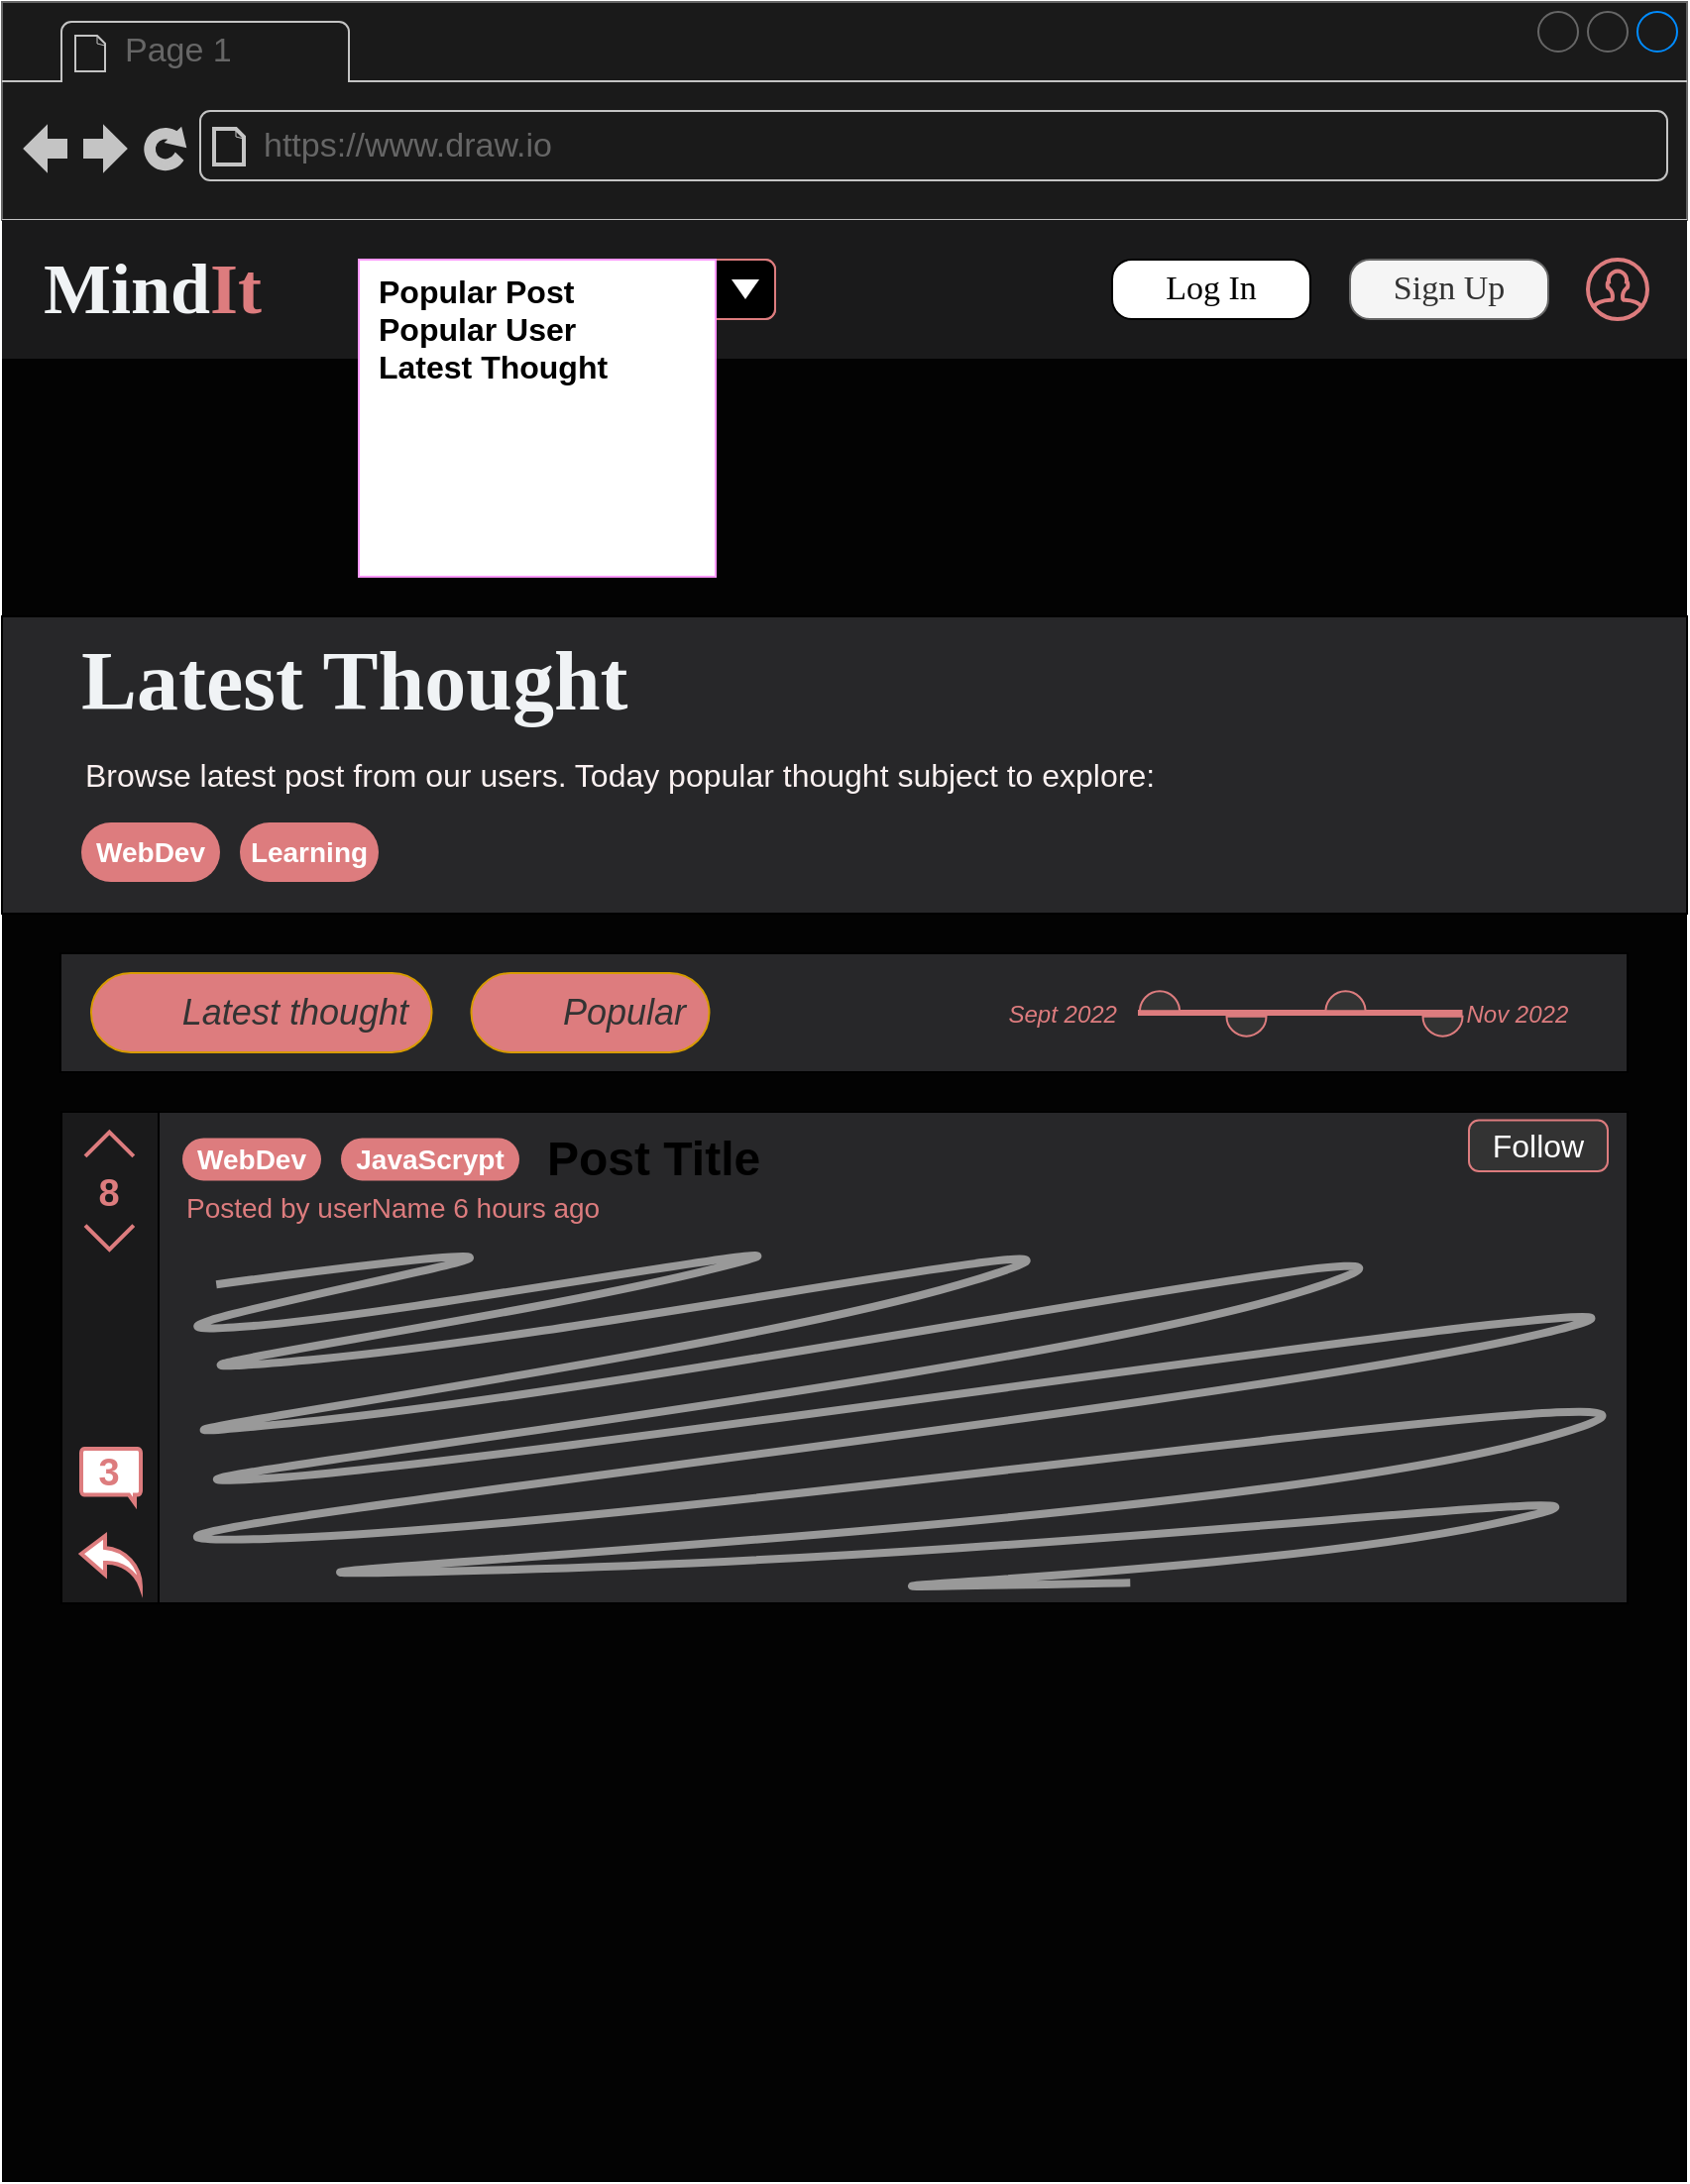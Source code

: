 <mxfile version="20.2.8" type="device" pages="11"><diagram id="sJJTflK7vIMgpE3QwAu8" name="Home.js - Guest"><mxGraphModel dx="2272" dy="867" grid="1" gridSize="10" guides="1" tooltips="1" connect="1" arrows="1" fold="1" page="1" pageScale="1" pageWidth="850" pageHeight="1100" math="0" shadow="0"><root><mxCell id="0"/><mxCell id="1" parent="0"/><mxCell id="vm7ZkSxn44f0S-T3G-4R-3" value="" style="rounded=0;whiteSpace=wrap;html=1;shadow=0;glass=0;sketch=0;fillColor=#030303;strokeColor=none;gradientColor=none;align=right;verticalAlign=bottom;fontColor=#FF0000;perimeterSpacing=0;strokeWidth=1;arcSize=0;fillStyle=solid;" parent="1" vertex="1"><mxGeometry x="-850" y="110" width="850" height="990" as="geometry"/></mxCell><mxCell id="vm7ZkSxn44f0S-T3G-4R-11" value="" style="strokeWidth=1;shadow=0;dashed=0;align=center;html=1;shape=mxgraph.mockup.containers.browserWindow;rSize=0;strokeColor=#666666;strokeColor2=#008cff;strokeColor3=#c4c4c4;mainText=,;recursiveResize=0;glass=0;sketch=0;fontColor=#FF0000;fillColor=#1A1A1A;gradientColor=none;" parent="1" vertex="1"><mxGeometry x="-850" width="850" height="110" as="geometry"/></mxCell><mxCell id="vm7ZkSxn44f0S-T3G-4R-12" value="Page 1" style="strokeWidth=1;shadow=0;dashed=0;align=center;html=1;shape=mxgraph.mockup.containers.anchor;fontSize=17;fontColor=#666666;align=left;glass=0;sketch=0;fillColor=#1A1A1A;gradientColor=none;" parent="vm7ZkSxn44f0S-T3G-4R-11" vertex="1"><mxGeometry x="60" y="12" width="110" height="26" as="geometry"/></mxCell><mxCell id="vm7ZkSxn44f0S-T3G-4R-13" value="https://www.draw.io" style="strokeWidth=1;shadow=0;dashed=0;align=center;html=1;shape=mxgraph.mockup.containers.anchor;rSize=0;fontSize=17;fontColor=#666666;align=left;glass=0;sketch=0;fillColor=#1A1A1A;gradientColor=none;" parent="vm7ZkSxn44f0S-T3G-4R-11" vertex="1"><mxGeometry x="130" y="60" width="250" height="26" as="geometry"/></mxCell><mxCell id="QiXBqxBdozGoAsch-DFy-11" value="" style="group" parent="1" vertex="1" connectable="0"><mxGeometry x="-850" y="110" width="850" height="70" as="geometry"/></mxCell><mxCell id="vm7ZkSxn44f0S-T3G-4R-17" value="" style="rounded=0;whiteSpace=wrap;html=1;shadow=0;glass=0;sketch=0;fillColor=#1a1a1b;strokeColor=none;gradientColor=none;align=right;verticalAlign=bottom;fontColor=#FF0000;perimeterSpacing=0;strokeWidth=1;arcSize=0;fillStyle=solid;" parent="QiXBqxBdozGoAsch-DFy-11" vertex="1"><mxGeometry width="850" height="70" as="geometry"/></mxCell><mxCell id="vm7ZkSxn44f0S-T3G-4R-18" value="&lt;h1&gt;&lt;font color=&quot;#f0f3f5&quot;&gt;Mind&lt;/font&gt;&lt;font color=&quot;#dd7c7e&quot;&gt;It&lt;/font&gt;&lt;br&gt;&lt;/h1&gt;" style="text;html=1;strokeColor=none;fillColor=none;spacing=5;spacingTop=-20;overflow=hidden;rounded=0;shadow=0;glass=0;sketch=0;fillStyle=solid;fontSize=18;fontColor=#F4ABC4;verticalAlign=top;labelPosition=center;verticalLabelPosition=middle;align=left;spacingLeft=16;fontFamily=Verdana;" parent="QiXBqxBdozGoAsch-DFy-11" vertex="1"><mxGeometry width="220" height="70" as="geometry"/></mxCell><mxCell id="QiXBqxBdozGoAsch-DFy-6" value="Latest&amp;nbsp;thoughts" style="strokeWidth=1;shadow=0;dashed=0;align=center;shape=mxgraph.mockup.forms.comboBox;align=left;mainText=;fontSize=17;spacingLeft=8;labelBackgroundColor=none;html=1;verticalAlign=middle;horizontal=1;fontFamily=Verdana;fillColor=none;strokeColor=#DD7C7E;fontColor=#DD7C7E;" parent="QiXBqxBdozGoAsch-DFy-11" vertex="1"><mxGeometry x="190" y="20" width="200" height="30" as="geometry"/></mxCell><mxCell id="QiXBqxBdozGoAsch-DFy-7" value="&lt;span style=&quot;font-weight: normal;&quot;&gt;Log In&lt;/span&gt;" style="strokeWidth=1;shadow=0;dashed=0;align=center;html=1;shape=mxgraph.mockup.buttons.button;mainText=;buttonStyle=round;fontSize=17;fontStyle=1;whiteSpace=wrap;labelBackgroundColor=none;fontFamily=Verdana;" parent="QiXBqxBdozGoAsch-DFy-11" vertex="1"><mxGeometry x="560" y="20" width="100" height="30" as="geometry"/></mxCell><mxCell id="QiXBqxBdozGoAsch-DFy-8" value="&lt;span style=&quot;font-weight: normal;&quot;&gt;Sign Up&lt;/span&gt;" style="strokeWidth=1;shadow=0;dashed=0;align=center;html=1;shape=mxgraph.mockup.buttons.button;mainText=;buttonStyle=round;fontSize=17;fontStyle=1;whiteSpace=wrap;labelBackgroundColor=none;fontFamily=Verdana;fillColor=#f5f5f5;fontColor=#333333;strokeColor=#666666;" parent="QiXBqxBdozGoAsch-DFy-11" vertex="1"><mxGeometry x="680" y="20" width="100" height="30" as="geometry"/></mxCell><mxCell id="QiXBqxBdozGoAsch-DFy-10" value="" style="html=1;verticalLabelPosition=bottom;align=center;labelBackgroundColor=#ffffff;verticalAlign=top;strokeWidth=2;shadow=0;dashed=0;shape=mxgraph.ios7.icons.user;fontFamily=Verdana;strokeColor=#DD7C7E;fillColor=#1A1A1B;" parent="QiXBqxBdozGoAsch-DFy-11" vertex="1"><mxGeometry x="800" y="20" width="30" height="30" as="geometry"/></mxCell><mxCell id="Tp8Hh6NX0jpZcY476s5w-2" value="" style="group" parent="1" vertex="1" connectable="0"><mxGeometry x="-670" y="130" width="180" height="160" as="geometry"/></mxCell><mxCell id="Tp8Hh6NX0jpZcY476s5w-3" value="" style="rounded=0;whiteSpace=wrap;html=1;strokeColor=#FF99FF;" parent="Tp8Hh6NX0jpZcY476s5w-2" vertex="1"><mxGeometry width="180" height="160" as="geometry"/></mxCell><mxCell id="Tp8Hh6NX0jpZcY476s5w-4" value="&lt;div&gt;&lt;b&gt;&lt;font style=&quot;font-size: 16px;&quot;&gt;Popular Post&lt;br&gt;&lt;/font&gt;&lt;/b&gt;&lt;/div&gt;&lt;div&gt;&lt;font style=&quot;font-size: 16px;&quot;&gt;&lt;b&gt;Popular User&lt;br&gt;&lt;/b&gt;&lt;/font&gt;&lt;/div&gt;&lt;div&gt;&lt;font style=&quot;font-size: 16px;&quot;&gt;&lt;b&gt;Latest Thought&lt;/b&gt;&lt;/font&gt;&lt;/div&gt;" style="text;html=1;strokeColor=none;fillColor=none;align=left;verticalAlign=top;whiteSpace=wrap;rounded=0;spacingLeft=8;spacing=2;spacingBottom=0;horizontal=1;" parent="Tp8Hh6NX0jpZcY476s5w-2" vertex="1"><mxGeometry width="180" height="160" as="geometry"/></mxCell><mxCell id="BmZDEjtoi2oxrWxO2uto-7" value="" style="group" parent="1" vertex="1" connectable="0"><mxGeometry x="-820" y="560" width="790" height="250" as="geometry"/></mxCell><mxCell id="yY2iCwl5SgmJAux35k4v-1" value="&lt;span style=&quot;background-color: rgb(255, 0, 0);&quot;&gt;PostCard.js&lt;/span&gt;" style="rounded=0;whiteSpace=wrap;html=1;fillColor=#1a1a1b;align=right;verticalAlign=bottom;labelBorderColor=none;strokeColor=default;" parent="BmZDEjtoi2oxrWxO2uto-7" vertex="1"><mxGeometry width="790" height="248" as="geometry"/></mxCell><mxCell id="yY2iCwl5SgmJAux35k4v-2" value="" style="rounded=0;whiteSpace=wrap;html=1;labelBackgroundColor=#FF0000;labelBorderColor=none;strokeColor=default;fillColor=#272729;align=right;verticalAlign=bottom;" parent="BmZDEjtoi2oxrWxO2uto-7" vertex="1"><mxGeometry x="49" width="741" height="248" as="geometry"/></mxCell><mxCell id="yY2iCwl5SgmJAux35k4v-3" value="Post Title" style="text;html=1;strokeColor=none;fillColor=none;align=left;verticalAlign=middle;whiteSpace=wrap;rounded=0;labelBackgroundColor=none;labelBorderColor=none;fontStyle=1;fontSize=24;spacingLeft=12;" parent="BmZDEjtoi2oxrWxO2uto-7" vertex="1"><mxGeometry x="231" y="2.59" width="130" height="42.759" as="geometry"/></mxCell><mxCell id="yY2iCwl5SgmJAux35k4v-4" value="" style="shape=mxgraph.mockup.markup.scratchOut;shadow=0;dashed=0;html=1;strokeColor=#999999;strokeWidth=4;labelBackgroundColor=none;labelBorderColor=none;fontSize=14;fontColor=#D7DADC;fillColor=none;" parent="BmZDEjtoi2oxrWxO2uto-7" vertex="1"><mxGeometry x="50" y="70" width="740" height="180" as="geometry"/></mxCell><mxCell id="yY2iCwl5SgmJAux35k4v-5" value="Follow" style="html=1;shadow=0;dashed=0;shape=mxgraph.bootstrap.rrect;rSize=5;strokeColor=#DD7C7E;strokeWidth=1;fillColor=#333333;fontColor=#FFFFFF;whiteSpace=wrap;align=center;verticalAlign=middle;spacingLeft=0;fontStyle=0;fontSize=16;spacing=-1;labelBackgroundColor=none;labelBorderColor=none;" parent="BmZDEjtoi2oxrWxO2uto-7" vertex="1"><mxGeometry x="710" y="4.28" width="70" height="25.72" as="geometry"/></mxCell><mxCell id="yY2iCwl5SgmJAux35k4v-6" value="" style="html=1;verticalLabelPosition=bottom;align=center;labelBackgroundColor=#ffffff;verticalAlign=top;strokeWidth=2;shadow=0;dashed=0;shape=mxgraph.ios7.icons.message;labelBorderColor=none;fontSize=20;strokeColor=#DD7C7E;" parent="BmZDEjtoi2oxrWxO2uto-7" vertex="1"><mxGeometry x="10" y="170" width="30" height="27.5" as="geometry"/></mxCell><mxCell id="yY2iCwl5SgmJAux35k4v-7" value="" style="html=1;verticalLabelPosition=bottom;align=center;labelBackgroundColor=#ffffff;verticalAlign=top;strokeWidth=2;shadow=0;dashed=0;shape=mxgraph.ios7.icons.back;labelBorderColor=none;fontSize=20;strokeColor=#DD7C7E;" parent="BmZDEjtoi2oxrWxO2uto-7" vertex="1"><mxGeometry x="10" y="214" width="30" height="25.5" as="geometry"/></mxCell><mxCell id="yY2iCwl5SgmJAux35k4v-8" value="3" style="text;strokeColor=none;fillColor=none;align=center;verticalAlign=middle;rounded=0;labelBackgroundColor=none;labelBorderColor=none;fontSize=19;fontColor=#DD7C7E;fontStyle=1" parent="BmZDEjtoi2oxrWxO2uto-7" vertex="1"><mxGeometry x="14" y="167.001" width="20" height="25.655" as="geometry"/></mxCell><mxCell id="yY2iCwl5SgmJAux35k4v-9" value="" style="group" parent="BmZDEjtoi2oxrWxO2uto-7" vertex="1" connectable="0"><mxGeometry x="12" y="10.262" width="24.412" height="59.241" as="geometry"/></mxCell><mxCell id="yY2iCwl5SgmJAux35k4v-10" value="" style="html=1;verticalLabelPosition=bottom;labelBackgroundColor=#ffffff;verticalAlign=top;shadow=0;dashed=0;strokeWidth=2;shape=mxgraph.ios7.misc.down;strokeColor=#DD7C7E;labelBorderColor=none;fontSize=14;fontColor=#D7DADC;fillColor=none;aspect=fixed;rotation=-180;" parent="yY2iCwl5SgmJAux35k4v-9" vertex="1"><mxGeometry width="24.412" height="12.206" as="geometry"/></mxCell><mxCell id="yY2iCwl5SgmJAux35k4v-11" value="" style="html=1;verticalLabelPosition=bottom;labelBackgroundColor=#ffffff;verticalAlign=top;shadow=0;dashed=0;strokeWidth=2;shape=mxgraph.ios7.misc.down;strokeColor=#DD7C7E;labelBorderColor=none;fontSize=14;fontColor=#D7DADC;fillColor=none;aspect=fixed;rotation=0;" parent="yY2iCwl5SgmJAux35k4v-9" vertex="1"><mxGeometry y="47.034" width="24.412" height="12.206" as="geometry"/></mxCell><mxCell id="yY2iCwl5SgmJAux35k4v-12" value="8" style="text;strokeColor=none;fillColor=none;align=center;verticalAlign=middle;rounded=0;labelBackgroundColor=none;labelBorderColor=none;fontSize=19;fontColor=#DD7C7E;fontStyle=1" parent="yY2iCwl5SgmJAux35k4v-9" vertex="1"><mxGeometry x="2" y="15.959" width="20" height="25.655" as="geometry"/></mxCell><mxCell id="yY2iCwl5SgmJAux35k4v-13" value="WebDev" style="rounded=1;whiteSpace=wrap;html=1;arcSize=50;strokeColor=none;strokeWidth=1;fillColor=#DD7C7E;fontColor=#FFFFFF;whiteSpace=wrap;align=center;verticalAlign=middle;spacingLeft=0;fontStyle=1;fontSize=14;spacing=10;" parent="BmZDEjtoi2oxrWxO2uto-7" vertex="1"><mxGeometry x="61" y="13.21" width="70" height="21.52" as="geometry"/></mxCell><mxCell id="yY2iCwl5SgmJAux35k4v-14" value="JavaScrypt" style="rounded=1;whiteSpace=wrap;html=1;arcSize=50;strokeColor=none;strokeWidth=1;fillColor=#DD7C7E;fontColor=#FFFFFF;whiteSpace=wrap;align=center;verticalAlign=middle;spacingLeft=0;fontStyle=1;fontSize=14;spacing=10;" parent="BmZDEjtoi2oxrWxO2uto-7" vertex="1"><mxGeometry x="141" y="13.21" width="90" height="21.52" as="geometry"/></mxCell><mxCell id="yY2iCwl5SgmJAux35k4v-15" value="Posted by userName 6 hours ago" style="text;strokeColor=none;fillColor=none;align=left;verticalAlign=middle;rounded=0;labelBackgroundColor=none;labelBorderColor=none;fontSize=14;fontColor=#DD7C7E;" parent="BmZDEjtoi2oxrWxO2uto-7" vertex="1"><mxGeometry x="61" y="34.732" width="260" height="25.655" as="geometry"/></mxCell><mxCell id="sImNA_o5SqNpAvu8gVIo-1" value="" style="group" parent="1" vertex="1" connectable="0"><mxGeometry x="-850" y="310" width="850" height="150" as="geometry"/></mxCell><mxCell id="sImNA_o5SqNpAvu8gVIo-2" value="" style="rounded=0;whiteSpace=wrap;html=1;labelBackgroundColor=#FF0000;labelBorderColor=none;strokeColor=default;fillColor=#272729;align=right;verticalAlign=bottom;" parent="sImNA_o5SqNpAvu8gVIo-1" vertex="1"><mxGeometry width="850" height="150" as="geometry"/></mxCell><mxCell id="sImNA_o5SqNpAvu8gVIo-3" value="&lt;h1 style=&quot;font-size: 42px;&quot;&gt;&lt;font style=&quot;font-size: 42px;&quot; color=&quot;#f0f3f5&quot;&gt;Latest Thought&lt;/font&gt;&lt;font style=&quot;font-size: 42px;&quot;&gt;&lt;br&gt;&lt;/font&gt;&lt;/h1&gt;" style="text;html=1;strokeColor=none;fillColor=none;spacing=0;spacingTop=-22;overflow=hidden;rounded=0;shadow=0;glass=0;sketch=0;fillStyle=solid;fontSize=18;fontColor=#F4ABC4;verticalAlign=middle;labelPosition=center;verticalLabelPosition=middle;align=left;spacingLeft=0;fontFamily=Verdana;" parent="sImNA_o5SqNpAvu8gVIo-1" vertex="1"><mxGeometry x="40" y="1" width="380" height="60" as="geometry"/></mxCell><mxCell id="sImNA_o5SqNpAvu8gVIo-4" value="Browse latest post from our users. Today popular thought subject to explore:&amp;nbsp; " style="text;html=1;strokeColor=none;fillColor=none;align=left;verticalAlign=top;whiteSpace=wrap;rounded=0;shadow=0;sketch=0;fontSize=16;fontColor=#FBF1F1;" parent="sImNA_o5SqNpAvu8gVIo-1" vertex="1"><mxGeometry x="40" y="64" width="770" height="30" as="geometry"/></mxCell><mxCell id="sImNA_o5SqNpAvu8gVIo-5" value="WebDev" style="rounded=1;whiteSpace=wrap;html=1;arcSize=50;strokeColor=none;strokeWidth=1;fillColor=#DD7C7E;fontColor=#FFFFFF;whiteSpace=wrap;align=center;verticalAlign=middle;spacingLeft=0;fontStyle=1;fontSize=14;spacing=10;" parent="sImNA_o5SqNpAvu8gVIo-1" vertex="1"><mxGeometry x="40" y="104" width="70" height="30" as="geometry"/></mxCell><mxCell id="sImNA_o5SqNpAvu8gVIo-6" value="Learning" style="rounded=1;whiteSpace=wrap;html=1;arcSize=50;strokeColor=none;strokeWidth=1;fillColor=#DD7C7E;fontColor=#FFFFFF;whiteSpace=wrap;align=center;verticalAlign=middle;spacingLeft=0;fontStyle=1;fontSize=14;spacing=10;" parent="sImNA_o5SqNpAvu8gVIo-1" vertex="1"><mxGeometry x="120" y="104" width="70" height="30" as="geometry"/></mxCell><mxCell id="sImNA_o5SqNpAvu8gVIo-7" value="" style="shape=image;html=1;verticalAlign=top;verticalLabelPosition=bottom;labelBackgroundColor=#ffffff;imageAspect=0;aspect=fixed;image=https://cdn3.iconfinder.com/data/icons/flat-actions-icons-9/792/Close_Icon-128.png" parent="sImNA_o5SqNpAvu8gVIo-1" vertex="1"><mxGeometry x="816" y="10" width="24" height="24" as="geometry"/></mxCell><mxCell id="Tfc87uiiMEPIBHWXB1Yx-1" value="" style="group" parent="1" vertex="1" connectable="0"><mxGeometry x="-820.5" y="480" width="790.5" height="60" as="geometry"/></mxCell><mxCell id="Tfc87uiiMEPIBHWXB1Yx-2" value="" style="rounded=0;whiteSpace=wrap;html=1;labelBackgroundColor=#FF0000;labelBorderColor=none;strokeColor=default;fillColor=#272729;align=right;verticalAlign=bottom;" parent="Tfc87uiiMEPIBHWXB1Yx-1" vertex="1"><mxGeometry width="790.5" height="60" as="geometry"/></mxCell><mxCell id="Tfc87uiiMEPIBHWXB1Yx-3" value="&lt;div style=&quot;font-size: 18px;&quot;&gt;&lt;font style=&quot;font-size: 18px;&quot; color=&quot;#333333&quot;&gt;Latest thought&lt;/font&gt;&lt;font color=&quot;#333333&quot;&gt;&lt;br&gt;&lt;/font&gt;&lt;/div&gt;" style="rounded=1;whiteSpace=wrap;html=1;shadow=0;glass=0;sketch=0;fillColor=#DD7C7E;strokeColor=#d79b00;gradientColor=none;align=right;verticalAlign=middle;perimeterSpacing=0;strokeWidth=1;arcSize=50;fillStyle=solid;fontSize=16;fontStyle=2;spacing=12;" parent="Tfc87uiiMEPIBHWXB1Yx-1" vertex="1"><mxGeometry x="15.5" y="10" width="171.75" height="40" as="geometry"/></mxCell><mxCell id="Tfc87uiiMEPIBHWXB1Yx-4" value="" style="shape=image;html=1;verticalAlign=top;verticalLabelPosition=bottom;labelBackgroundColor=#ffffff;imageAspect=0;aspect=fixed;image=https://cdn0.iconfinder.com/data/icons/google-material-design-3-0/48/ic_new_releases_48px-128.png;rounded=0;shadow=0;sketch=0;strokeColor=default;strokeWidth=8;fontSize=18;fontColor=#DD7C7E;fillColor=#DD7C7E;gradientColor=none;gradientDirection=north;imageBorder=none;imageBackground=none;" parent="Tfc87uiiMEPIBHWXB1Yx-1" vertex="1"><mxGeometry x="27.25" y="15" width="30" height="30" as="geometry"/></mxCell><mxCell id="Tfc87uiiMEPIBHWXB1Yx-5" value="&lt;div style=&quot;font-size: 18px;&quot;&gt;&lt;font style=&quot;font-size: 18px;&quot; color=&quot;#333333&quot;&gt;Popular&lt;/font&gt;&lt;font color=&quot;#333333&quot;&gt;&lt;br&gt;&lt;/font&gt;&lt;/div&gt;" style="rounded=1;whiteSpace=wrap;html=1;shadow=0;glass=0;sketch=0;fillColor=#DD7C7E;strokeColor=#d79b00;gradientColor=none;align=right;verticalAlign=middle;perimeterSpacing=0;strokeWidth=1;arcSize=50;fillStyle=solid;fontSize=16;fontStyle=2;spacing=12;" parent="Tfc87uiiMEPIBHWXB1Yx-1" vertex="1"><mxGeometry x="207.25" y="10" width="120" height="40" as="geometry"/></mxCell><mxCell id="Tfc87uiiMEPIBHWXB1Yx-6" value="" style="shape=image;html=1;verticalAlign=top;verticalLabelPosition=bottom;labelBackgroundColor=default;imageAspect=0;aspect=fixed;image=https://cdn2.iconfinder.com/data/icons/boxicons-solid-vol-2/24/bxs-flame-128.png;rounded=0;shadow=0;sketch=0;strokeColor=default;strokeWidth=8;fontSize=18;fontColor=default;fillColor=#DD7C7E;gradientColor=none;gradientDirection=north;" parent="Tfc87uiiMEPIBHWXB1Yx-1" vertex="1"><mxGeometry x="220.5" y="15" width="30" height="30" as="geometry"/></mxCell><mxCell id="Tfc87uiiMEPIBHWXB1Yx-7" value="Sept 2022" style="text;strokeColor=none;fillColor=none;align=left;verticalAlign=middle;rounded=0;labelBackgroundColor=none;labelBorderColor=none;fontSize=12;fontColor=#DD7C7E;fontStyle=2" parent="Tfc87uiiMEPIBHWXB1Yx-1" vertex="1"><mxGeometry x="476.25" y="17.17" width="67.25" height="25.66" as="geometry"/></mxCell><mxCell id="Tfc87uiiMEPIBHWXB1Yx-8" value="Nov 2022" style="text;strokeColor=none;fillColor=none;align=left;verticalAlign=middle;rounded=0;labelBackgroundColor=none;labelBorderColor=none;fontSize=12;fontColor=#DD7C7E;fontStyle=2" parent="Tfc87uiiMEPIBHWXB1Yx-1" vertex="1"><mxGeometry x="707.25" y="17.17" width="67.25" height="25.66" as="geometry"/></mxCell><mxCell id="Tfc87uiiMEPIBHWXB1Yx-9" value="" style="endArrow=none;html=1;rounded=0;labelBackgroundColor=none;sketch=0;strokeColor=#DD7C7E;strokeWidth=3;fontSize=18;fontColor=#333333;jumpStyle=none;exitX=1;exitY=0.5;exitDx=0;exitDy=0;entryX=0;entryY=0.5;entryDx=0;entryDy=0;" parent="Tfc87uiiMEPIBHWXB1Yx-1" source="Tfc87uiiMEPIBHWXB1Yx-7" target="Tfc87uiiMEPIBHWXB1Yx-8" edge="1"><mxGeometry width="50" height="50" relative="1" as="geometry"><mxPoint x="557.25" y="-20" as="sourcePoint"/><mxPoint x="607.25" y="-70" as="targetPoint"/></mxGeometry></mxCell><mxCell id="Tfc87uiiMEPIBHWXB1Yx-10" value="" style="verticalLabelPosition=bottom;verticalAlign=top;html=1;shape=mxgraph.basic.half_circle;rounded=1;shadow=0;labelBackgroundColor=default;sketch=0;strokeColor=#DD7C7E;strokeWidth=1;fontSize=18;fontColor=#333333;fillColor=#333333;gradientColor=none;gradientDirection=north;aspect=fixed;rotation=-180;" parent="Tfc87uiiMEPIBHWXB1Yx-1" vertex="1"><mxGeometry x="544.5" y="19.17" width="20" height="10" as="geometry"/></mxCell><mxCell id="Tfc87uiiMEPIBHWXB1Yx-11" value="" style="verticalLabelPosition=bottom;verticalAlign=top;html=1;shape=mxgraph.basic.half_circle;rounded=1;shadow=0;labelBackgroundColor=default;sketch=0;strokeColor=#DD7C7E;strokeWidth=1;fontSize=18;fontColor=#333333;fillColor=#333333;gradientColor=none;gradientDirection=north;aspect=fixed;rotation=0;" parent="Tfc87uiiMEPIBHWXB1Yx-1" vertex="1"><mxGeometry x="687.25" y="31.83" width="20" height="10" as="geometry"/></mxCell><mxCell id="Tfc87uiiMEPIBHWXB1Yx-12" value="" style="verticalLabelPosition=bottom;verticalAlign=top;html=1;shape=mxgraph.basic.half_circle;rounded=1;shadow=0;labelBackgroundColor=default;sketch=0;strokeColor=#DD7C7E;strokeWidth=1;fontSize=18;fontColor=#333333;fillColor=#333333;gradientColor=none;gradientDirection=north;aspect=fixed;rotation=0;" parent="Tfc87uiiMEPIBHWXB1Yx-1" vertex="1"><mxGeometry x="588.25" y="31.83" width="20" height="10" as="geometry"/></mxCell><mxCell id="Tfc87uiiMEPIBHWXB1Yx-13" value="" style="verticalLabelPosition=bottom;verticalAlign=top;html=1;shape=mxgraph.basic.half_circle;rounded=1;shadow=0;labelBackgroundColor=default;sketch=0;strokeColor=#DD7C7E;strokeWidth=1;fontSize=18;fontColor=#333333;fillColor=#333333;gradientColor=none;gradientDirection=north;aspect=fixed;rotation=-180;" parent="Tfc87uiiMEPIBHWXB1Yx-1" vertex="1"><mxGeometry x="638.25" y="19.17" width="20" height="10" as="geometry"/></mxCell></root></mxGraphModel></diagram><diagram id="RmdmaSFv_pAeih9paiRP" name="Home.js - Logged"><mxGraphModel dx="2272" dy="762" grid="1" gridSize="10" guides="1" tooltips="1" connect="1" arrows="1" fold="1" page="1" pageScale="1" pageWidth="850" pageHeight="1100" math="0" shadow="0"><root><mxCell id="0"/><mxCell id="1" parent="0"/><mxCell id="FZeJOX3WzkEaqcR14-jZ-1" value="" style="rounded=0;whiteSpace=wrap;html=1;shadow=0;glass=0;sketch=0;fillColor=#030303;strokeColor=none;gradientColor=none;align=right;verticalAlign=bottom;fontColor=#FF0000;perimeterSpacing=0;strokeWidth=1;arcSize=0;fillStyle=solid;" parent="1" vertex="1"><mxGeometry x="-850" y="107" width="850" height="990" as="geometry"/></mxCell><mxCell id="FZeJOX3WzkEaqcR14-jZ-2" value="" style="strokeWidth=1;shadow=0;dashed=0;align=center;html=1;shape=mxgraph.mockup.containers.browserWindow;rSize=0;strokeColor=#666666;strokeColor2=#008cff;strokeColor3=#c4c4c4;mainText=,;recursiveResize=0;glass=0;sketch=0;fontColor=#FF0000;fillColor=#1A1A1A;gradientColor=none;" parent="1" vertex="1"><mxGeometry x="-850" width="850" height="110" as="geometry"/></mxCell><mxCell id="FZeJOX3WzkEaqcR14-jZ-3" value="Page 1" style="strokeWidth=1;shadow=0;dashed=0;align=center;html=1;shape=mxgraph.mockup.containers.anchor;fontSize=17;fontColor=#666666;align=left;glass=0;sketch=0;fillColor=#1A1A1A;gradientColor=none;" parent="FZeJOX3WzkEaqcR14-jZ-2" vertex="1"><mxGeometry x="60" y="12" width="110" height="26" as="geometry"/></mxCell><mxCell id="FZeJOX3WzkEaqcR14-jZ-4" value="https://www.draw.io" style="strokeWidth=1;shadow=0;dashed=0;align=center;html=1;shape=mxgraph.mockup.containers.anchor;rSize=0;fontSize=17;fontColor=#666666;align=left;glass=0;sketch=0;fillColor=#1A1A1A;gradientColor=none;" parent="FZeJOX3WzkEaqcR14-jZ-2" vertex="1"><mxGeometry x="130" y="60" width="250" height="26" as="geometry"/></mxCell><mxCell id="F0CPX0ZVhCgpc5-_W_fs-1" value="&lt;span style=&quot;background-color: rgb(255, 0, 0);&quot;&gt;PostCard.js&lt;/span&gt;" style="rounded=0;whiteSpace=wrap;html=1;fillColor=#1a1a1b;align=right;verticalAlign=bottom;labelBorderColor=none;strokeColor=default;" parent="1" vertex="1"><mxGeometry x="-820" y="439" width="790" height="248" as="geometry"/></mxCell><mxCell id="F0CPX0ZVhCgpc5-_W_fs-2" value="" style="rounded=0;whiteSpace=wrap;html=1;labelBackgroundColor=#FF0000;labelBorderColor=none;strokeColor=default;fillColor=#272729;align=right;verticalAlign=bottom;" parent="1" vertex="1"><mxGeometry x="-771" y="439" width="741" height="248" as="geometry"/></mxCell><mxCell id="F0CPX0ZVhCgpc5-_W_fs-3" value="Post Title" style="text;html=1;strokeColor=none;fillColor=none;align=left;verticalAlign=middle;whiteSpace=wrap;rounded=0;labelBackgroundColor=none;labelBorderColor=none;fontStyle=1;fontSize=24;spacingLeft=12;" parent="1" vertex="1"><mxGeometry x="-589" y="441.59" width="130" height="42.759" as="geometry"/></mxCell><mxCell id="F0CPX0ZVhCgpc5-_W_fs-4" value="" style="shape=mxgraph.mockup.markup.scratchOut;shadow=0;dashed=0;html=1;strokeColor=#999999;strokeWidth=4;labelBackgroundColor=none;labelBorderColor=none;fontSize=14;fontColor=#D7DADC;fillColor=none;" parent="1" vertex="1"><mxGeometry x="-770" y="509" width="740" height="180" as="geometry"/></mxCell><mxCell id="F0CPX0ZVhCgpc5-_W_fs-5" value="Follow" style="html=1;shadow=0;dashed=0;shape=mxgraph.bootstrap.rrect;rSize=5;strokeColor=#DD7C7E;strokeWidth=1;fillColor=#333333;fontColor=#FFFFFF;whiteSpace=wrap;align=center;verticalAlign=middle;spacingLeft=0;fontStyle=0;fontSize=16;spacing=-1;labelBackgroundColor=none;labelBorderColor=none;" parent="1" vertex="1"><mxGeometry x="-110" y="443.28" width="70" height="25.72" as="geometry"/></mxCell><mxCell id="F0CPX0ZVhCgpc5-_W_fs-6" value="" style="html=1;verticalLabelPosition=bottom;align=center;labelBackgroundColor=#ffffff;verticalAlign=top;strokeWidth=2;shadow=0;dashed=0;shape=mxgraph.ios7.icons.message;labelBorderColor=none;fontSize=20;strokeColor=#DD7C7E;" parent="1" vertex="1"><mxGeometry x="-810" y="609" width="30" height="27.5" as="geometry"/></mxCell><mxCell id="F0CPX0ZVhCgpc5-_W_fs-7" value="" style="html=1;verticalLabelPosition=bottom;align=center;labelBackgroundColor=#ffffff;verticalAlign=top;strokeWidth=2;shadow=0;dashed=0;shape=mxgraph.ios7.icons.back;labelBorderColor=none;fontSize=20;strokeColor=#DD7C7E;" parent="1" vertex="1"><mxGeometry x="-810" y="653" width="30" height="25.5" as="geometry"/></mxCell><mxCell id="F0CPX0ZVhCgpc5-_W_fs-8" value="3" style="text;strokeColor=none;fillColor=none;align=center;verticalAlign=middle;rounded=0;labelBackgroundColor=none;labelBorderColor=none;fontSize=19;fontColor=#DD7C7E;fontStyle=1" parent="1" vertex="1"><mxGeometry x="-806" y="606.001" width="20" height="25.655" as="geometry"/></mxCell><mxCell id="F0CPX0ZVhCgpc5-_W_fs-9" value="" style="group" parent="1" vertex="1" connectable="0"><mxGeometry x="-808" y="449.262" width="24.412" height="59.241" as="geometry"/></mxCell><mxCell id="F0CPX0ZVhCgpc5-_W_fs-10" value="" style="html=1;verticalLabelPosition=bottom;labelBackgroundColor=#ffffff;verticalAlign=top;shadow=0;dashed=0;strokeWidth=2;shape=mxgraph.ios7.misc.down;strokeColor=#DD7C7E;labelBorderColor=none;fontSize=14;fontColor=#D7DADC;fillColor=none;aspect=fixed;rotation=-180;" parent="F0CPX0ZVhCgpc5-_W_fs-9" vertex="1"><mxGeometry width="24.412" height="12.206" as="geometry"/></mxCell><mxCell id="F0CPX0ZVhCgpc5-_W_fs-11" value="" style="html=1;verticalLabelPosition=bottom;labelBackgroundColor=#ffffff;verticalAlign=top;shadow=0;dashed=0;strokeWidth=2;shape=mxgraph.ios7.misc.down;strokeColor=#DD7C7E;labelBorderColor=none;fontSize=14;fontColor=#D7DADC;fillColor=none;aspect=fixed;rotation=0;" parent="F0CPX0ZVhCgpc5-_W_fs-9" vertex="1"><mxGeometry y="47.034" width="24.412" height="12.206" as="geometry"/></mxCell><mxCell id="F0CPX0ZVhCgpc5-_W_fs-12" value="8" style="text;strokeColor=none;fillColor=none;align=center;verticalAlign=middle;rounded=0;labelBackgroundColor=none;labelBorderColor=none;fontSize=19;fontColor=#DD7C7E;fontStyle=1" parent="F0CPX0ZVhCgpc5-_W_fs-9" vertex="1"><mxGeometry x="2" y="15.959" width="20" height="25.655" as="geometry"/></mxCell><mxCell id="F0CPX0ZVhCgpc5-_W_fs-13" value="WebDev" style="rounded=1;whiteSpace=wrap;html=1;arcSize=50;strokeColor=none;strokeWidth=1;fillColor=#DD7C7E;fontColor=#FFFFFF;whiteSpace=wrap;align=center;verticalAlign=middle;spacingLeft=0;fontStyle=1;fontSize=14;spacing=10;" parent="1" vertex="1"><mxGeometry x="-759" y="452.21" width="70" height="21.52" as="geometry"/></mxCell><mxCell id="F0CPX0ZVhCgpc5-_W_fs-14" value="JavaScrypt" style="rounded=1;whiteSpace=wrap;html=1;arcSize=50;strokeColor=none;strokeWidth=1;fillColor=#DD7C7E;fontColor=#FFFFFF;whiteSpace=wrap;align=center;verticalAlign=middle;spacingLeft=0;fontStyle=1;fontSize=14;spacing=10;" parent="1" vertex="1"><mxGeometry x="-679" y="452.21" width="90" height="21.52" as="geometry"/></mxCell><mxCell id="F0CPX0ZVhCgpc5-_W_fs-15" value="Posted by userName 6 hours ago" style="text;strokeColor=none;fillColor=none;align=left;verticalAlign=middle;rounded=0;labelBackgroundColor=none;labelBorderColor=none;fontSize=14;fontColor=#DD7C7E;" parent="1" vertex="1"><mxGeometry x="-759" y="473.732" width="260" height="25.655" as="geometry"/></mxCell><mxCell id="ekg3ikXY-Mm_k-PXnHAW-3" value="" style="group" parent="1" vertex="1" connectable="0"><mxGeometry x="-850" y="110" width="850" height="196.0" as="geometry"/></mxCell><mxCell id="1nQ68SCL-TnGZA9MKQN3-2" value="" style="rounded=0;whiteSpace=wrap;html=1;shadow=0;glass=0;sketch=0;fillColor=#1a1a1b;strokeColor=none;gradientColor=none;align=right;verticalAlign=bottom;fontColor=#FF0000;perimeterSpacing=0;strokeWidth=1;arcSize=0;fillStyle=solid;" parent="ekg3ikXY-Mm_k-PXnHAW-3" vertex="1"><mxGeometry width="850" height="70" as="geometry"/></mxCell><mxCell id="1nQ68SCL-TnGZA9MKQN3-3" value="&lt;h1&gt;&lt;font color=&quot;#f0f3f5&quot;&gt;Mind&lt;/font&gt;&lt;font color=&quot;#dd7c7e&quot;&gt;It&lt;/font&gt;&lt;br&gt;&lt;/h1&gt;" style="text;html=1;strokeColor=none;fillColor=none;spacing=5;spacingTop=-20;overflow=hidden;rounded=0;shadow=0;glass=0;sketch=0;fillStyle=solid;fontSize=18;fontColor=#F4ABC4;verticalAlign=top;labelPosition=center;verticalLabelPosition=middle;align=left;spacingLeft=16;fontFamily=Verdana;" parent="ekg3ikXY-Mm_k-PXnHAW-3" vertex="1"><mxGeometry width="220" height="70" as="geometry"/></mxCell><mxCell id="1nQ68SCL-TnGZA9MKQN3-4" value="Latest&amp;nbsp;thoughts" style="strokeWidth=1;shadow=0;dashed=0;align=center;shape=mxgraph.mockup.forms.comboBox;align=left;mainText=;fontSize=17;spacingLeft=8;labelBackgroundColor=none;html=1;verticalAlign=middle;horizontal=1;fontFamily=Verdana;fillColor=none;strokeColor=#DD7C7E;fontColor=#DD7C7E;" parent="ekg3ikXY-Mm_k-PXnHAW-3" vertex="1"><mxGeometry x="190" y="20" width="200" height="30" as="geometry"/></mxCell><mxCell id="1nQ68SCL-TnGZA9MKQN3-5" value="SignOut" style="strokeWidth=1;shadow=0;dashed=0;align=center;html=1;shape=mxgraph.mockup.buttons.button;mainText=;buttonStyle=round;fontSize=17;fontStyle=1;whiteSpace=wrap;labelBackgroundColor=none;fontFamily=Verdana;" parent="ekg3ikXY-Mm_k-PXnHAW-3" vertex="1"><mxGeometry x="680" y="20" width="100" height="30" as="geometry"/></mxCell><mxCell id="1nQ68SCL-TnGZA9MKQN3-7" value="" style="html=1;verticalLabelPosition=bottom;align=center;labelBackgroundColor=#ffffff;verticalAlign=top;strokeWidth=2;shadow=0;dashed=0;shape=mxgraph.ios7.icons.user;fontFamily=Verdana;strokeColor=#DD7C7E;fillColor=#1A1A1B;" parent="ekg3ikXY-Mm_k-PXnHAW-3" vertex="1"><mxGeometry x="800" y="20" width="30" height="30" as="geometry"/></mxCell><mxCell id="6eiEn_kDvgEBpKKh37D7-2" value="" style="group" parent="ekg3ikXY-Mm_k-PXnHAW-3" vertex="1" connectable="0"><mxGeometry x="180" y="20" width="180" height="176.0" as="geometry"/></mxCell><mxCell id="wvcq2vrAGHwTC8ZpwTn0-19" value="" style="rounded=0;whiteSpace=wrap;html=1;strokeColor=#FF99FF;" parent="6eiEn_kDvgEBpKKh37D7-2" vertex="1"><mxGeometry width="180" height="176.0" as="geometry"/></mxCell><mxCell id="wvcq2vrAGHwTC8ZpwTn0-21" value="&lt;b&gt;&lt;font style=&quot;font-size: 16px;&quot;&gt;Popular&lt;/font&gt;&lt;/b&gt;" style="text;html=1;strokeColor=none;fillColor=none;align=left;verticalAlign=middle;whiteSpace=wrap;rounded=0;spacingLeft=8;" parent="6eiEn_kDvgEBpKKh37D7-2" vertex="1"><mxGeometry width="180" height="33" as="geometry"/></mxCell><mxCell id="wvcq2vrAGHwTC8ZpwTn0-22" value="&lt;font color=&quot;#FF99FF&quot;&gt;FOLLOWED&lt;/font&gt;" style="text;html=1;strokeColor=none;fillColor=none;align=left;verticalAlign=middle;whiteSpace=wrap;rounded=0;perimeterSpacing=12;spacingLeft=2;" parent="6eiEn_kDvgEBpKKh37D7-2" vertex="1"><mxGeometry y="62.7" width="180" height="33" as="geometry"/></mxCell><mxCell id="6eiEn_kDvgEBpKKh37D7-1" value="&lt;font style=&quot;font-size: 16px;&quot;&gt;&lt;b&gt;New&lt;/b&gt;&lt;/font&gt;" style="text;html=1;strokeColor=none;fillColor=none;align=left;verticalAlign=middle;whiteSpace=wrap;rounded=0;spacingLeft=8;" parent="6eiEn_kDvgEBpKKh37D7-2" vertex="1"><mxGeometry y="33" width="180" height="30" as="geometry"/></mxCell><mxCell id="wvcq2vrAGHwTC8ZpwTn0-25" value="" style="group;spacingLeft=8;" parent="6eiEn_kDvgEBpKKh37D7-2" vertex="1" connectable="0"><mxGeometry y="90" width="180" height="66.0" as="geometry"/></mxCell><mxCell id="wvcq2vrAGHwTC8ZpwTn0-23" value="Zellko" style="text;html=1;strokeColor=none;fillColor=none;align=left;verticalAlign=middle;whiteSpace=wrap;rounded=0;fontSize=14;spacingLeft=8;" parent="wvcq2vrAGHwTC8ZpwTn0-25" vertex="1"><mxGeometry width="180" height="33" as="geometry"/></mxCell><mxCell id="wvcq2vrAGHwTC8ZpwTn0-24" value="" style="html=1;verticalLabelPosition=bottom;labelBackgroundColor=#ffffff;verticalAlign=top;shadow=0;dashed=0;strokeWidth=2;shape=mxgraph.ios7.misc.star;fillColor=#0080f0;strokeColor=none;sketch=0;rounded=0;fontSize=14;fontColor=#FF99FF;aspect=fixed;" parent="wvcq2vrAGHwTC8ZpwTn0-25" vertex="1"><mxGeometry x="150" y="6.6" width="18" height="18" as="geometry"/></mxCell><mxCell id="wvcq2vrAGHwTC8ZpwTn0-29" value="" style="group;spacingLeft=11;" parent="6eiEn_kDvgEBpKKh37D7-2" vertex="1" connectable="0"><mxGeometry y="143.0" width="180" height="33" as="geometry"/></mxCell><mxCell id="wvcq2vrAGHwTC8ZpwTn0-30" value="Paula " style="text;html=1;strokeColor=none;fillColor=none;align=left;verticalAlign=middle;whiteSpace=wrap;rounded=0;fontSize=14;spacingLeft=8;" parent="wvcq2vrAGHwTC8ZpwTn0-29" vertex="1"><mxGeometry width="180" height="33" as="geometry"/></mxCell><mxCell id="wvcq2vrAGHwTC8ZpwTn0-31" value="" style="html=1;verticalLabelPosition=bottom;labelBackgroundColor=#ffffff;verticalAlign=top;shadow=0;dashed=0;strokeWidth=2;shape=mxgraph.ios7.misc.star;fillColor=#0080f0;strokeColor=none;sketch=0;rounded=0;fontSize=14;fontColor=#FF99FF;aspect=fixed;" parent="wvcq2vrAGHwTC8ZpwTn0-29" vertex="1"><mxGeometry x="150" y="6.6" width="18" height="18" as="geometry"/></mxCell><mxCell id="wvcq2vrAGHwTC8ZpwTn0-26" value="" style="group;spacingLeft=8;" parent="6eiEn_kDvgEBpKKh37D7-2" vertex="1" connectable="0"><mxGeometry y="116" width="180" height="33" as="geometry"/></mxCell><mxCell id="wvcq2vrAGHwTC8ZpwTn0-27" value="Renne" style="text;html=1;strokeColor=none;fillColor=none;align=left;verticalAlign=middle;whiteSpace=wrap;rounded=0;fontSize=14;spacingLeft=8;" parent="wvcq2vrAGHwTC8ZpwTn0-26" vertex="1"><mxGeometry width="180" height="33" as="geometry"/></mxCell><mxCell id="wvcq2vrAGHwTC8ZpwTn0-28" value="" style="html=1;verticalLabelPosition=bottom;labelBackgroundColor=#ffffff;verticalAlign=top;shadow=0;dashed=0;strokeWidth=2;shape=mxgraph.ios7.misc.star;fillColor=#0080f0;strokeColor=none;sketch=0;rounded=0;fontSize=14;fontColor=#FF99FF;aspect=fixed;" parent="wvcq2vrAGHwTC8ZpwTn0-26" vertex="1"><mxGeometry x="150" y="5.6" width="18" height="18" as="geometry"/></mxCell><mxCell id="sex6mkMEWwIHXuhYcZZg-1" value="" style="group" parent="1" vertex="1" connectable="0"><mxGeometry x="-820" y="360" width="790.5" height="60" as="geometry"/></mxCell><mxCell id="sex6mkMEWwIHXuhYcZZg-2" value="" style="rounded=0;whiteSpace=wrap;html=1;labelBackgroundColor=#FF0000;labelBorderColor=none;strokeColor=default;fillColor=#272729;align=right;verticalAlign=bottom;" parent="sex6mkMEWwIHXuhYcZZg-1" vertex="1"><mxGeometry width="790.5" height="60" as="geometry"/></mxCell><mxCell id="sex6mkMEWwIHXuhYcZZg-3" value="&lt;div style=&quot;font-size: 18px;&quot;&gt;&lt;font style=&quot;font-size: 18px;&quot; color=&quot;#333333&quot;&gt;Latest thought&lt;/font&gt;&lt;font color=&quot;#333333&quot;&gt;&lt;br&gt;&lt;/font&gt;&lt;/div&gt;" style="rounded=1;whiteSpace=wrap;html=1;shadow=0;glass=0;sketch=0;fillColor=#DD7C7E;strokeColor=#d79b00;gradientColor=none;align=right;verticalAlign=middle;perimeterSpacing=0;strokeWidth=1;arcSize=50;fillStyle=solid;fontSize=16;fontStyle=2;spacing=12;" parent="sex6mkMEWwIHXuhYcZZg-1" vertex="1"><mxGeometry x="15.5" y="10" width="171.75" height="40" as="geometry"/></mxCell><mxCell id="sex6mkMEWwIHXuhYcZZg-4" value="" style="shape=image;html=1;verticalAlign=top;verticalLabelPosition=bottom;labelBackgroundColor=#ffffff;imageAspect=0;aspect=fixed;image=https://cdn0.iconfinder.com/data/icons/google-material-design-3-0/48/ic_new_releases_48px-128.png;rounded=0;shadow=0;sketch=0;strokeColor=default;strokeWidth=8;fontSize=18;fontColor=#DD7C7E;fillColor=#DD7C7E;gradientColor=none;gradientDirection=north;imageBorder=none;imageBackground=none;" parent="sex6mkMEWwIHXuhYcZZg-1" vertex="1"><mxGeometry x="27.25" y="15" width="30" height="30" as="geometry"/></mxCell><mxCell id="sex6mkMEWwIHXuhYcZZg-5" value="&lt;div style=&quot;font-size: 18px;&quot;&gt;&lt;font style=&quot;font-size: 18px;&quot; color=&quot;#333333&quot;&gt;Popular&lt;/font&gt;&lt;font color=&quot;#333333&quot;&gt;&lt;br&gt;&lt;/font&gt;&lt;/div&gt;" style="rounded=1;whiteSpace=wrap;html=1;shadow=0;glass=0;sketch=0;fillColor=#DD7C7E;strokeColor=#d79b00;gradientColor=none;align=right;verticalAlign=middle;perimeterSpacing=0;strokeWidth=1;arcSize=50;fillStyle=solid;fontSize=16;fontStyle=2;spacing=12;" parent="sex6mkMEWwIHXuhYcZZg-1" vertex="1"><mxGeometry x="207.25" y="10" width="120" height="40" as="geometry"/></mxCell><mxCell id="sex6mkMEWwIHXuhYcZZg-6" value="" style="shape=image;html=1;verticalAlign=top;verticalLabelPosition=bottom;labelBackgroundColor=default;imageAspect=0;aspect=fixed;image=https://cdn2.iconfinder.com/data/icons/boxicons-solid-vol-2/24/bxs-flame-128.png;rounded=0;shadow=0;sketch=0;strokeColor=default;strokeWidth=8;fontSize=18;fontColor=default;fillColor=#DD7C7E;gradientColor=none;gradientDirection=north;" parent="sex6mkMEWwIHXuhYcZZg-1" vertex="1"><mxGeometry x="220.5" y="15" width="30" height="30" as="geometry"/></mxCell><mxCell id="sex6mkMEWwIHXuhYcZZg-7" value="Sept 2022" style="text;strokeColor=none;fillColor=none;align=left;verticalAlign=middle;rounded=0;labelBackgroundColor=none;labelBorderColor=none;fontSize=12;fontColor=#DD7C7E;fontStyle=2" parent="sex6mkMEWwIHXuhYcZZg-1" vertex="1"><mxGeometry x="476.25" y="17.17" width="67.25" height="25.66" as="geometry"/></mxCell><mxCell id="sex6mkMEWwIHXuhYcZZg-8" value="Nov 2022" style="text;strokeColor=none;fillColor=none;align=left;verticalAlign=middle;rounded=0;labelBackgroundColor=none;labelBorderColor=none;fontSize=12;fontColor=#DD7C7E;fontStyle=2" parent="sex6mkMEWwIHXuhYcZZg-1" vertex="1"><mxGeometry x="707.25" y="17.17" width="67.25" height="25.66" as="geometry"/></mxCell><mxCell id="sex6mkMEWwIHXuhYcZZg-9" value="" style="endArrow=none;html=1;rounded=0;labelBackgroundColor=none;sketch=0;strokeColor=#DD7C7E;strokeWidth=3;fontSize=18;fontColor=#333333;jumpStyle=none;exitX=1;exitY=0.5;exitDx=0;exitDy=0;entryX=0;entryY=0.5;entryDx=0;entryDy=0;" parent="sex6mkMEWwIHXuhYcZZg-1" source="sex6mkMEWwIHXuhYcZZg-7" target="sex6mkMEWwIHXuhYcZZg-8" edge="1"><mxGeometry width="50" height="50" relative="1" as="geometry"><mxPoint x="557.25" y="-20" as="sourcePoint"/><mxPoint x="607.25" y="-70" as="targetPoint"/></mxGeometry></mxCell><mxCell id="sex6mkMEWwIHXuhYcZZg-10" value="" style="verticalLabelPosition=bottom;verticalAlign=top;html=1;shape=mxgraph.basic.half_circle;rounded=1;shadow=0;labelBackgroundColor=default;sketch=0;strokeColor=#DD7C7E;strokeWidth=1;fontSize=18;fontColor=#333333;fillColor=#333333;gradientColor=none;gradientDirection=north;aspect=fixed;rotation=-180;" parent="sex6mkMEWwIHXuhYcZZg-1" vertex="1"><mxGeometry x="544.5" y="19.17" width="20" height="10" as="geometry"/></mxCell><mxCell id="sex6mkMEWwIHXuhYcZZg-11" value="" style="verticalLabelPosition=bottom;verticalAlign=top;html=1;shape=mxgraph.basic.half_circle;rounded=1;shadow=0;labelBackgroundColor=default;sketch=0;strokeColor=#DD7C7E;strokeWidth=1;fontSize=18;fontColor=#333333;fillColor=#333333;gradientColor=none;gradientDirection=north;aspect=fixed;rotation=0;" parent="sex6mkMEWwIHXuhYcZZg-1" vertex="1"><mxGeometry x="687.25" y="31.83" width="20" height="10" as="geometry"/></mxCell><mxCell id="sex6mkMEWwIHXuhYcZZg-12" value="" style="verticalLabelPosition=bottom;verticalAlign=top;html=1;shape=mxgraph.basic.half_circle;rounded=1;shadow=0;labelBackgroundColor=default;sketch=0;strokeColor=#DD7C7E;strokeWidth=1;fontSize=18;fontColor=#333333;fillColor=#333333;gradientColor=none;gradientDirection=north;aspect=fixed;rotation=0;" parent="sex6mkMEWwIHXuhYcZZg-1" vertex="1"><mxGeometry x="588.25" y="31.83" width="20" height="10" as="geometry"/></mxCell><mxCell id="sex6mkMEWwIHXuhYcZZg-13" value="" style="verticalLabelPosition=bottom;verticalAlign=top;html=1;shape=mxgraph.basic.half_circle;rounded=1;shadow=0;labelBackgroundColor=default;sketch=0;strokeColor=#DD7C7E;strokeWidth=1;fontSize=18;fontColor=#333333;fillColor=#333333;gradientColor=none;gradientDirection=north;aspect=fixed;rotation=-180;" parent="sex6mkMEWwIHXuhYcZZg-1" vertex="1"><mxGeometry x="638.25" y="19.17" width="20" height="10" as="geometry"/></mxCell></root></mxGraphModel></diagram><diagram id="g5LB3KK0c9TNy4rnAGj5" name="UserPage.js"><mxGraphModel dx="2272" dy="762" grid="1" gridSize="10" guides="1" tooltips="1" connect="1" arrows="1" fold="1" page="1" pageScale="1" pageWidth="850" pageHeight="1100" math="0" shadow="0"><root><mxCell id="0"/><mxCell id="1" parent="0"/><mxCell id="oPXTR_AFjDfondXwbjCs-1" value="" style="rounded=0;whiteSpace=wrap;html=1;shadow=0;glass=0;sketch=0;fillColor=#030303;strokeColor=none;gradientColor=none;align=right;verticalAlign=bottom;fontColor=#FF0000;perimeterSpacing=0;strokeWidth=1;arcSize=0;fillStyle=solid;" parent="1" vertex="1"><mxGeometry x="-850" y="107" width="850" height="1113" as="geometry"/></mxCell><mxCell id="oPXTR_AFjDfondXwbjCs-2" value="" style="strokeWidth=1;shadow=0;dashed=0;align=center;html=1;shape=mxgraph.mockup.containers.browserWindow;rSize=0;strokeColor=#666666;strokeColor2=#008cff;strokeColor3=#c4c4c4;mainText=,;recursiveResize=0;glass=0;sketch=0;fontColor=#FF0000;fillColor=#1A1A1A;gradientColor=none;" parent="1" vertex="1"><mxGeometry x="-850" width="850" height="110" as="geometry"/></mxCell><mxCell id="oPXTR_AFjDfondXwbjCs-3" value="Page 1" style="strokeWidth=1;shadow=0;dashed=0;align=center;html=1;shape=mxgraph.mockup.containers.anchor;fontSize=17;fontColor=#666666;align=left;glass=0;sketch=0;fillColor=#1A1A1A;gradientColor=none;" parent="oPXTR_AFjDfondXwbjCs-2" vertex="1"><mxGeometry x="60" y="12" width="110" height="26" as="geometry"/></mxCell><mxCell id="oPXTR_AFjDfondXwbjCs-4" value="https://www.draw.io" style="strokeWidth=1;shadow=0;dashed=0;align=center;html=1;shape=mxgraph.mockup.containers.anchor;rSize=0;fontSize=17;fontColor=#666666;align=left;glass=0;sketch=0;fillColor=#1A1A1A;gradientColor=none;" parent="oPXTR_AFjDfondXwbjCs-2" vertex="1"><mxGeometry x="130" y="60" width="250" height="26" as="geometry"/></mxCell><mxCell id="SrqqYI5cZU6_kzA9OY9--1" value="" style="rounded=0;whiteSpace=wrap;html=1;shadow=0;glass=0;sketch=0;fillColor=#1a1a1b;strokeColor=none;gradientColor=none;align=right;verticalAlign=bottom;fontColor=#FF0000;perimeterSpacing=0;strokeWidth=1;arcSize=0;fillStyle=solid;" parent="1" vertex="1"><mxGeometry x="-850" y="110" width="850" height="70" as="geometry"/></mxCell><mxCell id="SrqqYI5cZU6_kzA9OY9--2" value="&lt;h1&gt;&lt;font color=&quot;#f0f3f5&quot;&gt;Mind&lt;/font&gt;&lt;font color=&quot;#dd7c7e&quot;&gt;It&lt;/font&gt;&lt;br&gt;&lt;/h1&gt;" style="text;html=1;strokeColor=none;fillColor=none;spacing=5;spacingTop=-20;overflow=hidden;rounded=0;shadow=0;glass=0;sketch=0;fillStyle=solid;fontSize=18;fontColor=#F4ABC4;verticalAlign=top;labelPosition=center;verticalLabelPosition=middle;align=left;spacingLeft=16;fontFamily=Verdana;" parent="1" vertex="1"><mxGeometry x="-850" y="110" width="220" height="70" as="geometry"/></mxCell><mxCell id="SrqqYI5cZU6_kzA9OY9--3" value="SignOut" style="strokeWidth=1;shadow=0;dashed=0;align=center;html=1;shape=mxgraph.mockup.buttons.button;mainText=;buttonStyle=round;fontSize=17;fontStyle=1;whiteSpace=wrap;labelBackgroundColor=none;fontFamily=Verdana;" parent="1" vertex="1"><mxGeometry x="-170" y="130" width="100" height="30" as="geometry"/></mxCell><mxCell id="SrqqYI5cZU6_kzA9OY9--4" value="" style="html=1;verticalLabelPosition=bottom;align=center;labelBackgroundColor=#ffffff;verticalAlign=top;strokeWidth=2;shadow=0;dashed=0;shape=mxgraph.ios7.icons.user;fontFamily=Verdana;strokeColor=#DD7C7E;fillColor=#1A1A1B;" parent="1" vertex="1"><mxGeometry x="-50" y="130" width="30" height="30" as="geometry"/></mxCell><mxCell id="tHTFibUpK32XIJPsHfRn-33" value="" style="group" parent="1" vertex="1" connectable="0"><mxGeometry x="-819.5" y="640" width="790" height="518" as="geometry"/></mxCell><mxCell id="tHTFibUpK32XIJPsHfRn-31" value="" style="group" parent="tHTFibUpK32XIJPsHfRn-33" vertex="1" connectable="0"><mxGeometry y="268" width="790" height="250" as="geometry"/></mxCell><mxCell id="tHTFibUpK32XIJPsHfRn-16" value="&lt;span style=&quot;background-color: rgb(255, 0, 0);&quot;&gt;PostCard.js&lt;/span&gt;" style="rounded=0;whiteSpace=wrap;html=1;fillColor=#1a1a1b;align=right;verticalAlign=bottom;labelBorderColor=none;strokeColor=default;" parent="tHTFibUpK32XIJPsHfRn-31" vertex="1"><mxGeometry width="790" height="248" as="geometry"/></mxCell><mxCell id="tHTFibUpK32XIJPsHfRn-17" value="" style="rounded=0;whiteSpace=wrap;html=1;labelBackgroundColor=#FF0000;labelBorderColor=none;strokeColor=default;fillColor=#272729;align=right;verticalAlign=bottom;" parent="tHTFibUpK32XIJPsHfRn-31" vertex="1"><mxGeometry x="49.0" width="741" height="248" as="geometry"/></mxCell><mxCell id="tHTFibUpK32XIJPsHfRn-18" value="Post Title" style="text;html=1;strokeColor=none;fillColor=none;align=left;verticalAlign=middle;whiteSpace=wrap;rounded=0;labelBackgroundColor=none;labelBorderColor=none;fontStyle=1;fontSize=24;spacingLeft=12;" parent="tHTFibUpK32XIJPsHfRn-31" vertex="1"><mxGeometry x="231" y="2.59" width="130.0" height="42.759" as="geometry"/></mxCell><mxCell id="tHTFibUpK32XIJPsHfRn-19" value="" style="shape=mxgraph.mockup.markup.scratchOut;shadow=0;dashed=0;html=1;strokeColor=#999999;strokeWidth=4;labelBackgroundColor=none;labelBorderColor=none;fontSize=14;fontColor=#D7DADC;fillColor=none;" parent="tHTFibUpK32XIJPsHfRn-31" vertex="1"><mxGeometry x="50.0" y="70" width="740" height="180" as="geometry"/></mxCell><mxCell id="tHTFibUpK32XIJPsHfRn-20" value="Follow" style="html=1;shadow=0;dashed=0;shape=mxgraph.bootstrap.rrect;rSize=5;strokeColor=#DD7C7E;strokeWidth=1;fillColor=#333333;fontColor=#FFFFFF;whiteSpace=wrap;align=center;verticalAlign=middle;spacingLeft=0;fontStyle=0;fontSize=16;spacing=-1;labelBackgroundColor=none;labelBorderColor=none;" parent="tHTFibUpK32XIJPsHfRn-31" vertex="1"><mxGeometry x="710.0" y="4.28" width="70" height="25.72" as="geometry"/></mxCell><mxCell id="tHTFibUpK32XIJPsHfRn-21" value="" style="html=1;verticalLabelPosition=bottom;align=center;labelBackgroundColor=#ffffff;verticalAlign=top;strokeWidth=2;shadow=0;dashed=0;shape=mxgraph.ios7.icons.message;labelBorderColor=none;fontSize=20;strokeColor=#DD7C7E;" parent="tHTFibUpK32XIJPsHfRn-31" vertex="1"><mxGeometry x="10" y="170" width="30.0" height="27.5" as="geometry"/></mxCell><mxCell id="tHTFibUpK32XIJPsHfRn-22" value="" style="html=1;verticalLabelPosition=bottom;align=center;labelBackgroundColor=#ffffff;verticalAlign=top;strokeWidth=2;shadow=0;dashed=0;shape=mxgraph.ios7.icons.back;labelBorderColor=none;fontSize=20;strokeColor=#DD7C7E;" parent="tHTFibUpK32XIJPsHfRn-31" vertex="1"><mxGeometry x="10" y="214" width="30.0" height="25.5" as="geometry"/></mxCell><mxCell id="tHTFibUpK32XIJPsHfRn-23" value="3" style="text;strokeColor=none;fillColor=none;align=center;verticalAlign=middle;rounded=0;labelBackgroundColor=none;labelBorderColor=none;fontSize=19;fontColor=#DD7C7E;fontStyle=1" parent="tHTFibUpK32XIJPsHfRn-31" vertex="1"><mxGeometry x="14.0" y="167.001" width="20" height="25.655" as="geometry"/></mxCell><mxCell id="tHTFibUpK32XIJPsHfRn-24" value="" style="group" parent="tHTFibUpK32XIJPsHfRn-31" vertex="1" connectable="0"><mxGeometry x="12.0" y="10.262" width="24.412" height="59.241" as="geometry"/></mxCell><mxCell id="tHTFibUpK32XIJPsHfRn-25" value="" style="html=1;verticalLabelPosition=bottom;labelBackgroundColor=#ffffff;verticalAlign=top;shadow=0;dashed=0;strokeWidth=2;shape=mxgraph.ios7.misc.down;strokeColor=#DD7C7E;labelBorderColor=none;fontSize=14;fontColor=#D7DADC;fillColor=none;aspect=fixed;rotation=-180;" parent="tHTFibUpK32XIJPsHfRn-24" vertex="1"><mxGeometry width="21.096" height="10.548" as="geometry"/></mxCell><mxCell id="tHTFibUpK32XIJPsHfRn-26" value="" style="html=1;verticalLabelPosition=bottom;labelBackgroundColor=#ffffff;verticalAlign=top;shadow=0;dashed=0;strokeWidth=2;shape=mxgraph.ios7.misc.down;strokeColor=#DD7C7E;labelBorderColor=none;fontSize=14;fontColor=#D7DADC;fillColor=none;aspect=fixed;rotation=0;" parent="tHTFibUpK32XIJPsHfRn-24" vertex="1"><mxGeometry y="47.034" width="21.096" height="10.548" as="geometry"/></mxCell><mxCell id="tHTFibUpK32XIJPsHfRn-27" value="8" style="text;strokeColor=none;fillColor=none;align=center;verticalAlign=middle;rounded=0;labelBackgroundColor=none;labelBorderColor=none;fontSize=19;fontColor=#DD7C7E;fontStyle=1" parent="tHTFibUpK32XIJPsHfRn-24" vertex="1"><mxGeometry x="2.0" y="15.959" width="20" height="25.655" as="geometry"/></mxCell><mxCell id="tHTFibUpK32XIJPsHfRn-28" value="WebDev" style="rounded=1;whiteSpace=wrap;html=1;arcSize=50;strokeColor=none;strokeWidth=1;fillColor=#DD7C7E;fontColor=#FFFFFF;whiteSpace=wrap;align=center;verticalAlign=middle;spacingLeft=0;fontStyle=1;fontSize=14;spacing=10;" parent="tHTFibUpK32XIJPsHfRn-31" vertex="1"><mxGeometry x="61.0" y="13.21" width="70" height="21.52" as="geometry"/></mxCell><mxCell id="tHTFibUpK32XIJPsHfRn-29" value="JavaScrypt" style="rounded=1;whiteSpace=wrap;html=1;arcSize=50;strokeColor=none;strokeWidth=1;fillColor=#DD7C7E;fontColor=#FFFFFF;whiteSpace=wrap;align=center;verticalAlign=middle;spacingLeft=0;fontStyle=1;fontSize=14;spacing=10;" parent="tHTFibUpK32XIJPsHfRn-31" vertex="1"><mxGeometry x="141.0" y="13.21" width="90" height="21.52" as="geometry"/></mxCell><mxCell id="tHTFibUpK32XIJPsHfRn-30" value="Posted by userName 6 hours ago" style="text;strokeColor=none;fillColor=none;align=left;verticalAlign=middle;rounded=0;labelBackgroundColor=none;labelBorderColor=none;fontSize=14;fontColor=#DD7C7E;" parent="tHTFibUpK32XIJPsHfRn-31" vertex="1"><mxGeometry x="61.0" y="34.732" width="260.0" height="25.655" as="geometry"/></mxCell><mxCell id="tHTFibUpK32XIJPsHfRn-32" value="" style="group" parent="tHTFibUpK32XIJPsHfRn-33" vertex="1" connectable="0"><mxGeometry width="790" height="250" as="geometry"/></mxCell><mxCell id="tHTFibUpK32XIJPsHfRn-1" value="&lt;span style=&quot;background-color: rgb(255, 0, 0);&quot;&gt;PostCard.js&lt;/span&gt;" style="rounded=0;whiteSpace=wrap;html=1;fillColor=#1a1a1b;align=right;verticalAlign=bottom;labelBorderColor=none;strokeColor=default;" parent="tHTFibUpK32XIJPsHfRn-32" vertex="1"><mxGeometry width="790" height="248" as="geometry"/></mxCell><mxCell id="tHTFibUpK32XIJPsHfRn-2" value="" style="rounded=0;whiteSpace=wrap;html=1;labelBackgroundColor=#FF0000;labelBorderColor=none;strokeColor=default;fillColor=#272729;align=right;verticalAlign=bottom;" parent="tHTFibUpK32XIJPsHfRn-32" vertex="1"><mxGeometry x="49.0" width="741" height="248" as="geometry"/></mxCell><mxCell id="tHTFibUpK32XIJPsHfRn-3" value="Post Title" style="text;html=1;strokeColor=none;fillColor=none;align=left;verticalAlign=middle;whiteSpace=wrap;rounded=0;labelBackgroundColor=none;labelBorderColor=none;fontStyle=1;fontSize=24;spacingLeft=12;" parent="tHTFibUpK32XIJPsHfRn-32" vertex="1"><mxGeometry x="231" y="2.59" width="130.0" height="42.759" as="geometry"/></mxCell><mxCell id="tHTFibUpK32XIJPsHfRn-4" value="" style="shape=mxgraph.mockup.markup.scratchOut;shadow=0;dashed=0;html=1;strokeColor=#999999;strokeWidth=4;labelBackgroundColor=none;labelBorderColor=none;fontSize=14;fontColor=#D7DADC;fillColor=none;" parent="tHTFibUpK32XIJPsHfRn-32" vertex="1"><mxGeometry x="50.0" y="70" width="740" height="180" as="geometry"/></mxCell><mxCell id="tHTFibUpK32XIJPsHfRn-5" value="Follow" style="html=1;shadow=0;dashed=0;shape=mxgraph.bootstrap.rrect;rSize=5;strokeColor=#DD7C7E;strokeWidth=1;fillColor=#333333;fontColor=#FFFFFF;whiteSpace=wrap;align=center;verticalAlign=middle;spacingLeft=0;fontStyle=0;fontSize=16;spacing=-1;labelBackgroundColor=none;labelBorderColor=none;" parent="tHTFibUpK32XIJPsHfRn-32" vertex="1"><mxGeometry x="710.0" y="4.28" width="70" height="25.72" as="geometry"/></mxCell><mxCell id="tHTFibUpK32XIJPsHfRn-6" value="" style="html=1;verticalLabelPosition=bottom;align=center;labelBackgroundColor=#ffffff;verticalAlign=top;strokeWidth=2;shadow=0;dashed=0;shape=mxgraph.ios7.icons.message;labelBorderColor=none;fontSize=20;strokeColor=#DD7C7E;" parent="tHTFibUpK32XIJPsHfRn-32" vertex="1"><mxGeometry x="10" y="170" width="30.0" height="27.5" as="geometry"/></mxCell><mxCell id="tHTFibUpK32XIJPsHfRn-7" value="" style="html=1;verticalLabelPosition=bottom;align=center;labelBackgroundColor=#ffffff;verticalAlign=top;strokeWidth=2;shadow=0;dashed=0;shape=mxgraph.ios7.icons.back;labelBorderColor=none;fontSize=20;strokeColor=#DD7C7E;" parent="tHTFibUpK32XIJPsHfRn-32" vertex="1"><mxGeometry x="10" y="214" width="30.0" height="25.5" as="geometry"/></mxCell><mxCell id="tHTFibUpK32XIJPsHfRn-8" value="3" style="text;strokeColor=none;fillColor=none;align=center;verticalAlign=middle;rounded=0;labelBackgroundColor=none;labelBorderColor=none;fontSize=19;fontColor=#DD7C7E;fontStyle=1" parent="tHTFibUpK32XIJPsHfRn-32" vertex="1"><mxGeometry x="14.0" y="167.001" width="20" height="25.655" as="geometry"/></mxCell><mxCell id="tHTFibUpK32XIJPsHfRn-9" value="" style="group" parent="tHTFibUpK32XIJPsHfRn-32" vertex="1" connectable="0"><mxGeometry x="12.0" y="10.262" width="24.412" height="59.241" as="geometry"/></mxCell><mxCell id="tHTFibUpK32XIJPsHfRn-10" value="" style="html=1;verticalLabelPosition=bottom;labelBackgroundColor=#ffffff;verticalAlign=top;shadow=0;dashed=0;strokeWidth=2;shape=mxgraph.ios7.misc.down;strokeColor=#DD7C7E;labelBorderColor=none;fontSize=14;fontColor=#D7DADC;fillColor=none;aspect=fixed;rotation=-180;" parent="tHTFibUpK32XIJPsHfRn-9" vertex="1"><mxGeometry width="21.096" height="10.548" as="geometry"/></mxCell><mxCell id="tHTFibUpK32XIJPsHfRn-11" value="" style="html=1;verticalLabelPosition=bottom;labelBackgroundColor=#ffffff;verticalAlign=top;shadow=0;dashed=0;strokeWidth=2;shape=mxgraph.ios7.misc.down;strokeColor=#DD7C7E;labelBorderColor=none;fontSize=14;fontColor=#D7DADC;fillColor=none;aspect=fixed;rotation=0;" parent="tHTFibUpK32XIJPsHfRn-9" vertex="1"><mxGeometry y="47.034" width="21.096" height="10.548" as="geometry"/></mxCell><mxCell id="tHTFibUpK32XIJPsHfRn-12" value="8" style="text;strokeColor=none;fillColor=none;align=center;verticalAlign=middle;rounded=0;labelBackgroundColor=none;labelBorderColor=none;fontSize=19;fontColor=#DD7C7E;fontStyle=1" parent="tHTFibUpK32XIJPsHfRn-9" vertex="1"><mxGeometry x="2.0" y="15.959" width="20" height="25.655" as="geometry"/></mxCell><mxCell id="tHTFibUpK32XIJPsHfRn-13" value="WebDev" style="rounded=1;whiteSpace=wrap;html=1;arcSize=50;strokeColor=none;strokeWidth=1;fillColor=#DD7C7E;fontColor=#FFFFFF;whiteSpace=wrap;align=center;verticalAlign=middle;spacingLeft=0;fontStyle=1;fontSize=14;spacing=10;" parent="tHTFibUpK32XIJPsHfRn-32" vertex="1"><mxGeometry x="61.0" y="13.21" width="70" height="21.52" as="geometry"/></mxCell><mxCell id="tHTFibUpK32XIJPsHfRn-14" value="JavaScrypt" style="rounded=1;whiteSpace=wrap;html=1;arcSize=50;strokeColor=none;strokeWidth=1;fillColor=#DD7C7E;fontColor=#FFFFFF;whiteSpace=wrap;align=center;verticalAlign=middle;spacingLeft=0;fontStyle=1;fontSize=14;spacing=10;" parent="tHTFibUpK32XIJPsHfRn-32" vertex="1"><mxGeometry x="141.0" y="13.21" width="90" height="21.52" as="geometry"/></mxCell><mxCell id="tHTFibUpK32XIJPsHfRn-15" value="Posted by userName 6 hours ago" style="text;strokeColor=none;fillColor=none;align=left;verticalAlign=middle;rounded=0;labelBackgroundColor=none;labelBorderColor=none;fontSize=14;fontColor=#DD7C7E;" parent="tHTFibUpK32XIJPsHfRn-32" vertex="1"><mxGeometry x="61.0" y="34.732" width="260.0" height="25.655" as="geometry"/></mxCell><mxCell id="YTKZSaQUi5hNQKfkFN8n-1" value="" style="group" parent="1" vertex="1" connectable="0"><mxGeometry x="-820" y="560" width="790.5" height="60" as="geometry"/></mxCell><mxCell id="YTKZSaQUi5hNQKfkFN8n-2" value="" style="rounded=0;whiteSpace=wrap;html=1;labelBackgroundColor=#FF0000;labelBorderColor=none;strokeColor=default;fillColor=#272729;align=right;verticalAlign=bottom;" parent="YTKZSaQUi5hNQKfkFN8n-1" vertex="1"><mxGeometry width="790.5" height="60" as="geometry"/></mxCell><mxCell id="YTKZSaQUi5hNQKfkFN8n-3" value="&lt;div style=&quot;font-size: 18px;&quot;&gt;&lt;font style=&quot;font-size: 18px;&quot; color=&quot;#333333&quot;&gt;Latest thought&lt;/font&gt;&lt;font color=&quot;#333333&quot;&gt;&lt;br&gt;&lt;/font&gt;&lt;/div&gt;" style="rounded=1;whiteSpace=wrap;html=1;shadow=0;glass=0;sketch=0;fillColor=#DD7C7E;strokeColor=#d79b00;gradientColor=none;align=right;verticalAlign=middle;perimeterSpacing=0;strokeWidth=1;arcSize=50;fillStyle=solid;fontSize=16;fontStyle=2;spacing=12;" parent="YTKZSaQUi5hNQKfkFN8n-1" vertex="1"><mxGeometry x="15.5" y="10" width="171.75" height="40" as="geometry"/></mxCell><mxCell id="YTKZSaQUi5hNQKfkFN8n-4" value="" style="shape=image;html=1;verticalAlign=top;verticalLabelPosition=bottom;labelBackgroundColor=#ffffff;imageAspect=0;aspect=fixed;image=https://cdn0.iconfinder.com/data/icons/google-material-design-3-0/48/ic_new_releases_48px-128.png;rounded=0;shadow=0;sketch=0;strokeColor=default;strokeWidth=8;fontSize=18;fontColor=#DD7C7E;fillColor=#DD7C7E;gradientColor=none;gradientDirection=north;imageBorder=none;imageBackground=none;" parent="YTKZSaQUi5hNQKfkFN8n-1" vertex="1"><mxGeometry x="27.25" y="15" width="30" height="30" as="geometry"/></mxCell><mxCell id="YTKZSaQUi5hNQKfkFN8n-5" value="&lt;div style=&quot;font-size: 18px;&quot;&gt;&lt;font style=&quot;font-size: 18px;&quot; color=&quot;#333333&quot;&gt;Popular&lt;/font&gt;&lt;font color=&quot;#333333&quot;&gt;&lt;br&gt;&lt;/font&gt;&lt;/div&gt;" style="rounded=1;whiteSpace=wrap;html=1;shadow=0;glass=0;sketch=0;fillColor=#DD7C7E;strokeColor=#d79b00;gradientColor=none;align=right;verticalAlign=middle;perimeterSpacing=0;strokeWidth=1;arcSize=50;fillStyle=solid;fontSize=16;fontStyle=2;spacing=12;" parent="YTKZSaQUi5hNQKfkFN8n-1" vertex="1"><mxGeometry x="207.25" y="10" width="120" height="40" as="geometry"/></mxCell><mxCell id="YTKZSaQUi5hNQKfkFN8n-6" value="" style="shape=image;html=1;verticalAlign=top;verticalLabelPosition=bottom;labelBackgroundColor=default;imageAspect=0;aspect=fixed;image=https://cdn2.iconfinder.com/data/icons/boxicons-solid-vol-2/24/bxs-flame-128.png;rounded=0;shadow=0;sketch=0;strokeColor=default;strokeWidth=8;fontSize=18;fontColor=default;fillColor=#DD7C7E;gradientColor=none;gradientDirection=north;" parent="YTKZSaQUi5hNQKfkFN8n-1" vertex="1"><mxGeometry x="220.5" y="15" width="30" height="30" as="geometry"/></mxCell><mxCell id="YTKZSaQUi5hNQKfkFN8n-7" value="Sept 2022" style="text;strokeColor=none;fillColor=none;align=left;verticalAlign=middle;rounded=0;labelBackgroundColor=none;labelBorderColor=none;fontSize=12;fontColor=#DD7C7E;fontStyle=2" parent="YTKZSaQUi5hNQKfkFN8n-1" vertex="1"><mxGeometry x="476.25" y="17.17" width="67.25" height="25.66" as="geometry"/></mxCell><mxCell id="YTKZSaQUi5hNQKfkFN8n-8" value="Nov 2022" style="text;strokeColor=none;fillColor=none;align=left;verticalAlign=middle;rounded=0;labelBackgroundColor=none;labelBorderColor=none;fontSize=12;fontColor=#DD7C7E;fontStyle=2" parent="YTKZSaQUi5hNQKfkFN8n-1" vertex="1"><mxGeometry x="707.25" y="17.17" width="67.25" height="25.66" as="geometry"/></mxCell><mxCell id="YTKZSaQUi5hNQKfkFN8n-9" value="" style="endArrow=none;html=1;rounded=0;labelBackgroundColor=none;sketch=0;strokeColor=#DD7C7E;strokeWidth=3;fontSize=18;fontColor=#333333;jumpStyle=none;exitX=1;exitY=0.5;exitDx=0;exitDy=0;entryX=0;entryY=0.5;entryDx=0;entryDy=0;" parent="YTKZSaQUi5hNQKfkFN8n-1" source="YTKZSaQUi5hNQKfkFN8n-7" target="YTKZSaQUi5hNQKfkFN8n-8" edge="1"><mxGeometry width="50" height="50" relative="1" as="geometry"><mxPoint x="557.25" y="-20" as="sourcePoint"/><mxPoint x="607.25" y="-70" as="targetPoint"/></mxGeometry></mxCell><mxCell id="YTKZSaQUi5hNQKfkFN8n-10" value="" style="verticalLabelPosition=bottom;verticalAlign=top;html=1;shape=mxgraph.basic.half_circle;rounded=1;shadow=0;labelBackgroundColor=default;sketch=0;strokeColor=#DD7C7E;strokeWidth=1;fontSize=18;fontColor=#333333;fillColor=#333333;gradientColor=none;gradientDirection=north;aspect=fixed;rotation=-180;" parent="YTKZSaQUi5hNQKfkFN8n-1" vertex="1"><mxGeometry x="544.5" y="19.17" width="20" height="10" as="geometry"/></mxCell><mxCell id="YTKZSaQUi5hNQKfkFN8n-11" value="" style="verticalLabelPosition=bottom;verticalAlign=top;html=1;shape=mxgraph.basic.half_circle;rounded=1;shadow=0;labelBackgroundColor=default;sketch=0;strokeColor=#DD7C7E;strokeWidth=1;fontSize=18;fontColor=#333333;fillColor=#333333;gradientColor=none;gradientDirection=north;aspect=fixed;rotation=0;" parent="YTKZSaQUi5hNQKfkFN8n-1" vertex="1"><mxGeometry x="687.25" y="31.83" width="20" height="10" as="geometry"/></mxCell><mxCell id="YTKZSaQUi5hNQKfkFN8n-12" value="" style="verticalLabelPosition=bottom;verticalAlign=top;html=1;shape=mxgraph.basic.half_circle;rounded=1;shadow=0;labelBackgroundColor=default;sketch=0;strokeColor=#DD7C7E;strokeWidth=1;fontSize=18;fontColor=#333333;fillColor=#333333;gradientColor=none;gradientDirection=north;aspect=fixed;rotation=0;" parent="YTKZSaQUi5hNQKfkFN8n-1" vertex="1"><mxGeometry x="588.25" y="31.83" width="20" height="10" as="geometry"/></mxCell><mxCell id="YTKZSaQUi5hNQKfkFN8n-13" value="" style="verticalLabelPosition=bottom;verticalAlign=top;html=1;shape=mxgraph.basic.half_circle;rounded=1;shadow=0;labelBackgroundColor=default;sketch=0;strokeColor=#DD7C7E;strokeWidth=1;fontSize=18;fontColor=#333333;fillColor=#333333;gradientColor=none;gradientDirection=north;aspect=fixed;rotation=-180;" parent="YTKZSaQUi5hNQKfkFN8n-1" vertex="1"><mxGeometry x="638.25" y="19.17" width="20" height="10" as="geometry"/></mxCell><mxCell id="iLjc-mRH55G8y7r4bRub-1" value="" style="group" parent="1" vertex="1" connectable="0"><mxGeometry x="-820" y="480" width="790.5" height="100" as="geometry"/></mxCell><mxCell id="iLjc-mRH55G8y7r4bRub-2" value="" style="rounded=0;whiteSpace=wrap;html=1;labelBackgroundColor=#FF0000;labelBorderColor=none;strokeColor=default;fillColor=#272729;align=right;verticalAlign=bottom;" parent="iLjc-mRH55G8y7r4bRub-1" vertex="1"><mxGeometry width="790.5" height="60" as="geometry"/></mxCell><mxCell id="iLjc-mRH55G8y7r4bRub-3" value="&lt;div style=&quot;font-size: 16px;&quot; align=&quot;center&quot;&gt;&lt;font style=&quot;font-size: 16px;&quot; color=&quot;#DD7C7E&quot;&gt;Create a new post&lt;/font&gt;&lt;br style=&quot;font-size: 16px;&quot;&gt;&lt;/div&gt;" style="rounded=0;whiteSpace=wrap;html=1;shadow=0;glass=0;sketch=0;fillColor=#1a1a1b;strokeColor=none;gradientColor=none;align=left;verticalAlign=middle;fontColor=#FF0000;perimeterSpacing=0;strokeWidth=1;arcSize=0;fillStyle=solid;fontSize=16;fontStyle=2" parent="iLjc-mRH55G8y7r4bRub-1" vertex="1"><mxGeometry x="15.5" y="10" width="760" height="40" as="geometry"/></mxCell><mxCell id="Cc5-wIFF5ftSHL_DVLr1-2" value="" style="group" parent="1" vertex="1" connectable="0"><mxGeometry x="-850" y="180" width="850" height="280" as="geometry"/></mxCell><mxCell id="vrD_Ka6gly-ONgLvNJwc-2" value="" style="rounded=0;whiteSpace=wrap;html=1;labelBackgroundColor=#FF0000;labelBorderColor=none;strokeColor=none;fillColor=#272729;align=right;verticalAlign=bottom;" parent="Cc5-wIFF5ftSHL_DVLr1-2" vertex="1"><mxGeometry width="850" height="280" as="geometry"/></mxCell><mxCell id="vrD_Ka6gly-ONgLvNJwc-3" value="&lt;h1 style=&quot;font-size: 42px;&quot;&gt;&lt;font style=&quot;font-size: 42px;&quot; color=&quot;#f0f3f5&quot;&gt;Zellko&lt;/font&gt;&lt;font style=&quot;font-size: 42px;&quot;&gt;&lt;br&gt;&lt;/font&gt;&lt;/h1&gt;" style="text;html=1;strokeColor=none;fillColor=none;spacing=0;spacingTop=-22;overflow=hidden;rounded=0;shadow=0;glass=0;sketch=0;fillStyle=solid;fontSize=18;fontColor=#F4ABC4;verticalAlign=middle;labelPosition=center;verticalLabelPosition=middle;align=left;spacingLeft=16;fontFamily=Verdana;" parent="Cc5-wIFF5ftSHL_DVLr1-2" vertex="1"><mxGeometry x="120" y="30" width="220" height="60" as="geometry"/></mxCell><mxCell id="vrD_Ka6gly-ONgLvNJwc-4" value="" style="verticalLabelPosition=bottom;shadow=0;dashed=0;align=center;html=1;verticalAlign=top;strokeWidth=1;shape=mxgraph.mockup.containers.userMale;strokeColor=#666666;strokeColor2=#008cff;rounded=0;fontSize=42;fontColor=#FBF1F1;fillColor=default;sketch=0;gradientColor=default;" parent="Cc5-wIFF5ftSHL_DVLr1-2" vertex="1"><mxGeometry x="40" y="30" width="80" height="80" as="geometry"/></mxCell><mxCell id="vrD_Ka6gly-ONgLvNJwc-5" value="Follow" style="html=1;shadow=0;dashed=0;shape=mxgraph.bootstrap.rrect;rSize=5;strokeColor=#DD7C7E;strokeWidth=1;fillColor=#333333;fontColor=#FFFFFF;whiteSpace=wrap;align=center;verticalAlign=middle;spacingLeft=0;fontStyle=0;fontSize=16;spacing=-1;labelBackgroundColor=none;labelBorderColor=none;" parent="Cc5-wIFF5ftSHL_DVLr1-2" vertex="1"><mxGeometry x="730" y="53.57" width="80" height="32.86" as="geometry"/></mxCell><mxCell id="vrD_Ka6gly-ONgLvNJwc-6" value="Hi ! I'm Zellko from Internet. Welcome to my mind. On my space, I will mainly speak about my journey of learning web development, share my thoughts, my doubts and my achievements. " style="text;html=1;strokeColor=none;fillColor=none;align=left;verticalAlign=top;whiteSpace=wrap;rounded=0;shadow=0;sketch=0;fontSize=16;fontColor=#FBF1F1;" parent="Cc5-wIFF5ftSHL_DVLr1-2" vertex="1"><mxGeometry x="40" y="125" width="770" height="85" as="geometry"/></mxCell><mxCell id="vrD_Ka6gly-ONgLvNJwc-7" value="Joined MindIt Sept 2022" style="text;strokeColor=none;fillColor=none;align=left;verticalAlign=middle;rounded=0;labelBackgroundColor=none;labelBorderColor=none;fontSize=12;fontColor=#DD7C7E;fontStyle=2" parent="Cc5-wIFF5ftSHL_DVLr1-2" vertex="1"><mxGeometry x="40" y="254.342" width="260" height="25.655" as="geometry"/></mxCell><mxCell id="vrD_Ka6gly-ONgLvNJwc-8" value="Karma: 318" style="text;strokeColor=none;fillColor=none;align=left;verticalAlign=middle;rounded=0;labelBackgroundColor=none;labelBorderColor=none;fontSize=14;fontColor=#DD7C7E;spacingLeft=16;" parent="Cc5-wIFF5ftSHL_DVLr1-2" vertex="1"><mxGeometry x="120" y="84.34" width="270" height="25.66" as="geometry"/></mxCell><mxCell id="vrD_Ka6gly-ONgLvNJwc-9" value="WebDev" style="rounded=1;whiteSpace=wrap;html=1;arcSize=50;strokeColor=none;strokeWidth=1;fillColor=#DD7C7E;fontColor=#FFFFFF;whiteSpace=wrap;align=center;verticalAlign=middle;spacingLeft=0;fontStyle=1;fontSize=14;spacing=10;" parent="Cc5-wIFF5ftSHL_DVLr1-2" vertex="1"><mxGeometry x="210" y="190" width="70" height="30" as="geometry"/></mxCell><mxCell id="vrD_Ka6gly-ONgLvNJwc-10" value="Learning" style="rounded=1;whiteSpace=wrap;html=1;arcSize=50;strokeColor=none;strokeWidth=1;fillColor=#DD7C7E;fontColor=#FFFFFF;whiteSpace=wrap;align=center;verticalAlign=middle;spacingLeft=0;fontStyle=1;fontSize=14;spacing=10;" parent="Cc5-wIFF5ftSHL_DVLr1-2" vertex="1"><mxGeometry x="290" y="190" width="70" height="30" as="geometry"/></mxCell><mxCell id="vrD_Ka6gly-ONgLvNJwc-11" value="Main Tought subject:" style="text;html=1;strokeColor=none;fillColor=none;align=left;verticalAlign=top;whiteSpace=wrap;rounded=0;shadow=0;sketch=0;fontSize=16;fontColor=#FBF1F1;" parent="Cc5-wIFF5ftSHL_DVLr1-2" vertex="1"><mxGeometry x="40" y="190" width="160" height="30" as="geometry"/></mxCell><mxCell id="Cc5-wIFF5ftSHL_DVLr1-1" value="Follow or Edit Profile" style="text;html=1;strokeColor=none;fillColor=none;align=left;verticalAlign=middle;whiteSpace=wrap;rounded=0;labelBackgroundColor=none;labelBorderColor=none;fontSize=17;fontColor=#FF3333;" parent="Cc5-wIFF5ftSHL_DVLr1-2" vertex="1"><mxGeometry x="620" y="20" width="180" height="30" as="geometry"/></mxCell></root></mxGraphModel></diagram><diagram name="CreatePost.js" id="q4EQ7ldVmSfteHB3bOcX"><mxGraphModel dx="2272" dy="762" grid="1" gridSize="10" guides="1" tooltips="1" connect="1" arrows="1" fold="1" page="1" pageScale="1" pageWidth="850" pageHeight="1100" math="0" shadow="0"><root><mxCell id="tuPpnybvcElQXaXSO8_u-0"/><mxCell id="tuPpnybvcElQXaXSO8_u-1" parent="tuPpnybvcElQXaXSO8_u-0"/><mxCell id="tuPpnybvcElQXaXSO8_u-2" value="" style="rounded=0;whiteSpace=wrap;html=1;shadow=0;glass=0;sketch=0;fillColor=#030303;strokeColor=none;gradientColor=none;align=right;verticalAlign=bottom;fontColor=#FF0000;perimeterSpacing=0;strokeWidth=1;arcSize=0;fillStyle=solid;" parent="tuPpnybvcElQXaXSO8_u-1" vertex="1"><mxGeometry x="-850" y="107" width="850" height="1113" as="geometry"/></mxCell><mxCell id="tuPpnybvcElQXaXSO8_u-3" value="" style="strokeWidth=1;shadow=0;dashed=0;align=center;html=1;shape=mxgraph.mockup.containers.browserWindow;rSize=0;strokeColor=#666666;strokeColor2=#008cff;strokeColor3=#c4c4c4;mainText=,;recursiveResize=0;glass=0;sketch=0;fontColor=#FF0000;fillColor=#1A1A1A;gradientColor=none;" parent="tuPpnybvcElQXaXSO8_u-1" vertex="1"><mxGeometry x="-850" width="850" height="110" as="geometry"/></mxCell><mxCell id="tuPpnybvcElQXaXSO8_u-4" value="Page 1" style="strokeWidth=1;shadow=0;dashed=0;align=center;html=1;shape=mxgraph.mockup.containers.anchor;fontSize=17;fontColor=#666666;align=left;glass=0;sketch=0;fillColor=#1A1A1A;gradientColor=none;" parent="tuPpnybvcElQXaXSO8_u-3" vertex="1"><mxGeometry x="60" y="12" width="110" height="26" as="geometry"/></mxCell><mxCell id="tuPpnybvcElQXaXSO8_u-5" value="https://www.draw.io" style="strokeWidth=1;shadow=0;dashed=0;align=center;html=1;shape=mxgraph.mockup.containers.anchor;rSize=0;fontSize=17;fontColor=#666666;align=left;glass=0;sketch=0;fillColor=#1A1A1A;gradientColor=none;" parent="tuPpnybvcElQXaXSO8_u-3" vertex="1"><mxGeometry x="130" y="60" width="250" height="26" as="geometry"/></mxCell><mxCell id="tuPpnybvcElQXaXSO8_u-6" value="" style="rounded=0;whiteSpace=wrap;html=1;shadow=0;glass=0;sketch=0;fillColor=#1a1a1b;strokeColor=none;gradientColor=none;align=right;verticalAlign=bottom;fontColor=#FF0000;perimeterSpacing=0;strokeWidth=1;arcSize=0;fillStyle=solid;" parent="tuPpnybvcElQXaXSO8_u-1" vertex="1"><mxGeometry x="-850" y="110" width="850" height="70" as="geometry"/></mxCell><mxCell id="tuPpnybvcElQXaXSO8_u-7" value="&lt;h1&gt;&lt;font color=&quot;#f0f3f5&quot;&gt;Mind&lt;/font&gt;&lt;font color=&quot;#dd7c7e&quot;&gt;It&lt;/font&gt;&lt;br&gt;&lt;/h1&gt;" style="text;html=1;strokeColor=none;fillColor=none;spacing=5;spacingTop=-20;overflow=hidden;rounded=0;shadow=0;glass=0;sketch=0;fillStyle=solid;fontSize=18;fontColor=#F4ABC4;verticalAlign=top;labelPosition=center;verticalLabelPosition=middle;align=left;spacingLeft=16;fontFamily=Verdana;" parent="tuPpnybvcElQXaXSO8_u-1" vertex="1"><mxGeometry x="-850" y="110" width="220" height="70" as="geometry"/></mxCell><mxCell id="tuPpnybvcElQXaXSO8_u-8" value="SignOut" style="strokeWidth=1;shadow=0;dashed=0;align=center;html=1;shape=mxgraph.mockup.buttons.button;mainText=;buttonStyle=round;fontSize=17;fontStyle=1;whiteSpace=wrap;labelBackgroundColor=none;fontFamily=Verdana;" parent="tuPpnybvcElQXaXSO8_u-1" vertex="1"><mxGeometry x="-170" y="130" width="100" height="30" as="geometry"/></mxCell><mxCell id="tuPpnybvcElQXaXSO8_u-9" value="" style="html=1;verticalLabelPosition=bottom;align=center;labelBackgroundColor=#ffffff;verticalAlign=top;strokeWidth=2;shadow=0;dashed=0;shape=mxgraph.ios7.icons.user;fontFamily=Verdana;strokeColor=#DD7C7E;fillColor=#1A1A1B;" parent="tuPpnybvcElQXaXSO8_u-1" vertex="1"><mxGeometry x="-50" y="130" width="30" height="30" as="geometry"/></mxCell><mxCell id="nxtWsP2tLQ_U5PQW_XYN-0" value="" style="group" parent="tuPpnybvcElQXaXSO8_u-1" vertex="1" connectable="0"><mxGeometry x="-820" y="210" width="790.5" height="380" as="geometry"/></mxCell><mxCell id="nxtWsP2tLQ_U5PQW_XYN-1" value="" style="rounded=0;whiteSpace=wrap;html=1;labelBackgroundColor=#FF0000;labelBorderColor=none;strokeColor=default;fillColor=#272729;align=right;verticalAlign=bottom;" parent="nxtWsP2tLQ_U5PQW_XYN-0" vertex="1"><mxGeometry width="790.5" height="380" as="geometry"/></mxCell><mxCell id="nxtWsP2tLQ_U5PQW_XYN-2" value="&lt;div style=&quot;font-size: 16px;&quot; align=&quot;center&quot;&gt;&lt;font color=&quot;#DD7C7E&quot;&gt;Title&lt;br style=&quot;font-size: 16px;&quot;&gt;&lt;/font&gt;&lt;/div&gt;" style="rounded=0;whiteSpace=wrap;html=1;shadow=0;glass=0;sketch=0;fillColor=#1a1a1b;strokeColor=default;gradientColor=none;align=left;verticalAlign=middle;fontColor=#FF0000;perimeterSpacing=0;strokeWidth=1;arcSize=0;fillStyle=solid;fontSize=16;fontStyle=2" parent="nxtWsP2tLQ_U5PQW_XYN-0" vertex="1"><mxGeometry x="15.25" y="20" width="760" height="60" as="geometry"/></mxCell><mxCell id="nxtWsP2tLQ_U5PQW_XYN-3" value="&lt;div align=&quot;left&quot;&gt;&lt;font color=&quot;#DD7C7E&quot;&gt;Text&lt;/font&gt;&lt;/div&gt;" style="rounded=0;whiteSpace=wrap;html=1;shadow=0;glass=0;sketch=0;fillColor=#1a1a1b;strokeColor=default;gradientColor=none;align=left;verticalAlign=top;fontColor=#FF0000;perimeterSpacing=0;strokeWidth=1;arcSize=0;fillStyle=solid;fontSize=16;fontStyle=2" parent="nxtWsP2tLQ_U5PQW_XYN-0" vertex="1"><mxGeometry x="15.25" y="100" width="760" height="130" as="geometry"/></mxCell><mxCell id="nxtWsP2tLQ_U5PQW_XYN-4" value="+ Flair" style="rounded=1;whiteSpace=wrap;html=1;arcSize=50;strokeColor=none;strokeWidth=1;fillColor=#DD7C7E;fontColor=#FFFFFF;whiteSpace=wrap;align=center;verticalAlign=middle;spacingLeft=0;fontStyle=1;fontSize=14;spacing=10;" parent="nxtWsP2tLQ_U5PQW_XYN-0" vertex="1"><mxGeometry x="90.5" y="240" width="70" height="30" as="geometry"/></mxCell><mxCell id="nxtWsP2tLQ_U5PQW_XYN-5" value="WebDev" style="rounded=1;whiteSpace=wrap;html=1;arcSize=50;strokeColor=none;strokeWidth=1;fillColor=#DD7C7E;fontColor=#FFFFFF;whiteSpace=wrap;align=center;verticalAlign=middle;spacingLeft=0;fontStyle=1;fontSize=14;spacing=10;" parent="nxtWsP2tLQ_U5PQW_XYN-0" vertex="1"><mxGeometry x="15.25" y="240" width="70" height="30" as="geometry"/></mxCell><mxCell id="nxtWsP2tLQ_U5PQW_XYN-6" value="&lt;font style=&quot;font-size: 12px;&quot; color=&quot;#FBF1F1&quot;&gt;Note: You need to add a title, a body text and between X and Y flair to the post&lt;/font&gt;" style="rounded=0;whiteSpace=wrap;html=1;shadow=0;glass=0;sketch=0;fillColor=#1a1a1b;strokeColor=default;gradientColor=none;align=left;verticalAlign=top;fontColor=#FF0000;perimeterSpacing=0;strokeWidth=1;arcSize=0;fillStyle=solid;fontSize=12;fontStyle=2" parent="nxtWsP2tLQ_U5PQW_XYN-0" vertex="1"><mxGeometry x="15.25" y="290" width="760" height="30" as="geometry"/></mxCell><mxCell id="nxtWsP2tLQ_U5PQW_XYN-7" value="Submit" style="strokeWidth=1;shadow=0;dashed=0;align=center;html=1;shape=mxgraph.mockup.buttons.button;mainText=;buttonStyle=round;fontSize=17;fontStyle=1;whiteSpace=wrap;labelBackgroundColor=none;fontFamily=Verdana;" parent="nxtWsP2tLQ_U5PQW_XYN-0" vertex="1"><mxGeometry x="675.25" y="330" width="100" height="30" as="geometry"/></mxCell></root></mxGraphModel></diagram><diagram id="DVQu8qdFh3Y-cEP-sL8J" name="Post.js"><mxGraphModel dx="2272" dy="762" grid="1" gridSize="10" guides="1" tooltips="1" connect="1" arrows="1" fold="1" page="1" pageScale="1" pageWidth="850" pageHeight="1100" math="0" shadow="0"><root><mxCell id="0"/><mxCell id="1" parent="0"/><mxCell id="xj9HqHgTfZ08Tmn0Dxri-1" value="" style="rounded=0;whiteSpace=wrap;html=1;shadow=0;glass=0;sketch=0;fillColor=#030303;strokeColor=none;gradientColor=none;align=right;verticalAlign=bottom;fontColor=#FF0000;perimeterSpacing=0;strokeWidth=1;arcSize=0;fillStyle=solid;" parent="1" vertex="1"><mxGeometry x="-850" y="110" width="850" height="1230" as="geometry"/></mxCell><mxCell id="xj9HqHgTfZ08Tmn0Dxri-2" value="" style="strokeWidth=1;shadow=0;dashed=0;align=center;html=1;shape=mxgraph.mockup.containers.browserWindow;rSize=0;strokeColor=#666666;strokeColor2=#008cff;strokeColor3=#c4c4c4;mainText=,;recursiveResize=0;glass=0;sketch=0;fontColor=#FF0000;fillColor=#1A1A1A;gradientColor=none;" parent="1" vertex="1"><mxGeometry x="-850" width="850" height="110" as="geometry"/></mxCell><mxCell id="xj9HqHgTfZ08Tmn0Dxri-3" value="Page 1" style="strokeWidth=1;shadow=0;dashed=0;align=center;html=1;shape=mxgraph.mockup.containers.anchor;fontSize=17;fontColor=#666666;align=left;glass=0;sketch=0;fillColor=#1A1A1A;gradientColor=none;" parent="xj9HqHgTfZ08Tmn0Dxri-2" vertex="1"><mxGeometry x="60" y="12" width="110" height="26" as="geometry"/></mxCell><mxCell id="xj9HqHgTfZ08Tmn0Dxri-4" value="https://www.draw.io" style="strokeWidth=1;shadow=0;dashed=0;align=center;html=1;shape=mxgraph.mockup.containers.anchor;rSize=0;fontSize=17;fontColor=#666666;align=left;glass=0;sketch=0;fillColor=#1A1A1A;gradientColor=none;" parent="xj9HqHgTfZ08Tmn0Dxri-2" vertex="1"><mxGeometry x="130" y="60" width="250" height="26" as="geometry"/></mxCell><mxCell id="jI3QgOGE3CoT9OLEgPdv-1" value="" style="group" parent="1" vertex="1" connectable="0"><mxGeometry x="-850" y="110" width="850" height="70" as="geometry"/></mxCell><mxCell id="jI3QgOGE3CoT9OLEgPdv-2" value="" style="rounded=0;whiteSpace=wrap;html=1;shadow=0;glass=0;sketch=0;fillColor=#1a1a1b;strokeColor=none;gradientColor=none;align=right;verticalAlign=bottom;fontColor=#FF0000;perimeterSpacing=0;strokeWidth=1;arcSize=0;fillStyle=solid;" parent="jI3QgOGE3CoT9OLEgPdv-1" vertex="1"><mxGeometry width="850" height="70" as="geometry"/></mxCell><mxCell id="jI3QgOGE3CoT9OLEgPdv-3" value="&lt;h1&gt;&lt;font color=&quot;#f0f3f5&quot;&gt;Mind&lt;/font&gt;&lt;font color=&quot;#dd7c7e&quot;&gt;It&lt;/font&gt;&lt;br&gt;&lt;/h1&gt;" style="text;html=1;strokeColor=none;fillColor=none;spacing=5;spacingTop=-20;overflow=hidden;rounded=0;shadow=0;glass=0;sketch=0;fillStyle=solid;fontSize=18;fontColor=#F4ABC4;verticalAlign=top;labelPosition=center;verticalLabelPosition=middle;align=left;spacingLeft=16;fontFamily=Verdana;" parent="jI3QgOGE3CoT9OLEgPdv-1" vertex="1"><mxGeometry width="220" height="70" as="geometry"/></mxCell><mxCell id="jI3QgOGE3CoT9OLEgPdv-4" value="SignOut" style="strokeWidth=1;shadow=0;dashed=0;align=center;html=1;shape=mxgraph.mockup.buttons.button;mainText=;buttonStyle=round;fontSize=17;fontStyle=1;whiteSpace=wrap;labelBackgroundColor=none;fontFamily=Verdana;" parent="jI3QgOGE3CoT9OLEgPdv-1" vertex="1"><mxGeometry x="680" y="20" width="100" height="30" as="geometry"/></mxCell><mxCell id="jI3QgOGE3CoT9OLEgPdv-5" value="" style="html=1;verticalLabelPosition=bottom;align=center;labelBackgroundColor=#ffffff;verticalAlign=top;strokeWidth=2;shadow=0;dashed=0;shape=mxgraph.ios7.icons.user;fontFamily=Verdana;strokeColor=#DD7C7E;fillColor=#1A1A1B;" parent="jI3QgOGE3CoT9OLEgPdv-1" vertex="1"><mxGeometry x="800" y="20" width="30" height="30" as="geometry"/></mxCell><mxCell id="jI3QgOGE3CoT9OLEgPdv-6" value="Latest&amp;nbsp;thoughts" style="strokeWidth=1;shadow=0;dashed=0;align=center;shape=mxgraph.mockup.forms.comboBox;align=left;mainText=;fontSize=17;spacingLeft=8;labelBackgroundColor=none;html=1;verticalAlign=middle;horizontal=1;fontFamily=Verdana;fillColor=none;strokeColor=#DD7C7E;fontColor=#DD7C7E;" parent="jI3QgOGE3CoT9OLEgPdv-1" vertex="1"><mxGeometry x="190" y="20" width="200" height="30" as="geometry"/></mxCell><mxCell id="jI3QgOGE3CoT9OLEgPdv-7" value="" style="group" parent="jI3QgOGE3CoT9OLEgPdv-1" vertex="1" connectable="0"><mxGeometry x="425" y="20" width="235" height="30" as="geometry"/></mxCell><mxCell id="jI3QgOGE3CoT9OLEgPdv-8" value="" style="rounded=0;whiteSpace=wrap;html=1;labelBackgroundColor=#FF0000;labelBorderColor=none;strokeColor=default;fillColor=#272729;align=right;verticalAlign=bottom;" parent="jI3QgOGE3CoT9OLEgPdv-7" vertex="1"><mxGeometry width="235.0" height="30" as="geometry"/></mxCell><mxCell id="jI3QgOGE3CoT9OLEgPdv-9" value="" style="html=1;verticalLabelPosition=bottom;align=center;labelBackgroundColor=#ffffff;verticalAlign=top;strokeWidth=2;strokeColor=#F19C99;shadow=0;dashed=0;shape=mxgraph.ios7.icons.looking_glass;fontSize=18;aspect=fixed;" parent="jI3QgOGE3CoT9OLEgPdv-7" vertex="1"><mxGeometry x="14.178" y="7.5" width="15" height="15" as="geometry"/></mxCell><mxCell id="zdU7tf5Uq6I-Ntnpbrhc-1" value="" style="group" parent="1" vertex="1" connectable="0"><mxGeometry x="-820" y="220" width="790" height="278" as="geometry"/></mxCell><mxCell id="zdU7tf5Uq6I-Ntnpbrhc-2" value="&lt;span style=&quot;background-color: rgb(255, 0, 0);&quot;&gt;PostCard.js&lt;/span&gt;" style="rounded=0;whiteSpace=wrap;html=1;fillColor=#1a1a1b;align=right;verticalAlign=bottom;labelBorderColor=none;strokeColor=default;" parent="zdU7tf5Uq6I-Ntnpbrhc-1" vertex="1"><mxGeometry width="790" height="248" as="geometry"/></mxCell><mxCell id="zdU7tf5Uq6I-Ntnpbrhc-3" value="" style="rounded=0;whiteSpace=wrap;html=1;labelBackgroundColor=#FF0000;labelBorderColor=none;strokeColor=default;fillColor=#272729;align=right;verticalAlign=bottom;" parent="zdU7tf5Uq6I-Ntnpbrhc-1" vertex="1"><mxGeometry x="49" width="741" height="248" as="geometry"/></mxCell><mxCell id="zdU7tf5Uq6I-Ntnpbrhc-4" value="Post Title" style="text;html=1;strokeColor=none;fillColor=none;align=left;verticalAlign=middle;whiteSpace=wrap;rounded=0;labelBackgroundColor=none;labelBorderColor=none;fontStyle=1;fontSize=24;spacingLeft=12;" parent="zdU7tf5Uq6I-Ntnpbrhc-1" vertex="1"><mxGeometry x="231" y="2.59" width="130" height="42.759" as="geometry"/></mxCell><mxCell id="zdU7tf5Uq6I-Ntnpbrhc-5" value="" style="shape=mxgraph.mockup.markup.scratchOut;shadow=0;dashed=0;html=1;strokeColor=#999999;strokeWidth=4;labelBackgroundColor=none;labelBorderColor=none;fontSize=14;fontColor=#D7DADC;fillColor=none;" parent="zdU7tf5Uq6I-Ntnpbrhc-1" vertex="1"><mxGeometry x="50" y="70" width="740" height="180" as="geometry"/></mxCell><mxCell id="zdU7tf5Uq6I-Ntnpbrhc-6" value="Follow" style="html=1;shadow=0;dashed=0;shape=mxgraph.bootstrap.rrect;rSize=5;strokeColor=#DD7C7E;strokeWidth=1;fillColor=#333333;fontColor=#FFFFFF;whiteSpace=wrap;align=center;verticalAlign=middle;spacingLeft=0;fontStyle=0;fontSize=16;spacing=-1;labelBackgroundColor=none;labelBorderColor=none;" parent="zdU7tf5Uq6I-Ntnpbrhc-1" vertex="1"><mxGeometry x="710" y="4.28" width="70" height="25.72" as="geometry"/></mxCell><mxCell id="zdU7tf5Uq6I-Ntnpbrhc-7" value="" style="group" parent="zdU7tf5Uq6I-Ntnpbrhc-1" vertex="1" connectable="0"><mxGeometry x="10" y="10.262" width="45" height="267.738" as="geometry"/></mxCell><mxCell id="zdU7tf5Uq6I-Ntnpbrhc-8" value="" style="html=1;verticalLabelPosition=bottom;align=center;labelBackgroundColor=#ffffff;verticalAlign=top;strokeWidth=2;shadow=0;dashed=0;shape=mxgraph.ios7.icons.message;labelBorderColor=none;fontSize=20;strokeColor=#DD7C7E;" parent="zdU7tf5Uq6I-Ntnpbrhc-7" vertex="1"><mxGeometry y="159.738" width="30" height="27.5" as="geometry"/></mxCell><mxCell id="zdU7tf5Uq6I-Ntnpbrhc-9" value="" style="html=1;verticalLabelPosition=bottom;align=center;labelBackgroundColor=#ffffff;verticalAlign=top;strokeWidth=2;shadow=0;dashed=0;shape=mxgraph.ios7.icons.back;labelBorderColor=none;fontSize=20;strokeColor=#DD7C7E;" parent="zdU7tf5Uq6I-Ntnpbrhc-7" vertex="1"><mxGeometry y="203.738" width="30" height="25.5" as="geometry"/></mxCell><mxCell id="zdU7tf5Uq6I-Ntnpbrhc-10" value="3" style="text;strokeColor=none;fillColor=none;align=center;verticalAlign=middle;rounded=0;labelBackgroundColor=none;labelBorderColor=none;fontSize=19;fontColor=#DD7C7E;fontStyle=1" parent="zdU7tf5Uq6I-Ntnpbrhc-7" vertex="1"><mxGeometry x="4" y="156.739" width="20" height="25.655" as="geometry"/></mxCell><mxCell id="zdU7tf5Uq6I-Ntnpbrhc-11" value="" style="group" parent="zdU7tf5Uq6I-Ntnpbrhc-7" vertex="1" connectable="0"><mxGeometry x="2" width="24.412" height="59.241" as="geometry"/></mxCell><mxCell id="zdU7tf5Uq6I-Ntnpbrhc-12" value="" style="html=1;verticalLabelPosition=bottom;labelBackgroundColor=#ffffff;verticalAlign=top;shadow=0;dashed=0;strokeWidth=2;shape=mxgraph.ios7.misc.down;strokeColor=#DD7C7E;labelBorderColor=none;fontSize=14;fontColor=#D7DADC;fillColor=none;aspect=fixed;rotation=-180;" parent="zdU7tf5Uq6I-Ntnpbrhc-11" vertex="1"><mxGeometry width="24.412" height="12.206" as="geometry"/></mxCell><mxCell id="zdU7tf5Uq6I-Ntnpbrhc-13" value="" style="html=1;verticalLabelPosition=bottom;labelBackgroundColor=#ffffff;verticalAlign=top;shadow=0;dashed=0;strokeWidth=2;shape=mxgraph.ios7.misc.down;strokeColor=#DD7C7E;labelBorderColor=none;fontSize=14;fontColor=#D7DADC;fillColor=none;aspect=fixed;rotation=0;" parent="zdU7tf5Uq6I-Ntnpbrhc-11" vertex="1"><mxGeometry y="47.034" width="24.412" height="12.206" as="geometry"/></mxCell><mxCell id="zdU7tf5Uq6I-Ntnpbrhc-14" value="8" style="text;strokeColor=none;fillColor=none;align=center;verticalAlign=middle;rounded=0;labelBackgroundColor=none;labelBorderColor=none;fontSize=19;fontColor=#DD7C7E;fontStyle=1" parent="zdU7tf5Uq6I-Ntnpbrhc-11" vertex="1"><mxGeometry x="2" y="15.959" width="20" height="25.655" as="geometry"/></mxCell><mxCell id="zdU7tf5Uq6I-Ntnpbrhc-15" value="WebDev" style="rounded=1;whiteSpace=wrap;html=1;arcSize=50;strokeColor=none;strokeWidth=1;fillColor=#DD7C7E;fontColor=#FFFFFF;whiteSpace=wrap;align=center;verticalAlign=middle;spacingLeft=0;fontStyle=1;fontSize=14;spacing=10;" parent="zdU7tf5Uq6I-Ntnpbrhc-1" vertex="1"><mxGeometry x="61" y="13.21" width="70" height="21.52" as="geometry"/></mxCell><mxCell id="zdU7tf5Uq6I-Ntnpbrhc-16" value="JavaScrypt" style="rounded=1;whiteSpace=wrap;html=1;arcSize=50;strokeColor=none;strokeWidth=1;fillColor=#DD7C7E;fontColor=#FFFFFF;whiteSpace=wrap;align=center;verticalAlign=middle;spacingLeft=0;fontStyle=1;fontSize=14;spacing=10;" parent="zdU7tf5Uq6I-Ntnpbrhc-1" vertex="1"><mxGeometry x="141" y="13.21" width="90" height="21.52" as="geometry"/></mxCell><mxCell id="zdU7tf5Uq6I-Ntnpbrhc-17" value="Posted by userName 6 hours ago" style="text;strokeColor=none;fillColor=none;align=left;verticalAlign=middle;rounded=0;labelBackgroundColor=none;labelBorderColor=none;fontSize=14;fontColor=#DD7C7E;" parent="zdU7tf5Uq6I-Ntnpbrhc-1" vertex="1"><mxGeometry x="61" y="34.732" width="260" height="25.655" as="geometry"/></mxCell><mxCell id="bCHew1LAYe5uat72DmmE-1" value="" style="group" parent="1" vertex="1" connectable="0"><mxGeometry x="-820" y="490" width="790.5" height="300" as="geometry"/></mxCell><mxCell id="bCHew1LAYe5uat72DmmE-2" value="" style="rounded=0;whiteSpace=wrap;html=1;labelBackgroundColor=#FF0000;labelBorderColor=none;strokeColor=default;fillColor=#272729;align=right;verticalAlign=bottom;" parent="bCHew1LAYe5uat72DmmE-1" vertex="1"><mxGeometry width="790.5" height="300" as="geometry"/></mxCell><mxCell id="bCHew1LAYe5uat72DmmE-3" value="&lt;div align=&quot;left&quot;&gt;&lt;font color=&quot;#DD7C7E&quot;&gt;Text&lt;/font&gt;&lt;/div&gt;" style="rounded=0;whiteSpace=wrap;html=1;shadow=0;glass=0;sketch=0;fillColor=#1a1a1b;strokeColor=default;gradientColor=none;align=left;verticalAlign=top;fontColor=#FF0000;perimeterSpacing=0;strokeWidth=1;arcSize=0;fillStyle=solid;fontSize=16;fontStyle=2" parent="bCHew1LAYe5uat72DmmE-1" vertex="1"><mxGeometry x="15.25" y="30" width="760" height="200" as="geometry"/></mxCell><mxCell id="bCHew1LAYe5uat72DmmE-4" value="Comment" style="strokeWidth=1;shadow=0;dashed=0;align=center;html=1;shape=mxgraph.mockup.buttons.button;mainText=;buttonStyle=round;fontSize=17;fontStyle=1;whiteSpace=wrap;labelBackgroundColor=none;fontFamily=Verdana;" parent="bCHew1LAYe5uat72DmmE-1" vertex="1"><mxGeometry x="675.25" y="250" width="100" height="30" as="geometry"/></mxCell><mxCell id="sdboHmO7joFH-gMdNNve-1" value="" style="group;allowArrows=0;" parent="1" vertex="1" connectable="0"><mxGeometry x="-820" y="790" width="790.5" height="562.93" as="geometry"/></mxCell><mxCell id="sdboHmO7joFH-gMdNNve-2" value="" style="group" parent="sdboHmO7joFH-gMdNNve-1" vertex="1" connectable="0"><mxGeometry width="790.5" height="500" as="geometry"/></mxCell><mxCell id="sdboHmO7joFH-gMdNNve-3" value="" style="rounded=0;whiteSpace=wrap;html=1;labelBackgroundColor=#FF0000;labelBorderColor=none;strokeColor=default;fillColor=#272729;align=right;verticalAlign=bottom;" parent="sdboHmO7joFH-gMdNNve-2" vertex="1"><mxGeometry width="790.5" height="500" as="geometry"/></mxCell><mxCell id="sdboHmO7joFH-gMdNNve-4" value="Sort by: Top" style="text;strokeColor=none;fillColor=none;align=left;verticalAlign=middle;rounded=0;labelBackgroundColor=none;labelBorderColor=none;fontSize=18;fontColor=#DD7C7E;fontStyle=1" parent="sdboHmO7joFH-gMdNNve-2" vertex="1"><mxGeometry x="12.88" y="17" width="168.12" height="25.66" as="geometry"/></mxCell><mxCell id="sdboHmO7joFH-gMdNNve-5" value="" style="line;strokeWidth=1;html=1;strokeColor=#F19C99;fontSize=18;" parent="sdboHmO7joFH-gMdNNve-2" vertex="1"><mxGeometry x="42.69" y="50" width="705.12" height="10" as="geometry"/></mxCell><mxCell id="sdboHmO7joFH-gMdNNve-6" value="" style="group" parent="sdboHmO7joFH-gMdNNve-2" vertex="1" connectable="0"><mxGeometry x="12.88" y="80" width="747.12" height="360" as="geometry"/></mxCell><mxCell id="sdboHmO7joFH-gMdNNve-7" value="UserName" style="text;strokeColor=none;fillColor=none;align=left;verticalAlign=middle;rounded=0;labelBackgroundColor=none;labelBorderColor=none;fontSize=18;fontColor=#DD7C7E;fontStyle=1" parent="sdboHmO7joFH-gMdNNve-6" vertex="1"><mxGeometry x="47.037" y="3.58" width="183.903" height="22.83" as="geometry"/></mxCell><mxCell id="sdboHmO7joFH-gMdNNve-8" value="" style="verticalLabelPosition=bottom;shadow=0;dashed=0;align=center;html=1;verticalAlign=top;strokeWidth=1;shape=mxgraph.mockup.containers.userMale;strokeColor=#666666;strokeColor2=#008cff;rounded=0;fontSize=42;fontColor=#FBF1F1;fillColor=default;sketch=0;gradientColor=default;" parent="sdboHmO7joFH-gMdNNve-6" vertex="1"><mxGeometry width="32.816" height="29.989" as="geometry"/></mxCell><mxCell id="sdboHmO7joFH-gMdNNve-9" value="Lorem ipsum dolor sit amet, consectetur adipiscing elit. Quisque non tincidunt nibh. Pellentesque quis tincidunt ex. " style="text;html=1;strokeColor=none;fillColor=none;align=left;verticalAlign=top;whiteSpace=wrap;rounded=0;shadow=0;sketch=0;fontSize=16;fontColor=#FBF1F1;" parent="sdboHmO7joFH-gMdNNve-6" vertex="1"><mxGeometry x="47.037" y="34.989" width="700.083" height="49.999" as="geometry"/></mxCell><mxCell id="sdboHmO7joFH-gMdNNve-10" value="" style="html=1;verticalLabelPosition=bottom;align=center;labelBackgroundColor=#ffffff;verticalAlign=top;strokeWidth=2;shadow=0;dashed=0;shape=mxgraph.ios7.icons.message;labelBorderColor=none;fontSize=20;strokeColor=#DD7C7E;aspect=fixed;" parent="sdboHmO7joFH-gMdNNve-6" vertex="1"><mxGeometry x="156.425" y="89.788" width="24.999" height="22.9" as="geometry"/></mxCell><mxCell id="sdboHmO7joFH-gMdNNve-11" value="" style="html=1;verticalLabelPosition=bottom;align=center;labelBackgroundColor=#ffffff;verticalAlign=top;strokeWidth=2;shadow=0;dashed=0;shape=mxgraph.ios7.icons.back;labelBorderColor=none;fontSize=20;strokeColor=#DD7C7E;aspect=fixed;" parent="sdboHmO7joFH-gMdNNve-6" vertex="1"><mxGeometry x="200.727" y="89.768" width="24.999" height="21.25" as="geometry"/></mxCell><mxCell id="sdboHmO7joFH-gMdNNve-12" value="" style="group" parent="sdboHmO7joFH-gMdNNve-6" vertex="1" connectable="0"><mxGeometry x="79.853" y="71.611" width="26.704" height="59.239" as="geometry"/></mxCell><mxCell id="sdboHmO7joFH-gMdNNve-13" value="8" style="text;strokeColor=none;fillColor=none;align=center;verticalAlign=middle;rounded=0;labelBackgroundColor=none;labelBorderColor=none;fontSize=19;fontColor=#DD7C7E;fontStyle=1" parent="sdboHmO7joFH-gMdNNve-12" vertex="1"><mxGeometry x="2.188" y="15.958" width="21.878" height="25.655" as="geometry"/></mxCell><mxCell id="sdboHmO7joFH-gMdNNve-14" value="" style="html=1;verticalLabelPosition=bottom;labelBackgroundColor=#ffffff;verticalAlign=top;shadow=0;dashed=0;strokeWidth=2;shape=mxgraph.ios7.misc.down;strokeColor=#DD7C7E;labelBorderColor=none;fontSize=14;fontColor=#D7DADC;fillColor=none;aspect=fixed;rotation=-180;" parent="sdboHmO7joFH-gMdNNve-6" vertex="1"><mxGeometry x="50.089" y="95.13" width="24.412" height="12.206" as="geometry"/></mxCell><mxCell id="sdboHmO7joFH-gMdNNve-15" value="" style="html=1;verticalLabelPosition=bottom;labelBackgroundColor=#ffffff;verticalAlign=top;shadow=0;dashed=0;strokeWidth=2;shape=mxgraph.ios7.misc.down;strokeColor=#DD7C7E;labelBorderColor=none;fontSize=14;fontColor=#D7DADC;fillColor=none;aspect=fixed;rotation=0;" parent="sdboHmO7joFH-gMdNNve-6" vertex="1"><mxGeometry x="112.67" y="94.295" width="24.412" height="12.206" as="geometry"/></mxCell><mxCell id="sdboHmO7joFH-gMdNNve-16" value="" style="line;strokeWidth=2;direction=south;html=1;strokeColor=#F19C99;fontSize=18;" parent="sdboHmO7joFH-gMdNNve-6" vertex="1"><mxGeometry x="11.41" y="40" width="10" height="320" as="geometry"/></mxCell><mxCell id="sdboHmO7joFH-gMdNNve-17" value="" style="group" parent="sdboHmO7joFH-gMdNNve-2" vertex="1" connectable="0"><mxGeometry x="104.88" y="340" width="665.12" height="130.85" as="geometry"/></mxCell><mxCell id="sdboHmO7joFH-gMdNNve-18" value="UserName" style="text;strokeColor=none;fillColor=none;align=left;verticalAlign=middle;rounded=0;labelBackgroundColor=none;labelBorderColor=none;fontSize=18;fontColor=#DD7C7E;fontStyle=1" parent="sdboHmO7joFH-gMdNNve-17" vertex="1"><mxGeometry x="41.874" y="3.58" width="163.719" height="22.83" as="geometry"/></mxCell><mxCell id="sdboHmO7joFH-gMdNNve-19" value="" style="verticalLabelPosition=bottom;shadow=0;dashed=0;align=center;html=1;verticalAlign=top;strokeWidth=1;shape=mxgraph.mockup.containers.userMale;strokeColor=#666666;strokeColor2=#008cff;rounded=0;fontSize=42;fontColor=#FBF1F1;fillColor=default;sketch=0;gradientColor=default;" parent="sdboHmO7joFH-gMdNNve-17" vertex="1"><mxGeometry width="29.215" height="29.989" as="geometry"/></mxCell><mxCell id="sdboHmO7joFH-gMdNNve-20" value="Lorem ipsum dolor sit amet, consectetur adipiscing elit. Quisque non tincidunt nibh. Pellentesque quis tincidunt ex. " style="text;html=1;strokeColor=none;fillColor=none;align=left;verticalAlign=top;whiteSpace=wrap;rounded=0;shadow=0;sketch=0;fontSize=16;fontColor=#FBF1F1;" parent="sdboHmO7joFH-gMdNNve-17" vertex="1"><mxGeometry x="41.874" y="34.989" width="623.246" height="49.999" as="geometry"/></mxCell><mxCell id="sdboHmO7joFH-gMdNNve-21" value="" style="html=1;verticalLabelPosition=bottom;align=center;labelBackgroundColor=#ffffff;verticalAlign=top;strokeWidth=2;shadow=0;dashed=0;shape=mxgraph.ios7.icons.message;labelBorderColor=none;fontSize=20;strokeColor=#DD7C7E;aspect=fixed;" parent="sdboHmO7joFH-gMdNNve-17" vertex="1"><mxGeometry x="139.256" y="89.788" width="24.346" height="22.301" as="geometry"/></mxCell><mxCell id="sdboHmO7joFH-gMdNNve-22" value="" style="html=1;verticalLabelPosition=bottom;align=center;labelBackgroundColor=#ffffff;verticalAlign=top;strokeWidth=2;shadow=0;dashed=0;shape=mxgraph.ios7.icons.back;labelBorderColor=none;fontSize=20;strokeColor=#DD7C7E;aspect=fixed;" parent="sdboHmO7joFH-gMdNNve-17" vertex="1"><mxGeometry x="178.696" y="89.768" width="24.346" height="20.694" as="geometry"/></mxCell><mxCell id="sdboHmO7joFH-gMdNNve-23" value="" style="group" parent="sdboHmO7joFH-gMdNNve-17" vertex="1" connectable="0"><mxGeometry x="71.089" y="71.611" width="23.773" height="59.239" as="geometry"/></mxCell><mxCell id="sdboHmO7joFH-gMdNNve-24" value="8" style="text;strokeColor=none;fillColor=none;align=center;verticalAlign=middle;rounded=0;labelBackgroundColor=none;labelBorderColor=none;fontSize=19;fontColor=#DD7C7E;fontStyle=1" parent="sdboHmO7joFH-gMdNNve-23" vertex="1"><mxGeometry x="1.948" y="15.958" width="19.476" height="25.655" as="geometry"/></mxCell><mxCell id="sdboHmO7joFH-gMdNNve-25" value="" style="html=1;verticalLabelPosition=bottom;labelBackgroundColor=#ffffff;verticalAlign=top;shadow=0;dashed=0;strokeWidth=2;shape=mxgraph.ios7.misc.down;strokeColor=#DD7C7E;labelBorderColor=none;fontSize=14;fontColor=#D7DADC;fillColor=none;aspect=fixed;rotation=-180;" parent="sdboHmO7joFH-gMdNNve-17" vertex="1"><mxGeometry x="44.591" y="95.13" width="23.773" height="11.887" as="geometry"/></mxCell><mxCell id="sdboHmO7joFH-gMdNNve-26" value="" style="html=1;verticalLabelPosition=bottom;labelBackgroundColor=#ffffff;verticalAlign=top;shadow=0;dashed=0;strokeWidth=2;shape=mxgraph.ios7.misc.down;strokeColor=#DD7C7E;labelBorderColor=none;fontSize=14;fontColor=#D7DADC;fillColor=none;aspect=fixed;rotation=0;" parent="sdboHmO7joFH-gMdNNve-17" vertex="1"><mxGeometry x="100.304" y="94.295" width="23.773" height="11.887" as="geometry"/></mxCell><mxCell id="sdboHmO7joFH-gMdNNve-27" value="" style="group" parent="sdboHmO7joFH-gMdNNve-1" vertex="1" connectable="0"><mxGeometry x="58.88" y="210" width="691.12" height="349.99" as="geometry"/></mxCell><mxCell id="sdboHmO7joFH-gMdNNve-28" value="UserName" style="text;strokeColor=none;fillColor=none;align=left;verticalAlign=middle;rounded=0;labelBackgroundColor=none;labelBorderColor=none;fontSize=18;fontColor=#DD7C7E;fontStyle=1" parent="sdboHmO7joFH-gMdNNve-27" vertex="1"><mxGeometry x="43.511" y="3.58" width="170.119" height="22.83" as="geometry"/></mxCell><mxCell id="sdboHmO7joFH-gMdNNve-29" value="" style="verticalLabelPosition=bottom;shadow=0;dashed=0;align=center;html=1;verticalAlign=top;strokeWidth=1;shape=mxgraph.mockup.containers.userMale;strokeColor=#666666;strokeColor2=#008cff;rounded=0;fontSize=42;fontColor=#FBF1F1;fillColor=default;sketch=0;gradientColor=default;" parent="sdboHmO7joFH-gMdNNve-27" vertex="1"><mxGeometry width="30.357" height="29.989" as="geometry"/></mxCell><mxCell id="sdboHmO7joFH-gMdNNve-30" value="Lorem ipsum dolor sit amet, consectetur adipiscing elit. Quisque non tincidunt nibh. Pellentesque quis tincidunt ex. " style="text;html=1;strokeColor=none;fillColor=none;align=left;verticalAlign=top;whiteSpace=wrap;rounded=0;shadow=0;sketch=0;fontSize=16;fontColor=#FBF1F1;" parent="sdboHmO7joFH-gMdNNve-27" vertex="1"><mxGeometry x="43.511" y="34.989" width="647.609" height="49.999" as="geometry"/></mxCell><mxCell id="sdboHmO7joFH-gMdNNve-31" value="" style="html=1;verticalLabelPosition=bottom;align=center;labelBackgroundColor=#ffffff;verticalAlign=top;strokeWidth=2;shadow=0;dashed=0;shape=mxgraph.ios7.icons.message;labelBorderColor=none;fontSize=20;strokeColor=#DD7C7E;aspect=fixed;" parent="sdboHmO7joFH-gMdNNve-27" vertex="1"><mxGeometry x="144.7" y="89.788" width="24.999" height="22.9" as="geometry"/></mxCell><mxCell id="sdboHmO7joFH-gMdNNve-32" value="" style="html=1;verticalLabelPosition=bottom;align=center;labelBackgroundColor=#ffffff;verticalAlign=top;strokeWidth=2;shadow=0;dashed=0;shape=mxgraph.ios7.icons.back;labelBorderColor=none;fontSize=20;strokeColor=#DD7C7E;aspect=fixed;" parent="sdboHmO7joFH-gMdNNve-27" vertex="1"><mxGeometry x="185.682" y="89.768" width="24.999" height="21.25" as="geometry"/></mxCell><mxCell id="sdboHmO7joFH-gMdNNve-33" value="" style="group" parent="sdboHmO7joFH-gMdNNve-27" vertex="1" connectable="0"><mxGeometry x="73.868" y="71.611" width="24.703" height="59.239" as="geometry"/></mxCell><mxCell id="sdboHmO7joFH-gMdNNve-34" value="8" style="text;strokeColor=none;fillColor=none;align=center;verticalAlign=middle;rounded=0;labelBackgroundColor=none;labelBorderColor=none;fontSize=19;fontColor=#DD7C7E;fontStyle=1" parent="sdboHmO7joFH-gMdNNve-33" vertex="1"><mxGeometry x="2.024" y="15.958" width="20.238" height="25.655" as="geometry"/></mxCell><mxCell id="sdboHmO7joFH-gMdNNve-35" value="" style="html=1;verticalLabelPosition=bottom;labelBackgroundColor=#ffffff;verticalAlign=top;shadow=0;dashed=0;strokeWidth=2;shape=mxgraph.ios7.misc.down;strokeColor=#DD7C7E;labelBorderColor=none;fontSize=14;fontColor=#D7DADC;fillColor=none;aspect=fixed;rotation=-180;" parent="sdboHmO7joFH-gMdNNve-27" vertex="1"><mxGeometry x="46.334" y="95.13" width="24.412" height="12.206" as="geometry"/></mxCell><mxCell id="sdboHmO7joFH-gMdNNve-36" value="" style="html=1;verticalLabelPosition=bottom;labelBackgroundColor=#ffffff;verticalAlign=top;shadow=0;dashed=0;strokeWidth=2;shape=mxgraph.ios7.misc.down;strokeColor=#DD7C7E;labelBorderColor=none;fontSize=14;fontColor=#D7DADC;fillColor=none;aspect=fixed;rotation=0;" parent="sdboHmO7joFH-gMdNNve-27" vertex="1"><mxGeometry x="104.225" y="94.295" width="24.412" height="12.206" as="geometry"/></mxCell><mxCell id="sdboHmO7joFH-gMdNNve-37" value="" style="line;strokeWidth=2;direction=south;html=1;strokeColor=#F19C99;fontSize=18;" parent="sdboHmO7joFH-gMdNNve-27" vertex="1"><mxGeometry x="10.18" y="34.99" width="10" height="195.01" as="geometry"/></mxCell></root></mxGraphModel></diagram><diagram id="gT3TvQXFiG7g2Y4Hv3vI" name="Search.js"><mxGraphModel dx="2272" dy="762" grid="1" gridSize="10" guides="1" tooltips="1" connect="1" arrows="1" fold="1" page="1" pageScale="1" pageWidth="850" pageHeight="1100" math="0" shadow="0"><root><mxCell id="0"/><mxCell id="1" parent="0"/><mxCell id="kBWBr03wPlvOB6kc2e12-1" value="" style="rounded=0;whiteSpace=wrap;html=1;shadow=0;glass=0;sketch=0;fillColor=#030303;strokeColor=none;gradientColor=none;align=right;verticalAlign=bottom;fontColor=#FF0000;perimeterSpacing=0;strokeWidth=1;arcSize=0;fillStyle=solid;" parent="1" vertex="1"><mxGeometry x="-850" y="110" width="850" height="990" as="geometry"/></mxCell><mxCell id="kBWBr03wPlvOB6kc2e12-2" value="" style="strokeWidth=1;shadow=0;dashed=0;align=center;html=1;shape=mxgraph.mockup.containers.browserWindow;rSize=0;strokeColor=#666666;strokeColor2=#008cff;strokeColor3=#c4c4c4;mainText=,;recursiveResize=0;glass=0;sketch=0;fontColor=#FF0000;fillColor=#1A1A1A;gradientColor=none;" parent="1" vertex="1"><mxGeometry x="-850" width="850" height="110" as="geometry"/></mxCell><mxCell id="kBWBr03wPlvOB6kc2e12-3" value="Page 1" style="strokeWidth=1;shadow=0;dashed=0;align=center;html=1;shape=mxgraph.mockup.containers.anchor;fontSize=17;fontColor=#666666;align=left;glass=0;sketch=0;fillColor=#1A1A1A;gradientColor=none;" parent="kBWBr03wPlvOB6kc2e12-2" vertex="1"><mxGeometry x="60" y="12" width="110" height="26" as="geometry"/></mxCell><mxCell id="kBWBr03wPlvOB6kc2e12-4" value="https://www.draw.io" style="strokeWidth=1;shadow=0;dashed=0;align=center;html=1;shape=mxgraph.mockup.containers.anchor;rSize=0;fontSize=17;fontColor=#666666;align=left;glass=0;sketch=0;fillColor=#1A1A1A;gradientColor=none;" parent="kBWBr03wPlvOB6kc2e12-2" vertex="1"><mxGeometry x="130" y="60" width="250" height="26" as="geometry"/></mxCell><mxCell id="PcxbhSIAcSSWxD-nmuZx-1" value="" style="group" parent="1" vertex="1" connectable="0"><mxGeometry x="-850" y="110" width="850" height="70" as="geometry"/></mxCell><mxCell id="PcxbhSIAcSSWxD-nmuZx-2" value="" style="rounded=0;whiteSpace=wrap;html=1;shadow=0;glass=0;sketch=0;fillColor=#1a1a1b;strokeColor=none;gradientColor=none;align=right;verticalAlign=bottom;fontColor=#FF0000;perimeterSpacing=0;strokeWidth=1;arcSize=0;fillStyle=solid;" parent="PcxbhSIAcSSWxD-nmuZx-1" vertex="1"><mxGeometry width="850" height="70" as="geometry"/></mxCell><mxCell id="PcxbhSIAcSSWxD-nmuZx-3" value="&lt;h1&gt;&lt;font color=&quot;#f0f3f5&quot;&gt;Mind&lt;/font&gt;&lt;font color=&quot;#dd7c7e&quot;&gt;It&lt;/font&gt;&lt;br&gt;&lt;/h1&gt;" style="text;html=1;strokeColor=none;fillColor=none;spacing=5;spacingTop=-20;overflow=hidden;rounded=0;shadow=0;glass=0;sketch=0;fillStyle=solid;fontSize=18;fontColor=#F4ABC4;verticalAlign=top;labelPosition=center;verticalLabelPosition=middle;align=left;spacingLeft=16;fontFamily=Verdana;" parent="PcxbhSIAcSSWxD-nmuZx-1" vertex="1"><mxGeometry width="220" height="70" as="geometry"/></mxCell><mxCell id="PcxbhSIAcSSWxD-nmuZx-4" value="SignOut" style="strokeWidth=1;shadow=0;dashed=0;align=center;html=1;shape=mxgraph.mockup.buttons.button;mainText=;buttonStyle=round;fontSize=17;fontStyle=1;whiteSpace=wrap;labelBackgroundColor=none;fontFamily=Verdana;" parent="PcxbhSIAcSSWxD-nmuZx-1" vertex="1"><mxGeometry x="680" y="20" width="100" height="30" as="geometry"/></mxCell><mxCell id="PcxbhSIAcSSWxD-nmuZx-5" value="" style="html=1;verticalLabelPosition=bottom;align=center;labelBackgroundColor=#ffffff;verticalAlign=top;strokeWidth=2;shadow=0;dashed=0;shape=mxgraph.ios7.icons.user;fontFamily=Verdana;strokeColor=#DD7C7E;fillColor=#1A1A1B;" parent="PcxbhSIAcSSWxD-nmuZx-1" vertex="1"><mxGeometry x="800" y="20" width="30" height="30" as="geometry"/></mxCell><mxCell id="PcxbhSIAcSSWxD-nmuZx-6" value="Latest&amp;nbsp;thoughts" style="strokeWidth=1;shadow=0;dashed=0;align=center;shape=mxgraph.mockup.forms.comboBox;align=left;mainText=;fontSize=17;spacingLeft=8;labelBackgroundColor=none;html=1;verticalAlign=middle;horizontal=1;fontFamily=Verdana;fillColor=none;strokeColor=#DD7C7E;fontColor=#DD7C7E;" parent="PcxbhSIAcSSWxD-nmuZx-1" vertex="1"><mxGeometry x="190" y="20" width="200" height="30" as="geometry"/></mxCell><mxCell id="PcxbhSIAcSSWxD-nmuZx-7" value="" style="group" parent="PcxbhSIAcSSWxD-nmuZx-1" vertex="1" connectable="0"><mxGeometry x="425" y="20" width="235" height="30" as="geometry"/></mxCell><mxCell id="PcxbhSIAcSSWxD-nmuZx-8" value="" style="rounded=0;whiteSpace=wrap;html=1;labelBackgroundColor=#FF0000;labelBorderColor=none;strokeColor=default;fillColor=#272729;align=right;verticalAlign=bottom;" parent="PcxbhSIAcSSWxD-nmuZx-7" vertex="1"><mxGeometry width="235.0" height="30" as="geometry"/></mxCell><mxCell id="PcxbhSIAcSSWxD-nmuZx-9" value="" style="html=1;verticalLabelPosition=bottom;align=center;labelBackgroundColor=#ffffff;verticalAlign=top;strokeWidth=2;strokeColor=#F19C99;shadow=0;dashed=0;shape=mxgraph.ios7.icons.looking_glass;fontSize=18;aspect=fixed;" parent="PcxbhSIAcSSWxD-nmuZx-7" vertex="1"><mxGeometry x="14.178" y="7.5" width="15" height="15" as="geometry"/></mxCell><mxCell id="VqyoMhMB87Em97-cLwgq-1" value="" style="group" parent="1" vertex="1" connectable="0"><mxGeometry x="-820" y="200" width="790.5" height="99.83" as="geometry"/></mxCell><mxCell id="VqyoMhMB87Em97-cLwgq-2" value="" style="rounded=0;whiteSpace=wrap;html=1;labelBackgroundColor=#FF0000;labelBorderColor=none;strokeColor=default;fillColor=#272729;align=right;verticalAlign=bottom;" parent="VqyoMhMB87Em97-cLwgq-1" vertex="1"><mxGeometry width="790.5" height="60" as="geometry"/></mxCell><mxCell id="VqyoMhMB87Em97-cLwgq-3" value="Posts" style="rounded=1;whiteSpace=wrap;html=1;shadow=0;glass=0;sketch=0;align=center;verticalAlign=middle;perimeterSpacing=0;strokeWidth=1;arcSize=50;fillStyle=solid;fontSize=16;fontStyle=2;spacing=12;" parent="VqyoMhMB87Em97-cLwgq-1" vertex="1"><mxGeometry x="15.5" y="10" width="120" height="40" as="geometry"/></mxCell><mxCell id="VqyoMhMB87Em97-cLwgq-4" value="Users" style="rounded=1;whiteSpace=wrap;html=1;shadow=0;glass=0;sketch=0;align=center;verticalAlign=middle;perimeterSpacing=0;strokeWidth=1;arcSize=50;fillStyle=solid;fontSize=16;fontStyle=2;spacing=12;" parent="VqyoMhMB87Em97-cLwgq-1" vertex="1"><mxGeometry x="160" y="10" width="120" height="40" as="geometry"/></mxCell><mxCell id="VqyoMhMB87Em97-cLwgq-5" value="Flairs / Topics" style="rounded=1;whiteSpace=wrap;html=1;shadow=0;glass=0;sketch=0;align=center;verticalAlign=middle;perimeterSpacing=0;strokeWidth=1;arcSize=50;fillStyle=solid;fontSize=16;fontStyle=2;spacing=12;fillColor=#DD7C7E;" parent="VqyoMhMB87Em97-cLwgq-1" vertex="1"><mxGeometry x="310" y="10" width="120" height="40" as="geometry"/></mxCell><mxCell id="VqyoMhMB87Em97-cLwgq-6" value="Comments" style="rounded=1;whiteSpace=wrap;html=1;shadow=0;glass=0;sketch=0;align=center;verticalAlign=middle;perimeterSpacing=0;strokeWidth=1;arcSize=50;fillStyle=solid;fontSize=16;fontStyle=2;spacing=12;" parent="VqyoMhMB87Em97-cLwgq-1" vertex="1"><mxGeometry x="460" y="10" width="120" height="40" as="geometry"/></mxCell><mxCell id="VqyoMhMB87Em97-cLwgq-7" value="Sort by: Top" style="text;strokeColor=none;fillColor=none;align=left;verticalAlign=middle;rounded=0;labelBackgroundColor=none;labelBorderColor=none;fontSize=18;fontColor=#DD7C7E;fontStyle=1" parent="VqyoMhMB87Em97-cLwgq-1" vertex="1"><mxGeometry x="0.5" y="74.17" width="168.12" height="25.66" as="geometry"/></mxCell><mxCell id="457eeBCQxeJJqwZrA-PF-1" value="" style="group" parent="1" vertex="1" connectable="0"><mxGeometry x="-820" y="320" width="790" height="280" as="geometry"/></mxCell><mxCell id="457eeBCQxeJJqwZrA-PF-2" value="" style="group" parent="457eeBCQxeJJqwZrA-PF-1" vertex="1" connectable="0"><mxGeometry width="790" height="140" as="geometry"/></mxCell><mxCell id="457eeBCQxeJJqwZrA-PF-3" value="" style="rounded=0;whiteSpace=wrap;html=1;labelBackgroundColor=#FF0000;labelBorderColor=none;strokeColor=default;fillColor=#272729;align=right;verticalAlign=bottom;" parent="457eeBCQxeJJqwZrA-PF-2" vertex="1"><mxGeometry y="2" width="790" height="140" as="geometry"/></mxCell><mxCell id="457eeBCQxeJJqwZrA-PF-4" value="&lt;h1 style=&quot;font-size: 18px;&quot;&gt;&lt;font style=&quot;font-size: 18px;&quot; color=&quot;#f0f3f5&quot;&gt;Zellko&lt;/font&gt;&lt;font style=&quot;font-size: 18px;&quot;&gt;&lt;br style=&quot;&quot;&gt;&lt;/font&gt;&lt;/h1&gt;" style="text;html=1;strokeColor=none;fillColor=none;spacing=0;spacingTop=-22;overflow=hidden;rounded=0;shadow=0;glass=0;sketch=0;fillStyle=solid;fontSize=16;fontColor=#F4ABC4;verticalAlign=middle;labelPosition=center;verticalLabelPosition=middle;align=left;spacingLeft=16;fontFamily=Verdana;" parent="457eeBCQxeJJqwZrA-PF-2" vertex="1"><mxGeometry x="70" y="10" width="220" height="60" as="geometry"/></mxCell><mxCell id="457eeBCQxeJJqwZrA-PF-5" value="" style="verticalLabelPosition=bottom;shadow=0;dashed=0;align=center;html=1;verticalAlign=top;strokeWidth=1;shape=mxgraph.mockup.containers.userMale;strokeColor=#666666;strokeColor2=#008cff;rounded=0;fontSize=42;fontColor=#FBF1F1;fillColor=default;sketch=0;gradientColor=default;aspect=fixed;" parent="457eeBCQxeJJqwZrA-PF-2" vertex="1"><mxGeometry x="10" y="10" width="60" height="60" as="geometry"/></mxCell><mxCell id="457eeBCQxeJJqwZrA-PF-6" value="Follow" style="html=1;shadow=0;dashed=0;shape=mxgraph.bootstrap.rrect;rSize=5;strokeColor=#DD7C7E;strokeWidth=1;fillColor=#333333;fontColor=#FFFFFF;whiteSpace=wrap;align=center;verticalAlign=middle;spacingLeft=0;fontStyle=0;fontSize=16;spacing=-1;labelBackgroundColor=none;labelBorderColor=none;" parent="457eeBCQxeJJqwZrA-PF-2" vertex="1"><mxGeometry x="680" y="53.57" width="80" height="32.86" as="geometry"/></mxCell><mxCell id="457eeBCQxeJJqwZrA-PF-7" value="Hi ! I'm Zellko from Internet. Welcome to my mind. On my space, I will mainly speak about my journey of learning web development, share my thoughts, my doubts and my achievements. " style="text;html=1;strokeColor=none;fillColor=none;align=left;verticalAlign=bottom;whiteSpace=wrap;rounded=0;shadow=0;sketch=0;fontSize=13;fontColor=#FBF1F1;spacingLeft=13;" parent="457eeBCQxeJJqwZrA-PF-2" vertex="1"><mxGeometry x="70" y="40" width="560" height="40" as="geometry"/></mxCell><mxCell id="457eeBCQxeJJqwZrA-PF-8" value="WebDev" style="rounded=1;whiteSpace=wrap;html=1;arcSize=50;strokeColor=none;strokeWidth=1;fillColor=#DD7C7E;fontColor=#FFFFFF;whiteSpace=wrap;align=center;verticalAlign=middle;spacingLeft=0;fontStyle=1;fontSize=14;spacing=10;" parent="457eeBCQxeJJqwZrA-PF-2" vertex="1"><mxGeometry x="250" y="90" width="70" height="30" as="geometry"/></mxCell><mxCell id="457eeBCQxeJJqwZrA-PF-9" value="Learning" style="rounded=1;whiteSpace=wrap;html=1;arcSize=50;strokeColor=none;strokeWidth=1;fillColor=#DD7C7E;fontColor=#FFFFFF;whiteSpace=wrap;align=center;verticalAlign=middle;spacingLeft=0;fontStyle=1;fontSize=14;spacing=10;" parent="457eeBCQxeJJqwZrA-PF-2" vertex="1"><mxGeometry x="330" y="90" width="70" height="30" as="geometry"/></mxCell><mxCell id="457eeBCQxeJJqwZrA-PF-10" value="Main Thought subject:" style="text;html=1;strokeColor=none;fillColor=none;align=left;verticalAlign=top;whiteSpace=wrap;rounded=0;shadow=0;sketch=0;fontSize=12;fontColor=#FBF1F1;" parent="457eeBCQxeJJqwZrA-PF-2" vertex="1"><mxGeometry x="90" y="90" width="160" height="30" as="geometry"/></mxCell><mxCell id="457eeBCQxeJJqwZrA-PF-11" value="" style="group;spacingTop=-12;" parent="457eeBCQxeJJqwZrA-PF-1" vertex="1" connectable="0"><mxGeometry y="140" width="790" height="140" as="geometry"/></mxCell><mxCell id="457eeBCQxeJJqwZrA-PF-12" value="" style="rounded=0;whiteSpace=wrap;html=1;labelBackgroundColor=#FF0000;labelBorderColor=none;strokeColor=default;fillColor=#272729;align=right;verticalAlign=bottom;" parent="457eeBCQxeJJqwZrA-PF-11" vertex="1"><mxGeometry y="2" width="790" height="140" as="geometry"/></mxCell><mxCell id="457eeBCQxeJJqwZrA-PF-13" value="&lt;h1 style=&quot;font-size: 13px;&quot;&gt;&lt;font style=&quot;font-size: 13px;&quot; color=&quot;#f0f3f5&quot;&gt;Zellko&lt;/font&gt;&lt;font style=&quot;font-size: 13px;&quot;&gt;&lt;br style=&quot;font-size: 13px;&quot;&gt;&lt;/font&gt;&lt;/h1&gt;" style="text;html=1;strokeColor=none;fillColor=none;spacing=0;spacingTop=0;overflow=hidden;rounded=0;shadow=0;glass=0;sketch=0;fillStyle=solid;fontSize=13;fontColor=#F4ABC4;verticalAlign=middle;labelPosition=center;verticalLabelPosition=middle;align=left;spacingLeft=8;fontFamily=Verdana;" parent="457eeBCQxeJJqwZrA-PF-11" vertex="1"><mxGeometry x="40" y="10" width="220" height="30" as="geometry"/></mxCell><mxCell id="457eeBCQxeJJqwZrA-PF-14" value="" style="verticalLabelPosition=bottom;shadow=0;dashed=0;align=center;html=1;verticalAlign=top;strokeWidth=1;shape=mxgraph.mockup.containers.userMale;strokeColor=#666666;strokeColor2=#008cff;rounded=0;fontSize=42;fontColor=#FBF1F1;fillColor=default;sketch=0;gradientColor=default;aspect=fixed;" parent="457eeBCQxeJJqwZrA-PF-11" vertex="1"><mxGeometry x="10" y="10" width="30" height="30" as="geometry"/></mxCell><mxCell id="457eeBCQxeJJqwZrA-PF-15" value="My mains ressources for when I build a React App...." style="text;html=1;strokeColor=none;fillColor=none;align=left;verticalAlign=top;whiteSpace=wrap;rounded=0;shadow=0;sketch=0;fontSize=13;fontColor=#FBF1F1;spacingLeft=13;" parent="457eeBCQxeJJqwZrA-PF-11" vertex="1"><mxGeometry x="40" y="86.43" width="560" height="40" as="geometry"/></mxCell><mxCell id="457eeBCQxeJJqwZrA-PF-16" value="Posted 6 hours ago" style="text;strokeColor=none;fillColor=none;align=left;verticalAlign=middle;rounded=0;labelBackgroundColor=none;labelBorderColor=none;fontSize=8;fontColor=#DD7C7E;fontStyle=2" parent="457eeBCQxeJJqwZrA-PF-11" vertex="1"><mxGeometry x="100" y="10" width="260" height="30" as="geometry"/></mxCell><mxCell id="457eeBCQxeJJqwZrA-PF-17" value="React App: Ressources" style="text;html=1;strokeColor=none;fillColor=none;align=left;verticalAlign=middle;whiteSpace=wrap;rounded=0;labelBackgroundColor=none;labelBorderColor=none;fontStyle=1;fontSize=24;spacingLeft=12;" parent="457eeBCQxeJJqwZrA-PF-11" vertex="1"><mxGeometry x="220" y="43.67" width="310" height="42.76" as="geometry"/></mxCell><mxCell id="457eeBCQxeJJqwZrA-PF-18" value="WebDev" style="rounded=1;whiteSpace=wrap;html=1;arcSize=50;strokeColor=none;strokeWidth=1;fillColor=#DD7C7E;fontColor=#FFFFFF;whiteSpace=wrap;align=center;verticalAlign=middle;spacingLeft=0;fontStyle=1;fontSize=14;spacing=10;" parent="457eeBCQxeJJqwZrA-PF-11" vertex="1"><mxGeometry x="50" y="54.29" width="70" height="21.52" as="geometry"/></mxCell><mxCell id="457eeBCQxeJJqwZrA-PF-19" value="JavaScrypt" style="rounded=1;whiteSpace=wrap;html=1;arcSize=50;strokeColor=none;strokeWidth=1;fillColor=#DD7C7E;fontColor=#FFFFFF;whiteSpace=wrap;align=center;verticalAlign=middle;spacingLeft=0;fontStyle=1;fontSize=14;spacing=10;" parent="457eeBCQxeJJqwZrA-PF-11" vertex="1"><mxGeometry x="130" y="54.29" width="90" height="21.52" as="geometry"/></mxCell><mxCell id="6cyfKYcsr2OwHI-r50gV-1" value="" style="group" parent="1" vertex="1" connectable="0"><mxGeometry x="-820" y="769" width="790" height="308" as="geometry"/></mxCell><mxCell id="6cyfKYcsr2OwHI-r50gV-2" value="" style="rounded=0;whiteSpace=wrap;html=1;labelBackgroundColor=#FF0000;labelBorderColor=none;strokeColor=default;fillColor=#272729;align=right;verticalAlign=bottom;" parent="6cyfKYcsr2OwHI-r50gV-1" vertex="1"><mxGeometry width="790" height="308" as="geometry"/></mxCell><mxCell id="6cyfKYcsr2OwHI-r50gV-3" value="&lt;h1 style=&quot;font-size: 13px;&quot;&gt;&lt;font style=&quot;font-size: 13px;&quot; color=&quot;#f0f3f5&quot;&gt;Zellko&lt;/font&gt;&lt;font style=&quot;font-size: 13px;&quot;&gt;&lt;br style=&quot;font-size: 13px;&quot;&gt;&lt;/font&gt;&lt;/h1&gt;" style="text;html=1;strokeColor=none;fillColor=none;spacing=0;spacingTop=0;overflow=hidden;rounded=0;shadow=0;glass=0;sketch=0;fillStyle=solid;fontSize=13;fontColor=#F4ABC4;verticalAlign=middle;labelPosition=center;verticalLabelPosition=middle;align=left;spacingLeft=8;fontFamily=Verdana;" parent="6cyfKYcsr2OwHI-r50gV-1" vertex="1"><mxGeometry x="40" y="8" width="220" height="30" as="geometry"/></mxCell><mxCell id="6cyfKYcsr2OwHI-r50gV-4" value="" style="verticalLabelPosition=bottom;shadow=0;dashed=0;align=center;html=1;verticalAlign=top;strokeWidth=1;shape=mxgraph.mockup.containers.userMale;strokeColor=#666666;strokeColor2=#008cff;rounded=0;fontSize=42;fontColor=#FBF1F1;fillColor=default;sketch=0;gradientColor=default;aspect=fixed;" parent="6cyfKYcsr2OwHI-r50gV-1" vertex="1"><mxGeometry x="10" y="8" width="30" height="30" as="geometry"/></mxCell><mxCell id="6cyfKYcsr2OwHI-r50gV-5" value="My mains ressources for when I build a React App...." style="text;html=1;strokeColor=none;fillColor=none;align=left;verticalAlign=top;whiteSpace=wrap;rounded=0;shadow=0;sketch=0;fontSize=13;fontColor=#FBF1F1;spacingLeft=13;" parent="6cyfKYcsr2OwHI-r50gV-1" vertex="1"><mxGeometry x="40" y="84.43" width="560" height="40" as="geometry"/></mxCell><mxCell id="6cyfKYcsr2OwHI-r50gV-6" value="Posted 6 hours ago" style="text;strokeColor=none;fillColor=none;align=left;verticalAlign=middle;rounded=0;labelBackgroundColor=none;labelBorderColor=none;fontSize=8;fontColor=#DD7C7E;fontStyle=2" parent="6cyfKYcsr2OwHI-r50gV-1" vertex="1"><mxGeometry x="100" y="8" width="260" height="30" as="geometry"/></mxCell><mxCell id="6cyfKYcsr2OwHI-r50gV-7" value="React App: Ressources" style="text;html=1;strokeColor=none;fillColor=none;align=left;verticalAlign=middle;whiteSpace=wrap;rounded=0;labelBackgroundColor=none;labelBorderColor=none;fontStyle=1;fontSize=24;spacingLeft=12;" parent="6cyfKYcsr2OwHI-r50gV-1" vertex="1"><mxGeometry x="220" y="41.67" width="310" height="42.76" as="geometry"/></mxCell><mxCell id="6cyfKYcsr2OwHI-r50gV-8" value="WebDev" style="rounded=1;whiteSpace=wrap;html=1;arcSize=50;strokeColor=none;strokeWidth=1;fillColor=#DD7C7E;fontColor=#FFFFFF;whiteSpace=wrap;align=center;verticalAlign=middle;spacingLeft=0;fontStyle=1;fontSize=14;spacing=10;" parent="6cyfKYcsr2OwHI-r50gV-1" vertex="1"><mxGeometry x="50" y="52.29" width="70" height="21.52" as="geometry"/></mxCell><mxCell id="6cyfKYcsr2OwHI-r50gV-9" value="JavaScrypt" style="rounded=1;whiteSpace=wrap;html=1;arcSize=50;strokeColor=none;strokeWidth=1;fillColor=#DD7C7E;fontColor=#FFFFFF;whiteSpace=wrap;align=center;verticalAlign=middle;spacingLeft=0;fontStyle=1;fontSize=14;spacing=10;" parent="6cyfKYcsr2OwHI-r50gV-1" vertex="1"><mxGeometry x="130" y="52.29" width="90" height="21.52" as="geometry"/></mxCell><mxCell id="6cyfKYcsr2OwHI-r50gV-10" value="&lt;div align=&quot;left&quot;&gt;&lt;font color=&quot;#DD7C7E&quot;&gt;This is a comment made by another user. &lt;/font&gt;&lt;font color=&quot;#DD7C7E&quot;&gt;Lorem ipsum dolor sit amet, consectetur adipiscing elit. &lt;br&gt;&lt;/font&gt;&lt;/div&gt;" style="rounded=0;whiteSpace=wrap;html=1;shadow=0;glass=0;sketch=0;fillColor=#1a1a1b;strokeColor=default;gradientColor=none;align=left;verticalAlign=top;fontColor=#FF0000;perimeterSpacing=0;strokeWidth=1;arcSize=0;fillStyle=solid;fontSize=16;fontStyle=2;spacingLeft=36;spacingTop=36;" parent="6cyfKYcsr2OwHI-r50gV-1" vertex="1"><mxGeometry x="81" y="124.43" width="669" height="123.57" as="geometry"/></mxCell><mxCell id="6cyfKYcsr2OwHI-r50gV-11" value="" style="verticalLabelPosition=bottom;shadow=0;dashed=0;align=center;html=1;verticalAlign=top;strokeWidth=1;shape=mxgraph.mockup.containers.userMale;strokeColor=#666666;strokeColor2=#008cff;rounded=0;fontSize=42;fontColor=#FBF1F1;fillColor=default;sketch=0;gradientColor=default;aspect=fixed;" parent="6cyfKYcsr2OwHI-r50gV-1" vertex="1"><mxGeometry x="87" y="130" width="30" height="30" as="geometry"/></mxCell><mxCell id="6cyfKYcsr2OwHI-r50gV-12" value="&lt;h1 style=&quot;font-size: 13px;&quot;&gt;&lt;font style=&quot;font-size: 13px;&quot; color=&quot;#f0f3f5&quot;&gt;SomeUser&lt;/font&gt;&lt;font style=&quot;font-size: 13px;&quot;&gt;&lt;br style=&quot;font-size: 13px;&quot;&gt;&lt;/font&gt;&lt;/h1&gt;" style="text;html=1;strokeColor=none;fillColor=none;spacing=0;spacingTop=0;overflow=hidden;rounded=0;shadow=0;glass=0;sketch=0;fillStyle=solid;fontSize=13;fontColor=#F4ABC4;verticalAlign=middle;labelPosition=center;verticalLabelPosition=middle;align=left;spacingLeft=8;fontFamily=Verdana;" parent="6cyfKYcsr2OwHI-r50gV-1" vertex="1"><mxGeometry x="120" y="130" width="90" height="30" as="geometry"/></mxCell><mxCell id="6cyfKYcsr2OwHI-r50gV-13" value="Posted 6 hours ago" style="text;strokeColor=none;fillColor=none;align=left;verticalAlign=middle;rounded=0;labelBackgroundColor=none;labelBorderColor=none;fontSize=8;fontColor=#DD7C7E;fontStyle=2" parent="6cyfKYcsr2OwHI-r50gV-1" vertex="1"><mxGeometry x="210" y="133" width="260" height="30" as="geometry"/></mxCell><mxCell id="6cyfKYcsr2OwHI-r50gV-14" value="3 upvotes" style="text;strokeColor=none;fillColor=none;align=left;verticalAlign=middle;rounded=0;labelBackgroundColor=none;labelBorderColor=none;fontSize=12;fontColor=#DD7C7E;fontStyle=0" parent="6cyfKYcsr2OwHI-r50gV-1" vertex="1"><mxGeometry x="120" y="218" width="260" height="30" as="geometry"/></mxCell><mxCell id="6cyfKYcsr2OwHI-r50gV-15" value="3 upvotes    4 comments" style="text;strokeColor=none;fillColor=none;align=left;verticalAlign=middle;rounded=0;labelBackgroundColor=none;labelBorderColor=none;fontSize=12;fontColor=#DD7C7E;fontStyle=0" parent="6cyfKYcsr2OwHI-r50gV-1" vertex="1"><mxGeometry x="40" y="278" width="260" height="30" as="geometry"/></mxCell><mxCell id="6cyfKYcsr2OwHI-r50gV-16" value="" style="group" parent="1" vertex="1" connectable="0"><mxGeometry x="-820" y="650" width="790.5" height="99.83" as="geometry"/></mxCell><mxCell id="6cyfKYcsr2OwHI-r50gV-17" value="" style="rounded=0;whiteSpace=wrap;html=1;labelBackgroundColor=#FF0000;labelBorderColor=none;strokeColor=default;fillColor=#272729;align=right;verticalAlign=bottom;" parent="6cyfKYcsr2OwHI-r50gV-16" vertex="1"><mxGeometry width="790.5" height="60" as="geometry"/></mxCell><mxCell id="6cyfKYcsr2OwHI-r50gV-18" value="Posts" style="rounded=1;whiteSpace=wrap;html=1;shadow=0;glass=0;sketch=0;align=center;verticalAlign=middle;perimeterSpacing=0;strokeWidth=1;arcSize=50;fillStyle=solid;fontSize=16;fontStyle=2;spacing=12;" parent="6cyfKYcsr2OwHI-r50gV-16" vertex="1"><mxGeometry x="15.5" y="10" width="120" height="40" as="geometry"/></mxCell><mxCell id="6cyfKYcsr2OwHI-r50gV-19" value="Users" style="rounded=1;whiteSpace=wrap;html=1;shadow=0;glass=0;sketch=0;align=center;verticalAlign=middle;perimeterSpacing=0;strokeWidth=1;arcSize=50;fillStyle=solid;fontSize=16;fontStyle=2;spacing=12;" parent="6cyfKYcsr2OwHI-r50gV-16" vertex="1"><mxGeometry x="160" y="10" width="120" height="40" as="geometry"/></mxCell><mxCell id="6cyfKYcsr2OwHI-r50gV-20" value="Flairs / Topics" style="rounded=1;whiteSpace=wrap;html=1;shadow=0;glass=0;sketch=0;align=center;verticalAlign=middle;perimeterSpacing=0;strokeWidth=1;arcSize=50;fillStyle=solid;fontSize=16;fontStyle=2;spacing=12;" parent="6cyfKYcsr2OwHI-r50gV-16" vertex="1"><mxGeometry x="310" y="10" width="120" height="40" as="geometry"/></mxCell><mxCell id="6cyfKYcsr2OwHI-r50gV-21" value="Comments" style="rounded=1;whiteSpace=wrap;html=1;shadow=0;glass=0;sketch=0;align=center;verticalAlign=middle;perimeterSpacing=0;strokeWidth=1;arcSize=50;fillStyle=solid;fontSize=16;fontStyle=2;spacing=12;fillColor=#DD7C7E;" parent="6cyfKYcsr2OwHI-r50gV-16" vertex="1"><mxGeometry x="460" y="10" width="120" height="40" as="geometry"/></mxCell><mxCell id="6cyfKYcsr2OwHI-r50gV-22" value="Sort by: Top" style="text;strokeColor=none;fillColor=none;align=left;verticalAlign=middle;rounded=0;labelBackgroundColor=none;labelBorderColor=none;fontSize=18;fontColor=#DD7C7E;fontStyle=1" parent="6cyfKYcsr2OwHI-r50gV-16" vertex="1"><mxGeometry x="0.5" y="74.17" width="168.12" height="25.66" as="geometry"/></mxCell></root></mxGraphModel></diagram><diagram id="FXkTgX8U5F_3HPd_5ehL" name="UserSettings.js"><mxGraphModel dx="2272" dy="762" grid="1" gridSize="10" guides="1" tooltips="1" connect="1" arrows="1" fold="1" page="1" pageScale="1" pageWidth="850" pageHeight="1100" math="0" shadow="0"><root><mxCell id="0"/><mxCell id="1" parent="0"/><mxCell id="tTy-X6xSbvwYviFFR2sU-1" value="" style="rounded=0;whiteSpace=wrap;html=1;shadow=0;glass=0;sketch=0;fillColor=#030303;strokeColor=none;gradientColor=none;align=right;verticalAlign=bottom;fontColor=#FF0000;perimeterSpacing=0;strokeWidth=1;arcSize=0;fillStyle=solid;" parent="1" vertex="1"><mxGeometry x="-850" y="110" width="850" height="1230" as="geometry"/></mxCell><mxCell id="tTy-X6xSbvwYviFFR2sU-2" value="" style="strokeWidth=1;shadow=0;dashed=0;align=center;html=1;shape=mxgraph.mockup.containers.browserWindow;rSize=0;strokeColor=#666666;strokeColor2=#008cff;strokeColor3=#c4c4c4;mainText=,;recursiveResize=0;glass=0;sketch=0;fontColor=#FF0000;fillColor=#1A1A1A;gradientColor=none;" parent="1" vertex="1"><mxGeometry x="-850" width="850" height="110" as="geometry"/></mxCell><mxCell id="tTy-X6xSbvwYviFFR2sU-3" value="Page 1" style="strokeWidth=1;shadow=0;dashed=0;align=center;html=1;shape=mxgraph.mockup.containers.anchor;fontSize=17;fontColor=#666666;align=left;glass=0;sketch=0;fillColor=#1A1A1A;gradientColor=none;" parent="tTy-X6xSbvwYviFFR2sU-2" vertex="1"><mxGeometry x="60" y="12" width="110" height="26" as="geometry"/></mxCell><mxCell id="tTy-X6xSbvwYviFFR2sU-4" value="https://www.draw.io" style="strokeWidth=1;shadow=0;dashed=0;align=center;html=1;shape=mxgraph.mockup.containers.anchor;rSize=0;fontSize=17;fontColor=#666666;align=left;glass=0;sketch=0;fillColor=#1A1A1A;gradientColor=none;" parent="tTy-X6xSbvwYviFFR2sU-2" vertex="1"><mxGeometry x="130" y="60" width="250" height="26" as="geometry"/></mxCell><mxCell id="tTy-X6xSbvwYviFFR2sU-5" value="" style="group" parent="1" vertex="1" connectable="0"><mxGeometry x="-850" y="110" width="850" height="70" as="geometry"/></mxCell><mxCell id="tTy-X6xSbvwYviFFR2sU-6" value="" style="rounded=0;whiteSpace=wrap;html=1;shadow=0;glass=0;sketch=0;fillColor=#1a1a1b;strokeColor=none;gradientColor=none;align=right;verticalAlign=bottom;fontColor=#FF0000;perimeterSpacing=0;strokeWidth=1;arcSize=0;fillStyle=solid;" parent="tTy-X6xSbvwYviFFR2sU-5" vertex="1"><mxGeometry width="850" height="70" as="geometry"/></mxCell><mxCell id="tTy-X6xSbvwYviFFR2sU-7" value="&lt;h1&gt;&lt;font color=&quot;#f0f3f5&quot;&gt;Mind&lt;/font&gt;&lt;font color=&quot;#dd7c7e&quot;&gt;It&lt;/font&gt;&lt;br&gt;&lt;/h1&gt;" style="text;html=1;strokeColor=none;fillColor=none;spacing=5;spacingTop=-20;overflow=hidden;rounded=0;shadow=0;glass=0;sketch=0;fillStyle=solid;fontSize=18;fontColor=#F4ABC4;verticalAlign=top;labelPosition=center;verticalLabelPosition=middle;align=left;spacingLeft=16;fontFamily=Verdana;" parent="tTy-X6xSbvwYviFFR2sU-5" vertex="1"><mxGeometry width="220" height="70" as="geometry"/></mxCell><mxCell id="tTy-X6xSbvwYviFFR2sU-8" value="SignOut" style="strokeWidth=1;shadow=0;dashed=0;align=center;html=1;shape=mxgraph.mockup.buttons.button;mainText=;buttonStyle=round;fontSize=17;fontStyle=1;whiteSpace=wrap;labelBackgroundColor=none;fontFamily=Verdana;" parent="tTy-X6xSbvwYviFFR2sU-5" vertex="1"><mxGeometry x="680" y="20" width="100" height="30" as="geometry"/></mxCell><mxCell id="tTy-X6xSbvwYviFFR2sU-9" value="" style="html=1;verticalLabelPosition=bottom;align=center;labelBackgroundColor=#ffffff;verticalAlign=top;strokeWidth=2;shadow=0;dashed=0;shape=mxgraph.ios7.icons.user;fontFamily=Verdana;strokeColor=#DD7C7E;fillColor=#1A1A1B;" parent="tTy-X6xSbvwYviFFR2sU-5" vertex="1"><mxGeometry x="800" y="20" width="30" height="30" as="geometry"/></mxCell><mxCell id="tTy-X6xSbvwYviFFR2sU-10" value="Latest&amp;nbsp;thoughts" style="strokeWidth=1;shadow=0;dashed=0;align=center;shape=mxgraph.mockup.forms.comboBox;align=left;mainText=;fontSize=17;spacingLeft=8;labelBackgroundColor=none;html=1;verticalAlign=middle;horizontal=1;fontFamily=Verdana;fillColor=none;strokeColor=#DD7C7E;fontColor=#DD7C7E;" parent="tTy-X6xSbvwYviFFR2sU-5" vertex="1"><mxGeometry x="190" y="20" width="200" height="30" as="geometry"/></mxCell><mxCell id="tTy-X6xSbvwYviFFR2sU-11" value="" style="group" parent="tTy-X6xSbvwYviFFR2sU-5" vertex="1" connectable="0"><mxGeometry x="425" y="20" width="235" height="30" as="geometry"/></mxCell><mxCell id="tTy-X6xSbvwYviFFR2sU-12" value="" style="rounded=0;whiteSpace=wrap;html=1;labelBackgroundColor=#FF0000;labelBorderColor=none;strokeColor=default;fillColor=#272729;align=right;verticalAlign=bottom;" parent="tTy-X6xSbvwYviFFR2sU-11" vertex="1"><mxGeometry width="235.0" height="30" as="geometry"/></mxCell><mxCell id="tTy-X6xSbvwYviFFR2sU-13" value="" style="html=1;verticalLabelPosition=bottom;align=center;labelBackgroundColor=#ffffff;verticalAlign=top;strokeWidth=2;strokeColor=#F19C99;shadow=0;dashed=0;shape=mxgraph.ios7.icons.looking_glass;fontSize=18;aspect=fixed;" parent="tTy-X6xSbvwYviFFR2sU-11" vertex="1"><mxGeometry x="14.178" y="7.5" width="15" height="15" as="geometry"/></mxCell><mxCell id="tJ4j3LAvL-klUx9ykmXd-1" value="" style="group" parent="1" vertex="1" connectable="0"><mxGeometry x="-820" y="210" width="790.5" height="500" as="geometry"/></mxCell><mxCell id="tJ4j3LAvL-klUx9ykmXd-2" value="" style="rounded=0;whiteSpace=wrap;html=1;labelBackgroundColor=#FF0000;labelBorderColor=none;strokeColor=default;fillColor=#272729;align=right;verticalAlign=bottom;" parent="tJ4j3LAvL-klUx9ykmXd-1" vertex="1"><mxGeometry width="790.5" height="500" as="geometry"/></mxCell><mxCell id="tJ4j3LAvL-klUx9ykmXd-3" value="&lt;div style=&quot;font-size: 16px;&quot; align=&quot;center&quot;&gt;&lt;font color=&quot;#DD7C7E&quot;&gt;Name&lt;br style=&quot;font-size: 16px;&quot;&gt;&lt;/font&gt;&lt;/div&gt;" style="rounded=0;whiteSpace=wrap;html=1;shadow=0;glass=0;sketch=0;fillColor=#1a1a1b;strokeColor=default;gradientColor=none;align=left;verticalAlign=top;fontColor=#FF0000;perimeterSpacing=0;strokeWidth=1;arcSize=0;fillStyle=solid;fontSize=16;fontStyle=2" parent="tJ4j3LAvL-klUx9ykmXd-1" vertex="1"><mxGeometry x="15.25" y="170" width="760" height="60" as="geometry"/></mxCell><mxCell id="tJ4j3LAvL-klUx9ykmXd-4" value="&lt;div align=&quot;left&quot;&gt;&lt;font color=&quot;#DD7C7E&quot;&gt;Text&lt;/font&gt;&lt;/div&gt;" style="rounded=0;whiteSpace=wrap;html=1;shadow=0;glass=0;sketch=0;fillColor=#1a1a1b;strokeColor=default;gradientColor=none;align=left;verticalAlign=top;fontColor=#FF0000;perimeterSpacing=0;strokeWidth=1;arcSize=0;fillStyle=solid;fontSize=16;fontStyle=2" parent="tJ4j3LAvL-klUx9ykmXd-1" vertex="1"><mxGeometry x="15.25" y="250" width="760" height="130" as="geometry"/></mxCell><mxCell id="tJ4j3LAvL-klUx9ykmXd-5" value="Save" style="strokeWidth=1;shadow=0;dashed=0;align=center;html=1;shape=mxgraph.mockup.buttons.button;mainText=;buttonStyle=round;fontSize=17;fontStyle=1;whiteSpace=wrap;labelBackgroundColor=none;fontFamily=Verdana;" parent="tJ4j3LAvL-klUx9ykmXd-1" vertex="1"><mxGeometry x="670" y="20" width="100" height="30" as="geometry"/></mxCell><mxCell id="tJ4j3LAvL-klUx9ykmXd-6" value="&lt;div style=&quot;font-size: 16px;&quot; align=&quot;center&quot;&gt;&lt;font color=&quot;#DD7C7E&quot;&gt;Main Subject&lt;br&gt;&lt;/font&gt;&lt;/div&gt;" style="rounded=0;whiteSpace=wrap;html=1;shadow=0;glass=0;sketch=0;fillColor=#1a1a1b;strokeColor=default;gradientColor=none;align=left;verticalAlign=top;fontColor=#FF0000;perimeterSpacing=0;strokeWidth=1;arcSize=0;fillStyle=solid;fontSize=16;fontStyle=2" parent="tJ4j3LAvL-klUx9ykmXd-1" vertex="1"><mxGeometry x="15.25" y="396" width="760" height="80" as="geometry"/></mxCell><mxCell id="tJ4j3LAvL-klUx9ykmXd-7" value="+ Flair" style="rounded=1;whiteSpace=wrap;html=1;arcSize=50;strokeColor=none;strokeWidth=1;fillColor=#DD7C7E;fontColor=#FFFFFF;whiteSpace=wrap;align=center;verticalAlign=middle;spacingLeft=0;fontStyle=1;fontSize=14;spacing=10;" parent="tJ4j3LAvL-klUx9ykmXd-1" vertex="1"><mxGeometry x="102.25" y="433" width="70" height="30" as="geometry"/></mxCell><mxCell id="tJ4j3LAvL-klUx9ykmXd-8" value="WebDev" style="rounded=1;whiteSpace=wrap;html=1;arcSize=50;strokeColor=none;strokeWidth=1;fillColor=#DD7C7E;fontColor=#FFFFFF;whiteSpace=wrap;align=center;verticalAlign=middle;spacingLeft=0;fontStyle=1;fontSize=14;spacing=10;" parent="tJ4j3LAvL-klUx9ykmXd-1" vertex="1"><mxGeometry x="27" y="433" width="70" height="30" as="geometry"/></mxCell><mxCell id="tJ4j3LAvL-klUx9ykmXd-9" value="" style="verticalLabelPosition=bottom;shadow=0;dashed=0;align=center;html=1;verticalAlign=top;strokeWidth=1;shape=mxgraph.mockup.containers.userMale;strokeColor=#666666;strokeColor2=#008cff;rounded=0;fontSize=42;fontColor=#FBF1F1;fillColor=default;sketch=0;gradientColor=default;" parent="tJ4j3LAvL-klUx9ykmXd-1" vertex="1"><mxGeometry x="17" y="63" width="80" height="80" as="geometry"/></mxCell><mxCell id="tJ4j3LAvL-klUx9ykmXd-10" value="Edit Profile" style="text;html=1;strokeColor=none;fillColor=none;align=left;verticalAlign=middle;whiteSpace=wrap;rounded=0;labelBackgroundColor=none;labelBorderColor=none;fontStyle=1;fontSize=18;spacingLeft=12;" parent="tJ4j3LAvL-klUx9ykmXd-1" vertex="1"><mxGeometry x="41" y="13.62" width="178.25" height="42.76" as="geometry"/></mxCell><mxCell id="tJ4j3LAvL-klUx9ykmXd-11" value="" style="shape=image;html=1;verticalAlign=top;verticalLabelPosition=bottom;labelBackgroundColor=#ffffff;imageAspect=0;aspect=fixed;image=https://cdn3.iconfinder.com/data/icons/flat-actions-icons-9/792/Close_Icon-128.png" parent="tJ4j3LAvL-klUx9ykmXd-1" vertex="1"><mxGeometry x="17" y="23" width="24" height="24" as="geometry"/></mxCell><mxCell id="tJ4j3LAvL-klUx9ykmXd-12" value="" style="shape=image;html=1;verticalAlign=top;verticalLabelPosition=bottom;labelBackgroundColor=#ffffff;imageAspect=0;aspect=fixed;image=https://cdn0.iconfinder.com/data/icons/math-business-icon-set/93/1_1-128.png;strokeColor=#FF9999;fontSize=12;fontColor=#FF9999;" parent="tJ4j3LAvL-klUx9ykmXd-1" vertex="1"><mxGeometry x="40.19" y="86.19" width="33.62" height="33.62" as="geometry"/></mxCell></root></mxGraphModel></diagram><diagram id="Dy8QV66VEqtqUuBlz0LK" name="DataBase"><mxGraphModel dx="1422" dy="867" grid="1" gridSize="10" guides="1" tooltips="1" connect="1" arrows="1" fold="1" page="1" pageScale="1" pageWidth="850" pageHeight="1100" math="0" shadow="0"><root><mxCell id="0"/><mxCell id="1" parent="0"/><mxCell id="gsvyAIkHdwnq7phRxou--1" value="https://firebase.google.com/docs/database/web/structure-data?hl=en&amp;amp;authuser=0" style="text;html=1;strokeColor=none;fillColor=none;align=center;verticalAlign=middle;whiteSpace=wrap;rounded=0;strokeWidth=1;fontSize=18;" parent="1" vertex="1"><mxGeometry x="180" y="50" width="450" height="80" as="geometry"/></mxCell><mxCell id="XPd4-IIRc0EvIrYkm0si-17" style="edgeStyle=orthogonalEdgeStyle;rounded=0;orthogonalLoop=1;jettySize=auto;html=1;exitX=0.5;exitY=1;exitDx=0;exitDy=0;exitPerimeter=0;entryX=0;entryY=0;entryDx=0;entryDy=40;entryPerimeter=0;fontSize=12;" parent="1" source="XPd4-IIRc0EvIrYkm0si-3" target="XPd4-IIRc0EvIrYkm0si-12" edge="1"><mxGeometry relative="1" as="geometry"/></mxCell><mxCell id="XPd4-IIRc0EvIrYkm0si-18" style="edgeStyle=orthogonalEdgeStyle;rounded=0;orthogonalLoop=1;jettySize=auto;html=1;exitX=0.5;exitY=1;exitDx=0;exitDy=0;exitPerimeter=0;entryX=0;entryY=0;entryDx=0;entryDy=40;entryPerimeter=0;fontSize=12;" parent="1" source="XPd4-IIRc0EvIrYkm0si-3" target="XPd4-IIRc0EvIrYkm0si-14" edge="1"><mxGeometry relative="1" as="geometry"/></mxCell><mxCell id="XPd4-IIRc0EvIrYkm0si-19" style="edgeStyle=orthogonalEdgeStyle;rounded=0;orthogonalLoop=1;jettySize=auto;html=1;exitX=0.5;exitY=1;exitDx=0;exitDy=0;exitPerimeter=0;entryX=0;entryY=0;entryDx=0;entryDy=40;entryPerimeter=0;fontSize=12;" parent="1" source="XPd4-IIRc0EvIrYkm0si-3" target="XPd4-IIRc0EvIrYkm0si-15" edge="1"><mxGeometry relative="1" as="geometry"/></mxCell><mxCell id="keOupBnRlW9eZpso-mbW-1" style="edgeStyle=orthogonalEdgeStyle;rounded=0;orthogonalLoop=1;jettySize=auto;html=1;exitX=0.5;exitY=1;exitDx=0;exitDy=0;exitPerimeter=0;entryX=0;entryY=0;entryDx=0;entryDy=40;entryPerimeter=0;fontSize=12;fontColor=#FF9999;" parent="1" source="XPd4-IIRc0EvIrYkm0si-3" target="XPd4-IIRc0EvIrYkm0si-34" edge="1"><mxGeometry relative="1" as="geometry"/></mxCell><mxCell id="jHD8pujYf70hr25DSAdX-5" style="edgeStyle=orthogonalEdgeStyle;rounded=0;orthogonalLoop=1;jettySize=auto;html=1;exitX=0.5;exitY=1;exitDx=0;exitDy=0;exitPerimeter=0;entryX=0;entryY=0;entryDx=0;entryDy=40;entryPerimeter=0;fontSize=12;fontColor=#FF9999;" parent="1" source="XPd4-IIRc0EvIrYkm0si-3" target="jHD8pujYf70hr25DSAdX-2" edge="1"><mxGeometry relative="1" as="geometry"/></mxCell><mxCell id="POrEXrB-bZ5B_nsAmQXH-7" style="edgeStyle=orthogonalEdgeStyle;rounded=0;orthogonalLoop=1;jettySize=auto;html=1;exitX=0.5;exitY=1;exitDx=0;exitDy=0;exitPerimeter=0;entryX=0;entryY=0;entryDx=0;entryDy=40;entryPerimeter=0;" edge="1" parent="1" source="XPd4-IIRc0EvIrYkm0si-3" target="POrEXrB-bZ5B_nsAmQXH-4"><mxGeometry relative="1" as="geometry"/></mxCell><mxCell id="XPd4-IIRc0EvIrYkm0si-3" value="FireBase&lt;br&gt;Realtime" style="strokeWidth=2;html=1;shape=mxgraph.flowchart.database;whiteSpace=wrap;" parent="1" vertex="1"><mxGeometry x="70" y="140" width="60" height="60" as="geometry"/></mxCell><mxCell id="XPd4-IIRc0EvIrYkm0si-20" style="edgeStyle=orthogonalEdgeStyle;rounded=0;orthogonalLoop=1;jettySize=auto;html=1;exitX=1;exitY=0.5;exitDx=0;exitDy=0;exitPerimeter=0;fontSize=12;entryX=0;entryY=0.5;entryDx=0;entryDy=0;" parent="1" source="XPd4-IIRc0EvIrYkm0si-12" target="XPd4-IIRc0EvIrYkm0si-23" edge="1"><mxGeometry relative="1" as="geometry"><mxPoint x="304.9" y="290" as="targetPoint"/></mxGeometry></mxCell><mxCell id="XPd4-IIRc0EvIrYkm0si-12" value="users" style="verticalLabelPosition=bottom;verticalAlign=top;html=1;shape=card;whiteSpace=wrap;size=20;arcSize=12;horizontal=1;fontSize=12;" parent="1" vertex="1"><mxGeometry x="150" y="245" width="100" height="60" as="geometry"/></mxCell><mxCell id="XPd4-IIRc0EvIrYkm0si-21" style="edgeStyle=orthogonalEdgeStyle;rounded=0;orthogonalLoop=1;jettySize=auto;html=1;exitX=1;exitY=0.5;exitDx=0;exitDy=0;exitPerimeter=0;entryX=0;entryY=0.5;entryDx=0;entryDy=0;fontSize=12;" parent="1" source="XPd4-IIRc0EvIrYkm0si-14" target="XPd4-IIRc0EvIrYkm0si-26" edge="1"><mxGeometry relative="1" as="geometry"><mxPoint x="304.9" y="458" as="targetPoint"/></mxGeometry></mxCell><mxCell id="XPd4-IIRc0EvIrYkm0si-14" value="posts" style="verticalLabelPosition=bottom;verticalAlign=top;html=1;shape=card;whiteSpace=wrap;size=20;arcSize=12;horizontal=1;fontSize=12;" parent="1" vertex="1"><mxGeometry x="150" y="434" width="100" height="60" as="geometry"/></mxCell><mxCell id="P0JCjOW7sqdNrfwXG9vN-4" style="edgeStyle=orthogonalEdgeStyle;rounded=0;orthogonalLoop=1;jettySize=auto;html=1;exitX=1;exitY=0.5;exitDx=0;exitDy=0;exitPerimeter=0;entryX=0;entryY=0.5;entryDx=0;entryDy=0;" parent="1" source="XPd4-IIRc0EvIrYkm0si-15" target="P0JCjOW7sqdNrfwXG9vN-2" edge="1"><mxGeometry relative="1" as="geometry"/></mxCell><mxCell id="XPd4-IIRc0EvIrYkm0si-15" value="comments" style="verticalLabelPosition=bottom;verticalAlign=top;html=1;shape=card;whiteSpace=wrap;size=20;arcSize=12;horizontal=1;fontSize=12;" parent="1" vertex="1"><mxGeometry x="150" y="711.5" width="100" height="60" as="geometry"/></mxCell><mxCell id="XPd4-IIRc0EvIrYkm0si-23" value="{&lt;br&gt;&lt;span style=&quot;&quot;&gt; &lt;/span&gt;&lt;span style=&quot;&quot;&gt; &lt;/span&gt;&lt;span style=&quot;white-space: pre;&quot;&gt; &lt;span style=&quot;white-space: pre;&quot;&gt;&#9;&lt;/span&gt;&lt;/span&gt;userName:&lt;br&gt;&lt;span style=&quot;white-space: pre;&quot;&gt;&#9;&lt;/span&gt;userUUID:&lt;br&gt;&lt;span style=&quot;white-space: pre;&quot;&gt; &lt;span style=&quot;white-space: pre;&quot;&gt;&#9;&lt;/span&gt;&lt;/span&gt;userBio:&lt;br&gt;&lt;span style=&quot;&quot;&gt;&lt;/span&gt;&lt;span style=&quot;&quot;&gt; &lt;/span&gt;&lt;span style=&quot;white-space: pre;&quot;&gt; &lt;span style=&quot;white-space: pre;&quot;&gt;&#9;&lt;/span&gt;&lt;/span&gt;userprofilePicture:&lt;br&gt;&lt;span style=&quot;&quot;&gt;&lt;/span&gt;&lt;span style=&quot;&quot;&gt; &lt;/span&gt;&lt;span style=&quot;white-space: pre;&quot;&gt; &lt;span style=&quot;white-space: pre;&quot;&gt;&#9;&lt;/span&gt;&lt;/span&gt;userflair(topic): [top1, top2]:&lt;br&gt;&lt;span style=&quot;white-space: pre;&quot;&gt;&#9;&lt;/span&gt;userTopic: [ x , y]&lt;br&gt;&lt;font color=&quot;#cc00cc&quot;&gt;&lt;span style=&quot;white-space: pre;&quot;&gt;&#9;&lt;/span&gt;?isFirstLogin:&amp;nbsp;&lt;br&gt;&lt;/font&gt;}" style="shape=parallelogram;perimeter=parallelogramPerimeter;whiteSpace=wrap;html=1;fixedSize=1;fontSize=12;align=left;verticalAlign=top;spacingLeft=22;" parent="1" vertex="1"><mxGeometry x="400" y="205" width="440" height="140" as="geometry"/></mxCell><mxCell id="XPd4-IIRc0EvIrYkm0si-26" value="{&lt;br&gt;postId:&amp;nbsp;{&lt;br&gt;&lt;span style=&quot;&quot;&gt; &lt;/span&gt;&lt;span style=&quot;&quot;&gt; &lt;/span&gt;&lt;span style=&quot;white-space: pre;&quot;&gt;&lt;span style=&quot;white-space: pre;&quot;&gt;&#9;&lt;/span&gt;&lt;/span&gt;postTitle:&lt;br&gt;&lt;span style=&quot;&quot;&gt; &lt;/span&gt;&lt;span style=&quot;&quot;&gt; &lt;/span&gt;&lt;span style=&quot;white-space: pre;&quot;&gt;&lt;span style=&quot;white-space: pre;&quot;&gt;&#9;&lt;/span&gt;&lt;/span&gt;postMessage:&lt;br&gt;&lt;span style=&quot;&quot;&gt; &lt;/span&gt;&lt;span style=&quot;&quot;&gt; &lt;/span&gt;&lt;span style=&quot;white-space: pre;&quot;&gt; &lt;span style=&quot;white-space: pre;&quot;&gt;&#9;&lt;/span&gt;&lt;/span&gt;postImg:&lt;br&gt;&lt;span style=&quot;&quot;&gt; &lt;/span&gt;&lt;span style=&quot;&quot;&gt; &lt;/span&gt;&lt;span style=&quot;white-space: pre;&quot;&gt;&lt;span style=&quot;white-space: pre;&quot;&gt;&#9;&lt;/span&gt;&lt;/span&gt;commentScore: [nUpvote, nDownvote]&lt;br&gt;&lt;span style=&quot;&quot;&gt; &lt;/span&gt;&lt;span style=&quot;&quot;&gt; &lt;/span&gt;&lt;span style=&quot;white-space: pre;&quot;&gt; &lt;span style=&quot;white-space: pre;&quot;&gt;&#9;&lt;/span&gt;&lt;/span&gt;postTimestamp:&lt;br&gt;&lt;span style=&quot;&quot;&gt; &lt;/span&gt;&lt;span style=&quot;white-space: pre;&quot;&gt;&lt;span style=&quot;white-space: pre;&quot;&gt;&#9;&lt;/span&gt;&lt;/span&gt;postID:&lt;br&gt;&lt;font color=&quot;#ff66b3&quot;&gt;&lt;span style=&quot;white-space: pre;&quot;&gt;&#9;&lt;/span&gt;?authorUUID:&amp;nbsp;&lt;br&gt;&lt;/font&gt;},&lt;br&gt;&lt;span style=&quot;white-space: pre;&quot;&gt; postId: &lt;/span&gt;{... nextPost},&lt;br&gt;}" style="shape=parallelogram;perimeter=parallelogramPerimeter;whiteSpace=wrap;html=1;fixedSize=1;fontSize=12;align=left;verticalAlign=top;spacingLeft=22;" parent="1" vertex="1"><mxGeometry x="400" y="368" width="440" height="193" as="geometry"/></mxCell><mxCell id="XPd4-IIRc0EvIrYkm0si-28" value="DB/posts/${UUID}" style="text;html=1;strokeColor=none;fillColor=none;align=center;verticalAlign=middle;whiteSpace=wrap;rounded=0;fontSize=12;" parent="1" vertex="1"><mxGeometry x="280" y="435" width="90" height="30" as="geometry"/></mxCell><mxCell id="XPd4-IIRc0EvIrYkm0si-30" value="DB/users/${UUID}" style="text;html=1;strokeColor=none;fillColor=none;align=center;verticalAlign=middle;whiteSpace=wrap;rounded=0;fontSize=12;" parent="1" vertex="1"><mxGeometry x="280" y="246" width="90" height="30" as="geometry"/></mxCell><mxCell id="XPd4-IIRc0EvIrYkm0si-32" value="DB/comments/${post-id}" style="text;html=1;strokeColor=none;fillColor=none;align=center;verticalAlign=middle;whiteSpace=wrap;rounded=0;fontSize=12;" parent="1" vertex="1"><mxGeometry x="260" y="711.5" width="140" height="28.5" as="geometry"/></mxCell><mxCell id="XPd4-IIRc0EvIrYkm0si-33" style="edgeStyle=orthogonalEdgeStyle;rounded=0;orthogonalLoop=1;jettySize=auto;html=1;exitX=1;exitY=0.5;exitDx=0;exitDy=0;exitPerimeter=0;fontSize=12;" parent="1" source="XPd4-IIRc0EvIrYkm0si-34" target="XPd4-IIRc0EvIrYkm0si-39" edge="1"><mxGeometry relative="1" as="geometry"><mxPoint x="410" y="1005" as="targetPoint"/></mxGeometry></mxCell><mxCell id="XPd4-IIRc0EvIrYkm0si-34" value="topicPost" style="verticalLabelPosition=bottom;verticalAlign=top;html=1;shape=card;whiteSpace=wrap;size=20;arcSize=12;horizontal=1;fontSize=12;" parent="1" vertex="1"><mxGeometry x="150" y="1025" width="100" height="60" as="geometry"/></mxCell><mxCell id="XPd4-IIRc0EvIrYkm0si-36" value="DB//topicPost//${post-id}" style="text;html=1;strokeColor=none;fillColor=none;align=center;verticalAlign=middle;whiteSpace=wrap;rounded=0;fontSize=12;" parent="1" vertex="1"><mxGeometry x="250" y="1025" width="140" height="30" as="geometry"/></mxCell><mxCell id="XPd4-IIRc0EvIrYkm0si-39" value="{&lt;br&gt;&lt;span style=&quot;white-space: pre;&quot;&gt;&lt;span style=&quot;white-space: pre;&quot;&gt;&#9;&lt;/span&gt;p&lt;/span&gt;ostId: [ topicX,&amp;nbsp;[ [postID, postTimeStamp, &lt;font color=&quot;#ff66b3&quot;&gt;?userUUID &lt;/font&gt;], [...] ]&amp;nbsp;],&lt;br&gt;  &lt;span style=&quot;&quot;&gt; &lt;/span&gt;    &lt;span style=&quot;white-space: pre;&quot;&gt;&#9;&lt;/span&gt;&lt;span style=&quot;white-space: pre;&quot;&gt;p&lt;/span&gt;ostId: [...topicY]&lt;br&gt;}" style="shape=parallelogram;perimeter=parallelogramPerimeter;whiteSpace=wrap;html=1;fixedSize=1;fontSize=12;align=left;verticalAlign=top;spacingLeft=22;" parent="1" vertex="1"><mxGeometry x="390" y="940" width="450" height="230" as="geometry"/></mxCell><mxCell id="XPd4-IIRc0EvIrYkm0si-40" value="{&lt;br&gt;commentId: {&lt;br&gt;&lt;span style=&quot;white-space: pre;&quot;&gt;&#9;&lt;/span&gt;&lt;span style=&quot;white-space: pre;&quot;&gt;&#9;&lt;/span&gt;userName:&lt;br&gt;&lt;span style=&quot;&quot;&gt; &lt;/span&gt;&lt;span style=&quot;&quot;&gt; &lt;/span&gt;&lt;span style=&quot;white-space: pre;&quot;&gt; &lt;span style=&quot;white-space: pre;&quot;&gt;&#9;&lt;/span&gt;&lt;span style=&quot;white-space: pre;&quot;&gt;&#9;&lt;/span&gt;&lt;/span&gt;userprofilePicture:&lt;br&gt;&lt;span style=&quot;white-space: pre;&quot;&gt;&#9;&lt;/span&gt;&lt;span style=&quot;white-space: pre;&quot;&gt;&#9;&lt;/span&gt;commentMessage:&amp;nbsp;&lt;br&gt;&lt;span style=&quot;&quot;&gt; &lt;/span&gt;&lt;span style=&quot;&quot;&gt; &lt;/span&gt;&lt;span style=&quot;&quot;&gt; &lt;/span&gt;&lt;span style=&quot;white-space: pre;&quot;&gt;&lt;span style=&quot;white-space: pre;&quot;&gt;&#9;&lt;/span&gt;&lt;span style=&quot;white-space: pre;&quot;&gt;&#9;&lt;/span&gt;&lt;/span&gt;commentTimestamp:&lt;br&gt;&lt;span style=&quot;&quot;&gt; &lt;/span&gt;&lt;span style=&quot;&quot;&gt; &lt;/span&gt;&lt;span style=&quot;white-space: pre;&quot;&gt; &lt;span style=&quot;white-space: pre;&quot;&gt;&#9;&lt;/span&gt;&lt;span style=&quot;white-space: pre;&quot;&gt;&#9;&lt;/span&gt;&lt;/span&gt;commentID:&lt;br&gt;&lt;span style=&quot;&quot;&gt; &lt;/span&gt;&lt;span style=&quot;white-space: pre;&quot;&gt;&lt;span style=&quot;white-space: pre;&quot;&gt;&#9;&lt;/span&gt;&lt;span style=&quot;white-space: pre;&quot;&gt;&#9;&lt;/span&gt;&lt;/span&gt;commentScore: [nUpvote, nDownvote]&lt;br&gt;&lt;span style=&quot;&quot;&gt; &lt;/span&gt;&lt;span style=&quot;white-space: pre;&quot;&gt; &lt;/span&gt;commentReply: [&lt;br&gt;&lt;span style=&quot;white-space: pre;&quot;&gt; &lt;/span&gt;&lt;span style=&quot;white-space: pre;&quot;&gt; &lt;/span&gt;&lt;span style=&quot;white-space: pre;&quot;&gt; &lt;/span&gt;&lt;span style=&quot;white-space: pre;&quot;&gt; &lt;/span&gt;&lt;span style=&quot;white-space: pre;&quot;&gt; &lt;/span&gt;{&lt;br&gt;&lt;span style=&quot;&quot;&gt; &lt;/span&gt;&lt;span style=&quot;white-space: pre;&quot;&gt; &lt;/span&gt;&lt;span style=&quot;white-space: pre;&quot;&gt; &lt;/span&gt;&lt;span style=&quot;white-space: pre;&quot;&gt; &lt;/span&gt;&lt;span style=&quot;white-space: pre;&quot;&gt; &lt;/span&gt;&lt;span style=&quot;white-space: pre;&quot;&gt; &lt;/span&gt;&lt;span style=&quot;white-space: pre;&quot;&gt; &lt;/span&gt;userName:&lt;br&gt;&lt;span style=&quot;&quot;&gt; &lt;/span&gt;&lt;span style=&quot;white-space: pre;&quot;&gt; &lt;/span&gt;&lt;span style=&quot;white-space: pre;&quot;&gt; &lt;/span&gt;&lt;span style=&quot;white-space: pre;&quot;&gt; &lt;/span&gt;&lt;span style=&quot;white-space: pre;&quot;&gt; &lt;/span&gt;&lt;span style=&quot;white-space: pre;&quot;&gt; &lt;/span&gt;&lt;span style=&quot;white-space: pre;&quot;&gt; &lt;/span&gt;userprofilePicture:&lt;br&gt;&lt;span style=&quot;&quot;&gt; &lt;/span&gt;&lt;span style=&quot;white-space: pre;&quot;&gt; &lt;/span&gt;&lt;span style=&quot;white-space: pre;&quot;&gt; &lt;/span&gt;&lt;span style=&quot;white-space: pre;&quot;&gt; &lt;/span&gt;&lt;span style=&quot;white-space: pre;&quot;&gt; &lt;/span&gt;&lt;span style=&quot;white-space: pre;&quot;&gt; &lt;/span&gt;&lt;span style=&quot;white-space: pre;&quot;&gt; &lt;/span&gt;commentTimestamp:&lt;br&gt;&lt;span style=&quot;&quot;&gt; &lt;/span&gt;&lt;span style=&quot;white-space: pre;&quot;&gt; &lt;/span&gt;&lt;span style=&quot;white-space: pre;&quot;&gt; &lt;/span&gt;&lt;span style=&quot;white-space: pre;&quot;&gt; &lt;/span&gt;&lt;span style=&quot;white-space: pre;&quot;&gt; &lt;/span&gt;&lt;span style=&quot;white-space: pre;&quot;&gt; &lt;/span&gt;&lt;span style=&quot;white-space: pre;&quot;&gt; &lt;/span&gt;commentID:&lt;br&gt;&lt;span style=&quot;&quot;&gt; &lt;/span&gt;&lt;span style=&quot;white-space: pre;&quot;&gt; &lt;/span&gt;&lt;span style=&quot;white-space: pre;&quot;&gt; &lt;/span&gt;&lt;span style=&quot;white-space: pre;&quot;&gt; &lt;/span&gt;&lt;span style=&quot;white-space: pre;&quot;&gt; &lt;/span&gt;&lt;span style=&quot;white-space: pre;&quot;&gt; &lt;/span&gt;&lt;span style=&quot;white-space: pre;&quot;&gt; &lt;/span&gt;commentScore: [nUpvote, nDownvote]&lt;br&gt;&lt;span style=&quot;&quot;&gt; &lt;/span&gt;&lt;span style=&quot;white-space: pre;&quot;&gt; &lt;/span&gt;&lt;span style=&quot;white-space: pre;&quot;&gt; &lt;/span&gt;&lt;span style=&quot;white-space: pre;&quot;&gt; &lt;/span&gt;&lt;span style=&quot;white-space: pre;&quot;&gt; &lt;/span&gt;&lt;span style=&quot;white-space: pre;&quot;&gt; &lt;/span&gt;&lt;span style=&quot;white-space: pre;&quot;&gt; &lt;/span&gt;commentReply: [ ..., ]&lt;br&gt;&lt;span style=&quot;white-space: pre;&quot;&gt; &lt;/span&gt;&lt;span style=&quot;white-space: pre;&quot;&gt; &lt;/span&gt;&lt;span style=&quot;white-space: pre;&quot;&gt; &lt;/span&gt;&lt;span style=&quot;white-space: pre;&quot;&gt; &lt;/span&gt;&lt;span style=&quot;white-space: pre;&quot;&gt; &lt;/span&gt;},&lt;br&gt;&lt;span style=&quot;white-space: pre;&quot;&gt; &lt;/span&gt;&lt;span style=&quot;white-space: pre;&quot;&gt; &lt;/span&gt;&lt;span style=&quot;white-space: pre;&quot;&gt; &lt;/span&gt;&lt;span style=&quot;white-space: pre;&quot;&gt; &lt;span style=&quot;white-space: pre;&quot;&gt; &lt;/span&gt;&lt;/span&gt;]&lt;br&gt;},&lt;br&gt;commentId: {... nextComment},&lt;br&gt;}" style="shape=parallelogram;perimeter=parallelogramPerimeter;whiteSpace=wrap;html=1;fixedSize=1;fontSize=12;align=left;verticalAlign=top;spacingLeft=22;" parent="1" vertex="1"><mxGeometry x="880" y="583" width="440" height="317" as="geometry"/></mxCell><mxCell id="fYW6St4V7zPAKcv1DoId-4" style="edgeStyle=orthogonalEdgeStyle;rounded=0;orthogonalLoop=1;jettySize=auto;html=1;exitX=0.5;exitY=1;exitDx=0;exitDy=0;exitPerimeter=0;fontSize=12;fontColor=#FF9999;" parent="1" source="XPd4-IIRc0EvIrYkm0si-14" target="XPd4-IIRc0EvIrYkm0si-14" edge="1"><mxGeometry relative="1" as="geometry"/></mxCell><mxCell id="jHD8pujYf70hr25DSAdX-1" style="edgeStyle=orthogonalEdgeStyle;rounded=0;orthogonalLoop=1;jettySize=auto;html=1;exitX=1;exitY=0.5;exitDx=0;exitDy=0;exitPerimeter=0;fontSize=12;entryX=0;entryY=0.5;entryDx=0;entryDy=0;" parent="1" source="jHD8pujYf70hr25DSAdX-2" target="jHD8pujYf70hr25DSAdX-3" edge="1"><mxGeometry relative="1" as="geometry"><mxPoint x="304.9" y="1290" as="targetPoint"/></mxGeometry></mxCell><mxCell id="jHD8pujYf70hr25DSAdX-2" value="follows" style="verticalLabelPosition=bottom;verticalAlign=top;html=1;shape=card;whiteSpace=wrap;size=20;arcSize=12;horizontal=1;fontSize=12;" parent="1" vertex="1"><mxGeometry x="150" y="1245" width="100" height="60" as="geometry"/></mxCell><mxCell id="jHD8pujYf70hr25DSAdX-3" value="{&lt;br&gt;&lt;span style=&quot;&quot;&gt; &lt;/span&gt;&lt;span style=&quot;&quot;&gt; &lt;/span&gt;&lt;span style=&quot;&quot;&gt; &lt;/span&gt;&lt;span style=&quot;white-space: pre;&quot;&gt; &lt;/span&gt;userFollow: [ [ followName, followUUID], [...], [...] ]&lt;br&gt;&lt;span style=&quot;&quot;&gt; &lt;/span&gt;&lt;span style=&quot;white-space: pre;&quot;&gt; &lt;/span&gt;userFollower:&amp;nbsp;&amp;nbsp;[ [ followName, followUUID], [...], [...] ]&lt;br&gt;}" style="shape=parallelogram;perimeter=parallelogramPerimeter;whiteSpace=wrap;html=1;fixedSize=1;fontSize=12;align=left;verticalAlign=top;spacingLeft=22;" parent="1" vertex="1"><mxGeometry x="400" y="1220" width="440" height="110" as="geometry"/></mxCell><mxCell id="jHD8pujYf70hr25DSAdX-4" value="DB/follow/${UUID}" style="text;html=1;strokeColor=none;fillColor=none;align=center;verticalAlign=middle;whiteSpace=wrap;rounded=0;fontSize=12;" parent="1" vertex="1"><mxGeometry x="280" y="1246" width="90" height="30" as="geometry"/></mxCell><mxCell id="P0JCjOW7sqdNrfwXG9vN-1" value="Add a replyTo var instead of nested comments ?&amp;nbsp;" style="text;html=1;strokeColor=none;fillColor=none;align=left;verticalAlign=top;whiteSpace=wrap;rounded=0;" parent="1" vertex="1"><mxGeometry x="870" y="550" width="380" height="27" as="geometry"/></mxCell><mxCell id="P0JCjOW7sqdNrfwXG9vN-2" value="{&lt;br&gt;commentId: {&lt;br&gt;&lt;span style=&quot;white-space: pre;&quot;&gt;&#9;&lt;/span&gt;userName:&lt;br&gt;&lt;span style=&quot;white-space: pre;&quot;&gt;&#9;&lt;/span&gt;userprofilePicture:&lt;br&gt;&lt;span style=&quot;white-space: pre;&quot;&gt;&#9;&lt;/span&gt;commentMessage:&amp;nbsp;&lt;br&gt;&lt;span style=&quot;white-space: pre;&quot;&gt;&#9;&lt;/span&gt;commentTimestamp:&lt;br&gt;&lt;span style=&quot;white-space: pre;&quot;&gt;&#9;&lt;/span&gt;commentID:&lt;br&gt;&lt;span style=&quot;white-space: pre;&quot;&gt;&#9;&lt;/span&gt;commentScore: [nUpvote, nDownvote]&lt;br&gt;&lt;span style=&quot;white-space: pre;&quot;&gt;&#9;&lt;/span&gt;replyTo: commentId&lt;br&gt;&lt;span style=&quot;white-space: pre;&quot;&gt;&#9;&lt;/span&gt;postId:&amp;nbsp;&lt;br&gt;}&lt;br&gt;commentId: {... nextComment},&lt;br&gt;}" style="shape=parallelogram;perimeter=parallelogramPerimeter;whiteSpace=wrap;html=1;fixedSize=1;fontSize=12;align=left;verticalAlign=top;spacingLeft=22;" parent="1" vertex="1"><mxGeometry x="400" y="583" width="440" height="317" as="geometry"/></mxCell><mxCell id="POrEXrB-bZ5B_nsAmQXH-1" value="{&lt;br&gt;&lt;span style=&quot;white-space: pre;&quot;&gt;&lt;span style=&quot;white-space: pre;&quot;&gt;&#9;&lt;/span&gt;p&lt;/span&gt;ostId: [ topicX,&amp;nbsp; topicY&amp;nbsp;],&lt;br&gt;  &lt;span style=&quot;&quot;&gt; &lt;/span&gt;    &lt;span style=&quot;white-space: pre;&quot;&gt;&#9;&lt;/span&gt;&lt;span style=&quot;white-space: pre;&quot;&gt;p&lt;/span&gt;ostId: [...topicY]&lt;br&gt;}" style="shape=parallelogram;perimeter=parallelogramPerimeter;whiteSpace=wrap;html=1;fixedSize=1;fontSize=12;align=left;verticalAlign=top;spacingLeft=22;" vertex="1" parent="1"><mxGeometry x="870" y="940" width="450" height="230" as="geometry"/></mxCell><mxCell id="POrEXrB-bZ5B_nsAmQXH-2" value="&lt;span style=&quot;text-align: left;&quot;&gt;Add [ postTimeStamp,&amp;nbsp;&lt;/span&gt;&lt;font style=&quot;text-align: left;&quot; color=&quot;#ff66b3&quot;&gt;?userUUID&amp;nbsp;&lt;/font&gt;&lt;span style=&quot;text-align: left;&quot;&gt;], to topicPost for searching function ?&lt;br&gt;&lt;br&gt;&lt;/span&gt;" style="text;html=1;strokeColor=none;fillColor=none;align=center;verticalAlign=middle;whiteSpace=wrap;rounded=0;" vertex="1" parent="1"><mxGeometry x="910" y="1180" width="440" height="80" as="geometry"/></mxCell><mxCell id="POrEXrB-bZ5B_nsAmQXH-3" style="edgeStyle=orthogonalEdgeStyle;rounded=0;orthogonalLoop=1;jettySize=auto;html=1;exitX=1;exitY=0.5;exitDx=0;exitDy=0;exitPerimeter=0;fontSize=12;" edge="1" parent="1" source="POrEXrB-bZ5B_nsAmQXH-4" target="POrEXrB-bZ5B_nsAmQXH-6"><mxGeometry relative="1" as="geometry"><mxPoint x="410" y="1435" as="targetPoint"/></mxGeometry></mxCell><mxCell id="POrEXrB-bZ5B_nsAmQXH-4" value="topicUser" style="verticalLabelPosition=bottom;verticalAlign=top;html=1;shape=card;whiteSpace=wrap;size=20;arcSize=12;horizontal=1;fontSize=12;" vertex="1" parent="1"><mxGeometry x="150" y="1455" width="100" height="60" as="geometry"/></mxCell><mxCell id="POrEXrB-bZ5B_nsAmQXH-5" value="DB//topicUser" style="text;html=1;strokeColor=none;fillColor=none;align=center;verticalAlign=middle;whiteSpace=wrap;rounded=0;fontSize=12;" vertex="1" parent="1"><mxGeometry x="250" y="1455" width="140" height="30" as="geometry"/></mxCell><mxCell id="POrEXrB-bZ5B_nsAmQXH-6" value="{&lt;br&gt;&lt;span style=&quot;white-space: pre;&quot;&gt;&#9;&lt;/span&gt;topicX: [ UUID, UUID] ,&lt;br&gt;  &lt;span style=&quot;&quot;&gt; &lt;/span&gt;&lt;span style=&quot;&quot;&gt; &lt;span style=&quot;&quot;&gt; &lt;/span&gt;&lt;span style=&quot;&quot;&gt; &lt;span style=&quot;&quot;&gt; &lt;/span&gt;&lt;/span&gt;&lt;/span&gt;&lt;span style=&quot;white-space: pre;&quot;&gt;&#9;&lt;/span&gt;topicZ: [ UUID, UUID] ,&lt;br&gt;}" style="shape=parallelogram;perimeter=parallelogramPerimeter;whiteSpace=wrap;html=1;fixedSize=1;fontSize=12;align=left;verticalAlign=top;spacingLeft=22;" vertex="1" parent="1"><mxGeometry x="390" y="1370" width="450" height="230" as="geometry"/></mxCell></root></mxGraphModel></diagram><diagram id="yNz3TUU0UYYAYJEdtMg0" name="React Strcture"><mxGraphModel dx="1422" dy="905" grid="1" gridSize="10" guides="1" tooltips="1" connect="1" arrows="1" fold="1" page="1" pageScale="1" pageWidth="1169" pageHeight="827" math="0" shadow="0"><root><mxCell id="0"/><mxCell id="1" parent="0"/><mxCell id="g9WwclqgBUNum8eTLTTp-21" value="" style="group" parent="1" vertex="1" connectable="0"><mxGeometry x="190" y="450" width="830" height="150" as="geometry"/></mxCell><mxCell id="g9WwclqgBUNum8eTLTTp-19" value="" style="rounded=1;whiteSpace=wrap;html=1;dashed=1;fontSize=12;fillColor=none;" parent="g9WwclqgBUNum8eTLTTp-21" vertex="1"><mxGeometry y="30" width="830" height="120" as="geometry"/></mxCell><mxCell id="g9WwclqgBUNum8eTLTTp-20" value="Routes Routes" style="text;html=1;strokeColor=none;fillColor=none;align=left;verticalAlign=middle;whiteSpace=wrap;rounded=0;dashed=1;fontSize=12;fontColor=#FF9999;" parent="g9WwclqgBUNum8eTLTTp-21" vertex="1"><mxGeometry y="1" width="170" height="30" as="geometry"/></mxCell><mxCell id="g9WwclqgBUNum8eTLTTp-16" value="Post" style="rounded=1;whiteSpace=wrap;html=1;fontSize=12;" parent="g9WwclqgBUNum8eTLTTp-21" vertex="1"><mxGeometry x="312" y="60" width="100" height="60" as="geometry"/></mxCell><mxCell id="g9WwclqgBUNum8eTLTTp-17" value="Search" style="rounded=1;whiteSpace=wrap;html=1;fontSize=12;" parent="g9WwclqgBUNum8eTLTTp-21" vertex="1"><mxGeometry x="422" y="60" width="100" height="60" as="geometry"/></mxCell><mxCell id="g9WwclqgBUNum8eTLTTp-15" value="CreatePost" style="rounded=1;whiteSpace=wrap;html=1;fontSize=12;" parent="g9WwclqgBUNum8eTLTTp-21" vertex="1"><mxGeometry x="532" y="60" width="100" height="60" as="geometry"/></mxCell><mxCell id="g9WwclqgBUNum8eTLTTp-12" value="" style="edgeStyle=orthogonalEdgeStyle;rounded=0;orthogonalLoop=1;jettySize=auto;html=1;fontSize=12;fontColor=#FF9999;" parent="1" source="g9WwclqgBUNum8eTLTTp-1" target="g9WwclqgBUNum8eTLTTp-11" edge="1"><mxGeometry relative="1" as="geometry"/></mxCell><mxCell id="g9WwclqgBUNum8eTLTTp-1" value="Index" style="rounded=1;whiteSpace=wrap;html=1;fontSize=12;" parent="1" vertex="1"><mxGeometry x="495" y="30" width="220" height="60" as="geometry"/></mxCell><mxCell id="g9WwclqgBUNum8eTLTTp-22" value="" style="edgeStyle=none;rounded=0;orthogonalLoop=1;jettySize=auto;html=1;fontSize=12;fontColor=#FF9999;" parent="1" source="g9WwclqgBUNum8eTLTTp-11" target="g9WwclqgBUNum8eTLTTp-19" edge="1"><mxGeometry relative="1" as="geometry"/></mxCell><mxCell id="TnuwUvmlODrHTAG5oDRG-3" style="edgeStyle=none;rounded=0;orthogonalLoop=1;jettySize=auto;html=1;exitX=0;exitY=0.5;exitDx=0;exitDy=0;entryX=0.5;entryY=0;entryDx=0;entryDy=0;fontSize=12;fontColor=#FF9999;" parent="1" source="g9WwclqgBUNum8eTLTTp-11" target="g9WwclqgBUNum8eTLTTp-23" edge="1"><mxGeometry relative="1" as="geometry"><Array as="points"><mxPoint x="270" y="150"/></Array></mxGeometry></mxCell><mxCell id="g9WwclqgBUNum8eTLTTp-11" value="App" style="rounded=1;whiteSpace=wrap;html=1;fontSize=12;" parent="1" vertex="1"><mxGeometry x="495" y="120" width="220" height="60" as="geometry"/></mxCell><mxCell id="Y5L8tP9BUC6l_SokYaO6-8" style="edgeStyle=orthogonalEdgeStyle;rounded=0;orthogonalLoop=1;jettySize=auto;html=1;exitX=0.5;exitY=1;exitDx=0;exitDy=0;" parent="1" source="g9WwclqgBUNum8eTLTTp-13" target="TnuwUvmlODrHTAG5oDRG-1" edge="1"><mxGeometry relative="1" as="geometry"/></mxCell><mxCell id="Y5L8tP9BUC6l_SokYaO6-9" style="edgeStyle=orthogonalEdgeStyle;rounded=0;orthogonalLoop=1;jettySize=auto;html=1;exitX=0.5;exitY=1;exitDx=0;exitDy=0;" parent="1" source="g9WwclqgBUNum8eTLTTp-13" target="Y5L8tP9BUC6l_SokYaO6-1" edge="1"><mxGeometry relative="1" as="geometry"/></mxCell><mxCell id="-jVh6pLkbrwTq2ircU1f-2" style="edgeStyle=orthogonalEdgeStyle;rounded=0;orthogonalLoop=1;jettySize=auto;html=1;exitX=0.5;exitY=1;exitDx=0;exitDy=0;entryX=0.5;entryY=0;entryDx=0;entryDy=0;" parent="1" source="g9WwclqgBUNum8eTLTTp-13" target="-jVh6pLkbrwTq2ircU1f-1" edge="1"><mxGeometry relative="1" as="geometry"/></mxCell><mxCell id="g9WwclqgBUNum8eTLTTp-13" value="Home" style="rounded=1;whiteSpace=wrap;html=1;fontSize=12;" parent="1" vertex="1"><mxGeometry x="279" y="511" width="100" height="60" as="geometry"/></mxCell><mxCell id="Y5L8tP9BUC6l_SokYaO6-12" style="edgeStyle=orthogonalEdgeStyle;rounded=0;orthogonalLoop=1;jettySize=auto;html=1;exitX=0.5;exitY=1;exitDx=0;exitDy=0;" parent="1" source="g9WwclqgBUNum8eTLTTp-14" target="Y5L8tP9BUC6l_SokYaO6-10" edge="1"><mxGeometry relative="1" as="geometry"/></mxCell><mxCell id="Y5L8tP9BUC6l_SokYaO6-13" style="edgeStyle=orthogonalEdgeStyle;rounded=0;orthogonalLoop=1;jettySize=auto;html=1;exitX=0.5;exitY=1;exitDx=0;exitDy=0;" parent="1" source="g9WwclqgBUNum8eTLTTp-14" target="Y5L8tP9BUC6l_SokYaO6-11" edge="1"><mxGeometry relative="1" as="geometry"/></mxCell><mxCell id="Y5L8tP9BUC6l_SokYaO6-14" style="edgeStyle=orthogonalEdgeStyle;rounded=0;orthogonalLoop=1;jettySize=auto;html=1;exitX=0.5;exitY=1;exitDx=0;exitDy=0;entryX=0.5;entryY=0;entryDx=0;entryDy=0;" parent="1" source="g9WwclqgBUNum8eTLTTp-14" target="Y5L8tP9BUC6l_SokYaO6-1" edge="1"><mxGeometry relative="1" as="geometry"/></mxCell><mxCell id="Y5L8tP9BUC6l_SokYaO6-15" style="edgeStyle=orthogonalEdgeStyle;rounded=0;orthogonalLoop=1;jettySize=auto;html=1;exitX=0.5;exitY=1;exitDx=0;exitDy=0;entryX=0.5;entryY=0;entryDx=0;entryDy=0;" parent="1" source="g9WwclqgBUNum8eTLTTp-14" target="TnuwUvmlODrHTAG5oDRG-1" edge="1"><mxGeometry relative="1" as="geometry"/></mxCell><mxCell id="g9WwclqgBUNum8eTLTTp-14" value="User" style="rounded=1;whiteSpace=wrap;html=1;fontSize=12;" parent="1" vertex="1"><mxGeometry x="392" y="511" width="100" height="60" as="geometry"/></mxCell><mxCell id="LdV5prRownxv1rvAlcxx-9" style="edgeStyle=orthogonalEdgeStyle;rounded=0;orthogonalLoop=1;jettySize=auto;html=1;exitX=0.5;exitY=1;exitDx=0;exitDy=0;entryX=0.5;entryY=0;entryDx=0;entryDy=0;" parent="1" source="g9WwclqgBUNum8eTLTTp-18" target="LdV5prRownxv1rvAlcxx-8" edge="1"><mxGeometry relative="1" as="geometry"/></mxCell><mxCell id="g9WwclqgBUNum8eTLTTp-18" value="userSettings&lt;br&gt;&lt;font color=&quot;#ff9999&quot;&gt;TBD&lt;/font&gt;" style="rounded=1;whiteSpace=wrap;html=1;fontSize=12;dashed=1;" parent="1" vertex="1"><mxGeometry x="832" y="511" width="100" height="60" as="geometry"/></mxCell><mxCell id="7Eqs3YP3UZsQ7QUbS6zI-4" style="edgeStyle=none;rounded=0;orthogonalLoop=1;jettySize=auto;html=1;exitX=0.5;exitY=1;exitDx=0;exitDy=0;entryX=0.5;entryY=0;entryDx=0;entryDy=0;fontSize=12;fontColor=#FF9999;" parent="1" source="g9WwclqgBUNum8eTLTTp-23" target="TnuwUvmlODrHTAG5oDRG-4" edge="1"><mxGeometry relative="1" as="geometry"/></mxCell><mxCell id="7Eqs3YP3UZsQ7QUbS6zI-5" style="edgeStyle=none;rounded=0;orthogonalLoop=1;jettySize=auto;html=1;exitX=0.5;exitY=1;exitDx=0;exitDy=0;entryX=0.5;entryY=0;entryDx=0;entryDy=0;fontSize=12;fontColor=#FF9999;" parent="1" source="g9WwclqgBUNum8eTLTTp-23" target="TnuwUvmlODrHTAG5oDRG-5" edge="1"><mxGeometry relative="1" as="geometry"/></mxCell><mxCell id="7Eqs3YP3UZsQ7QUbS6zI-6" style="edgeStyle=none;rounded=0;orthogonalLoop=1;jettySize=auto;html=1;exitX=0.5;exitY=1;exitDx=0;exitDy=0;entryX=0.5;entryY=0;entryDx=0;entryDy=0;fontSize=12;fontColor=#FF9999;" parent="1" source="g9WwclqgBUNum8eTLTTp-23" target="TnuwUvmlODrHTAG5oDRG-6" edge="1"><mxGeometry relative="1" as="geometry"/></mxCell><mxCell id="7Eqs3YP3UZsQ7QUbS6zI-7" style="edgeStyle=none;rounded=0;orthogonalLoop=1;jettySize=auto;html=1;exitX=0.5;exitY=1;exitDx=0;exitDy=0;entryX=0.5;entryY=0;entryDx=0;entryDy=0;fontSize=12;fontColor=#FF9999;" parent="1" source="g9WwclqgBUNum8eTLTTp-23" target="7Eqs3YP3UZsQ7QUbS6zI-3" edge="1"><mxGeometry relative="1" as="geometry"/></mxCell><mxCell id="g9WwclqgBUNum8eTLTTp-23" value="Header" style="rounded=1;whiteSpace=wrap;html=1;fontSize=12;" parent="1" vertex="1"><mxGeometry x="190" y="240" width="160" height="60" as="geometry"/></mxCell><mxCell id="TnuwUvmlODrHTAG5oDRG-1" value="SortingBar" style="rounded=1;whiteSpace=wrap;html=1;fontSize=12;" parent="1" vertex="1"><mxGeometry x="10" y="700" width="100" height="40" as="geometry"/></mxCell><mxCell id="TnuwUvmlODrHTAG5oDRG-4" value="DropDownList" style="rounded=1;whiteSpace=wrap;html=1;fontSize=12;" parent="1" vertex="1"><mxGeometry x="190" y="330" width="80" height="40" as="geometry"/></mxCell><mxCell id="TnuwUvmlODrHTAG5oDRG-5" value="ButtonGen" style="rounded=1;whiteSpace=wrap;html=1;fontSize=12;" parent="1" vertex="1"><mxGeometry x="279" y="330" width="71" height="40" as="geometry"/></mxCell><mxCell id="TnuwUvmlODrHTAG5oDRG-6" value="ButtonProfile" style="rounded=1;whiteSpace=wrap;html=1;fontSize=12;dashed=1;" parent="1" vertex="1"><mxGeometry x="360" y="330" width="80" height="40" as="geometry"/></mxCell><mxCell id="7Eqs3YP3UZsQ7QUbS6zI-3" value="SearchBar" style="rounded=1;whiteSpace=wrap;html=1;fontSize=12;" parent="1" vertex="1"><mxGeometry x="450" y="330" width="80" height="40" as="geometry"/></mxCell><mxCell id="OOeqxRZ1VjXjyYNT0n5s-1" value="WIP" style="text;html=1;strokeColor=none;fillColor=none;align=center;verticalAlign=middle;whiteSpace=wrap;rounded=0;dashed=1;fontSize=28;fontColor=#FF3333;fontStyle=1" parent="1" vertex="1"><mxGeometry x="388" y="55" width="60" height="30" as="geometry"/></mxCell><mxCell id="Y5L8tP9BUC6l_SokYaO6-5" style="edgeStyle=orthogonalEdgeStyle;rounded=0;orthogonalLoop=1;jettySize=auto;html=1;exitX=0.5;exitY=1;exitDx=0;exitDy=0;entryX=0;entryY=0.5;entryDx=0;entryDy=0;" parent="1" source="Y5L8tP9BUC6l_SokYaO6-1" target="Y5L8tP9BUC6l_SokYaO6-2" edge="1"><mxGeometry relative="1" as="geometry"><Array as="points"><mxPoint x="194" y="780"/></Array></mxGeometry></mxCell><mxCell id="Y5L8tP9BUC6l_SokYaO6-6" style="edgeStyle=orthogonalEdgeStyle;rounded=0;orthogonalLoop=1;jettySize=auto;html=1;exitX=0.5;exitY=1;exitDx=0;exitDy=0;entryX=0;entryY=0.5;entryDx=0;entryDy=0;" parent="1" source="Y5L8tP9BUC6l_SokYaO6-1" target="Y5L8tP9BUC6l_SokYaO6-3" edge="1"><mxGeometry relative="1" as="geometry"><Array as="points"><mxPoint x="194" y="840"/></Array></mxGeometry></mxCell><mxCell id="Y5L8tP9BUC6l_SokYaO6-7" style="edgeStyle=orthogonalEdgeStyle;rounded=0;orthogonalLoop=1;jettySize=auto;html=1;exitX=0.5;exitY=1;exitDx=0;exitDy=0;entryX=0;entryY=0.5;entryDx=0;entryDy=0;" parent="1" source="Y5L8tP9BUC6l_SokYaO6-1" target="Y5L8tP9BUC6l_SokYaO6-4" edge="1"><mxGeometry relative="1" as="geometry"><Array as="points"><mxPoint x="194" y="900"/></Array></mxGeometry></mxCell><mxCell id="Y5L8tP9BUC6l_SokYaO6-1" value="PostCard" style="rounded=1;whiteSpace=wrap;html=1;fontSize=12;" parent="1" vertex="1"><mxGeometry x="126" y="700" width="100" height="40" as="geometry"/></mxCell><mxCell id="Y5L8tP9BUC6l_SokYaO6-2" value="PostCardSide" style="rounded=1;whiteSpace=wrap;html=1;fontSize=12;" parent="1" vertex="1"><mxGeometry x="208" y="760" width="100" height="40" as="geometry"/></mxCell><mxCell id="Y5L8tP9BUC6l_SokYaO6-3" value="PostCardHeader" style="rounded=1;whiteSpace=wrap;html=1;fontSize=12;" parent="1" vertex="1"><mxGeometry x="208" y="820" width="100" height="40" as="geometry"/></mxCell><mxCell id="Y5L8tP9BUC6l_SokYaO6-4" value="PostCardContent" style="rounded=1;whiteSpace=wrap;html=1;fontSize=12;" parent="1" vertex="1"><mxGeometry x="208" y="880" width="100" height="40" as="geometry"/></mxCell><mxCell id="LdV5prRownxv1rvAlcxx-11" style="edgeStyle=orthogonalEdgeStyle;rounded=0;orthogonalLoop=1;jettySize=auto;html=1;exitX=0.5;exitY=1;exitDx=0;exitDy=0;entryX=0;entryY=0.5;entryDx=0;entryDy=0;" parent="1" source="Y5L8tP9BUC6l_SokYaO6-10" target="LdV5prRownxv1rvAlcxx-10" edge="1"><mxGeometry relative="1" as="geometry"><Array as="points"><mxPoint x="398" y="780"/></Array></mxGeometry></mxCell><mxCell id="Y5L8tP9BUC6l_SokYaO6-10" value="UserCard" style="rounded=1;whiteSpace=wrap;html=1;fontSize=12;" parent="1" vertex="1"><mxGeometry x="348" y="700" width="100" height="40" as="geometry"/></mxCell><mxCell id="Y5L8tP9BUC6l_SokYaO6-11" value="CreatePostBar" style="rounded=1;whiteSpace=wrap;html=1;fontSize=12;" parent="1" vertex="1"><mxGeometry x="468" y="700" width="100" height="40" as="geometry"/></mxCell><mxCell id="Y5L8tP9BUC6l_SokYaO6-16" value="CommentInputField" style="rounded=1;whiteSpace=wrap;html=1;fontSize=12;" parent="1" vertex="1"><mxGeometry x="581" y="700" width="100" height="40" as="geometry"/></mxCell><mxCell id="Y5L8tP9BUC6l_SokYaO6-17" value="Comment" style="rounded=1;whiteSpace=wrap;html=1;fontSize=12;" parent="1" vertex="1"><mxGeometry x="701" y="700" width="100" height="40" as="geometry"/></mxCell><mxCell id="Y5L8tP9BUC6l_SokYaO6-18" style="edgeStyle=orthogonalEdgeStyle;rounded=0;orthogonalLoop=1;jettySize=auto;html=1;exitX=0.5;exitY=1;exitDx=0;exitDy=0;" parent="1" source="g9WwclqgBUNum8eTLTTp-16" target="Y5L8tP9BUC6l_SokYaO6-16" edge="1"><mxGeometry relative="1" as="geometry"><Array as="points"><mxPoint x="552" y="650"/><mxPoint x="602" y="650"/></Array></mxGeometry></mxCell><mxCell id="Y5L8tP9BUC6l_SokYaO6-19" style="edgeStyle=orthogonalEdgeStyle;rounded=0;orthogonalLoop=1;jettySize=auto;html=1;exitX=0.5;exitY=1;exitDx=0;exitDy=0;entryX=0.5;entryY=0;entryDx=0;entryDy=0;" parent="1" source="g9WwclqgBUNum8eTLTTp-16" target="Y5L8tP9BUC6l_SokYaO6-17" edge="1"><mxGeometry relative="1" as="geometry"><Array as="points"><mxPoint x="552" y="650"/><mxPoint x="751" y="650"/></Array></mxGeometry></mxCell><mxCell id="Y5L8tP9BUC6l_SokYaO6-20" style="edgeStyle=orthogonalEdgeStyle;rounded=0;orthogonalLoop=1;jettySize=auto;html=1;exitX=0.5;exitY=1;exitDx=0;exitDy=0;entryX=0.75;entryY=0;entryDx=0;entryDy=0;strokeColor=#CC00CC;" parent="1" source="g9WwclqgBUNum8eTLTTp-16" target="Y5L8tP9BUC6l_SokYaO6-1" edge="1"><mxGeometry relative="1" as="geometry"><Array as="points"><mxPoint x="552" y="650"/><mxPoint x="200" y="650"/></Array></mxGeometry></mxCell><mxCell id="LdV5prRownxv1rvAlcxx-1" style="edgeStyle=orthogonalEdgeStyle;rounded=0;orthogonalLoop=1;jettySize=auto;html=1;exitX=0.5;exitY=1;exitDx=0;exitDy=0;entryX=1;entryY=0;entryDx=0;entryDy=0;fillColor=#1ba1e2;strokeColor=#006EAF;" parent="1" source="g9WwclqgBUNum8eTLTTp-17" target="Y5L8tP9BUC6l_SokYaO6-1" edge="1"><mxGeometry relative="1" as="geometry"><Array as="points"><mxPoint x="662" y="660"/><mxPoint x="226" y="660"/></Array></mxGeometry></mxCell><mxCell id="LdV5prRownxv1rvAlcxx-2" style="edgeStyle=orthogonalEdgeStyle;rounded=0;orthogonalLoop=1;jettySize=auto;html=1;exitX=0.5;exitY=1;exitDx=0;exitDy=0;entryX=0.75;entryY=0;entryDx=0;entryDy=0;fillColor=#1ba1e2;strokeColor=#006EAF;" parent="1" edge="1"><mxGeometry relative="1" as="geometry"><mxPoint x="662" y="570" as="sourcePoint"/><mxPoint x="425" y="700" as="targetPoint"/><Array as="points"><mxPoint x="662" y="660"/><mxPoint x="425" y="660"/></Array></mxGeometry></mxCell><mxCell id="LdV5prRownxv1rvAlcxx-3" style="edgeStyle=orthogonalEdgeStyle;rounded=0;orthogonalLoop=1;jettySize=auto;html=1;exitX=0.5;exitY=1;exitDx=0;exitDy=0;entryX=0.25;entryY=0;entryDx=0;entryDy=0;fillColor=#1ba1e2;strokeColor=#006EAF;" parent="1" source="g9WwclqgBUNum8eTLTTp-17" target="Y5L8tP9BUC6l_SokYaO6-17" edge="1"><mxGeometry relative="1" as="geometry"><Array as="points"><mxPoint x="662" y="660"/><mxPoint x="726" y="660"/></Array></mxGeometry></mxCell><mxCell id="LdV5prRownxv1rvAlcxx-4" value="SearchNav" style="rounded=1;whiteSpace=wrap;html=1;fontSize=12;" parent="1" vertex="1"><mxGeometry x="819" y="700" width="100" height="40" as="geometry"/></mxCell><mxCell id="LdV5prRownxv1rvAlcxx-5" style="edgeStyle=orthogonalEdgeStyle;rounded=0;orthogonalLoop=1;jettySize=auto;html=1;exitX=0.5;exitY=1;exitDx=0;exitDy=0;entryX=0.5;entryY=0;entryDx=0;entryDy=0;fillColor=#1ba1e2;strokeColor=#006EAF;" parent="1" source="g9WwclqgBUNum8eTLTTp-17" target="LdV5prRownxv1rvAlcxx-4" edge="1"><mxGeometry relative="1" as="geometry"><Array as="points"><mxPoint x="662" y="660"/><mxPoint x="869" y="660"/></Array></mxGeometry></mxCell><mxCell id="LdV5prRownxv1rvAlcxx-6" value="PostForm" style="rounded=1;whiteSpace=wrap;html=1;fontSize=12;" parent="1" vertex="1"><mxGeometry x="939" y="700" width="100" height="40" as="geometry"/></mxCell><mxCell id="LdV5prRownxv1rvAlcxx-7" style="edgeStyle=orthogonalEdgeStyle;rounded=0;orthogonalLoop=1;jettySize=auto;html=1;exitX=0.5;exitY=1;exitDx=0;exitDy=0;entryX=0.5;entryY=0;entryDx=0;entryDy=0;" parent="1" source="g9WwclqgBUNum8eTLTTp-15" target="LdV5prRownxv1rvAlcxx-6" edge="1"><mxGeometry relative="1" as="geometry"><Array as="points"><mxPoint x="772" y="650"/><mxPoint x="989" y="650"/></Array></mxGeometry></mxCell><mxCell id="LdV5prRownxv1rvAlcxx-8" value="ProfileForm" style="rounded=1;whiteSpace=wrap;html=1;fontSize=12;" parent="1" vertex="1"><mxGeometry x="1059" y="700" width="100" height="40" as="geometry"/></mxCell><mxCell id="LdV5prRownxv1rvAlcxx-10" value="UserCardSplt?&lt;br&gt;TBD" style="rounded=1;whiteSpace=wrap;html=1;fontSize=12;dashed=1;" parent="1" vertex="1"><mxGeometry x="411" y="760" width="100" height="40" as="geometry"/></mxCell><mxCell id="LdV5prRownxv1rvAlcxx-12" value="TopicPill" style="rounded=1;whiteSpace=wrap;html=1;fontSize=12;" parent="1" vertex="1"><mxGeometry x="382" y="960" width="100" height="40" as="geometry"/></mxCell><mxCell id="LdV5prRownxv1rvAlcxx-13" value="Modal" style="rounded=1;whiteSpace=wrap;html=1;fontSize=12;" parent="1" vertex="1"><mxGeometry x="510" y="960" width="100" height="40" as="geometry"/></mxCell><mxCell id="-jVh6pLkbrwTq2ircU1f-1" value="InfoModal" style="rounded=1;whiteSpace=wrap;html=1;fontSize=12;" parent="1" vertex="1"><mxGeometry x="240" y="700" width="100" height="40" as="geometry"/></mxCell></root></mxGraphModel></diagram><diagram id="tsimL0WF-Rl1s9OtApLz" name="FlowChart"><mxGraphModel dx="2272" dy="1967" grid="1" gridSize="10" guides="1" tooltips="1" connect="1" arrows="1" fold="1" page="1" pageScale="1" pageWidth="850" pageHeight="1100" math="0" shadow="0"><root><mxCell id="0"/><mxCell id="1" parent="0"/><mxCell id="eBgzz8b_hBdixFrY26xO-12" value="" style="shape=link;html=1;rounded=0;fontSize=12;fontColor=#FF9999;width=26;" parent="1" edge="1"><mxGeometry width="100" relative="1" as="geometry"><mxPoint y="13" as="sourcePoint"/><mxPoint x="850" y="13" as="targetPoint"/></mxGeometry></mxCell><mxCell id="eBgzz8b_hBdixFrY26xO-13" value="HEADER" style="edgeLabel;html=1;align=center;verticalAlign=middle;resizable=0;points=[];fontSize=15;fontColor=default;fontStyle=1" parent="eBgzz8b_hBdixFrY26xO-12" vertex="1" connectable="0"><mxGeometry x="0.049" y="-9" relative="1" as="geometry"><mxPoint as="offset"/></mxGeometry></mxCell><mxCell id="eBgzz8b_hBdixFrY26xO-14" value="" style="group;dashed=1;" parent="1" vertex="1" connectable="0"><mxGeometry x="650" y="990" width="170" height="90" as="geometry"/></mxCell><mxCell id="eBgzz8b_hBdixFrY26xO-6" value="DropDownList" style="rounded=1;whiteSpace=wrap;html=1;fontSize=12;" parent="eBgzz8b_hBdixFrY26xO-14" vertex="1"><mxGeometry width="80" height="40" as="geometry"/></mxCell><mxCell id="eBgzz8b_hBdixFrY26xO-7" value="ButtonGen" style="rounded=1;whiteSpace=wrap;html=1;fontSize=12;" parent="eBgzz8b_hBdixFrY26xO-14" vertex="1"><mxGeometry y="50" width="80" height="40" as="geometry"/></mxCell><mxCell id="eBgzz8b_hBdixFrY26xO-8" value="ButtonProfile" style="rounded=1;whiteSpace=wrap;html=1;fontSize=12;dashed=1;" parent="eBgzz8b_hBdixFrY26xO-14" vertex="1"><mxGeometry x="90" y="50" width="80" height="40" as="geometry"/></mxCell><mxCell id="eBgzz8b_hBdixFrY26xO-9" value="SearchBar" style="rounded=1;whiteSpace=wrap;html=1;fontSize=12;" parent="eBgzz8b_hBdixFrY26xO-14" vertex="1"><mxGeometry x="90" width="80" height="40" as="geometry"/></mxCell><mxCell id="eBgzz8b_hBdixFrY26xO-23" value="yes" style="edgeStyle=none;rounded=0;orthogonalLoop=1;jettySize=auto;html=1;exitX=0;exitY=0.5;exitDx=0;exitDy=0;fontSize=15;fontColor=default;entryX=0.5;entryY=0;entryDx=0;entryDy=0;" parent="1" source="eBgzz8b_hBdixFrY26xO-15" edge="1"><mxGeometry relative="1" as="geometry"><mxPoint x="278" y="319" as="targetPoint"/></mxGeometry></mxCell><mxCell id="eBgzz8b_hBdixFrY26xO-26" value="no" style="edgeStyle=none;rounded=0;orthogonalLoop=1;jettySize=auto;html=1;exitX=1;exitY=0.5;exitDx=0;exitDy=0;fontSize=15;fontColor=default;entryX=0.5;entryY=0;entryDx=0;entryDy=0;" parent="1" source="eBgzz8b_hBdixFrY26xO-15" edge="1"><mxGeometry relative="1" as="geometry"><mxPoint x="573" y="319" as="targetPoint"/></mxGeometry></mxCell><mxCell id="eBgzz8b_hBdixFrY26xO-15" value="is user&lt;br&gt;logged?&lt;br&gt;(userData = null)" style="rhombus;whiteSpace=wrap;html=1;fontSize=15;" parent="1" vertex="1"><mxGeometry x="358" y="160" width="135" height="90" as="geometry"/></mxCell><mxCell id="eBgzz8b_hBdixFrY26xO-20" style="edgeStyle=none;rounded=0;orthogonalLoop=1;jettySize=auto;html=1;exitX=0.5;exitY=1;exitDx=0;exitDy=0;entryX=0.5;entryY=0;entryDx=0;entryDy=0;fontSize=15;fontColor=default;" parent="1" source="eBgzz8b_hBdixFrY26xO-18" target="eBgzz8b_hBdixFrY26xO-15" edge="1"><mxGeometry relative="1" as="geometry"/></mxCell><mxCell id="eBgzz8b_hBdixFrY26xO-18" value="Header" style="ellipse;whiteSpace=wrap;html=1;fontSize=15;" parent="1" vertex="1"><mxGeometry x="365" y="70" width="120" height="60" as="geometry"/></mxCell><mxCell id="cnlBoPUDba9KQPUYaitE-18" style="edgeStyle=none;rounded=0;orthogonalLoop=1;jettySize=auto;html=1;exitX=0.5;exitY=1;exitDx=0;exitDy=0;entryX=0.5;entryY=0;entryDx=0;entryDy=0;fontSize=8;fontColor=default;" parent="1" source="msikCp7niD7oSz0cbmcv-10" target="msikCp7niD7oSz0cbmcv-11" edge="1"><mxGeometry relative="1" as="geometry"><mxPoint x="423" y="595" as="sourcePoint"/><mxPoint x="423" y="633" as="targetPoint"/></mxGeometry></mxCell><mxCell id="cnlBoPUDba9KQPUYaitE-15" style="edgeStyle=none;rounded=0;orthogonalLoop=1;jettySize=auto;html=1;exitX=0.5;exitY=1;exitDx=0;exitDy=0;entryX=0.5;entryY=0;entryDx=0;entryDy=0;fontSize=8;fontColor=default;" parent="1" edge="1"><mxGeometry relative="1" as="geometry"><mxPoint x="278" y="379" as="sourcePoint"/><mxPoint x="278" y="399" as="targetPoint"/></mxGeometry></mxCell><mxCell id="cnlBoPUDba9KQPUYaitE-16" style="edgeStyle=none;rounded=0;orthogonalLoop=1;jettySize=auto;html=1;exitX=0.5;exitY=1;exitDx=0;exitDy=0;entryX=0.5;entryY=0;entryDx=0;entryDy=0;fontSize=8;fontColor=default;" parent="1" target="msikCp7niD7oSz0cbmcv-10" edge="1"><mxGeometry relative="1" as="geometry"><Array as="points"><mxPoint x="423" y="480"/></Array><mxPoint x="278" y="459" as="sourcePoint"/><mxPoint x="423" y="505" as="targetPoint"/></mxGeometry></mxCell><mxCell id="cnlBoPUDba9KQPUYaitE-17" style="edgeStyle=none;rounded=0;orthogonalLoop=1;jettySize=auto;html=1;exitX=0.536;exitY=1.008;exitDx=0;exitDy=0;entryX=0.5;entryY=0;entryDx=0;entryDy=0;fontSize=8;fontColor=default;exitPerimeter=0;" parent="1" source="msikCp7niD7oSz0cbmcv-9" target="msikCp7niD7oSz0cbmcv-10" edge="1"><mxGeometry relative="1" as="geometry"><Array as="points"><mxPoint x="423" y="480"/></Array><mxPoint x="573" y="459" as="sourcePoint"/><mxPoint x="423" y="505" as="targetPoint"/></mxGeometry></mxCell><mxCell id="cnlBoPUDba9KQPUYaitE-23" value="" style="edgeStyle=none;rounded=0;orthogonalLoop=1;jettySize=auto;html=1;fontSize=8;fontColor=default;" parent="1" edge="1"><mxGeometry relative="1" as="geometry"><mxPoint x="573" y="379" as="sourcePoint"/><mxPoint x="573" y="399" as="targetPoint"/></mxGeometry></mxCell><mxCell id="kGreLRFMTIBbw0rPcf7O-2" value="" style="group" parent="1" vertex="1" connectable="0"><mxGeometry x="70" y="319" width="120" height="53" as="geometry"/></mxCell><mxCell id="kGreLRFMTIBbw0rPcf7O-3" value="&lt;span style=&quot;font-size: 8px;&quot;&gt;buttonName = Sign Out, &lt;br&gt;onSignOut(),&lt;/span&gt;" style="rounded=0;whiteSpace=wrap;html=1;strokeColor=#FF9999;fontSize=12;fontColor=default;fillColor=none;align=left;verticalAlign=top;spacingTop=-8;spacing=1;" parent="kGreLRFMTIBbw0rPcf7O-2" vertex="1"><mxGeometry y="26.67" width="120" height="26.33" as="geometry"/></mxCell><mxCell id="kGreLRFMTIBbw0rPcf7O-4" value="Props" style="text;html=1;strokeColor=none;fillColor=none;align=left;verticalAlign=bottom;whiteSpace=wrap;rounded=0;fontSize=12;fontColor=default;" parent="kGreLRFMTIBbw0rPcf7O-2" vertex="1"><mxGeometry width="60" height="26.667" as="geometry"/></mxCell><mxCell id="kGreLRFMTIBbw0rPcf7O-5" value="" style="group" parent="1" vertex="1" connectable="0"><mxGeometry x="70" y="399" width="120" height="53" as="geometry"/></mxCell><mxCell id="kGreLRFMTIBbw0rPcf7O-6" value="&lt;span style=&quot;font-size: 8px;&quot;&gt;onProfileClick(),&lt;/span&gt;" style="rounded=0;whiteSpace=wrap;html=1;strokeColor=#FF9999;fontSize=12;fontColor=default;fillColor=none;align=left;verticalAlign=top;spacingTop=-8;spacing=1;" parent="kGreLRFMTIBbw0rPcf7O-5" vertex="1"><mxGeometry y="26.67" width="120" height="26.33" as="geometry"/></mxCell><mxCell id="kGreLRFMTIBbw0rPcf7O-7" value="Props" style="text;html=1;strokeColor=none;fillColor=none;align=left;verticalAlign=bottom;whiteSpace=wrap;rounded=0;fontSize=12;fontColor=default;" parent="kGreLRFMTIBbw0rPcf7O-5" vertex="1"><mxGeometry width="60" height="26.667" as="geometry"/></mxCell><mxCell id="eBgzz8b_hBdixFrY26xO-37" value="&lt;font style=&quot;font-size: 8px;&quot;&gt;[ [ followName, followUUID],&lt;br&gt;&lt;span style=&quot;white-space: pre;&quot;&gt; &lt;/span&gt;[...], ]&lt;br&gt;onFollowClick()&lt;br&gt;onPopularClick()&lt;br&gt;onNewClick()&lt;br&gt;&lt;/font&gt;" style="rounded=0;whiteSpace=wrap;html=1;strokeColor=#FF9999;fontSize=12;fontColor=default;fillColor=none;align=left;verticalAlign=top;spacingTop=-8;spacing=1;" parent="1" vertex="1"><mxGeometry x="208" y="520.22" width="120" height="74.78" as="geometry"/></mxCell><mxCell id="eBgzz8b_hBdixFrY26xO-38" value="Props" style="text;html=1;strokeColor=none;fillColor=none;align=left;verticalAlign=bottom;whiteSpace=wrap;rounded=0;fontSize=12;fontColor=default;" parent="1" vertex="1"><mxGeometry x="208" y="505" width="60" height="15.22" as="geometry"/></mxCell><mxCell id="cnlBoPUDba9KQPUYaitE-10" value="" style="group" parent="1" vertex="1" connectable="0"><mxGeometry x="211" y="624" width="295" height="69.83" as="geometry"/></mxCell><mxCell id="cnlBoPUDba9KQPUYaitE-7" value="" style="group" parent="cnlBoPUDba9KQPUYaitE-10" vertex="1" connectable="0"><mxGeometry width="120" height="53" as="geometry"/></mxCell><mxCell id="cnlBoPUDba9KQPUYaitE-8" value="&lt;span style=&quot;font-size: 8px;&quot;&gt;onSearchClick()&lt;/span&gt;" style="rounded=0;whiteSpace=wrap;html=1;strokeColor=#FF9999;fontSize=12;fontColor=default;fillColor=none;align=left;verticalAlign=top;spacingTop=-8;spacing=1;" parent="cnlBoPUDba9KQPUYaitE-7" vertex="1"><mxGeometry y="26.67" width="120" height="26.33" as="geometry"/></mxCell><mxCell id="cnlBoPUDba9KQPUYaitE-9" value="Props" style="text;html=1;strokeColor=none;fillColor=none;align=left;verticalAlign=bottom;whiteSpace=wrap;rounded=0;fontSize=12;fontColor=default;" parent="cnlBoPUDba9KQPUYaitE-7" vertex="1"><mxGeometry width="60" height="26.667" as="geometry"/></mxCell><mxCell id="msikCp7niD7oSz0cbmcv-11" value="SearchBar" style="shape=hexagon;perimeter=hexagonPerimeter2;whiteSpace=wrap;html=1;fixedSize=1;" parent="cnlBoPUDba9KQPUYaitE-10" vertex="1"><mxGeometry x="135" y="9.83" width="160" height="60" as="geometry"/></mxCell><mxCell id="cnlBoPUDba9KQPUYaitE-11" value="" style="group" parent="1" vertex="1" connectable="0"><mxGeometry x="660" y="319" width="120" height="53" as="geometry"/></mxCell><mxCell id="cnlBoPUDba9KQPUYaitE-12" value="&lt;span style=&quot;font-size: 8px;&quot;&gt;buttonName = Log In,&lt;/span&gt;&lt;br style=&quot;font-size: 8px;&quot;&gt;&lt;span style=&quot;font-size: 8px;&quot;&gt;onLogIn(),&lt;/span&gt;" style="rounded=0;whiteSpace=wrap;html=1;strokeColor=#FF9999;fontSize=12;fontColor=default;fillColor=none;align=left;verticalAlign=top;spacingTop=-8;spacing=1;" parent="cnlBoPUDba9KQPUYaitE-11" vertex="1"><mxGeometry y="26.67" width="120" height="26.33" as="geometry"/></mxCell><mxCell id="cnlBoPUDba9KQPUYaitE-13" value="Props" style="text;html=1;strokeColor=none;fillColor=none;align=left;verticalAlign=bottom;whiteSpace=wrap;rounded=0;fontSize=12;fontColor=default;" parent="cnlBoPUDba9KQPUYaitE-11" vertex="1"><mxGeometry width="60" height="26.667" as="geometry"/></mxCell><mxCell id="cnlBoPUDba9KQPUYaitE-20" value="" style="group" parent="1" vertex="1" connectable="0"><mxGeometry x="660" y="399" width="120" height="53" as="geometry"/></mxCell><mxCell id="cnlBoPUDba9KQPUYaitE-21" value="&lt;span style=&quot;font-size: 8px;&quot;&gt;buttonName = Sign Up,&lt;/span&gt;&lt;br style=&quot;font-size: 8px;&quot;&gt;&lt;span style=&quot;font-size: 8px;&quot;&gt;onSignUp(),&lt;/span&gt;" style="rounded=0;whiteSpace=wrap;html=1;strokeColor=#FF9999;fontSize=12;fontColor=default;fillColor=none;align=left;verticalAlign=top;spacingTop=-8;spacing=1;" parent="cnlBoPUDba9KQPUYaitE-20" vertex="1"><mxGeometry y="26.67" width="120" height="26.33" as="geometry"/></mxCell><mxCell id="cnlBoPUDba9KQPUYaitE-22" value="Props" style="text;html=1;strokeColor=none;fillColor=none;align=left;verticalAlign=bottom;whiteSpace=wrap;rounded=0;fontSize=12;fontColor=default;" parent="cnlBoPUDba9KQPUYaitE-20" vertex="1"><mxGeometry width="60" height="26.667" as="geometry"/></mxCell><mxCell id="KVPz2uwmdOTXPXSSnEeA-1" value="" style="group" parent="1" vertex="1" connectable="0"><mxGeometry x="18" y="40" width="250" height="250" as="geometry"/></mxCell><mxCell id="cnlBoPUDba9KQPUYaitE-25" value="&lt;span style=&quot;font-size: 8px;&quot;&gt;userData:&lt;br&gt;userFollow : [ [...],&amp;nbsp;&lt;/span&gt;&lt;span style=&quot;font-size: 8px;&quot;&gt;[...] ],&lt;br&gt;&lt;/span&gt;&lt;span style=&quot;font-size: 8px;&quot;&gt;---&lt;br&gt;(Auth. function will be managed in App)&lt;br&gt;onLogIn(),&lt;/span&gt;&lt;span style=&quot;font-size: 8px;&quot;&gt;&lt;br&gt;onSignOut(),&lt;br&gt;&lt;/span&gt;&lt;span style=&quot;font-size: 8px;&quot;&gt;onSignUp(),&lt;br&gt;---&lt;br&gt;(TBD how to manage sorting (maybe via a state which is passed to Home, User, ... routes))&lt;br&gt;&lt;/span&gt;&lt;span style=&quot;font-size: 8px;&quot;&gt;onPopularClick(),&lt;/span&gt;&lt;br style=&quot;font-size: 8px;&quot;&gt;&lt;span style=&quot;font-size: 8px;&quot;&gt;onNewClick(),&lt;br&gt;&lt;/span&gt;&lt;span style=&quot;font-size: 8px;&quot;&gt;---&lt;br&gt;Can I know on which route I am ? So I now if I need to switch from user to home and vice-versa&lt;br&gt;&lt;/span&gt;" style="rounded=0;whiteSpace=wrap;html=1;strokeColor=#FF9999;fontSize=12;fontColor=default;fillColor=none;align=left;verticalAlign=top;spacingTop=-8;spacing=1;" parent="KVPz2uwmdOTXPXSSnEeA-1" vertex="1"><mxGeometry y="26.67" width="250" height="223.33" as="geometry"/></mxCell><mxCell id="cnlBoPUDba9KQPUYaitE-26" value="Props" style="text;html=1;strokeColor=none;fillColor=none;align=left;verticalAlign=bottom;whiteSpace=wrap;rounded=0;fontSize=12;fontColor=default;" parent="KVPz2uwmdOTXPXSSnEeA-1" vertex="1"><mxGeometry width="60" height="26.667" as="geometry"/></mxCell><mxCell id="KVPz2uwmdOTXPXSSnEeA-2" value="" style="shape=link;html=1;rounded=0;fontSize=12;fontColor=#FF9999;width=26;" parent="1" edge="1"><mxGeometry width="100" relative="1" as="geometry"><mxPoint x="-850" y="1113" as="sourcePoint"/><mxPoint x="-4.547e-13" y="1113" as="targetPoint"/></mxGeometry></mxCell><mxCell id="KVPz2uwmdOTXPXSSnEeA-3" value="Home:{null, popular, new}" style="edgeLabel;html=1;align=center;verticalAlign=middle;resizable=0;points=[];fontSize=15;fontColor=default;fontStyle=1" parent="KVPz2uwmdOTXPXSSnEeA-2" vertex="1" connectable="0"><mxGeometry x="0.049" y="-9" relative="1" as="geometry"><mxPoint as="offset"/></mxGeometry></mxCell><mxCell id="uBxKjx7LBi9F9Q9aY_k4-2" style="edgeStyle=orthogonalEdgeStyle;rounded=0;orthogonalLoop=1;jettySize=auto;html=1;exitX=0.5;exitY=1;exitDx=0;exitDy=0;fontColor=#CC00CC;" parent="1" source="KVPz2uwmdOTXPXSSnEeA-4" target="uBxKjx7LBi9F9Q9aY_k4-1" edge="1"><mxGeometry relative="1" as="geometry"/></mxCell><mxCell id="KVPz2uwmdOTXPXSSnEeA-4" value="onSignUp Click" style="rhombus;whiteSpace=wrap;html=1;fontSize=15;" parent="1" vertex="1"><mxGeometry x="-777" y="150" width="135" height="90" as="geometry"/></mxCell><mxCell id="5jvoopezNWLVV3p2EiuS-5" value="" style="edgeStyle=orthogonalEdgeStyle;rounded=0;orthogonalLoop=1;jettySize=auto;html=1;fontColor=#FFFFFF;" parent="1" source="KVPz2uwmdOTXPXSSnEeA-6" target="zFNPFw8XIjOlfwAsUma8-3" edge="1"><mxGeometry relative="1" as="geometry"/></mxCell><mxCell id="5jvoopezNWLVV3p2EiuS-6" style="edgeStyle=orthogonalEdgeStyle;rounded=0;orthogonalLoop=1;jettySize=auto;html=1;exitX=0.5;exitY=1;exitDx=0;exitDy=0;entryX=0.5;entryY=0;entryDx=0;entryDy=0;fontColor=#FFFFFF;" parent="1" source="KVPz2uwmdOTXPXSSnEeA-6" target="Sv9rompsCIP8IWqBhRsr-4" edge="1"><mxGeometry relative="1" as="geometry"/></mxCell><mxCell id="5jvoopezNWLVV3p2EiuS-7" style="edgeStyle=orthogonalEdgeStyle;rounded=0;orthogonalLoop=1;jettySize=auto;html=1;exitX=0.5;exitY=1;exitDx=0;exitDy=0;entryX=0.5;entryY=0;entryDx=0;entryDy=0;fontColor=#FFFFFF;" parent="1" source="KVPz2uwmdOTXPXSSnEeA-6" target="KVPz2uwmdOTXPXSSnEeA-4" edge="1"><mxGeometry relative="1" as="geometry"/></mxCell><mxCell id="KVPz2uwmdOTXPXSSnEeA-6" value="App" style="ellipse;whiteSpace=wrap;html=1;fontSize=15;" parent="1" vertex="1"><mxGeometry x="-607.5" y="50" width="120" height="60" as="geometry"/></mxCell><mxCell id="KVPz2uwmdOTXPXSSnEeA-7" value="" style="group" parent="1" vertex="1" connectable="0"><mxGeometry x="-270" y="300" width="250" height="111" as="geometry"/></mxCell><mxCell id="KVPz2uwmdOTXPXSSnEeA-8" value="&lt;span style=&quot;font-size: 8px;&quot;&gt;/&lt;br&gt;&lt;/span&gt;" style="rounded=0;whiteSpace=wrap;html=1;strokeColor=#FF9999;fontSize=12;fontColor=default;fillColor=none;align=left;verticalAlign=top;spacingTop=-8;spacing=1;" parent="KVPz2uwmdOTXPXSSnEeA-7" vertex="1"><mxGeometry y="11.841" width="250" height="99.159" as="geometry"/></mxCell><mxCell id="KVPz2uwmdOTXPXSSnEeA-9" value="Props" style="text;html=1;strokeColor=none;fillColor=none;align=left;verticalAlign=bottom;whiteSpace=wrap;rounded=0;fontSize=12;fontColor=default;" parent="KVPz2uwmdOTXPXSSnEeA-7" vertex="1"><mxGeometry width="60" height="11.84" as="geometry"/></mxCell><mxCell id="KVPz2uwmdOTXPXSSnEeA-10" value="" style="group" parent="1" vertex="1" connectable="0"><mxGeometry x="580" y="40" width="250" height="250" as="geometry"/></mxCell><mxCell id="KVPz2uwmdOTXPXSSnEeA-11" value="&lt;span style=&quot;font-size: 8px;&quot;&gt;goToSearch(){&lt;br&gt;&lt;span style=&quot;&quot;&gt;&#9;&lt;/span&gt;&lt;span style=&quot;white-space: pre;&quot;&gt;&#9;&lt;/span&gt;inputValue = get input value of search field&lt;br&gt;&lt;span style=&quot;&quot;&gt;&#9;&lt;/span&gt;&lt;span style=&quot;white-space: pre;&quot;&gt;&#9;&lt;/span&gt;navigate to Search route, with&amp;nbsp;&lt;/span&gt;&lt;span style=&quot;font-size: 8px;&quot;&gt;inputValue as state / params&lt;/span&gt;&lt;span style=&quot;font-size: 8px;&quot;&gt;&lt;br&gt;};&lt;br&gt;&lt;/span&gt;&lt;span style=&quot;font-size: 8px;&quot;&gt;goToUserPage(){&lt;br&gt;&lt;span style=&quot;white-space: pre;&quot;&gt;&#9;&lt;/span&gt;userUUID = get uuid value of the clicked element in drop down &lt;span style=&quot;white-space: pre;&quot;&gt;&#9;&lt;/span&gt;list&lt;br&gt;&lt;span style=&quot;white-space: pre;&quot;&gt;&#9;&lt;/span&gt;navigate to user/uuid, with uuid as state / params&amp;nbsp;&lt;br&gt;};&lt;br&gt;&lt;/span&gt;&lt;span style=&quot;font-size: 8px;&quot;&gt;goToHome(){&lt;br&gt;&lt;span style=&quot;white-space: pre;&quot;&gt;&#9;&lt;/span&gt;navigate to home with &quot;latest&quot; or &quot;popular&quot; as state / params&lt;br&gt;};&lt;/span&gt;&lt;span style=&quot;font-size: 8px;&quot;&gt;&lt;br&gt;&lt;/span&gt;" style="rounded=0;whiteSpace=wrap;html=1;strokeColor=#FF9999;fontSize=12;fontColor=default;fillColor=none;align=left;verticalAlign=top;spacingTop=-8;spacing=1;" parent="KVPz2uwmdOTXPXSSnEeA-10" vertex="1"><mxGeometry y="26.67" width="250" height="223.33" as="geometry"/></mxCell><mxCell id="KVPz2uwmdOTXPXSSnEeA-12" value="Functions" style="text;html=1;strokeColor=none;fillColor=none;align=left;verticalAlign=bottom;whiteSpace=wrap;rounded=0;fontSize=12;fontColor=default;" parent="KVPz2uwmdOTXPXSSnEeA-10" vertex="1"><mxGeometry width="60" height="26.667" as="geometry"/></mxCell><mxCell id="KVPz2uwmdOTXPXSSnEeA-15" value="" style="group" parent="1" vertex="1" connectable="0"><mxGeometry x="-270" y="40" width="250" height="250" as="geometry"/></mxCell><mxCell id="KVPz2uwmdOTXPXSSnEeA-13" value="&lt;span style=&quot;font-size: 8px;&quot;&gt;onSignUp(){&lt;br&gt;}&lt;br&gt;&lt;/span&gt;&lt;span style=&quot;font-size: 8px;&quot;&gt;onSignOut(){&lt;/span&gt;&lt;br style=&quot;font-size: 8px;&quot;&gt;&lt;span style=&quot;font-size: 8px;&quot;&gt;}&lt;br&gt;&lt;/span&gt;&lt;span style=&quot;font-size: 8px;&quot;&gt;const sortPost = ((posts) =&amp;gt; {&lt;br&gt;&lt;span style=&quot;&quot;&gt;&#9;&lt;/span&gt;&lt;span style=&quot;&quot;&gt;&#9;&lt;/span&gt;const byTime = () =&amp;gt;{};&lt;br&gt;&lt;span style=&quot;&quot;&gt;&#9;&lt;/span&gt;&lt;span style=&quot;&quot;&gt;&#9;&lt;/span&gt;const byScore = () =&amp;gt; {};&lt;br&gt;})();&lt;br&gt;showModal (message){};&lt;br&gt;hideModal (){};&lt;br&gt;onVote(&lt;/span&gt;&lt;span style=&quot;font-size: 8px;&quot;&gt;UUID, postId, nestedLevel, value&lt;/span&gt;&lt;span style=&quot;font-size: 8px;&quot;&gt;){}&lt;br&gt;&lt;/span&gt;&lt;span style=&quot;font-size: 8px;&quot;&gt;onFollow(&lt;/span&gt;&lt;span style=&quot;font-size: 8px;&quot;&gt;UUID&lt;/span&gt;&lt;span style=&quot;font-size: 8px;&quot;&gt;){}&lt;br&gt;&lt;/span&gt;&lt;span style=&quot;font-size: 8px;&quot;&gt;onUnfollow(&lt;/span&gt;&lt;span style=&quot;font-size: 8px;&quot;&gt;UUID&lt;/span&gt;&lt;span style=&quot;font-size: 8px;&quot;&gt;){}&lt;/span&gt;&lt;span style=&quot;font-size: 8px;&quot;&gt;&lt;br&gt;&lt;/span&gt;" style="rounded=0;whiteSpace=wrap;html=1;strokeColor=#FF9999;fontSize=12;fontColor=default;fillColor=none;align=left;verticalAlign=top;spacingTop=-8;spacing=1;" parent="KVPz2uwmdOTXPXSSnEeA-15" vertex="1"><mxGeometry y="26.67" width="250" height="223.33" as="geometry"/></mxCell><mxCell id="KVPz2uwmdOTXPXSSnEeA-14" value="Functions" style="text;html=1;strokeColor=none;fillColor=none;align=left;verticalAlign=bottom;whiteSpace=wrap;rounded=0;fontSize=12;fontColor=default;" parent="KVPz2uwmdOTXPXSSnEeA-15" vertex="1"><mxGeometry width="60" height="26.667" as="geometry"/></mxCell><mxCell id="uBxKjx7LBi9F9Q9aY_k4-4" style="edgeStyle=orthogonalEdgeStyle;rounded=0;orthogonalLoop=1;jettySize=auto;html=1;exitX=0.5;exitY=1;exitDx=0;exitDy=0;fontColor=#CC00CC;entryX=0.5;entryY=0;entryDx=0;entryDy=0;" parent="1" source="uBxKjx7LBi9F9Q9aY_k4-1" target="uBxKjx7LBi9F9Q9aY_k4-3" edge="1"><mxGeometry relative="1" as="geometry"><mxPoint x="-575" y="357" as="targetPoint"/></mxGeometry></mxCell><mxCell id="uBxKjx7LBi9F9Q9aY_k4-1" value="fireBase Auth function" style="rounded=1;whiteSpace=wrap;html=1;fontSize=12;" parent="1" vertex="1"><mxGeometry x="-655" y="280" width="160" height="60" as="geometry"/></mxCell><mxCell id="uBxKjx7LBi9F9Q9aY_k4-8" value="yes" style="edgeStyle=orthogonalEdgeStyle;rounded=0;orthogonalLoop=1;jettySize=auto;html=1;fontColor=#FFFFFF;" parent="1" source="uBxKjx7LBi9F9Q9aY_k4-3" target="uBxKjx7LBi9F9Q9aY_k4-7" edge="1"><mxGeometry relative="1" as="geometry"/></mxCell><mxCell id="zFNPFw8XIjOlfwAsUma8-2" value="no" style="edgeStyle=orthogonalEdgeStyle;rounded=0;orthogonalLoop=1;jettySize=auto;html=1;fontColor=#FFFFFF;entryX=1;entryY=0.5;entryDx=0;entryDy=0;" parent="1" source="uBxKjx7LBi9F9Q9aY_k4-3" target="msikCp7niD7oSz0cbmcv-4" edge="1"><mxGeometry relative="1" as="geometry"/></mxCell><mxCell id="uBxKjx7LBi9F9Q9aY_k4-3" value="user was signed in properly with Google?" style="rhombus;whiteSpace=wrap;html=1;fontSize=15;" parent="1" vertex="1"><mxGeometry x="-642" y="366" width="135" height="90" as="geometry"/></mxCell><mxCell id="uBxKjx7LBi9F9Q9aY_k4-12" value="yes" style="edgeStyle=orthogonalEdgeStyle;rounded=0;orthogonalLoop=1;jettySize=auto;html=1;fontColor=#FFFFFF;" parent="1" source="uBxKjx7LBi9F9Q9aY_k4-7" target="uBxKjx7LBi9F9Q9aY_k4-11" edge="1"><mxGeometry relative="1" as="geometry"/></mxCell><mxCell id="uBxKjx7LBi9F9Q9aY_k4-18" style="edgeStyle=orthogonalEdgeStyle;rounded=0;orthogonalLoop=1;jettySize=auto;html=1;exitX=1;exitY=0.5;exitDx=0;exitDy=0;entryX=0.5;entryY=0;entryDx=0;entryDy=0;fontColor=#FFFFFF;" parent="1" source="uBxKjx7LBi9F9Q9aY_k4-7" target="uBxKjx7LBi9F9Q9aY_k4-17" edge="1"><mxGeometry relative="1" as="geometry"/></mxCell><mxCell id="uBxKjx7LBi9F9Q9aY_k4-19" value="no" style="edgeLabel;html=1;align=center;verticalAlign=middle;resizable=0;points=[];fontColor=#FFFFFF;" parent="uBxKjx7LBi9F9Q9aY_k4-18" vertex="1" connectable="0"><mxGeometry x="0.288" y="-2" relative="1" as="geometry"><mxPoint as="offset"/></mxGeometry></mxCell><mxCell id="uBxKjx7LBi9F9Q9aY_k4-7" value="is First SignIn?" style="rhombus;whiteSpace=wrap;html=1;fontSize=15;" parent="1" vertex="1"><mxGeometry x="-642.5" y="486" width="135" height="90" as="geometry"/></mxCell><mxCell id="uBxKjx7LBi9F9Q9aY_k4-16" value="" style="edgeStyle=orthogonalEdgeStyle;rounded=0;orthogonalLoop=1;jettySize=auto;html=1;fontColor=#CC00CC;entryX=0.5;entryY=0;entryDx=0;entryDy=0;" parent="1" source="uBxKjx7LBi9F9Q9aY_k4-11" target="msikCp7niD7oSz0cbmcv-5" edge="1"><mxGeometry relative="1" as="geometry"><mxPoint x="-575" y="700" as="targetPoint"/></mxGeometry></mxCell><mxCell id="uBxKjx7LBi9F9Q9aY_k4-11" value="Redirect to User/uuid&amp;nbsp;&lt;br&gt;(or to UserSettings?)" style="rounded=1;whiteSpace=wrap;html=1;fontSize=12;" parent="1" vertex="1"><mxGeometry x="-655" y="606" width="160" height="60" as="geometry"/></mxCell><mxCell id="uBxKjx7LBi9F9Q9aY_k4-21" style="edgeStyle=orthogonalEdgeStyle;rounded=0;orthogonalLoop=1;jettySize=auto;html=1;exitX=0.5;exitY=1;exitDx=0;exitDy=0;entryX=0.5;entryY=0;entryDx=0;entryDy=0;fontColor=#FFFFFF;" parent="1" source="msikCp7niD7oSz0cbmcv-5" target="uBxKjx7LBi9F9Q9aY_k4-20" edge="1"><mxGeometry relative="1" as="geometry"><mxPoint x="-575" y="756" as="sourcePoint"/></mxGeometry></mxCell><mxCell id="5jvoopezNWLVV3p2EiuS-37" style="edgeStyle=orthogonalEdgeStyle;rounded=0;orthogonalLoop=1;jettySize=auto;html=1;exitX=0.5;exitY=1;exitDx=0;exitDy=0;entryX=0.5;entryY=0;entryDx=0;entryDy=0;entryPerimeter=0;fontColor=#FFFFFF;fillColor=#1ba1e2;strokeColor=#006EAF;dashed=1;" parent="1" source="uBxKjx7LBi9F9Q9aY_k4-17" target="5jvoopezNWLVV3p2EiuS-21" edge="1"><mxGeometry relative="1" as="geometry"><Array as="points"><mxPoint x="-400" y="690"/><mxPoint x="-102" y="690"/></Array></mxGeometry></mxCell><mxCell id="uBxKjx7LBi9F9Q9aY_k4-17" value="Redirect Home" style="rounded=1;whiteSpace=wrap;html=1;fontSize=12;" parent="1" vertex="1"><mxGeometry x="-480" y="606" width="160" height="60" as="geometry"/></mxCell><mxCell id="uBxKjx7LBi9F9Q9aY_k4-20" value="update DB with&amp;nbsp;&lt;span style=&quot;text-align: left;&quot;&gt;&lt;font color=&quot;#ffffff&quot;&gt;isFirstLogin: false&lt;/font&gt;&lt;/span&gt;&lt;span style=&quot;color: rgb(204, 0, 204); text-align: left;&quot;&gt;&amp;nbsp;&lt;/span&gt;" style="rounded=1;whiteSpace=wrap;html=1;fontSize=12;" parent="1" vertex="1"><mxGeometry x="-655" y="777" width="160" height="60" as="geometry"/></mxCell><mxCell id="zFNPFw8XIjOlfwAsUma8-6" value="" style="edgeStyle=orthogonalEdgeStyle;rounded=0;orthogonalLoop=1;jettySize=auto;html=1;fontColor=#FFFFFF;" parent="1" source="zFNPFw8XIjOlfwAsUma8-3" target="zFNPFw8XIjOlfwAsUma8-5" edge="1"><mxGeometry relative="1" as="geometry"/></mxCell><mxCell id="zFNPFw8XIjOlfwAsUma8-3" value="onSignOut Click" style="rhombus;whiteSpace=wrap;html=1;fontSize=15;" parent="1" vertex="1"><mxGeometry x="-615" y="150" width="135" height="90" as="geometry"/></mxCell><mxCell id="zFNPFw8XIjOlfwAsUma8-8" value="" style="edgeStyle=orthogonalEdgeStyle;rounded=0;orthogonalLoop=1;jettySize=auto;html=1;fontColor=#FFFFFF;" parent="1" source="zFNPFw8XIjOlfwAsUma8-5" target="zFNPFw8XIjOlfwAsUma8-7" edge="1"><mxGeometry relative="1" as="geometry"/></mxCell><mxCell id="zFNPFw8XIjOlfwAsUma8-5" value="fireBase SignOut function" style="rounded=1;whiteSpace=wrap;html=1;fontSize=12;" parent="1" vertex="1"><mxGeometry x="-481.5" y="280" width="160" height="60" as="geometry"/></mxCell><mxCell id="zFNPFw8XIjOlfwAsUma8-7" value="Redirect Home" style="rounded=1;whiteSpace=wrap;html=1;fontSize=12;" parent="1" vertex="1"><mxGeometry x="-481.5" y="379" width="160" height="60" as="geometry"/></mxCell><mxCell id="5jvoopezNWLVV3p2EiuS-3" style="edgeStyle=orthogonalEdgeStyle;rounded=0;orthogonalLoop=1;jettySize=auto;html=1;exitX=0.5;exitY=1;exitDx=0;exitDy=0;entryX=1;entryY=0.5;entryDx=0;entryDy=0;fontColor=#FFFFFF;" parent="1" source="Sv9rompsCIP8IWqBhRsr-4" target="uBxKjx7LBi9F9Q9aY_k4-17" edge="1"><mxGeometry relative="1" as="geometry"><Array as="points"><mxPoint x="-300" y="247"/><mxPoint x="-300" y="636"/></Array></mxGeometry></mxCell><mxCell id="5jvoopezNWLVV3p2EiuS-1" value="" style="shape=link;html=1;rounded=0;fontSize=12;fontColor=#FF9999;width=26;" parent="1" edge="1"><mxGeometry width="100" relative="1" as="geometry"><mxPoint x="-850.0" y="13" as="sourcePoint"/><mxPoint x="-4.547e-13" y="13" as="targetPoint"/></mxGeometry></mxCell><mxCell id="5jvoopezNWLVV3p2EiuS-2" value="App" style="edgeLabel;html=1;align=center;verticalAlign=middle;resizable=0;points=[];fontSize=15;fontColor=default;fontStyle=1" parent="5jvoopezNWLVV3p2EiuS-1" vertex="1" connectable="0"><mxGeometry x="0.049" y="-9" relative="1" as="geometry"><mxPoint as="offset"/></mxGeometry></mxCell><mxCell id="Sv9rompsCIP8IWqBhRsr-4" value="is User already&lt;br&gt;signed ?" style="rhombus;whiteSpace=wrap;html=1;fontSize=15;" parent="1" vertex="1"><mxGeometry x="-455" y="150" width="135" height="90" as="geometry"/></mxCell><mxCell id="5jvoopezNWLVV3p2EiuS-10" value="" style="edgeStyle=orthogonalEdgeStyle;rounded=0;orthogonalLoop=1;jettySize=auto;html=1;fontColor=#FFFFFF;" parent="1" source="5jvoopezNWLVV3p2EiuS-8" target="5jvoopezNWLVV3p2EiuS-9" edge="1"><mxGeometry relative="1" as="geometry"/></mxCell><mxCell id="5jvoopezNWLVV3p2EiuS-8" value="Home" style="ellipse;whiteSpace=wrap;html=1;fontSize=15;" parent="1" vertex="1"><mxGeometry x="-477" y="1170" width="120" height="60" as="geometry"/></mxCell><mxCell id="5jvoopezNWLVV3p2EiuS-12" value="yes" style="edgeStyle=orthogonalEdgeStyle;rounded=0;orthogonalLoop=1;jettySize=auto;html=1;fontColor=#FFFFFF;exitX=0.5;exitY=1;exitDx=0;exitDy=0;" parent="1" source="5jvoopezNWLVV3p2EiuS-9" target="5jvoopezNWLVV3p2EiuS-11" edge="1"><mxGeometry relative="1" as="geometry"><mxPoint x="-417" y="1350" as="sourcePoint"/></mxGeometry></mxCell><mxCell id="RD77CPh-M_0GiszNfSsk-3" value="no" style="edgeStyle=orthogonalEdgeStyle;rounded=0;orthogonalLoop=1;jettySize=auto;html=1;exitX=0;exitY=0.5;exitDx=0;exitDy=0;entryX=0.5;entryY=0;entryDx=0;entryDy=0;entryPerimeter=0;" parent="1" source="5jvoopezNWLVV3p2EiuS-9" target="34b4E5vEtJL9F-PPhtT4-1" edge="1"><mxGeometry relative="1" as="geometry"/></mxCell><mxCell id="5jvoopezNWLVV3p2EiuS-9" value="is User&lt;br&gt;signed in ?" style="rhombus;whiteSpace=wrap;html=1;fontSize=15;" parent="1" vertex="1"><mxGeometry x="-484.5" y="1260" width="135" height="90" as="geometry"/></mxCell><mxCell id="5jvoopezNWLVV3p2EiuS-16" value="popular/new" style="edgeStyle=orthogonalEdgeStyle;rounded=0;orthogonalLoop=1;jettySize=auto;html=1;fontColor=#FFFFFF;entryX=1;entryY=0.5;entryDx=0;entryDy=0;entryPerimeter=0;" parent="1" source="5jvoopezNWLVV3p2EiuS-11" target="34b4E5vEtJL9F-PPhtT4-1" edge="1"><mxGeometry relative="1" as="geometry"><mxPoint x="-572" y="1435" as="targetPoint"/></mxGeometry></mxCell><mxCell id="5jvoopezNWLVV3p2EiuS-18" value="Null" style="edgeStyle=orthogonalEdgeStyle;rounded=0;orthogonalLoop=1;jettySize=auto;html=1;fontColor=#FFFFFF;entryX=0;entryY=0.5;entryDx=0;entryDy=0;entryPerimeter=0;" parent="1" target="5jvoopezNWLVV3p2EiuS-21" edge="1"><mxGeometry relative="1" as="geometry"><mxPoint x="-293" y="1435" as="targetPoint"/><mxPoint x="-397.5" y="1435" as="sourcePoint"/></mxGeometry></mxCell><mxCell id="5jvoopezNWLVV3p2EiuS-11" value="params is:" style="rhombus;whiteSpace=wrap;html=1;fontSize=15;" parent="1" vertex="1"><mxGeometry x="-484.5" y="1390" width="135" height="90" as="geometry"/></mxCell><mxCell id="5jvoopezNWLVV3p2EiuS-33" style="edgeStyle=orthogonalEdgeStyle;rounded=0;orthogonalLoop=1;jettySize=auto;html=1;exitX=0.5;exitY=1;exitDx=0;exitDy=0;exitPerimeter=0;entryX=0.5;entryY=0;entryDx=0;entryDy=0;fontColor=#FFFFFF;" parent="1" source="5jvoopezNWLVV3p2EiuS-21" target="5jvoopezNWLVV3p2EiuS-25" edge="1"><mxGeometry relative="1" as="geometry"/></mxCell><mxCell id="5jvoopezNWLVV3p2EiuS-21" value="Load&lt;br&gt;User&lt;br&gt;Follow" style="shape=cylinder3;whiteSpace=wrap;html=1;boundedLbl=1;backgroundOutline=1;size=15;fontColor=#FFFFFF;" parent="1" vertex="1"><mxGeometry x="-180" y="1395" width="60" height="80" as="geometry"/></mxCell><mxCell id="5jvoopezNWLVV3p2EiuS-34" style="edgeStyle=orthogonalEdgeStyle;rounded=0;orthogonalLoop=1;jettySize=auto;html=1;exitX=0.5;exitY=1;exitDx=0;exitDy=0;exitPerimeter=0;fontColor=#FFFFFF;entryX=0.5;entryY=0;entryDx=0;entryDy=0;" parent="1" source="5jvoopezNWLVV3p2EiuS-23" target="5jvoopezNWLVV3p2EiuS-27" edge="1"><mxGeometry relative="1" as="geometry"><mxPoint x="-150" y="1753" as="targetPoint"/></mxGeometry></mxCell><mxCell id="5jvoopezNWLVV3p2EiuS-23" value="Load&lt;br&gt;User&lt;br&gt;Follow post" style="shape=cylinder3;whiteSpace=wrap;html=1;boundedLbl=1;backgroundOutline=1;size=15;fontColor=#FFFFFF;" parent="1" vertex="1"><mxGeometry x="-180" y="1654" width="60" height="80" as="geometry"/></mxCell><mxCell id="5jvoopezNWLVV3p2EiuS-24" value="yes" style="edgeStyle=orthogonalEdgeStyle;rounded=0;orthogonalLoop=1;jettySize=auto;html=1;exitX=0.5;exitY=1;exitDx=0;exitDy=0;fontColor=#FFFFFF;" parent="1" source="5jvoopezNWLVV3p2EiuS-25" target="5jvoopezNWLVV3p2EiuS-23" edge="1"><mxGeometry relative="1" as="geometry"/></mxCell><mxCell id="82jtVs21boWMuf701DZf-12" style="edgeStyle=orthogonalEdgeStyle;rounded=0;orthogonalLoop=1;jettySize=auto;html=1;exitX=0;exitY=0.5;exitDx=0;exitDy=0;entryX=0.5;entryY=0;entryDx=0;entryDy=0;fontColor=#FFFFFF;" parent="1" source="5jvoopezNWLVV3p2EiuS-25" target="msikCp7niD7oSz0cbmcv-15" edge="1"><mxGeometry relative="1" as="geometry"><mxPoint x="-297.5" y="1610.0" as="targetPoint"/></mxGeometry></mxCell><mxCell id="82jtVs21boWMuf701DZf-13" value="no" style="edgeLabel;html=1;align=center;verticalAlign=middle;resizable=0;points=[];fontColor=#FFFFFF;" parent="82jtVs21boWMuf701DZf-12" vertex="1" connectable="0"><mxGeometry x="-0.536" y="-3" relative="1" as="geometry"><mxPoint x="116" y="-19" as="offset"/></mxGeometry></mxCell><mxCell id="5jvoopezNWLVV3p2EiuS-25" value="User Follow data available ?" style="rhombus;whiteSpace=wrap;html=1;fontSize=15;" parent="1" vertex="1"><mxGeometry x="-217.5" y="1516" width="135" height="90" as="geometry"/></mxCell><mxCell id="5jvoopezNWLVV3p2EiuS-26" style="edgeStyle=orthogonalEdgeStyle;rounded=0;orthogonalLoop=1;jettySize=auto;html=1;exitX=0.5;exitY=1;exitDx=0;exitDy=0;entryX=0.5;entryY=0;entryDx=0;entryDy=0;fontColor=#FFFFFF;" parent="1" source="5jvoopezNWLVV3p2EiuS-27" target="5jvoopezNWLVV3p2EiuS-29" edge="1"><mxGeometry relative="1" as="geometry"/></mxCell><mxCell id="msikCp7niD7oSz0cbmcv-17" style="edgeStyle=orthogonalEdgeStyle;rounded=0;orthogonalLoop=1;jettySize=auto;html=1;exitX=0;exitY=0.5;exitDx=0;exitDy=0;entryX=1;entryY=0.5;entryDx=0;entryDy=0;" parent="1" source="5jvoopezNWLVV3p2EiuS-27" target="msikCp7niD7oSz0cbmcv-16" edge="1"><mxGeometry relative="1" as="geometry"/></mxCell><mxCell id="5jvoopezNWLVV3p2EiuS-27" value="User Follow data not available or ===0 ?" style="rhombus;whiteSpace=wrap;html=1;fontSize=15;" parent="1" vertex="1"><mxGeometry x="-217.5" y="1757" width="135" height="90" as="geometry"/></mxCell><mxCell id="5jvoopezNWLVV3p2EiuS-28" style="edgeStyle=orthogonalEdgeStyle;rounded=0;orthogonalLoop=1;jettySize=auto;html=1;exitX=0.5;exitY=1;exitDx=0;exitDy=0;entryX=0.5;entryY=0;entryDx=0;entryDy=0;fontColor=#FFFFFF;" parent="1" source="5jvoopezNWLVV3p2EiuS-29" target="msikCp7niD7oSz0cbmcv-18" edge="1"><mxGeometry relative="1" as="geometry"><mxPoint x="-150" y="1963" as="targetPoint"/></mxGeometry></mxCell><mxCell id="5jvoopezNWLVV3p2EiuS-29" value="Sort data" style="rounded=1;whiteSpace=wrap;html=1;fontSize=12;" parent="1" vertex="1"><mxGeometry x="-230" y="1867" width="160" height="60" as="geometry"/></mxCell><mxCell id="xlaixOAYfnrkFHWUJQSy-13" style="edgeStyle=orthogonalEdgeStyle;rounded=0;orthogonalLoop=1;jettySize=auto;html=1;exitX=0.5;exitY=1;exitDx=0;exitDy=0;exitPerimeter=0;entryX=0.5;entryY=0;entryDx=0;entryDy=0;fontColor=#FFFFFF;" parent="1" source="82jtVs21boWMuf701DZf-2" target="xlaixOAYfnrkFHWUJQSy-3" edge="1"><mxGeometry relative="1" as="geometry"/></mxCell><mxCell id="82jtVs21boWMuf701DZf-2" value="Load&lt;br&gt;User/uuid" style="shape=cylinder3;whiteSpace=wrap;html=1;boundedLbl=1;backgroundOutline=1;size=15;fontColor=#FFFFFF;" parent="1" vertex="1"><mxGeometry x="-446.5" y="2486" width="60" height="80" as="geometry"/></mxCell><mxCell id="82jtVs21boWMuf701DZf-3" style="edgeStyle=orthogonalEdgeStyle;rounded=0;orthogonalLoop=1;jettySize=auto;html=1;exitX=0.5;exitY=1;exitDx=0;exitDy=0;entryX=0.5;entryY=0;entryDx=0;entryDy=0;fontColor=#FFFFFF;" parent="1" source="82jtVs21boWMuf701DZf-4" target="82jtVs21boWMuf701DZf-6" edge="1"><mxGeometry relative="1" as="geometry"/></mxCell><mxCell id="xlaixOAYfnrkFHWUJQSy-22" style="edgeStyle=orthogonalEdgeStyle;rounded=0;orthogonalLoop=1;jettySize=auto;html=1;exitX=1;exitY=0.5;exitDx=0;exitDy=0;entryX=0;entryY=0.5;entryDx=0;entryDy=0;fontColor=#FFFFFF;" parent="1" source="82jtVs21boWMuf701DZf-4" target="msikCp7niD7oSz0cbmcv-35" edge="1"><mxGeometry relative="1" as="geometry"><mxPoint x="-262.75" y="3130" as="targetPoint"/></mxGeometry></mxCell><mxCell id="82jtVs21boWMuf701DZf-4" value="post data available" style="rhombus;whiteSpace=wrap;html=1;fontSize=15;" parent="1" vertex="1"><mxGeometry x="-484.5" y="3020" width="135" height="90" as="geometry"/></mxCell><mxCell id="82jtVs21boWMuf701DZf-5" style="edgeStyle=orthogonalEdgeStyle;rounded=0;orthogonalLoop=1;jettySize=auto;html=1;exitX=0.5;exitY=1;exitDx=0;exitDy=0;entryX=0.5;entryY=0;entryDx=0;entryDy=0;fontColor=#FFFFFF;" parent="1" source="82jtVs21boWMuf701DZf-6" target="msikCp7niD7oSz0cbmcv-37" edge="1"><mxGeometry relative="1" as="geometry"><mxPoint x="-417" y="3226.0" as="targetPoint"/></mxGeometry></mxCell><mxCell id="82jtVs21boWMuf701DZf-6" value="Sort data" style="rounded=1;whiteSpace=wrap;html=1;fontSize=12;" parent="1" vertex="1"><mxGeometry x="-497" y="3130" width="160" height="60" as="geometry"/></mxCell><mxCell id="yzwmfxnSS4K8ALW-W8YR-5" style="edgeStyle=orthogonalEdgeStyle;rounded=0;orthogonalLoop=1;jettySize=auto;html=1;exitX=0.5;exitY=1;exitDx=0;exitDy=0;entryX=0.5;entryY=0;entryDx=0;entryDy=0;entryPerimeter=0;fontColor=#FFFFFF;" parent="1" source="yzwmfxnSS4K8ALW-W8YR-1" target="82jtVs21boWMuf701DZf-2" edge="1"><mxGeometry relative="1" as="geometry"/></mxCell><mxCell id="yzwmfxnSS4K8ALW-W8YR-6" value="uuid" style="edgeLabel;html=1;align=center;verticalAlign=middle;resizable=0;points=[];fontColor=#FFFFFF;" parent="yzwmfxnSS4K8ALW-W8YR-5" vertex="1" connectable="0"><mxGeometry x="0.194" y="2" relative="1" as="geometry"><mxPoint as="offset"/></mxGeometry></mxCell><mxCell id="yzwmfxnSS4K8ALW-W8YR-10" value="userName" style="edgeStyle=orthogonalEdgeStyle;rounded=0;orthogonalLoop=1;jettySize=auto;html=1;exitX=0;exitY=0.5;exitDx=0;exitDy=0;entryX=0.5;entryY=0;entryDx=0;entryDy=0;entryPerimeter=0;fontColor=#FFFFFF;" parent="1" source="yzwmfxnSS4K8ALW-W8YR-1" target="yzwmfxnSS4K8ALW-W8YR-7" edge="1"><mxGeometry relative="1" as="geometry"/></mxCell><mxCell id="jd_lqaaIMbEVjUDFwGCO-11" value="null" style="edgeStyle=orthogonalEdgeStyle;rounded=0;orthogonalLoop=1;jettySize=auto;html=1;exitX=1;exitY=0.5;exitDx=0;exitDy=0;entryX=0;entryY=0.5;entryDx=0;entryDy=0;fontColor=#FFFFFF;" parent="1" source="yzwmfxnSS4K8ALW-W8YR-1" target="jd_lqaaIMbEVjUDFwGCO-9" edge="1"><mxGeometry relative="1" as="geometry"/></mxCell><mxCell id="yzwmfxnSS4K8ALW-W8YR-1" value="params is:" style="rhombus;whiteSpace=wrap;html=1;fontSize=15;" parent="1" vertex="1"><mxGeometry x="-484" y="2362" width="135" height="90" as="geometry"/></mxCell><mxCell id="WhkFK2totHabIQExJ8K6-1" style="edgeStyle=orthogonalEdgeStyle;rounded=0;orthogonalLoop=1;jettySize=auto;html=1;exitX=0.5;exitY=1;exitDx=0;exitDy=0;exitPerimeter=0;entryX=0.5;entryY=0;entryDx=0;entryDy=0;fontColor=#FFFFFF;" parent="1" source="yzwmfxnSS4K8ALW-W8YR-7" target="yzwmfxnSS4K8ALW-W8YR-11" edge="1"><mxGeometry relative="1" as="geometry"/></mxCell><mxCell id="yzwmfxnSS4K8ALW-W8YR-7" value="Load&lt;br&gt;User&lt;br&gt;DB" style="shape=cylinder3;whiteSpace=wrap;html=1;boundedLbl=1;backgroundOutline=1;size=15;fontColor=#FFFFFF;" parent="1" vertex="1"><mxGeometry x="-687" y="2486" width="60" height="80" as="geometry"/></mxCell><mxCell id="RD77CPh-M_0GiszNfSsk-1" value="yes" style="edgeStyle=orthogonalEdgeStyle;rounded=0;orthogonalLoop=1;jettySize=auto;html=1;exitX=1;exitY=0.5;exitDx=0;exitDy=0;entryX=0;entryY=0.5;entryDx=0;entryDy=0;entryPerimeter=0;" parent="1" source="yzwmfxnSS4K8ALW-W8YR-11" target="82jtVs21boWMuf701DZf-2" edge="1"><mxGeometry relative="1" as="geometry"><Array as="points"><mxPoint x="-559" y="2645"/><mxPoint x="-559" y="2526"/></Array></mxGeometry></mxCell><mxCell id="jd_lqaaIMbEVjUDFwGCO-3" style="edgeStyle=orthogonalEdgeStyle;rounded=0;orthogonalLoop=1;jettySize=auto;html=1;exitX=0.5;exitY=1;exitDx=0;exitDy=0;entryX=0.5;entryY=0;entryDx=0;entryDy=0;fontColor=#FFFFFF;" parent="1" source="yzwmfxnSS4K8ALW-W8YR-11" target="msikCp7niD7oSz0cbmcv-31" edge="1"><mxGeometry relative="1" as="geometry"><mxPoint x="-657" y="2830" as="targetPoint"/></mxGeometry></mxCell><mxCell id="yzwmfxnSS4K8ALW-W8YR-11" value="is userName is found in users DB" style="rhombus;whiteSpace=wrap;html=1;fontSize=15;" parent="1" vertex="1"><mxGeometry x="-724.5" y="2600" width="135" height="90" as="geometry"/></mxCell><mxCell id="sCTp2-JljNgJy0IfW7G--1" value="Post by user should be editable.&amp;nbsp;&lt;br&gt;User Profile should be editable&amp;nbsp;&lt;br&gt;&lt;br&gt;How to do it?&lt;br&gt;Check if user.uuid === page.parms ?&amp;nbsp;&lt;br&gt;&lt;br&gt;when redering post / userDescription?&amp;nbsp;" style="text;html=1;strokeColor=none;fillColor=none;align=left;verticalAlign=top;whiteSpace=wrap;rounded=0;" parent="1" vertex="1"><mxGeometry x="50" y="1210" width="237" height="180" as="geometry"/></mxCell><mxCell id="auKBwdCl5eu5GwYITs5b-3" value="yes" style="edgeStyle=orthogonalEdgeStyle;rounded=0;orthogonalLoop=1;jettySize=auto;html=1;exitX=0.5;exitY=1;exitDx=0;exitDy=0;exitPerimeter=0;entryX=0.5;entryY=0;entryDx=0;entryDy=0;fontColor=#FFFFFF;startArrow=none;" parent="1" source="auKBwdCl5eu5GwYITs5b-5" target="auKBwdCl5eu5GwYITs5b-1" edge="1"><mxGeometry relative="1" as="geometry"/></mxCell><mxCell id="34b4E5vEtJL9F-PPhtT4-1" value="Load&lt;br&gt;Posts&lt;br&gt;DB" style="shape=cylinder3;whiteSpace=wrap;html=1;boundedLbl=1;backgroundOutline=1;size=15;fontColor=#FFFFFF;" parent="1" vertex="1"><mxGeometry x="-682" y="1397" width="60" height="80" as="geometry"/></mxCell><mxCell id="auKBwdCl5eu5GwYITs5b-4" style="edgeStyle=orthogonalEdgeStyle;rounded=0;orthogonalLoop=1;jettySize=auto;html=1;exitX=0.5;exitY=1;exitDx=0;exitDy=0;entryX=0.5;entryY=0;entryDx=0;entryDy=0;fontColor=#FF66B3;" parent="1" source="auKBwdCl5eu5GwYITs5b-1" target="auKBwdCl5eu5GwYITs5b-2" edge="1"><mxGeometry relative="1" as="geometry"/></mxCell><mxCell id="auKBwdCl5eu5GwYITs5b-1" value="Sort databy score or timestamp" style="rounded=1;whiteSpace=wrap;html=1;fontSize=12;" parent="1" vertex="1"><mxGeometry x="-712" y="1719" width="120" height="60" as="geometry"/></mxCell><mxCell id="auKBwdCl5eu5GwYITs5b-2" value="Display Data in PostCard" style="rounded=1;whiteSpace=wrap;html=1;fontSize=12;" parent="1" vertex="1"><mxGeometry x="-712" y="1814" width="120" height="60" as="geometry"/></mxCell><mxCell id="jd_lqaaIMbEVjUDFwGCO-5" style="edgeStyle=orthogonalEdgeStyle;rounded=0;orthogonalLoop=1;jettySize=auto;html=1;exitX=1;exitY=0.5;exitDx=0;exitDy=0;entryX=0.5;entryY=0;entryDx=0;entryDy=0;fontColor=#FFFFFF;" parent="1" source="auKBwdCl5eu5GwYITs5b-5" target="msikCp7niD7oSz0cbmcv-14" edge="1"><mxGeometry relative="1" as="geometry"><mxPoint x="-533" y="1620.0" as="targetPoint"/></mxGeometry></mxCell><mxCell id="auKBwdCl5eu5GwYITs5b-5" value="posts data&lt;br&gt;available" style="rhombus;whiteSpace=wrap;html=1;fontSize=15;" parent="1" vertex="1"><mxGeometry x="-719.5" y="1516" width="135" height="90" as="geometry"/></mxCell><mxCell id="auKBwdCl5eu5GwYITs5b-6" value="" style="edgeStyle=orthogonalEdgeStyle;rounded=0;orthogonalLoop=1;jettySize=auto;html=1;exitX=0.5;exitY=1;exitDx=0;exitDy=0;exitPerimeter=0;entryX=0.5;entryY=0;entryDx=0;entryDy=0;fontColor=#FF66B3;endArrow=none;" parent="1" source="34b4E5vEtJL9F-PPhtT4-1" target="auKBwdCl5eu5GwYITs5b-5" edge="1"><mxGeometry relative="1" as="geometry"><mxPoint x="-633" y="1480" as="sourcePoint"/><mxPoint x="-633" y="2000" as="targetPoint"/></mxGeometry></mxCell><mxCell id="jd_lqaaIMbEVjUDFwGCO-6" value="" style="shape=link;html=1;rounded=0;fontSize=12;fontColor=#FF9999;width=26;" parent="1" edge="1"><mxGeometry width="100" relative="1" as="geometry"><mxPoint x="-850" y="2213" as="sourcePoint"/><mxPoint x="-4.547e-13" y="2213" as="targetPoint"/></mxGeometry></mxCell><mxCell id="jd_lqaaIMbEVjUDFwGCO-7" value="User:{null, uuid, username}" style="edgeLabel;html=1;align=center;verticalAlign=middle;resizable=0;points=[];fontSize=15;fontColor=default;fontStyle=1" parent="jd_lqaaIMbEVjUDFwGCO-6" vertex="1" connectable="0"><mxGeometry x="0.049" y="-9" relative="1" as="geometry"><mxPoint as="offset"/></mxGeometry></mxCell><mxCell id="jd_lqaaIMbEVjUDFwGCO-10" style="edgeStyle=orthogonalEdgeStyle;rounded=0;orthogonalLoop=1;jettySize=auto;html=1;exitX=0.5;exitY=1;exitDx=0;exitDy=0;entryX=0.5;entryY=0;entryDx=0;entryDy=0;fontColor=#FFFFFF;" parent="1" source="jd_lqaaIMbEVjUDFwGCO-8" target="yzwmfxnSS4K8ALW-W8YR-1" edge="1"><mxGeometry relative="1" as="geometry"/></mxCell><mxCell id="jd_lqaaIMbEVjUDFwGCO-8" value="User" style="ellipse;whiteSpace=wrap;html=1;fontSize=15;" parent="1" vertex="1"><mxGeometry x="-477" y="2270" width="120" height="60" as="geometry"/></mxCell><mxCell id="jd_lqaaIMbEVjUDFwGCO-9" value="Redirect to Home or Error ?" style="rounded=1;whiteSpace=wrap;html=1;fontSize=12;" parent="1" vertex="1"><mxGeometry x="-280" y="2377" width="160" height="60" as="geometry"/></mxCell><mxCell id="TywkFCN-TqGsSMpypv7u-1" value="params = user.uuid&lt;br&gt;¦¦&lt;br&gt;params = user.userName" style="rhombus;whiteSpace=wrap;html=1;fontSize=15;" parent="1" vertex="1"><mxGeometry x="62.5" y="2660" width="135" height="90" as="geometry"/></mxCell><mxCell id="TywkFCN-TqGsSMpypv7u-3" value="UserDecription&lt;br&gt;w/ editable = true" style="rounded=1;whiteSpace=wrap;html=1;fontSize=12;" parent="1" vertex="1"><mxGeometry x="38" y="2760" width="160" height="60" as="geometry"/></mxCell><mxCell id="xlaixOAYfnrkFHWUJQSy-17" style="edgeStyle=orthogonalEdgeStyle;rounded=0;orthogonalLoop=1;jettySize=auto;html=1;exitX=0.5;exitY=1;exitDx=0;exitDy=0;exitPerimeter=0;entryX=0.5;entryY=0;entryDx=0;entryDy=0;fontColor=#FFFFFF;" parent="1" source="xlaixOAYfnrkFHWUJQSy-2" target="82jtVs21boWMuf701DZf-4" edge="1"><mxGeometry relative="1" as="geometry"/></mxCell><mxCell id="xlaixOAYfnrkFHWUJQSy-2" value="Load&lt;br&gt;Post/uuid" style="shape=cylinder3;whiteSpace=wrap;html=1;boundedLbl=1;backgroundOutline=1;size=15;fontColor=#FFFFFF;" parent="1" vertex="1"><mxGeometry x="-446.5" y="2917" width="60" height="80" as="geometry"/></mxCell><mxCell id="xlaixOAYfnrkFHWUJQSy-12" value="no" style="edgeStyle=orthogonalEdgeStyle;rounded=0;orthogonalLoop=1;jettySize=auto;html=1;exitX=0;exitY=0.5;exitDx=0;exitDy=0;entryX=0.5;entryY=0;entryDx=0;entryDy=0;fontColor=#FFFFFF;" parent="1" source="xlaixOAYfnrkFHWUJQSy-3" target="msikCp7niD7oSz0cbmcv-31" edge="1"><mxGeometry x="0.339" y="-10" relative="1" as="geometry"><Array as="points"><mxPoint x="-488" y="2630"/><mxPoint x="-540" y="2630"/><mxPoint x="-540" y="2730"/><mxPoint x="-657" y="2730"/></Array><mxPoint x="1" as="offset"/><mxPoint x="-657" y="2830" as="targetPoint"/></mxGeometry></mxCell><mxCell id="xlaixOAYfnrkFHWUJQSy-14" value="yes" style="edgeStyle=orthogonalEdgeStyle;rounded=0;orthogonalLoop=1;jettySize=auto;html=1;exitX=0.5;exitY=1;exitDx=0;exitDy=0;entryX=0.5;entryY=0;entryDx=0;entryDy=0;fontColor=#FFFFFF;" parent="1" source="xlaixOAYfnrkFHWUJQSy-3" target="msikCp7niD7oSz0cbmcv-25" edge="1"><mxGeometry relative="1" as="geometry"><mxPoint x="-415" y="2720" as="targetPoint"/></mxGeometry></mxCell><mxCell id="xlaixOAYfnrkFHWUJQSy-3" value="User data available" style="rhombus;whiteSpace=wrap;html=1;fontSize=15;" parent="1" vertex="1"><mxGeometry x="-488" y="2586" width="142" height="90" as="geometry"/></mxCell><mxCell id="xlaixOAYfnrkFHWUJQSy-16" value="no" style="edgeStyle=orthogonalEdgeStyle;rounded=0;orthogonalLoop=1;jettySize=auto;html=1;exitX=0.5;exitY=1;exitDx=0;exitDy=0;entryX=0.5;entryY=0;entryDx=0;entryDy=0;entryPerimeter=0;fontColor=#FFFFFF;" parent="1" source="DpNVEh-sQCdLu0R0YNCO-4" target="xlaixOAYfnrkFHWUJQSy-2" edge="1"><mxGeometry relative="1" as="geometry"><mxPoint x="-415" y="2900" as="sourcePoint"/></mxGeometry></mxCell><mxCell id="DpNVEh-sQCdLu0R0YNCO-5" style="edgeStyle=orthogonalEdgeStyle;rounded=0;orthogonalLoop=1;jettySize=auto;html=1;entryX=0.5;entryY=0;entryDx=0;entryDy=0;fontColor=#FF66B3;exitX=0.5;exitY=1;exitDx=0;exitDy=0;" parent="1" source="msikCp7niD7oSz0cbmcv-25" target="DpNVEh-sQCdLu0R0YNCO-4" edge="1"><mxGeometry relative="1" as="geometry"><mxPoint x="-410" y="2790" as="sourcePoint"/></mxGeometry></mxCell><mxCell id="xlaixOAYfnrkFHWUJQSy-7" value="post data available" style="rhombus;whiteSpace=wrap;html=1;fontSize=15;" parent="1" vertex="1"><mxGeometry x="62.5" y="3020" width="135" height="90" as="geometry"/></mxCell><mxCell id="xlaixOAYfnrkFHWUJQSy-9" value="Sort data" style="rounded=1;whiteSpace=wrap;html=1;fontSize=12;" parent="1" vertex="1"><mxGeometry x="38" y="3120" width="160" height="60" as="geometry"/></mxCell><mxCell id="xlaixOAYfnrkFHWUJQSy-10" value="Display Data in PostCard&lt;br&gt;w/ editable = true" style="rounded=1;whiteSpace=wrap;html=1;fontSize=12;" parent="1" vertex="1"><mxGeometry x="38" y="3216" width="160" height="60" as="geometry"/></mxCell><mxCell id="xlaixOAYfnrkFHWUJQSy-20" style="edgeStyle=orthogonalEdgeStyle;rounded=0;orthogonalLoop=1;jettySize=auto;html=1;exitX=0.5;exitY=1;exitDx=0;exitDy=0;exitPerimeter=0;entryX=0.5;entryY=0;entryDx=0;entryDy=0;fontColor=#FFFFFF;" parent="1" source="xlaixOAYfnrkFHWUJQSy-11" target="xlaixOAYfnrkFHWUJQSy-7" edge="1"><mxGeometry relative="1" as="geometry"/></mxCell><mxCell id="xlaixOAYfnrkFHWUJQSy-11" value="Load&lt;br&gt;Post/uuid" style="shape=cylinder3;whiteSpace=wrap;html=1;boundedLbl=1;backgroundOutline=1;size=15;fontColor=#FFFFFF;" parent="1" vertex="1"><mxGeometry x="100.5" y="2917" width="60" height="80" as="geometry"/></mxCell><mxCell id="7hjX1bb1Isgu2FASY3Va-1" value="" style="group" parent="1" vertex="1" connectable="0"><mxGeometry x="-260" y="2240" width="250" height="90" as="geometry"/></mxCell><mxCell id="7hjX1bb1Isgu2FASY3Va-2" value="&lt;span style=&quot;font-size: 8px;&quot;&gt;get userData from context ?&lt;br&gt;&lt;/span&gt;" style="rounded=0;whiteSpace=wrap;html=1;strokeColor=#FF9999;fontSize=12;fontColor=default;fillColor=none;align=left;verticalAlign=top;spacingTop=-8;spacing=1;" parent="7hjX1bb1Isgu2FASY3Va-1" vertex="1"><mxGeometry y="9.601" width="250" height="80.399" as="geometry"/></mxCell><mxCell id="7hjX1bb1Isgu2FASY3Va-3" value="Context" style="text;html=1;strokeColor=none;fillColor=none;align=left;verticalAlign=bottom;whiteSpace=wrap;rounded=0;fontSize=12;fontColor=default;" parent="7hjX1bb1Isgu2FASY3Va-1" vertex="1"><mxGeometry width="60" height="9.6" as="geometry"/></mxCell><mxCell id="0mdwofEJ18UP33CKKbSh-2" value="" style="group" parent="1" vertex="1" connectable="0"><mxGeometry x="-270" y="420" width="250" height="111" as="geometry"/></mxCell><mxCell id="0mdwofEJ18UP33CKKbSh-3" value="&lt;span style=&quot;font-size: 8px;&quot;&gt;After LogIn / SignIn:&lt;br&gt;- Add user datas in context&lt;br&gt;After SignOut&lt;br&gt;- Remove user datas in context&amp;nbsp;&lt;br&gt;&lt;/span&gt;" style="rounded=0;whiteSpace=wrap;html=1;strokeColor=#FF9999;fontSize=12;fontColor=default;fillColor=none;align=left;verticalAlign=top;spacingTop=-8;spacing=1;" parent="0mdwofEJ18UP33CKKbSh-2" vertex="1"><mxGeometry y="11.841" width="250" height="99.159" as="geometry"/></mxCell><mxCell id="0mdwofEJ18UP33CKKbSh-4" value="Context" style="text;html=1;strokeColor=none;fillColor=none;align=left;verticalAlign=bottom;whiteSpace=wrap;rounded=0;fontSize=12;fontColor=default;" parent="0mdwofEJ18UP33CKKbSh-2" vertex="1"><mxGeometry width="60" height="11.84" as="geometry"/></mxCell><mxCell id="pTtOrecskn2VHVFkvFdu-1" value="&lt;font color=&quot;#ff66b3&quot;&gt;Or do that directly in the UserDescription / PostCard using context / props ?&amp;nbsp;&lt;/font&gt;" style="text;html=1;strokeColor=none;fillColor=none;align=center;verticalAlign=middle;whiteSpace=wrap;rounded=0;fontColor=#FFFFFF;" parent="1" vertex="1"><mxGeometry x="263" y="2770" width="240" height="30" as="geometry"/></mxCell><mxCell id="DpNVEh-sQCdLu0R0YNCO-1" value="CreatePost" style="rounded=1;whiteSpace=wrap;html=1;fontSize=12;" parent="1" vertex="1"><mxGeometry x="38" y="2830" width="160" height="60" as="geometry"/></mxCell><mxCell id="DpNVEh-sQCdLu0R0YNCO-7" value="yes" style="edgeStyle=orthogonalEdgeStyle;rounded=0;orthogonalLoop=1;jettySize=auto;html=1;exitX=1;exitY=0.5;exitDx=0;exitDy=0;fontColor=#FFFFFF;" parent="1" source="DpNVEh-sQCdLu0R0YNCO-4" target="msikCp7niD7oSz0cbmcv-32" edge="1"><mxGeometry relative="1" as="geometry"><mxPoint x="-310" y="2845" as="targetPoint"/></mxGeometry></mxCell><mxCell id="DpNVEh-sQCdLu0R0YNCO-4" value="params = user.uuid&lt;br&gt;¦¦&lt;br&gt;params = user.userName" style="rhombus;whiteSpace=wrap;html=1;fontSize=15;" parent="1" vertex="1"><mxGeometry x="-484.5" y="2800" width="135" height="90" as="geometry"/></mxCell><mxCell id="DpNVEh-sQCdLu0R0YNCO-8" style="edgeStyle=orthogonalEdgeStyle;rounded=0;orthogonalLoop=1;jettySize=auto;html=1;exitX=0.5;exitY=1;exitDx=0;exitDy=0;entryX=1;entryY=0.5;entryDx=0;entryDy=0;entryPerimeter=0;fontColor=#FF66B3;" parent="1" source="msikCp7niD7oSz0cbmcv-32" target="xlaixOAYfnrkFHWUJQSy-2" edge="1"><mxGeometry relative="1" as="geometry"><mxPoint x="-230" y="2875" as="sourcePoint"/></mxGeometry></mxCell><mxCell id="tr12MuKjBLAs1185X9JZ-1" value="" style="shape=link;html=1;rounded=0;fontSize=12;fontColor=#FF9999;width=26;" parent="1" edge="1"><mxGeometry width="100" relative="1" as="geometry"><mxPoint x="-850" y="3313" as="sourcePoint"/><mxPoint x="-4.547e-13" y="3313" as="targetPoint"/></mxGeometry></mxCell><mxCell id="tr12MuKjBLAs1185X9JZ-2" value="Post:{null, UUID-postid}" style="edgeLabel;html=1;align=center;verticalAlign=middle;resizable=0;points=[];fontSize=15;fontColor=default;fontStyle=1" parent="tr12MuKjBLAs1185X9JZ-1" vertex="1" connectable="0"><mxGeometry x="0.049" y="-9" relative="1" as="geometry"><mxPoint as="offset"/></mxGeometry></mxCell><mxCell id="zIvMopWdSOCY7AxKtQpP-1" style="edgeStyle=orthogonalEdgeStyle;rounded=0;orthogonalLoop=1;jettySize=auto;html=1;exitX=0.5;exitY=1;exitDx=0;exitDy=0;entryX=0.5;entryY=0;entryDx=0;entryDy=0;fontColor=#FFFFFF;" parent="1" source="tr12MuKjBLAs1185X9JZ-3" target="g9pMwu1jGvzs_HyfHWBJ-1" edge="1"><mxGeometry relative="1" as="geometry"/></mxCell><mxCell id="tr12MuKjBLAs1185X9JZ-3" value="Post" style="ellipse;whiteSpace=wrap;html=1;fontSize=15;" parent="1" vertex="1"><mxGeometry x="-477" y="3370" width="120" height="60" as="geometry"/></mxCell><mxCell id="g9pMwu1jGvzs_HyfHWBJ-3" value="null" style="edgeStyle=orthogonalEdgeStyle;rounded=0;orthogonalLoop=1;jettySize=auto;html=1;exitX=1;exitY=0.5;exitDx=0;exitDy=0;entryX=0;entryY=0.5;entryDx=0;entryDy=0;fontColor=#FFFFFF;" parent="1" source="g9pMwu1jGvzs_HyfHWBJ-1" target="msikCp7niD7oSz0cbmcv-41" edge="1"><mxGeometry relative="1" as="geometry"/></mxCell><mxCell id="g9pMwu1jGvzs_HyfHWBJ-5" style="edgeStyle=orthogonalEdgeStyle;rounded=0;orthogonalLoop=1;jettySize=auto;html=1;exitX=0.5;exitY=1;exitDx=0;exitDy=0;entryX=0.5;entryY=0;entryDx=0;entryDy=0;entryPerimeter=0;fontColor=#FFFFFF;" parent="1" source="g9pMwu1jGvzs_HyfHWBJ-1" target="g9pMwu1jGvzs_HyfHWBJ-4" edge="1"><mxGeometry relative="1" as="geometry"/></mxCell><mxCell id="g9pMwu1jGvzs_HyfHWBJ-1" value="params is:" style="rhombus;whiteSpace=wrap;html=1;fontSize=15;" parent="1" vertex="1"><mxGeometry x="-484.5" y="3450" width="135" height="90" as="geometry"/></mxCell><mxCell id="msikCp7niD7oSz0cbmcv-44" style="edgeStyle=orthogonalEdgeStyle;rounded=0;orthogonalLoop=1;jettySize=auto;html=1;exitX=0.5;exitY=1;exitDx=0;exitDy=0;exitPerimeter=0;entryX=0.5;entryY=0;entryDx=0;entryDy=0;" parent="1" source="g9pMwu1jGvzs_HyfHWBJ-4" target="msikCp7niD7oSz0cbmcv-42" edge="1"><mxGeometry relative="1" as="geometry"><mxPoint x="-416.5" y="3680" as="targetPoint"/></mxGeometry></mxCell><mxCell id="g9pMwu1jGvzs_HyfHWBJ-4" value="Load&lt;br&gt;Post/uuid" style="shape=cylinder3;whiteSpace=wrap;html=1;boundedLbl=1;backgroundOutline=1;size=15;fontColor=#FFFFFF;" parent="1" vertex="1"><mxGeometry x="-447" y="3570" width="60" height="80" as="geometry"/></mxCell><mxCell id="msikCp7niD7oSz0cbmcv-1" value="Action" style="rounded=1;whiteSpace=wrap;html=1;fontSize=12;" parent="1" vertex="1"><mxGeometry x="-820" y="-90" width="160" height="60" as="geometry"/></mxCell><mxCell id="msikCp7niD7oSz0cbmcv-2" value="Component Rendering" style="shape=hexagon;perimeter=hexagonPerimeter2;whiteSpace=wrap;html=1;fixedSize=1;" parent="1" vertex="1"><mxGeometry x="-654.5" y="-90" width="160" height="60" as="geometry"/></mxCell><mxCell id="msikCp7niD7oSz0cbmcv-3" value="Decision" style="rhombus;whiteSpace=wrap;html=1;" parent="1" vertex="1"><mxGeometry x="-467" y="-100" width="80" height="80" as="geometry"/></mxCell><mxCell id="msikCp7niD7oSz0cbmcv-4" value="Render Modal&amp;nbsp;&lt;br&gt;&quot;Error Login...&quot;&amp;nbsp;" style="shape=hexagon;perimeter=hexagonPerimeter2;whiteSpace=wrap;html=1;fixedSize=1;" parent="1" vertex="1"><mxGeometry x="-837" y="381" width="160" height="60" as="geometry"/></mxCell><mxCell id="msikCp7niD7oSz0cbmcv-5" value="Render Modal &lt;br&gt;&quot;First Time user...&quot;&amp;nbsp;" style="shape=hexagon;perimeter=hexagonPerimeter2;whiteSpace=wrap;html=1;fixedSize=1;" parent="1" vertex="1"><mxGeometry x="-654.5" y="696" width="160" height="60" as="geometry"/></mxCell><mxCell id="msikCp7niD7oSz0cbmcv-6" value="ButtonGen" style="shape=hexagon;perimeter=hexagonPerimeter2;whiteSpace=wrap;html=1;fixedSize=1;" parent="1" vertex="1"><mxGeometry x="197.5" y="321" width="160" height="60" as="geometry"/></mxCell><mxCell id="msikCp7niD7oSz0cbmcv-7" value="ButtonProfile" style="shape=hexagon;perimeter=hexagonPerimeter2;whiteSpace=wrap;html=1;fixedSize=1;dashed=1;" parent="1" vertex="1"><mxGeometry x="198" y="399" width="160" height="60" as="geometry"/></mxCell><mxCell id="msikCp7niD7oSz0cbmcv-8" value="ButtonGen" style="shape=hexagon;perimeter=hexagonPerimeter2;whiteSpace=wrap;html=1;fixedSize=1;" parent="1" vertex="1"><mxGeometry x="490" y="319" width="160" height="60" as="geometry"/></mxCell><mxCell id="msikCp7niD7oSz0cbmcv-9" value="ButtonGen" style="shape=hexagon;perimeter=hexagonPerimeter2;whiteSpace=wrap;html=1;fixedSize=1;" parent="1" vertex="1"><mxGeometry x="490" y="399" width="160" height="60" as="geometry"/></mxCell><mxCell id="msikCp7niD7oSz0cbmcv-10" value="DropDownList" style="shape=hexagon;perimeter=hexagonPerimeter2;whiteSpace=wrap;html=1;fixedSize=1;" parent="1" vertex="1"><mxGeometry x="345" y="516" width="160" height="60" as="geometry"/></mxCell><mxCell id="msikCp7niD7oSz0cbmcv-14" value="Render Modal:&amp;nbsp;&lt;br&gt;&quot;Error loading data, refresh the page and ensure ... this exist&quot;&amp;nbsp;&amp;nbsp;" style="shape=hexagon;perimeter=hexagonPerimeter2;whiteSpace=wrap;html=1;fixedSize=1;" parent="1" vertex="1"><mxGeometry x="-615" y="1630" width="160" height="60" as="geometry"/></mxCell><mxCell id="msikCp7niD7oSz0cbmcv-15" value="Render Modal:&amp;nbsp;&lt;br&gt;&quot;xxx error &quot;&amp;nbsp;&amp;nbsp;" style="shape=hexagon;perimeter=hexagonPerimeter2;whiteSpace=wrap;html=1;fixedSize=1;" parent="1" vertex="1"><mxGeometry x="-377.5" y="1630" width="160" height="60" as="geometry"/></mxCell><mxCell id="msikCp7niD7oSz0cbmcv-16" value="Render HomeContent:&amp;nbsp;&lt;br&gt;&quot;Seems there is nothing to show there, check out Popular / New&quot;&amp;nbsp;" style="shape=hexagon;perimeter=hexagonPerimeter2;whiteSpace=wrap;html=1;fixedSize=1;" parent="1" vertex="1"><mxGeometry x="-446.5" y="1772" width="160" height="60" as="geometry"/></mxCell><mxCell id="msikCp7niD7oSz0cbmcv-18" value="Render PostCard" style="shape=hexagon;perimeter=hexagonPerimeter2;whiteSpace=wrap;html=1;fixedSize=1;" parent="1" vertex="1"><mxGeometry x="-230" y="1970" width="160" height="60" as="geometry"/></mxCell><mxCell id="msikCp7niD7oSz0cbmcv-19" value="" style="group" parent="1" vertex="1" connectable="0"><mxGeometry x="-357.5" y="1970" width="120" height="53" as="geometry"/></mxCell><mxCell id="msikCp7niD7oSz0cbmcv-20" value="&lt;span style=&quot;font-size: 8px;&quot;&gt;postData&lt;/span&gt;" style="rounded=0;whiteSpace=wrap;html=1;strokeColor=#FF9999;fontSize=12;fontColor=default;fillColor=none;align=left;verticalAlign=top;spacingTop=-8;spacing=1;" parent="msikCp7niD7oSz0cbmcv-19" vertex="1"><mxGeometry y="26.67" width="120" height="26.33" as="geometry"/></mxCell><mxCell id="msikCp7niD7oSz0cbmcv-21" value="Props" style="text;html=1;strokeColor=none;fillColor=none;align=left;verticalAlign=bottom;whiteSpace=wrap;rounded=0;fontSize=12;fontColor=default;" parent="msikCp7niD7oSz0cbmcv-19" vertex="1"><mxGeometry width="60" height="26.667" as="geometry"/></mxCell><mxCell id="msikCp7niD7oSz0cbmcv-22" value="" style="group" parent="1" vertex="1" connectable="0"><mxGeometry x="-477.5" y="1700" width="120" height="53" as="geometry"/></mxCell><mxCell id="msikCp7niD7oSz0cbmcv-23" value="&lt;span style=&quot;font-size: 8px;&quot;&gt;message&lt;/span&gt;" style="rounded=0;whiteSpace=wrap;html=1;strokeColor=#FF9999;fontSize=12;fontColor=default;fillColor=none;align=left;verticalAlign=top;spacingTop=-8;spacing=1;" parent="msikCp7niD7oSz0cbmcv-22" vertex="1"><mxGeometry y="26.67" width="120" height="26.33" as="geometry"/></mxCell><mxCell id="msikCp7niD7oSz0cbmcv-24" value="Props" style="text;html=1;strokeColor=none;fillColor=none;align=left;verticalAlign=bottom;whiteSpace=wrap;rounded=0;fontSize=12;fontColor=default;" parent="msikCp7niD7oSz0cbmcv-22" vertex="1"><mxGeometry width="60" height="26.667" as="geometry"/></mxCell><mxCell id="msikCp7niD7oSz0cbmcv-25" value="Render UserDecription" style="shape=hexagon;perimeter=hexagonPerimeter2;whiteSpace=wrap;html=1;fixedSize=1;" parent="1" vertex="1"><mxGeometry x="-496.5" y="2720" width="160" height="60" as="geometry"/></mxCell><mxCell id="msikCp7niD7oSz0cbmcv-26" value="" style="group" parent="1" vertex="1" connectable="0"><mxGeometry x="-810" y="2810" width="120" height="53" as="geometry"/></mxCell><mxCell id="msikCp7niD7oSz0cbmcv-27" value="&lt;span style=&quot;font-size: 8px;&quot;&gt;message&lt;/span&gt;" style="rounded=0;whiteSpace=wrap;html=1;strokeColor=#FF9999;fontSize=12;fontColor=default;fillColor=none;align=left;verticalAlign=top;spacingTop=-8;spacing=1;" parent="msikCp7niD7oSz0cbmcv-26" vertex="1"><mxGeometry y="26.67" width="120" height="26.33" as="geometry"/></mxCell><mxCell id="msikCp7niD7oSz0cbmcv-28" value="Props" style="text;html=1;strokeColor=none;fillColor=none;align=left;verticalAlign=bottom;whiteSpace=wrap;rounded=0;fontSize=12;fontColor=default;" parent="msikCp7niD7oSz0cbmcv-26" vertex="1"><mxGeometry width="60" height="26.667" as="geometry"/></mxCell><mxCell id="msikCp7niD7oSz0cbmcv-31" value="Render Modal:&amp;nbsp;&lt;br&gt;&quot;xxx&quot;&amp;nbsp;&amp;nbsp;" style="shape=hexagon;perimeter=hexagonPerimeter2;whiteSpace=wrap;html=1;fixedSize=1;" parent="1" vertex="1"><mxGeometry x="-737" y="3035" width="160" height="60" as="geometry"/></mxCell><mxCell id="msikCp7niD7oSz0cbmcv-32" value="Render CreatePost" style="shape=hexagon;perimeter=hexagonPerimeter2;whiteSpace=wrap;html=1;fixedSize=1;" parent="1" vertex="1"><mxGeometry x="-280" y="2815" width="160" height="60" as="geometry"/></mxCell><mxCell id="msikCp7niD7oSz0cbmcv-35" value="Render:&amp;nbsp;&lt;br&gt;&quot;No post found,...&quot;&amp;nbsp;&amp;nbsp;" style="shape=hexagon;perimeter=hexagonPerimeter2;whiteSpace=wrap;html=1;fixedSize=1;" parent="1" vertex="1"><mxGeometry x="-260" y="3035" width="160" height="60" as="geometry"/></mxCell><mxCell id="msikCp7niD7oSz0cbmcv-37" value="Render PostCard" style="shape=hexagon;perimeter=hexagonPerimeter2;whiteSpace=wrap;html=1;fixedSize=1;" parent="1" vertex="1"><mxGeometry x="-497.5" y="3222.5" width="160" height="60" as="geometry"/></mxCell><mxCell id="msikCp7niD7oSz0cbmcv-38" value="" style="group" parent="1" vertex="1" connectable="0"><mxGeometry x="-630" y="3226" width="120" height="53" as="geometry"/></mxCell><mxCell id="msikCp7niD7oSz0cbmcv-39" value="&lt;span style=&quot;font-size: 8px;&quot;&gt;postData&lt;/span&gt;" style="rounded=0;whiteSpace=wrap;html=1;strokeColor=#FF9999;fontSize=12;fontColor=default;fillColor=none;align=left;verticalAlign=top;spacingTop=-8;spacing=1;" parent="msikCp7niD7oSz0cbmcv-38" vertex="1"><mxGeometry y="26.67" width="120" height="26.33" as="geometry"/></mxCell><mxCell id="msikCp7niD7oSz0cbmcv-40" value="Props" style="text;html=1;strokeColor=none;fillColor=none;align=left;verticalAlign=bottom;whiteSpace=wrap;rounded=0;fontSize=12;fontColor=default;" parent="msikCp7niD7oSz0cbmcv-38" vertex="1"><mxGeometry width="60" height="26.667" as="geometry"/></mxCell><mxCell id="msikCp7niD7oSz0cbmcv-41" value="Render:&amp;nbsp;&lt;br&gt;&quot;No post found,...&quot;&amp;nbsp;&amp;nbsp;" style="shape=hexagon;perimeter=hexagonPerimeter2;whiteSpace=wrap;html=1;fixedSize=1;" parent="1" vertex="1"><mxGeometry x="-260" y="3465" width="160" height="60" as="geometry"/></mxCell><mxCell id="msikCp7niD7oSz0cbmcv-47" style="edgeStyle=orthogonalEdgeStyle;rounded=0;orthogonalLoop=1;jettySize=auto;html=1;exitX=0.5;exitY=1;exitDx=0;exitDy=0;entryX=0.5;entryY=0;entryDx=0;entryDy=0;" parent="1" source="msikCp7niD7oSz0cbmcv-42" target="msikCp7niD7oSz0cbmcv-46" edge="1"><mxGeometry relative="1" as="geometry"/></mxCell><mxCell id="msikCp7niD7oSz0cbmcv-42" value="Extract Post with postID" style="rounded=1;whiteSpace=wrap;html=1;fontSize=12;" parent="1" vertex="1"><mxGeometry x="-497.5" y="3690" width="160" height="60" as="geometry"/></mxCell><mxCell id="rD6r91PbqTu6UlkRwGmc-2" style="edgeStyle=orthogonalEdgeStyle;rounded=0;orthogonalLoop=1;jettySize=auto;html=1;exitX=0.5;exitY=1;exitDx=0;exitDy=0;entryX=0.5;entryY=0;entryDx=0;entryDy=0;" parent="1" source="msikCp7niD7oSz0cbmcv-46" target="rD6r91PbqTu6UlkRwGmc-1" edge="1"><mxGeometry relative="1" as="geometry"/></mxCell><mxCell id="msikCp7niD7oSz0cbmcv-46" value="is postid found ?" style="rhombus;whiteSpace=wrap;html=1;fontSize=15;" parent="1" vertex="1"><mxGeometry x="-485" y="3790" width="135" height="90" as="geometry"/></mxCell><mxCell id="msikCp7niD7oSz0cbmcv-48" value="&lt;font color=&quot;#ff66b3&quot;&gt;how to manage follow, up/down vote ?&amp;nbsp;&lt;br&gt;In App ?&lt;br&gt;&lt;/font&gt;" style="text;html=1;strokeColor=none;fillColor=none;align=center;verticalAlign=middle;whiteSpace=wrap;rounded=0;fontColor=#FFFFFF;" parent="1" vertex="1"><mxGeometry x="-820" y="2285" width="240" height="30" as="geometry"/></mxCell><mxCell id="svgZzPop98DeVRa85DcD-11" value="" style="edgeStyle=orthogonalEdgeStyle;rounded=0;orthogonalLoop=1;jettySize=auto;html=1;" parent="1" source="rD6r91PbqTu6UlkRwGmc-1" target="ZdgXSg6Z7sPv2nWLNUiB-5" edge="1"><mxGeometry relative="1" as="geometry"/></mxCell><mxCell id="rD6r91PbqTu6UlkRwGmc-1" value="Render:&amp;nbsp;PostCard" style="shape=hexagon;perimeter=hexagonPerimeter2;whiteSpace=wrap;html=1;fixedSize=1;" parent="1" vertex="1"><mxGeometry x="-497.5" y="3910" width="160" height="60" as="geometry"/></mxCell><mxCell id="ZdgXSg6Z7sPv2nWLNUiB-1" value="" style="group" parent="1" vertex="1" connectable="0"><mxGeometry x="-634.5" y="3910" width="120" height="53" as="geometry"/></mxCell><mxCell id="ZdgXSg6Z7sPv2nWLNUiB-2" value="&lt;span style=&quot;font-size: 8px;&quot;&gt;postData&lt;/span&gt;" style="rounded=0;whiteSpace=wrap;html=1;strokeColor=#FF9999;fontSize=12;fontColor=default;fillColor=none;align=left;verticalAlign=top;spacingTop=-8;spacing=1;" parent="ZdgXSg6Z7sPv2nWLNUiB-1" vertex="1"><mxGeometry y="26.67" width="120" height="26.33" as="geometry"/></mxCell><mxCell id="ZdgXSg6Z7sPv2nWLNUiB-3" value="Props" style="text;html=1;strokeColor=none;fillColor=none;align=left;verticalAlign=bottom;whiteSpace=wrap;rounded=0;fontSize=12;fontColor=default;" parent="ZdgXSg6Z7sPv2nWLNUiB-1" vertex="1"><mxGeometry width="60" height="26.667" as="geometry"/></mxCell><mxCell id="svgZzPop98DeVRa85DcD-12" value="" style="edgeStyle=orthogonalEdgeStyle;rounded=0;orthogonalLoop=1;jettySize=auto;html=1;" parent="1" source="ZdgXSg6Z7sPv2nWLNUiB-5" target="svgZzPop98DeVRa85DcD-1" edge="1"><mxGeometry relative="1" as="geometry"/></mxCell><mxCell id="ZdgXSg6Z7sPv2nWLNUiB-5" value="Load&lt;br&gt;Comments/&lt;br&gt;post-id" style="shape=cylinder3;whiteSpace=wrap;html=1;boundedLbl=1;backgroundOutline=1;size=15;fontColor=#FFFFFF;" parent="1" vertex="1"><mxGeometry x="-447.5" y="4064" width="60" height="80" as="geometry"/></mxCell><mxCell id="svgZzPop98DeVRa85DcD-5" value="yes" style="edgeStyle=orthogonalEdgeStyle;rounded=0;orthogonalLoop=1;jettySize=auto;html=1;" parent="1" source="VPwD5FHzVbpDsL73rNQ0-1" target="svgZzPop98DeVRa85DcD-4" edge="1"><mxGeometry relative="1" as="geometry"/></mxCell><mxCell id="svgZzPop98DeVRa85DcD-6" value="no" style="edgeStyle=orthogonalEdgeStyle;rounded=0;orthogonalLoop=1;jettySize=auto;html=1;" parent="1" source="VPwD5FHzVbpDsL73rNQ0-1" target="svgZzPop98DeVRa85DcD-3" edge="1"><mxGeometry relative="1" as="geometry"/></mxCell><mxCell id="VPwD5FHzVbpDsL73rNQ0-1" value="is Comments&lt;br&gt;[].length &amp;gt; 0 ?" style="rhombus;whiteSpace=wrap;html=1;fontSize=15;" parent="1" vertex="1"><mxGeometry x="-155" y="4178" width="135" height="90" as="geometry"/></mxCell><mxCell id="VPwD5FHzVbpDsL73rNQ0-3" value="" style="group" parent="1" vertex="1" connectable="0"><mxGeometry x="-839.5" y="3340" width="250" height="370" as="geometry"/></mxCell><mxCell id="VPwD5FHzVbpDsL73rNQ0-4" value="&lt;span style=&quot;font-size: 8px;&quot;&gt;const sortComments = ((commentList) =&amp;gt; {&lt;br&gt;&lt;span style=&quot;&quot;&gt;&#9;&lt;/span&gt;const byTime = () =&amp;gt;{};&lt;br&gt;&lt;span style=&quot;&quot;&gt;&#9;&lt;/span&gt;const byScore = () =&amp;gt; {};&lt;br&gt;})();&lt;br&gt;&lt;br&gt;&lt;/span&gt;&lt;span style=&quot;font-size: 8px;&quot;&gt;onSubmitComment(input,&amp;nbsp;&lt;/span&gt;&lt;span style=&quot;font-size: 8px;&quot;&gt;nestedLevel&lt;/span&gt;&lt;span style=&quot;font-size: 8px;&quot;&gt;){&lt;br&gt;ensure that input value is ok (min-char &amp;gt; X)&lt;br&gt;&lt;span style=&quot;&quot;&gt;&#9;&lt;/span&gt;push the comment to the DB based on his nesting level&lt;br&gt;&lt;font color=&quot;#ff66b3&quot;&gt;&lt;span style=&quot;&quot;&gt;&#9;&lt;/span&gt;(? Comments should have a state / var value based on their nested level compared to the post first comment ? e.g [1, 0, 3] = reply to the second comments, first comments, 3rd comments (3 levels of nesting)&lt;/font&gt;&lt;br&gt;}&lt;br&gt;&lt;/span&gt;&lt;span style=&quot;font-size: 8px;&quot;&gt;&lt;br&gt;showCommentForm(nestedLevel){&lt;br&gt;&lt;/span&gt;&lt;span style=&quot;font-size: 8px;&quot;&gt;render CommentForm Below the comment&amp;nbsp;&lt;/span&gt;&lt;br style=&quot;font-size: 8px;&quot;&gt;&lt;span style=&quot;font-size: 8px;&quot;&gt;}&lt;br&gt;&lt;br&gt;&lt;/span&gt;&lt;span style=&quot;font-size: 8px;&quot;&gt;hideCommentForm(&lt;/span&gt;&lt;span style=&quot;font-size: 8px;&quot;&gt;nestedLevel&lt;/span&gt;&lt;span style=&quot;font-size: 8px;&quot;&gt;){&lt;/span&gt;&lt;br style=&quot;font-size: 8px;&quot;&gt;&lt;span style=&quot;font-size: 8px;&quot;&gt;}&lt;/span&gt;&lt;br style=&quot;font-size: 8px;&quot;&gt;&lt;span style=&quot;font-size: 8px;&quot;&gt;&lt;br&gt;&lt;/span&gt;" style="rounded=0;whiteSpace=wrap;html=1;strokeColor=#FF9999;fontSize=12;fontColor=default;fillColor=none;align=left;verticalAlign=top;spacingTop=-8;spacing=1;" parent="VPwD5FHzVbpDsL73rNQ0-3" vertex="1"><mxGeometry y="39.472" width="250" height="330.528" as="geometry"/></mxCell><mxCell id="VPwD5FHzVbpDsL73rNQ0-5" value="Functions" style="text;html=1;strokeColor=none;fillColor=none;align=left;verticalAlign=bottom;whiteSpace=wrap;rounded=0;fontSize=12;fontColor=default;" parent="VPwD5FHzVbpDsL73rNQ0-3" vertex="1"><mxGeometry width="60" height="39.467" as="geometry"/></mxCell><mxCell id="svgZzPop98DeVRa85DcD-1" value="Render:&amp;nbsp;&lt;br&gt;CommentsContainer" style="shape=hexagon;perimeter=hexagonPerimeter2;whiteSpace=wrap;html=1;fixedSize=1;" parent="1" vertex="1"><mxGeometry x="-497.5" y="4178" width="160" height="60" as="geometry"/></mxCell><mxCell id="svgZzPop98DeVRa85DcD-3" value="Render: &quot;No comment for this post...&quot; to CommentsContainer" style="rounded=1;whiteSpace=wrap;html=1;fontSize=12;" parent="1" vertex="1"><mxGeometry x="30" y="4193" width="160" height="60" as="geometry"/></mxCell><mxCell id="svgZzPop98DeVRa85DcD-4" value="Render:&amp;nbsp;Comments&lt;br&gt;in CommentsContainer&lt;br&gt;for each comments" style="shape=hexagon;perimeter=hexagonPerimeter2;whiteSpace=wrap;html=1;fixedSize=1;" parent="1" vertex="1"><mxGeometry x="-167.5" y="4299" width="160" height="60" as="geometry"/></mxCell><mxCell id="svgZzPop98DeVRa85DcD-7" value="" style="group" parent="1" vertex="1" connectable="0"><mxGeometry x="-320" y="4180" width="120" height="53" as="geometry"/></mxCell><mxCell id="svgZzPop98DeVRa85DcD-8" value="&lt;span style=&quot;font-size: 8px;&quot;&gt;CommentsList&lt;br&gt;&lt;/span&gt;&lt;span style=&quot;font-size: 8px;&quot;&gt;submitComment()&lt;/span&gt;&lt;span style=&quot;font-size: 8px;&quot;&gt;&lt;br&gt;&lt;/span&gt;" style="rounded=0;whiteSpace=wrap;html=1;strokeColor=#FF9999;fontSize=12;fontColor=default;fillColor=none;align=left;verticalAlign=top;spacingTop=-8;spacing=1;" parent="svgZzPop98DeVRa85DcD-7" vertex="1"><mxGeometry y="26.67" width="120" height="26.33" as="geometry"/></mxCell><mxCell id="svgZzPop98DeVRa85DcD-9" value="Props" style="text;html=1;strokeColor=none;fillColor=none;align=left;verticalAlign=bottom;whiteSpace=wrap;rounded=0;fontSize=12;fontColor=default;" parent="svgZzPop98DeVRa85DcD-7" vertex="1"><mxGeometry width="60" height="26.667" as="geometry"/></mxCell><mxCell id="pU2jlzYxKWEyQa8iTM6b-1" value="Render:&amp;nbsp;&lt;br&gt;CommentsForm" style="shape=hexagon;perimeter=hexagonPerimeter2;whiteSpace=wrap;html=1;fixedSize=1;" parent="1" vertex="1"><mxGeometry x="-497.5" y="3985" width="160" height="60" as="geometry"/></mxCell><mxCell id="pU2jlzYxKWEyQa8iTM6b-2" value="" style="group" parent="1" vertex="1" connectable="0"><mxGeometry x="-320" y="3990" width="120" height="53" as="geometry"/></mxCell><mxCell id="pU2jlzYxKWEyQa8iTM6b-3" value="&lt;span style=&quot;font-size: 8px;&quot;&gt;submitComment()&lt;/span&gt;" style="rounded=0;whiteSpace=wrap;html=1;strokeColor=#FF9999;fontSize=12;fontColor=default;fillColor=none;align=left;verticalAlign=top;spacingTop=-8;spacing=1;" parent="pU2jlzYxKWEyQa8iTM6b-2" vertex="1"><mxGeometry y="26.67" width="120" height="26.33" as="geometry"/></mxCell><mxCell id="pU2jlzYxKWEyQa8iTM6b-4" value="Props" style="text;html=1;strokeColor=none;fillColor=none;align=left;verticalAlign=bottom;whiteSpace=wrap;rounded=0;fontSize=12;fontColor=default;" parent="pU2jlzYxKWEyQa8iTM6b-2" vertex="1"><mxGeometry width="60" height="26.667" as="geometry"/></mxCell></root></mxGraphModel></diagram><diagram id="Qo_wkFAW-WL666Zx01qE" name="Design Elements"><mxGraphModel dx="2272" dy="762" grid="1" gridSize="10" guides="1" tooltips="1" connect="1" arrows="1" fold="1" page="1" pageScale="1" pageWidth="850" pageHeight="1100" math="0" shadow="0"><root><mxCell id="0"/><mxCell id="1" parent="0"/><mxCell id="0vhc0T757P8aC5ojLWsE-16" value="" style="group" parent="1" vertex="1" connectable="0"><mxGeometry x="-800" y="40" width="210" height="176.0" as="geometry"/></mxCell><mxCell id="0vhc0T757P8aC5ojLWsE-1" value="Latest&amp;nbsp;thoughts" style="strokeWidth=1;shadow=0;dashed=0;align=center;shape=mxgraph.mockup.forms.comboBox;align=left;mainText=;fontSize=17;spacingLeft=8;labelBackgroundColor=none;html=1;verticalAlign=middle;horizontal=1;fontFamily=Verdana;fillColor=none;strokeColor=#DD7C7E;fontColor=#DD7C7E;" parent="0vhc0T757P8aC5ojLWsE-16" vertex="1"><mxGeometry x="10" width="200" height="30" as="geometry"/></mxCell><mxCell id="0vhc0T757P8aC5ojLWsE-2" value="" style="group" parent="0vhc0T757P8aC5ojLWsE-16" vertex="1" connectable="0"><mxGeometry width="180" height="176.0" as="geometry"/></mxCell><mxCell id="0vhc0T757P8aC5ojLWsE-3" value="" style="rounded=0;whiteSpace=wrap;html=1;strokeColor=#FF99FF;" parent="0vhc0T757P8aC5ojLWsE-2" vertex="1"><mxGeometry width="180" height="176.0" as="geometry"/></mxCell><mxCell id="0vhc0T757P8aC5ojLWsE-4" value="&lt;div&gt;&lt;b&gt;&lt;font style=&quot;font-size: 16px;&quot;&gt;All Popular Post&lt;br&gt;&lt;/font&gt;&lt;/b&gt;&lt;/div&gt;&lt;div&gt;&lt;font style=&quot;font-size: 16px;&quot;&gt;&lt;b&gt;All Popular User&lt;br&gt;&lt;/b&gt;&lt;/font&gt;&lt;/div&gt;&lt;div&gt;&lt;font style=&quot;font-size: 16px;&quot;&gt;&lt;b&gt;All Latest Thougt&lt;/b&gt;&lt;/font&gt;&lt;/div&gt;" style="text;html=1;strokeColor=none;fillColor=none;align=left;verticalAlign=middle;whiteSpace=wrap;rounded=0;spacingLeft=8;" parent="0vhc0T757P8aC5ojLWsE-2" vertex="1"><mxGeometry width="180" height="70" as="geometry"/></mxCell><mxCell id="0vhc0T757P8aC5ojLWsE-5" value="&lt;font color=&quot;#FF99FF&quot;&gt;FOLLOWED&lt;/font&gt;" style="text;html=1;strokeColor=none;fillColor=none;align=left;verticalAlign=middle;whiteSpace=wrap;rounded=0;perimeterSpacing=12;spacingLeft=2;" parent="0vhc0T757P8aC5ojLWsE-2" vertex="1"><mxGeometry y="62.7" width="180" height="33" as="geometry"/></mxCell><mxCell id="0vhc0T757P8aC5ojLWsE-7" value="" style="group;spacingLeft=8;" parent="0vhc0T757P8aC5ojLWsE-2" vertex="1" connectable="0"><mxGeometry y="90" width="180" height="66.0" as="geometry"/></mxCell><mxCell id="0vhc0T757P8aC5ojLWsE-8" value="Zellko" style="text;html=1;strokeColor=none;fillColor=none;align=left;verticalAlign=middle;whiteSpace=wrap;rounded=0;fontSize=14;spacingLeft=8;" parent="0vhc0T757P8aC5ojLWsE-7" vertex="1"><mxGeometry width="180" height="33" as="geometry"/></mxCell><mxCell id="0vhc0T757P8aC5ojLWsE-9" value="" style="html=1;verticalLabelPosition=bottom;labelBackgroundColor=#ffffff;verticalAlign=top;shadow=0;dashed=0;strokeWidth=2;shape=mxgraph.ios7.misc.star;fillColor=#0080f0;strokeColor=none;sketch=0;rounded=0;fontSize=14;fontColor=#FF99FF;aspect=fixed;" parent="0vhc0T757P8aC5ojLWsE-7" vertex="1"><mxGeometry x="150" y="6.6" width="18" height="18" as="geometry"/></mxCell><mxCell id="0vhc0T757P8aC5ojLWsE-10" value="" style="group;spacingLeft=11;" parent="0vhc0T757P8aC5ojLWsE-2" vertex="1" connectable="0"><mxGeometry y="143.0" width="180" height="33" as="geometry"/></mxCell><mxCell id="0vhc0T757P8aC5ojLWsE-11" value="Paula " style="text;html=1;strokeColor=none;fillColor=none;align=left;verticalAlign=middle;whiteSpace=wrap;rounded=0;fontSize=14;spacingLeft=8;" parent="0vhc0T757P8aC5ojLWsE-10" vertex="1"><mxGeometry width="180" height="33" as="geometry"/></mxCell><mxCell id="0vhc0T757P8aC5ojLWsE-12" value="" style="html=1;verticalLabelPosition=bottom;labelBackgroundColor=#ffffff;verticalAlign=top;shadow=0;dashed=0;strokeWidth=2;shape=mxgraph.ios7.misc.star;fillColor=#0080f0;strokeColor=none;sketch=0;rounded=0;fontSize=14;fontColor=#FF99FF;aspect=fixed;" parent="0vhc0T757P8aC5ojLWsE-10" vertex="1"><mxGeometry x="150" y="6.6" width="18" height="18" as="geometry"/></mxCell><mxCell id="0vhc0T757P8aC5ojLWsE-13" value="" style="group;spacingLeft=8;" parent="0vhc0T757P8aC5ojLWsE-2" vertex="1" connectable="0"><mxGeometry y="116" width="180" height="33" as="geometry"/></mxCell><mxCell id="0vhc0T757P8aC5ojLWsE-14" value="Renne" style="text;html=1;strokeColor=none;fillColor=none;align=left;verticalAlign=middle;whiteSpace=wrap;rounded=0;fontSize=14;spacingLeft=8;" parent="0vhc0T757P8aC5ojLWsE-13" vertex="1"><mxGeometry width="180" height="33" as="geometry"/></mxCell><mxCell id="0vhc0T757P8aC5ojLWsE-15" value="" style="html=1;verticalLabelPosition=bottom;labelBackgroundColor=#ffffff;verticalAlign=top;shadow=0;dashed=0;strokeWidth=2;shape=mxgraph.ios7.misc.star;fillColor=#0080f0;strokeColor=none;sketch=0;rounded=0;fontSize=14;fontColor=#FF99FF;aspect=fixed;" parent="0vhc0T757P8aC5ojLWsE-13" vertex="1"><mxGeometry x="150" y="5.6" width="18" height="18" as="geometry"/></mxCell><mxCell id="KIXYIA7o9PEAHAZdl2FX-1" value="" style="group" parent="1" vertex="1" connectable="0"><mxGeometry x="-850" y="360" width="850" height="70" as="geometry"/></mxCell><mxCell id="KIXYIA7o9PEAHAZdl2FX-2" value="" style="rounded=0;whiteSpace=wrap;html=1;shadow=0;glass=0;sketch=0;fillColor=#1a1a1b;strokeColor=none;gradientColor=none;align=right;verticalAlign=bottom;fontColor=#FF0000;perimeterSpacing=0;strokeWidth=1;arcSize=0;fillStyle=solid;" parent="KIXYIA7o9PEAHAZdl2FX-1" vertex="1"><mxGeometry width="850" height="70" as="geometry"/></mxCell><mxCell id="KIXYIA7o9PEAHAZdl2FX-3" value="&lt;h1&gt;&lt;font color=&quot;#f0f3f5&quot;&gt;Mind&lt;/font&gt;&lt;font color=&quot;#dd7c7e&quot;&gt;It&lt;/font&gt;&lt;br&gt;&lt;/h1&gt;" style="text;html=1;strokeColor=none;fillColor=none;spacing=5;spacingTop=-20;overflow=hidden;rounded=0;shadow=0;glass=0;sketch=0;fillStyle=solid;fontSize=18;fontColor=#F4ABC4;verticalAlign=top;labelPosition=center;verticalLabelPosition=middle;align=left;spacingLeft=16;fontFamily=Verdana;" parent="KIXYIA7o9PEAHAZdl2FX-1" vertex="1"><mxGeometry width="220" height="70" as="geometry"/></mxCell><mxCell id="KIXYIA7o9PEAHAZdl2FX-5" value="&lt;span style=&quot;font-weight: normal;&quot;&gt;Log In&lt;/span&gt;" style="strokeWidth=1;shadow=0;dashed=0;align=center;html=1;shape=mxgraph.mockup.buttons.button;mainText=;buttonStyle=round;fontSize=17;fontStyle=1;whiteSpace=wrap;labelBackgroundColor=none;fontFamily=Verdana;" parent="KIXYIA7o9PEAHAZdl2FX-1" vertex="1"><mxGeometry x="560" y="20" width="100" height="30" as="geometry"/></mxCell><mxCell id="KIXYIA7o9PEAHAZdl2FX-6" value="&lt;span style=&quot;font-weight: normal;&quot;&gt;Sign Up&lt;/span&gt;" style="strokeWidth=1;shadow=0;dashed=0;align=center;html=1;shape=mxgraph.mockup.buttons.button;mainText=;buttonStyle=round;fontSize=17;fontStyle=1;whiteSpace=wrap;labelBackgroundColor=none;fontFamily=Verdana;fillColor=#f5f5f5;fontColor=#333333;strokeColor=#666666;" parent="KIXYIA7o9PEAHAZdl2FX-1" vertex="1"><mxGeometry x="680" y="20" width="100" height="30" as="geometry"/></mxCell><mxCell id="KIXYIA7o9PEAHAZdl2FX-7" value="" style="html=1;verticalLabelPosition=bottom;align=center;labelBackgroundColor=#ffffff;verticalAlign=top;strokeWidth=2;shadow=0;dashed=0;shape=mxgraph.ios7.icons.user;fontFamily=Verdana;strokeColor=#DD7C7E;fillColor=#1A1A1B;" parent="KIXYIA7o9PEAHAZdl2FX-1" vertex="1"><mxGeometry x="800" y="20" width="30" height="30" as="geometry"/></mxCell><mxCell id="e2CBNCWBUPiPfH0isMz--1" value="" style="group" parent="1" vertex="1" connectable="0"><mxGeometry x="-820" y="653" width="790" height="278" as="geometry"/></mxCell><mxCell id="e2CBNCWBUPiPfH0isMz--2" value="&lt;span style=&quot;background-color: rgb(255, 0, 0);&quot;&gt;PostCard.js&lt;/span&gt;" style="rounded=0;whiteSpace=wrap;html=1;fillColor=#1a1a1b;align=right;verticalAlign=bottom;labelBorderColor=none;strokeColor=default;" parent="e2CBNCWBUPiPfH0isMz--1" vertex="1"><mxGeometry width="790" height="248" as="geometry"/></mxCell><mxCell id="e2CBNCWBUPiPfH0isMz--3" value="" style="rounded=0;whiteSpace=wrap;html=1;labelBackgroundColor=#FF0000;labelBorderColor=none;strokeColor=default;fillColor=#272729;align=right;verticalAlign=bottom;" parent="e2CBNCWBUPiPfH0isMz--1" vertex="1"><mxGeometry x="49" width="741" height="248" as="geometry"/></mxCell><mxCell id="e2CBNCWBUPiPfH0isMz--4" value="Post Title" style="text;html=1;strokeColor=none;fillColor=none;align=left;verticalAlign=middle;whiteSpace=wrap;rounded=0;labelBackgroundColor=none;labelBorderColor=none;fontStyle=1;fontSize=24;spacingLeft=12;" parent="e2CBNCWBUPiPfH0isMz--1" vertex="1"><mxGeometry x="231" y="2.59" width="130" height="42.759" as="geometry"/></mxCell><mxCell id="e2CBNCWBUPiPfH0isMz--6" value="" style="shape=mxgraph.mockup.markup.scratchOut;shadow=0;dashed=0;html=1;strokeColor=#999999;strokeWidth=4;labelBackgroundColor=none;labelBorderColor=none;fontSize=14;fontColor=#D7DADC;fillColor=none;" parent="e2CBNCWBUPiPfH0isMz--1" vertex="1"><mxGeometry x="50" y="70" width="740" height="180" as="geometry"/></mxCell><mxCell id="e2CBNCWBUPiPfH0isMz--7" value="Follow" style="html=1;shadow=0;dashed=0;shape=mxgraph.bootstrap.rrect;rSize=5;strokeColor=#DD7C7E;strokeWidth=1;fillColor=#333333;fontColor=#FFFFFF;whiteSpace=wrap;align=center;verticalAlign=middle;spacingLeft=0;fontStyle=0;fontSize=16;spacing=-1;labelBackgroundColor=none;labelBorderColor=none;" parent="e2CBNCWBUPiPfH0isMz--1" vertex="1"><mxGeometry x="710" y="4.28" width="70" height="25.72" as="geometry"/></mxCell><mxCell id="e2CBNCWBUPiPfH0isMz--9" value="" style="group" parent="e2CBNCWBUPiPfH0isMz--1" vertex="1" connectable="0"><mxGeometry x="10" y="10.262" width="45" height="267.738" as="geometry"/></mxCell><mxCell id="e2CBNCWBUPiPfH0isMz--10" value="" style="html=1;verticalLabelPosition=bottom;align=center;labelBackgroundColor=#ffffff;verticalAlign=top;strokeWidth=2;shadow=0;dashed=0;shape=mxgraph.ios7.icons.message;labelBorderColor=none;fontSize=20;strokeColor=#DD7C7E;" parent="e2CBNCWBUPiPfH0isMz--9" vertex="1"><mxGeometry y="159.738" width="30" height="27.5" as="geometry"/></mxCell><mxCell id="e2CBNCWBUPiPfH0isMz--11" value="" style="html=1;verticalLabelPosition=bottom;align=center;labelBackgroundColor=#ffffff;verticalAlign=top;strokeWidth=2;shadow=0;dashed=0;shape=mxgraph.ios7.icons.back;labelBorderColor=none;fontSize=20;strokeColor=#DD7C7E;" parent="e2CBNCWBUPiPfH0isMz--9" vertex="1"><mxGeometry y="203.738" width="30" height="25.5" as="geometry"/></mxCell><mxCell id="e2CBNCWBUPiPfH0isMz--12" value="3" style="text;strokeColor=none;fillColor=none;align=center;verticalAlign=middle;rounded=0;labelBackgroundColor=none;labelBorderColor=none;fontSize=19;fontColor=#DD7C7E;fontStyle=1" parent="e2CBNCWBUPiPfH0isMz--9" vertex="1"><mxGeometry x="4" y="156.739" width="20" height="25.655" as="geometry"/></mxCell><mxCell id="e2CBNCWBUPiPfH0isMz--13" value="" style="group" parent="e2CBNCWBUPiPfH0isMz--9" vertex="1" connectable="0"><mxGeometry x="2" width="24.412" height="59.241" as="geometry"/></mxCell><mxCell id="e2CBNCWBUPiPfH0isMz--14" value="" style="html=1;verticalLabelPosition=bottom;labelBackgroundColor=#ffffff;verticalAlign=top;shadow=0;dashed=0;strokeWidth=2;shape=mxgraph.ios7.misc.down;strokeColor=#DD7C7E;labelBorderColor=none;fontSize=14;fontColor=#D7DADC;fillColor=none;aspect=fixed;rotation=-180;" parent="e2CBNCWBUPiPfH0isMz--13" vertex="1"><mxGeometry width="24.412" height="12.206" as="geometry"/></mxCell><mxCell id="e2CBNCWBUPiPfH0isMz--15" value="" style="html=1;verticalLabelPosition=bottom;labelBackgroundColor=#ffffff;verticalAlign=top;shadow=0;dashed=0;strokeWidth=2;shape=mxgraph.ios7.misc.down;strokeColor=#DD7C7E;labelBorderColor=none;fontSize=14;fontColor=#D7DADC;fillColor=none;aspect=fixed;rotation=0;" parent="e2CBNCWBUPiPfH0isMz--13" vertex="1"><mxGeometry y="47.034" width="24.412" height="12.206" as="geometry"/></mxCell><mxCell id="e2CBNCWBUPiPfH0isMz--16" value="8" style="text;strokeColor=none;fillColor=none;align=center;verticalAlign=middle;rounded=0;labelBackgroundColor=none;labelBorderColor=none;fontSize=19;fontColor=#DD7C7E;fontStyle=1" parent="e2CBNCWBUPiPfH0isMz--13" vertex="1"><mxGeometry x="2" y="15.959" width="20" height="25.655" as="geometry"/></mxCell><mxCell id="e2CBNCWBUPiPfH0isMz--20" value="WebDev" style="rounded=1;whiteSpace=wrap;html=1;arcSize=50;strokeColor=none;strokeWidth=1;fillColor=#DD7C7E;fontColor=#FFFFFF;whiteSpace=wrap;align=center;verticalAlign=middle;spacingLeft=0;fontStyle=1;fontSize=14;spacing=10;" parent="e2CBNCWBUPiPfH0isMz--1" vertex="1"><mxGeometry x="61" y="13.21" width="70" height="21.52" as="geometry"/></mxCell><mxCell id="hz_mXyJXqSAnI65D0rIy-1" value="JavaScrypt" style="rounded=1;whiteSpace=wrap;html=1;arcSize=50;strokeColor=none;strokeWidth=1;fillColor=#DD7C7E;fontColor=#FFFFFF;whiteSpace=wrap;align=center;verticalAlign=middle;spacingLeft=0;fontStyle=1;fontSize=14;spacing=10;" parent="e2CBNCWBUPiPfH0isMz--1" vertex="1"><mxGeometry x="141" y="13.21" width="90" height="21.52" as="geometry"/></mxCell><mxCell id="e2CBNCWBUPiPfH0isMz--5" value="Posted by userName 6 hours ago" style="text;strokeColor=none;fillColor=none;align=left;verticalAlign=middle;rounded=0;labelBackgroundColor=none;labelBorderColor=none;fontSize=14;fontColor=#DD7C7E;" parent="e2CBNCWBUPiPfH0isMz--1" vertex="1"><mxGeometry x="61" y="34.732" width="260" height="25.655" as="geometry"/></mxCell><mxCell id="HkfMDjNUJ8Ta-Opk5ael-2" value="&lt;font style=&quot;font-size: 17px;&quot;&gt;DropDownList&lt;/font&gt;" style="text;html=1;strokeColor=none;fillColor=none;align=left;verticalAlign=middle;whiteSpace=wrap;rounded=0;labelBackgroundColor=none;labelBorderColor=none;fontSize=17;fontColor=#FF3333;" parent="1" vertex="1"><mxGeometry x="-800" y="10" width="140" height="30" as="geometry"/></mxCell><mxCell id="-UgDR16mN0i8Y5nd7nb3-1" value="Latest&amp;nbsp;thoughts" style="strokeWidth=1;shadow=0;dashed=0;align=center;shape=mxgraph.mockup.forms.comboBox;align=left;mainText=;fontSize=17;spacingLeft=8;labelBackgroundColor=none;html=1;verticalAlign=middle;horizontal=1;fontFamily=Verdana;fillColor=none;strokeColor=#DD7C7E;fontColor=#DD7C7E;" parent="1" vertex="1"><mxGeometry x="-530" y="40" width="200" height="30" as="geometry"/></mxCell><mxCell id="-UgDR16mN0i8Y5nd7nb3-2" value="" style="group" parent="1" vertex="1" connectable="0"><mxGeometry x="-540" y="40" width="180" height="160" as="geometry"/></mxCell><mxCell id="-UgDR16mN0i8Y5nd7nb3-3" value="" style="rounded=0;whiteSpace=wrap;html=1;strokeColor=#FF99FF;" parent="-UgDR16mN0i8Y5nd7nb3-2" vertex="1"><mxGeometry width="180" height="160" as="geometry"/></mxCell><mxCell id="-UgDR16mN0i8Y5nd7nb3-4" value="&lt;div&gt;&lt;b&gt;&lt;font style=&quot;font-size: 16px;&quot;&gt;Popular Post&lt;br&gt;&lt;/font&gt;&lt;/b&gt;&lt;/div&gt;&lt;div&gt;&lt;font style=&quot;font-size: 16px;&quot;&gt;&lt;b&gt;Popular User&lt;br&gt;&lt;/b&gt;&lt;/font&gt;&lt;/div&gt;&lt;div&gt;&lt;font style=&quot;font-size: 16px;&quot;&gt;&lt;b&gt;Latest Thought&lt;/b&gt;&lt;/font&gt;&lt;/div&gt;" style="text;html=1;strokeColor=none;fillColor=none;align=left;verticalAlign=top;whiteSpace=wrap;rounded=0;spacingLeft=8;spacing=2;spacingBottom=0;horizontal=1;" parent="-UgDR16mN0i8Y5nd7nb3-2" vertex="1"><mxGeometry width="180" height="160" as="geometry"/></mxCell><mxCell id="-UgDR16mN0i8Y5nd7nb3-5" value="Header" style="text;html=1;strokeColor=none;fillColor=none;align=left;verticalAlign=middle;whiteSpace=wrap;rounded=0;labelBackgroundColor=none;labelBorderColor=none;fontSize=17;fontColor=#FF3333;" parent="1" vertex="1"><mxGeometry x="-850" y="240" width="140" height="30" as="geometry"/></mxCell><mxCell id="-UgDR16mN0i8Y5nd7nb3-6" value="Post" style="text;html=1;strokeColor=none;fillColor=none;align=left;verticalAlign=middle;whiteSpace=wrap;rounded=0;labelBackgroundColor=none;labelBorderColor=none;fontSize=17;fontColor=#FF3333;" parent="1" vertex="1"><mxGeometry x="-820" y="623" width="140" height="30" as="geometry"/></mxCell><mxCell id="-UgDR16mN0i8Y5nd7nb3-32" value="CreatePost (no clicked)" style="text;html=1;strokeColor=none;fillColor=none;align=left;verticalAlign=middle;whiteSpace=wrap;rounded=0;labelBackgroundColor=none;labelBorderColor=none;fontSize=17;fontColor=#FF3333;" parent="1" vertex="1"><mxGeometry x="-820" y="940" width="250" height="30" as="geometry"/></mxCell><mxCell id="-UgDR16mN0i8Y5nd7nb3-35" value="&lt;div&gt;PostForm&lt;br&gt;&lt;/div&gt;" style="text;html=1;strokeColor=none;fillColor=none;align=left;verticalAlign=middle;whiteSpace=wrap;rounded=0;labelBackgroundColor=none;labelBorderColor=none;fontSize=17;fontColor=#FF3333;" parent="1" vertex="1"><mxGeometry x="-820" y="1083" width="250" height="30" as="geometry"/></mxCell><mxCell id="-UgDR16mN0i8Y5nd7nb3-43" value="" style="group" parent="1" vertex="1" connectable="0"><mxGeometry x="-820.5" y="1113" width="790.5" height="380" as="geometry"/></mxCell><mxCell id="-UgDR16mN0i8Y5nd7nb3-33" value="" style="rounded=0;whiteSpace=wrap;html=1;labelBackgroundColor=#FF0000;labelBorderColor=none;strokeColor=default;fillColor=#272729;align=right;verticalAlign=bottom;" parent="-UgDR16mN0i8Y5nd7nb3-43" vertex="1"><mxGeometry width="790.5" height="380" as="geometry"/></mxCell><mxCell id="-UgDR16mN0i8Y5nd7nb3-34" value="&lt;div style=&quot;font-size: 16px;&quot; align=&quot;center&quot;&gt;&lt;font color=&quot;#DD7C7E&quot;&gt;Title&lt;br style=&quot;font-size: 16px;&quot;&gt;&lt;/font&gt;&lt;/div&gt;" style="rounded=0;whiteSpace=wrap;html=1;shadow=0;glass=0;sketch=0;fillColor=#1a1a1b;strokeColor=default;gradientColor=none;align=left;verticalAlign=middle;fontColor=#FF0000;perimeterSpacing=0;strokeWidth=1;arcSize=0;fillStyle=solid;fontSize=16;fontStyle=2" parent="-UgDR16mN0i8Y5nd7nb3-43" vertex="1"><mxGeometry x="15.25" y="20" width="760" height="60" as="geometry"/></mxCell><mxCell id="-UgDR16mN0i8Y5nd7nb3-36" value="&lt;div align=&quot;left&quot;&gt;&lt;font color=&quot;#DD7C7E&quot;&gt;Text&lt;/font&gt;&lt;/div&gt;" style="rounded=0;whiteSpace=wrap;html=1;shadow=0;glass=0;sketch=0;fillColor=#1a1a1b;strokeColor=default;gradientColor=none;align=left;verticalAlign=top;fontColor=#FF0000;perimeterSpacing=0;strokeWidth=1;arcSize=0;fillStyle=solid;fontSize=16;fontStyle=2" parent="-UgDR16mN0i8Y5nd7nb3-43" vertex="1"><mxGeometry x="15.25" y="100" width="760" height="130" as="geometry"/></mxCell><mxCell id="-UgDR16mN0i8Y5nd7nb3-37" value="+ Flair" style="rounded=1;whiteSpace=wrap;html=1;arcSize=50;strokeColor=none;strokeWidth=1;fillColor=#DD7C7E;fontColor=#FFFFFF;whiteSpace=wrap;align=center;verticalAlign=middle;spacingLeft=0;fontStyle=1;fontSize=14;spacing=10;" parent="-UgDR16mN0i8Y5nd7nb3-43" vertex="1"><mxGeometry x="90.5" y="240" width="70" height="30" as="geometry"/></mxCell><mxCell id="-UgDR16mN0i8Y5nd7nb3-38" value="WebDev" style="rounded=1;whiteSpace=wrap;html=1;arcSize=50;strokeColor=none;strokeWidth=1;fillColor=#DD7C7E;fontColor=#FFFFFF;whiteSpace=wrap;align=center;verticalAlign=middle;spacingLeft=0;fontStyle=1;fontSize=14;spacing=10;" parent="-UgDR16mN0i8Y5nd7nb3-43" vertex="1"><mxGeometry x="15.25" y="240" width="70" height="30" as="geometry"/></mxCell><mxCell id="-UgDR16mN0i8Y5nd7nb3-40" value="&lt;font style=&quot;font-size: 12px;&quot; color=&quot;#FBF1F1&quot;&gt;Note: You need to add a title, a body text and between 1 and 3 flair to post&lt;/font&gt;" style="rounded=0;whiteSpace=wrap;html=1;shadow=0;glass=0;sketch=0;fillColor=#1a1a1b;strokeColor=default;gradientColor=none;align=left;verticalAlign=top;fontColor=#FF0000;perimeterSpacing=0;strokeWidth=1;arcSize=0;fillStyle=solid;fontSize=12;fontStyle=2" parent="-UgDR16mN0i8Y5nd7nb3-43" vertex="1"><mxGeometry x="15.25" y="290" width="760" height="30" as="geometry"/></mxCell><mxCell id="-UgDR16mN0i8Y5nd7nb3-42" value="Submit" style="strokeWidth=1;shadow=0;dashed=0;align=center;html=1;shape=mxgraph.mockup.buttons.button;mainText=;buttonStyle=round;fontSize=17;fontStyle=1;whiteSpace=wrap;labelBackgroundColor=none;fontFamily=Verdana;" parent="-UgDR16mN0i8Y5nd7nb3-43" vertex="1"><mxGeometry x="675.25" y="330" width="100" height="30" as="geometry"/></mxCell><mxCell id="-UgDR16mN0i8Y5nd7nb3-44" value="" style="group" parent="1" vertex="1" connectable="0"><mxGeometry x="-820.5" y="970" width="790.5" height="100" as="geometry"/></mxCell><mxCell id="-UgDR16mN0i8Y5nd7nb3-8" value="" style="rounded=0;whiteSpace=wrap;html=1;labelBackgroundColor=#FF0000;labelBorderColor=none;strokeColor=default;fillColor=#272729;align=right;verticalAlign=bottom;" parent="-UgDR16mN0i8Y5nd7nb3-44" vertex="1"><mxGeometry width="790.5" height="60" as="geometry"/></mxCell><mxCell id="-UgDR16mN0i8Y5nd7nb3-31" value="&lt;div style=&quot;font-size: 16px;&quot; align=&quot;center&quot;&gt;&lt;font style=&quot;font-size: 16px;&quot; color=&quot;#DD7C7E&quot;&gt;Create a new post&lt;/font&gt;&lt;br style=&quot;font-size: 16px;&quot;&gt;&lt;/div&gt;" style="rounded=0;whiteSpace=wrap;html=1;shadow=0;glass=0;sketch=0;fillColor=#1a1a1b;strokeColor=none;gradientColor=none;align=left;verticalAlign=middle;fontColor=#FF0000;perimeterSpacing=0;strokeWidth=1;arcSize=0;fillStyle=solid;fontSize=16;fontStyle=2" parent="-UgDR16mN0i8Y5nd7nb3-44" vertex="1"><mxGeometry x="15.5" y="10" width="760" height="40" as="geometry"/></mxCell><mxCell id="S_PQtHFg4FuBiWkTPHvO-1" value="" style="group" parent="1" vertex="1" connectable="0"><mxGeometry x="-850" y="1573" width="850" height="280" as="geometry"/></mxCell><mxCell id="S_PQtHFg4FuBiWkTPHvO-2" value="" style="rounded=0;whiteSpace=wrap;html=1;labelBackgroundColor=#FF0000;labelBorderColor=none;strokeColor=default;fillColor=#272729;align=right;verticalAlign=bottom;" parent="S_PQtHFg4FuBiWkTPHvO-1" vertex="1"><mxGeometry width="850" height="280" as="geometry"/></mxCell><mxCell id="S_PQtHFg4FuBiWkTPHvO-10" value="&lt;h1 style=&quot;font-size: 42px;&quot;&gt;&lt;font style=&quot;font-size: 42px;&quot; color=&quot;#f0f3f5&quot;&gt;Zellko&lt;/font&gt;&lt;font style=&quot;font-size: 42px;&quot;&gt;&lt;br&gt;&lt;/font&gt;&lt;/h1&gt;" style="text;html=1;strokeColor=none;fillColor=none;spacing=0;spacingTop=-22;overflow=hidden;rounded=0;shadow=0;glass=0;sketch=0;fillStyle=solid;fontSize=18;fontColor=#F4ABC4;verticalAlign=middle;labelPosition=center;verticalLabelPosition=middle;align=left;spacingLeft=16;fontFamily=Verdana;" parent="S_PQtHFg4FuBiWkTPHvO-1" vertex="1"><mxGeometry x="120" y="30" width="220" height="60" as="geometry"/></mxCell><mxCell id="S_PQtHFg4FuBiWkTPHvO-11" value="" style="verticalLabelPosition=bottom;shadow=0;dashed=0;align=center;html=1;verticalAlign=top;strokeWidth=1;shape=mxgraph.mockup.containers.userMale;strokeColor=#666666;strokeColor2=#008cff;rounded=0;fontSize=42;fontColor=#FBF1F1;fillColor=default;sketch=0;gradientColor=default;" parent="S_PQtHFg4FuBiWkTPHvO-1" vertex="1"><mxGeometry x="40" y="30" width="80" height="80" as="geometry"/></mxCell><mxCell id="S_PQtHFg4FuBiWkTPHvO-12" value="Follow" style="html=1;shadow=0;dashed=0;shape=mxgraph.bootstrap.rrect;rSize=5;strokeColor=#DD7C7E;strokeWidth=1;fillColor=#333333;fontColor=#FFFFFF;whiteSpace=wrap;align=center;verticalAlign=middle;spacingLeft=0;fontStyle=0;fontSize=16;spacing=-1;labelBackgroundColor=none;labelBorderColor=none;" parent="S_PQtHFg4FuBiWkTPHvO-1" vertex="1"><mxGeometry x="730" y="53.57" width="80" height="32.86" as="geometry"/></mxCell><mxCell id="S_PQtHFg4FuBiWkTPHvO-13" value="Hi ! I'm Zellko from Internet. Welcome to my mind. On my space, I will mainly speak about my journey of learning web development, share my thoughts, my doubts and my achievements. " style="text;html=1;strokeColor=none;fillColor=none;align=left;verticalAlign=top;whiteSpace=wrap;rounded=0;shadow=0;sketch=0;fontSize=16;fontColor=#FBF1F1;" parent="S_PQtHFg4FuBiWkTPHvO-1" vertex="1"><mxGeometry x="40" y="125" width="770" height="85" as="geometry"/></mxCell><mxCell id="S_PQtHFg4FuBiWkTPHvO-14" value="Joined MindIt Sept 2022" style="text;strokeColor=none;fillColor=none;align=left;verticalAlign=middle;rounded=0;labelBackgroundColor=none;labelBorderColor=none;fontSize=12;fontColor=#DD7C7E;fontStyle=2" parent="S_PQtHFg4FuBiWkTPHvO-1" vertex="1"><mxGeometry x="40" y="254.342" width="260" height="25.655" as="geometry"/></mxCell><mxCell id="S_PQtHFg4FuBiWkTPHvO-15" value="Karma: 318" style="text;strokeColor=none;fillColor=none;align=left;verticalAlign=middle;rounded=0;labelBackgroundColor=none;labelBorderColor=none;fontSize=14;fontColor=#DD7C7E;spacingLeft=16;" parent="S_PQtHFg4FuBiWkTPHvO-1" vertex="1"><mxGeometry x="120" y="84.34" width="270" height="25.66" as="geometry"/></mxCell><mxCell id="S_PQtHFg4FuBiWkTPHvO-16" value="WebDev" style="rounded=1;whiteSpace=wrap;html=1;arcSize=50;strokeColor=none;strokeWidth=1;fillColor=#DD7C7E;fontColor=#FFFFFF;whiteSpace=wrap;align=center;verticalAlign=middle;spacingLeft=0;fontStyle=1;fontSize=14;spacing=10;" parent="S_PQtHFg4FuBiWkTPHvO-1" vertex="1"><mxGeometry x="210" y="190" width="70" height="30" as="geometry"/></mxCell><mxCell id="S_PQtHFg4FuBiWkTPHvO-17" value="Learning" style="rounded=1;whiteSpace=wrap;html=1;arcSize=50;strokeColor=none;strokeWidth=1;fillColor=#DD7C7E;fontColor=#FFFFFF;whiteSpace=wrap;align=center;verticalAlign=middle;spacingLeft=0;fontStyle=1;fontSize=14;spacing=10;" parent="S_PQtHFg4FuBiWkTPHvO-1" vertex="1"><mxGeometry x="290" y="190" width="70" height="30" as="geometry"/></mxCell><mxCell id="S_PQtHFg4FuBiWkTPHvO-18" value="Main Thought subject:" style="text;html=1;strokeColor=none;fillColor=none;align=left;verticalAlign=top;whiteSpace=wrap;rounded=0;shadow=0;sketch=0;fontSize=16;fontColor=#FBF1F1;" parent="S_PQtHFg4FuBiWkTPHvO-1" vertex="1"><mxGeometry x="40" y="190" width="160" height="30" as="geometry"/></mxCell><mxCell id="DWrdIq_0D_py9dgMbVxb-1" value="UserDescription" style="text;html=1;strokeColor=none;fillColor=none;align=left;verticalAlign=middle;whiteSpace=wrap;rounded=0;labelBackgroundColor=none;labelBorderColor=none;fontSize=17;fontColor=#FF3333;" parent="1" vertex="1"><mxGeometry x="-850" y="1543" width="250" height="30" as="geometry"/></mxCell><mxCell id="DWrdIq_0D_py9dgMbVxb-8" value="Nov 22" style="text;strokeColor=none;fillColor=none;align=center;verticalAlign=middle;rounded=0;labelBackgroundColor=none;labelBorderColor=none;fontSize=12;fontColor=#DD7C7E;fontStyle=2" parent="1" vertex="1"><mxGeometry x="-817.25" y="1913" width="100" height="25.66" as="geometry"/></mxCell><mxCell id="DWrdIq_0D_py9dgMbVxb-9" value="Sept 22" style="text;strokeColor=none;fillColor=none;align=center;verticalAlign=middle;rounded=0;labelBackgroundColor=none;labelBorderColor=none;fontSize=12;fontColor=#DD7C7E;fontStyle=2" parent="1" vertex="1"><mxGeometry x="-812.25" y="2287" width="90" height="25.66" as="geometry"/></mxCell><mxCell id="DWrdIq_0D_py9dgMbVxb-19" value="" style="verticalLabelPosition=bottom;verticalAlign=top;html=1;shadow=0;dashed=0;strokeWidth=8;shape=mxgraph.android.progressScrubberDisabled;dx=0.35;fillColor=#DD7C7E;rounded=0;sketch=0;strokeColor=#d79b00;fontSize=12;rotation=90;gradientColor=none;" parent="1" vertex="1"><mxGeometry x="-944.5" y="2097" width="354.5" height="36" as="geometry"/></mxCell><mxCell id="bfWpHkC1nW15sMgvtt3O-1" value="SortingBar" style="text;html=1;strokeColor=none;fillColor=none;align=left;verticalAlign=middle;whiteSpace=wrap;rounded=0;labelBackgroundColor=none;labelBorderColor=none;fontSize=17;fontColor=#FF3333;" parent="1" vertex="1"><mxGeometry x="-816.75" y="2353" width="250" height="30" as="geometry"/></mxCell><mxCell id="bfWpHkC1nW15sMgvtt3O-8" value="" style="group" parent="1" vertex="1" connectable="0"><mxGeometry x="-817.25" y="2383" width="790.5" height="60" as="geometry"/></mxCell><mxCell id="bfWpHkC1nW15sMgvtt3O-2" value="" style="rounded=0;whiteSpace=wrap;html=1;labelBackgroundColor=#FF0000;labelBorderColor=none;strokeColor=default;fillColor=#272729;align=right;verticalAlign=bottom;" parent="bfWpHkC1nW15sMgvtt3O-8" vertex="1"><mxGeometry width="790.5" height="60" as="geometry"/></mxCell><mxCell id="bfWpHkC1nW15sMgvtt3O-3" value="&lt;div style=&quot;font-size: 18px;&quot;&gt;&lt;font style=&quot;font-size: 18px;&quot; color=&quot;#333333&quot;&gt;Latest thought&lt;/font&gt;&lt;font color=&quot;#333333&quot;&gt;&lt;br&gt;&lt;/font&gt;&lt;/div&gt;" style="rounded=1;whiteSpace=wrap;html=1;shadow=0;glass=0;sketch=0;fillColor=#DD7C7E;strokeColor=#d79b00;gradientColor=none;align=right;verticalAlign=middle;perimeterSpacing=0;strokeWidth=1;arcSize=50;fillStyle=solid;fontSize=16;fontStyle=2;spacing=12;" parent="bfWpHkC1nW15sMgvtt3O-8" vertex="1"><mxGeometry x="15.5" y="10" width="171.75" height="40" as="geometry"/></mxCell><mxCell id="bfWpHkC1nW15sMgvtt3O-5" value="" style="shape=image;html=1;verticalAlign=top;verticalLabelPosition=bottom;labelBackgroundColor=#ffffff;imageAspect=0;aspect=fixed;image=https://cdn0.iconfinder.com/data/icons/google-material-design-3-0/48/ic_new_releases_48px-128.png;rounded=0;shadow=0;sketch=0;strokeColor=default;strokeWidth=8;fontSize=18;fontColor=#DD7C7E;fillColor=#DD7C7E;gradientColor=none;gradientDirection=north;imageBorder=none;imageBackground=none;" parent="bfWpHkC1nW15sMgvtt3O-8" vertex="1"><mxGeometry x="27.25" y="15" width="30" height="30" as="geometry"/></mxCell><mxCell id="bfWpHkC1nW15sMgvtt3O-6" value="&lt;div style=&quot;font-size: 18px;&quot;&gt;&lt;font style=&quot;font-size: 18px;&quot; color=&quot;#333333&quot;&gt;Popular&lt;/font&gt;&lt;font color=&quot;#333333&quot;&gt;&lt;br&gt;&lt;/font&gt;&lt;/div&gt;" style="rounded=1;whiteSpace=wrap;html=1;shadow=0;glass=0;sketch=0;fillColor=#DD7C7E;strokeColor=#d79b00;gradientColor=none;align=right;verticalAlign=middle;perimeterSpacing=0;strokeWidth=1;arcSize=50;fillStyle=solid;fontSize=16;fontStyle=2;spacing=12;" parent="bfWpHkC1nW15sMgvtt3O-8" vertex="1"><mxGeometry x="207.25" y="10" width="120" height="40" as="geometry"/></mxCell><mxCell id="bfWpHkC1nW15sMgvtt3O-4" value="" style="shape=image;html=1;verticalAlign=top;verticalLabelPosition=bottom;labelBackgroundColor=default;imageAspect=0;aspect=fixed;image=https://cdn2.iconfinder.com/data/icons/boxicons-solid-vol-2/24/bxs-flame-128.png;rounded=0;shadow=0;sketch=0;strokeColor=default;strokeWidth=8;fontSize=18;fontColor=default;fillColor=#DD7C7E;gradientColor=none;gradientDirection=north;" parent="bfWpHkC1nW15sMgvtt3O-8" vertex="1"><mxGeometry x="220.5" y="15" width="30" height="30" as="geometry"/></mxCell><mxCell id="aguVIZzpVkFsb1w7WfTa-1" value="Sept 2022" style="text;strokeColor=none;fillColor=none;align=left;verticalAlign=middle;rounded=0;labelBackgroundColor=none;labelBorderColor=none;fontSize=12;fontColor=#DD7C7E;fontStyle=2" parent="bfWpHkC1nW15sMgvtt3O-8" vertex="1"><mxGeometry x="476.25" y="17.17" width="67.25" height="25.66" as="geometry"/></mxCell><mxCell id="aguVIZzpVkFsb1w7WfTa-2" value="Nov 2022" style="text;strokeColor=none;fillColor=none;align=left;verticalAlign=middle;rounded=0;labelBackgroundColor=none;labelBorderColor=none;fontSize=12;fontColor=#DD7C7E;fontStyle=2" parent="bfWpHkC1nW15sMgvtt3O-8" vertex="1"><mxGeometry x="707.25" y="17.17" width="67.25" height="25.66" as="geometry"/></mxCell><mxCell id="aguVIZzpVkFsb1w7WfTa-4" value="" style="endArrow=none;html=1;rounded=0;labelBackgroundColor=none;sketch=0;strokeColor=#DD7C7E;strokeWidth=3;fontSize=18;fontColor=#333333;jumpStyle=none;exitX=1;exitY=0.5;exitDx=0;exitDy=0;entryX=0;entryY=0.5;entryDx=0;entryDy=0;" parent="bfWpHkC1nW15sMgvtt3O-8" source="aguVIZzpVkFsb1w7WfTa-1" target="aguVIZzpVkFsb1w7WfTa-2" edge="1"><mxGeometry width="50" height="50" relative="1" as="geometry"><mxPoint x="557.25" y="-20" as="sourcePoint"/><mxPoint x="607.25" y="-70" as="targetPoint"/></mxGeometry></mxCell><mxCell id="aguVIZzpVkFsb1w7WfTa-6" value="" style="verticalLabelPosition=bottom;verticalAlign=top;html=1;shape=mxgraph.basic.half_circle;rounded=1;shadow=0;labelBackgroundColor=default;sketch=0;strokeColor=#DD7C7E;strokeWidth=1;fontSize=18;fontColor=#333333;fillColor=#333333;gradientColor=none;gradientDirection=north;aspect=fixed;rotation=-180;" parent="bfWpHkC1nW15sMgvtt3O-8" vertex="1"><mxGeometry x="544.5" y="19.17" width="20" height="10" as="geometry"/></mxCell><mxCell id="aguVIZzpVkFsb1w7WfTa-17" value="" style="verticalLabelPosition=bottom;verticalAlign=top;html=1;shape=mxgraph.basic.half_circle;rounded=1;shadow=0;labelBackgroundColor=default;sketch=0;strokeColor=#DD7C7E;strokeWidth=1;fontSize=18;fontColor=#333333;fillColor=#333333;gradientColor=none;gradientDirection=north;aspect=fixed;rotation=0;" parent="bfWpHkC1nW15sMgvtt3O-8" vertex="1"><mxGeometry x="687.25" y="31.83" width="20" height="10" as="geometry"/></mxCell><mxCell id="aguVIZzpVkFsb1w7WfTa-18" value="" style="verticalLabelPosition=bottom;verticalAlign=top;html=1;shape=mxgraph.basic.half_circle;rounded=1;shadow=0;labelBackgroundColor=default;sketch=0;strokeColor=#DD7C7E;strokeWidth=1;fontSize=18;fontColor=#333333;fillColor=#333333;gradientColor=none;gradientDirection=north;aspect=fixed;rotation=0;" parent="bfWpHkC1nW15sMgvtt3O-8" vertex="1"><mxGeometry x="588.25" y="31.83" width="20" height="10" as="geometry"/></mxCell><mxCell id="aguVIZzpVkFsb1w7WfTa-19" value="" style="verticalLabelPosition=bottom;verticalAlign=top;html=1;shape=mxgraph.basic.half_circle;rounded=1;shadow=0;labelBackgroundColor=default;sketch=0;strokeColor=#DD7C7E;strokeWidth=1;fontSize=18;fontColor=#333333;fillColor=#333333;gradientColor=none;gradientDirection=north;aspect=fixed;rotation=-180;" parent="bfWpHkC1nW15sMgvtt3O-8" vertex="1"><mxGeometry x="638.25" y="19.17" width="20" height="10" as="geometry"/></mxCell><mxCell id="glP9gOzgD_DnnwO9CJF7-12" value="SectionDescription" style="text;html=1;strokeColor=none;fillColor=none;align=left;verticalAlign=middle;whiteSpace=wrap;rounded=0;labelBackgroundColor=none;labelBorderColor=none;fontSize=17;fontColor=#FF3333;" parent="1" vertex="1"><mxGeometry x="-260" y="1873" width="250" height="30" as="geometry"/></mxCell><mxCell id="33tRxF8IGK4kNrVyG6hc-1" value="EditModal" style="text;html=1;strokeColor=none;fillColor=none;align=left;verticalAlign=middle;whiteSpace=wrap;rounded=0;labelBackgroundColor=none;labelBorderColor=none;fontSize=17;fontColor=#FF3333;" parent="1" vertex="1"><mxGeometry x="20.5" y="100" width="250" height="30" as="geometry"/></mxCell><mxCell id="ZsvWaAe_PBURM5WQYRVc-1" value="" style="group" parent="1" vertex="1" connectable="0"><mxGeometry x="35.25" y="670" width="250" height="50" as="geometry"/></mxCell><mxCell id="UvuGrPHdVFjSL6lafTie-1" value="" style="rounded=0;whiteSpace=wrap;html=1;labelBackgroundColor=#FF0000;labelBorderColor=none;strokeColor=default;fillColor=#272729;align=right;verticalAlign=bottom;" parent="ZsvWaAe_PBURM5WQYRVc-1" vertex="1"><mxGeometry width="194.75" height="50" as="geometry"/></mxCell><mxCell id="UvuGrPHdVFjSL6lafTie-2" value="" style="html=1;verticalLabelPosition=bottom;align=center;labelBackgroundColor=#ffffff;verticalAlign=top;strokeWidth=2;strokeColor=#F19C99;shadow=0;dashed=0;shape=mxgraph.ios7.icons.looking_glass;fontSize=18;aspect=fixed;" parent="ZsvWaAe_PBURM5WQYRVc-1" vertex="1"><mxGeometry x="11.75" y="12.5" width="25" height="25" as="geometry"/></mxCell><mxCell id="ccrPAhq0sC4ZOR-z1rXg-1" value="SearchBar" style="text;html=1;strokeColor=none;fillColor=none;align=left;verticalAlign=middle;whiteSpace=wrap;rounded=0;labelBackgroundColor=none;labelBorderColor=none;fontSize=17;fontColor=#FF3333;" parent="ZsvWaAe_PBURM5WQYRVc-1" vertex="1"><mxGeometry y="-30" width="250" height="30" as="geometry"/></mxCell><mxCell id="ZsvWaAe_PBURM5WQYRVc-3" value="" style="group" parent="1" vertex="1" connectable="0"><mxGeometry x="-850" y="270" width="850" height="70" as="geometry"/></mxCell><mxCell id="wvF66mmNCOOXeoM4mtLk-1" value="" style="rounded=0;whiteSpace=wrap;html=1;shadow=0;glass=0;sketch=0;fillColor=#1a1a1b;strokeColor=none;gradientColor=none;align=right;verticalAlign=bottom;fontColor=#FF0000;perimeterSpacing=0;strokeWidth=1;arcSize=0;fillStyle=solid;" parent="ZsvWaAe_PBURM5WQYRVc-3" vertex="1"><mxGeometry width="850" height="70" as="geometry"/></mxCell><mxCell id="wvF66mmNCOOXeoM4mtLk-2" value="&lt;h1&gt;&lt;font color=&quot;#f0f3f5&quot;&gt;Mind&lt;/font&gt;&lt;font color=&quot;#dd7c7e&quot;&gt;It&lt;/font&gt;&lt;br&gt;&lt;/h1&gt;" style="text;html=1;strokeColor=none;fillColor=none;spacing=5;spacingTop=-20;overflow=hidden;rounded=0;shadow=0;glass=0;sketch=0;fillStyle=solid;fontSize=18;fontColor=#F4ABC4;verticalAlign=top;labelPosition=center;verticalLabelPosition=middle;align=left;spacingLeft=16;fontFamily=Verdana;" parent="ZsvWaAe_PBURM5WQYRVc-3" vertex="1"><mxGeometry width="220" height="70" as="geometry"/></mxCell><mxCell id="wvF66mmNCOOXeoM4mtLk-4" value="SignOut" style="strokeWidth=1;shadow=0;dashed=0;align=center;html=1;shape=mxgraph.mockup.buttons.button;mainText=;buttonStyle=round;fontSize=17;fontStyle=1;whiteSpace=wrap;labelBackgroundColor=none;fontFamily=Verdana;" parent="ZsvWaAe_PBURM5WQYRVc-3" vertex="1"><mxGeometry x="680" y="20" width="100" height="30" as="geometry"/></mxCell><mxCell id="wvF66mmNCOOXeoM4mtLk-5" value="" style="html=1;verticalLabelPosition=bottom;align=center;labelBackgroundColor=#ffffff;verticalAlign=top;strokeWidth=2;shadow=0;dashed=0;shape=mxgraph.ios7.icons.user;fontFamily=Verdana;strokeColor=#DD7C7E;fillColor=#1A1A1B;" parent="ZsvWaAe_PBURM5WQYRVc-3" vertex="1"><mxGeometry x="800" y="20" width="30" height="30" as="geometry"/></mxCell><mxCell id="ZsvWaAe_PBURM5WQYRVc-13" value="" style="group" parent="1" vertex="1" connectable="0"><mxGeometry x="-850.25" y="456" width="850" height="70" as="geometry"/></mxCell><mxCell id="ZsvWaAe_PBURM5WQYRVc-5" value="" style="rounded=0;whiteSpace=wrap;html=1;shadow=0;glass=0;sketch=0;fillColor=#1a1a1b;strokeColor=none;gradientColor=none;align=right;verticalAlign=bottom;fontColor=#FF0000;perimeterSpacing=0;strokeWidth=1;arcSize=0;fillStyle=solid;" parent="ZsvWaAe_PBURM5WQYRVc-13" vertex="1"><mxGeometry width="850" height="70" as="geometry"/></mxCell><mxCell id="ZsvWaAe_PBURM5WQYRVc-6" value="&lt;h1&gt;&lt;font color=&quot;#f0f3f5&quot;&gt;Mind&lt;/font&gt;&lt;font color=&quot;#dd7c7e&quot;&gt;It&lt;/font&gt;&lt;br&gt;&lt;/h1&gt;" style="text;html=1;strokeColor=none;fillColor=none;spacing=5;spacingTop=-20;overflow=hidden;rounded=0;shadow=0;glass=0;sketch=0;fillStyle=solid;fontSize=18;fontColor=#F4ABC4;verticalAlign=top;labelPosition=center;verticalLabelPosition=middle;align=left;spacingLeft=16;fontFamily=Verdana;" parent="ZsvWaAe_PBURM5WQYRVc-13" vertex="1"><mxGeometry width="220" height="70" as="geometry"/></mxCell><mxCell id="ZsvWaAe_PBURM5WQYRVc-7" value="SignOut" style="strokeWidth=1;shadow=0;dashed=0;align=center;html=1;shape=mxgraph.mockup.buttons.button;mainText=;buttonStyle=round;fontSize=17;fontStyle=1;whiteSpace=wrap;labelBackgroundColor=none;fontFamily=Verdana;" parent="ZsvWaAe_PBURM5WQYRVc-13" vertex="1"><mxGeometry x="680" y="20" width="100" height="30" as="geometry"/></mxCell><mxCell id="ZsvWaAe_PBURM5WQYRVc-8" value="" style="html=1;verticalLabelPosition=bottom;align=center;labelBackgroundColor=#ffffff;verticalAlign=top;strokeWidth=2;shadow=0;dashed=0;shape=mxgraph.ios7.icons.user;fontFamily=Verdana;strokeColor=#DD7C7E;fillColor=#1A1A1B;" parent="ZsvWaAe_PBURM5WQYRVc-13" vertex="1"><mxGeometry x="800" y="20" width="30" height="30" as="geometry"/></mxCell><mxCell id="ZsvWaAe_PBURM5WQYRVc-9" value="Latest&amp;nbsp;thoughts" style="strokeWidth=1;shadow=0;dashed=0;align=center;shape=mxgraph.mockup.forms.comboBox;align=left;mainText=;fontSize=17;spacingLeft=8;labelBackgroundColor=none;html=1;verticalAlign=middle;horizontal=1;fontFamily=Verdana;fillColor=none;strokeColor=#DD7C7E;fontColor=#DD7C7E;" parent="ZsvWaAe_PBURM5WQYRVc-13" vertex="1"><mxGeometry x="190" y="20" width="200" height="30" as="geometry"/></mxCell><mxCell id="ZsvWaAe_PBURM5WQYRVc-10" value="" style="group" parent="ZsvWaAe_PBURM5WQYRVc-13" vertex="1" connectable="0"><mxGeometry x="425" y="20" width="235" height="30" as="geometry"/></mxCell><mxCell id="ZsvWaAe_PBURM5WQYRVc-11" value="" style="rounded=0;whiteSpace=wrap;html=1;labelBackgroundColor=#FF0000;labelBorderColor=none;strokeColor=default;fillColor=#272729;align=right;verticalAlign=bottom;" parent="ZsvWaAe_PBURM5WQYRVc-10" vertex="1"><mxGeometry width="235.0" height="30" as="geometry"/></mxCell><mxCell id="ZsvWaAe_PBURM5WQYRVc-12" value="" style="html=1;verticalLabelPosition=bottom;align=center;labelBackgroundColor=#ffffff;verticalAlign=top;strokeWidth=2;strokeColor=#F19C99;shadow=0;dashed=0;shape=mxgraph.ios7.icons.looking_glass;fontSize=18;aspect=fixed;" parent="ZsvWaAe_PBURM5WQYRVc-10" vertex="1"><mxGeometry x="14.178" y="7.5" width="15" height="15" as="geometry"/></mxCell><mxCell id="cqTriUxZN8xqHV4jXyxo-9" value="&lt;div&gt;CommentForm&lt;br&gt;&lt;/div&gt;" style="text;html=1;strokeColor=none;fillColor=none;align=left;verticalAlign=middle;whiteSpace=wrap;rounded=0;labelBackgroundColor=none;labelBorderColor=none;fontSize=17;fontColor=#FF3333;" parent="1" vertex="1"><mxGeometry x="46.12" y="2084" width="250" height="30" as="geometry"/></mxCell><mxCell id="cqTriUxZN8xqHV4jXyxo-10" value="" style="group" parent="1" vertex="1" connectable="0"><mxGeometry x="41" y="2124" width="790.5" height="300" as="geometry"/></mxCell><mxCell id="cqTriUxZN8xqHV4jXyxo-2" value="" style="rounded=0;whiteSpace=wrap;html=1;labelBackgroundColor=#FF0000;labelBorderColor=none;strokeColor=default;fillColor=#272729;align=right;verticalAlign=bottom;" parent="cqTriUxZN8xqHV4jXyxo-10" vertex="1"><mxGeometry width="790.5" height="300" as="geometry"/></mxCell><mxCell id="cqTriUxZN8xqHV4jXyxo-4" value="&lt;div align=&quot;left&quot;&gt;&lt;font color=&quot;#DD7C7E&quot;&gt;Text&lt;/font&gt;&lt;/div&gt;" style="rounded=0;whiteSpace=wrap;html=1;shadow=0;glass=0;sketch=0;fillColor=#1a1a1b;strokeColor=default;gradientColor=none;align=left;verticalAlign=top;fontColor=#FF0000;perimeterSpacing=0;strokeWidth=1;arcSize=0;fillStyle=solid;fontSize=16;fontStyle=2" parent="cqTriUxZN8xqHV4jXyxo-10" vertex="1"><mxGeometry x="15.25" y="30" width="760" height="200" as="geometry"/></mxCell><mxCell id="cqTriUxZN8xqHV4jXyxo-8" value="Comment" style="strokeWidth=1;shadow=0;dashed=0;align=center;html=1;shape=mxgraph.mockup.buttons.button;mainText=;buttonStyle=round;fontSize=17;fontStyle=1;whiteSpace=wrap;labelBackgroundColor=none;fontFamily=Verdana;" parent="cqTriUxZN8xqHV4jXyxo-10" vertex="1"><mxGeometry x="675.25" y="250" width="100" height="30" as="geometry"/></mxCell><mxCell id="4UWZ2TjAHzLunV7Xixst-1" value="" style="group" parent="1" vertex="1" connectable="0"><mxGeometry x="-850" y="2533" width="850" height="150" as="geometry"/></mxCell><mxCell id="glP9gOzgD_DnnwO9CJF7-2" value="" style="rounded=0;whiteSpace=wrap;html=1;labelBackgroundColor=#FF0000;labelBorderColor=none;strokeColor=default;fillColor=#272729;align=right;verticalAlign=bottom;" parent="4UWZ2TjAHzLunV7Xixst-1" vertex="1"><mxGeometry width="850" height="150" as="geometry"/></mxCell><mxCell id="glP9gOzgD_DnnwO9CJF7-3" value="&lt;h1 style=&quot;font-size: 42px;&quot;&gt;&lt;font style=&quot;font-size: 42px;&quot; color=&quot;#f0f3f5&quot;&gt;Latest Thought&lt;/font&gt;&lt;font style=&quot;font-size: 42px;&quot;&gt;&lt;br&gt;&lt;/font&gt;&lt;/h1&gt;" style="text;html=1;strokeColor=none;fillColor=none;spacing=0;spacingTop=-22;overflow=hidden;rounded=0;shadow=0;glass=0;sketch=0;fillStyle=solid;fontSize=18;fontColor=#F4ABC4;verticalAlign=middle;labelPosition=center;verticalLabelPosition=middle;align=left;spacingLeft=0;fontFamily=Verdana;" parent="4UWZ2TjAHzLunV7Xixst-1" vertex="1"><mxGeometry x="40" y="1" width="380" height="60" as="geometry"/></mxCell><mxCell id="glP9gOzgD_DnnwO9CJF7-6" value="Browse latest post from our users. Today popular thought subject to explore:&amp;nbsp; " style="text;html=1;strokeColor=none;fillColor=none;align=left;verticalAlign=top;whiteSpace=wrap;rounded=0;shadow=0;sketch=0;fontSize=16;fontColor=#FBF1F1;" parent="4UWZ2TjAHzLunV7Xixst-1" vertex="1"><mxGeometry x="40" y="64" width="770" height="30" as="geometry"/></mxCell><mxCell id="glP9gOzgD_DnnwO9CJF7-9" value="WebDev" style="rounded=1;whiteSpace=wrap;html=1;arcSize=50;strokeColor=none;strokeWidth=1;fillColor=#DD7C7E;fontColor=#FFFFFF;whiteSpace=wrap;align=center;verticalAlign=middle;spacingLeft=0;fontStyle=1;fontSize=14;spacing=10;" parent="4UWZ2TjAHzLunV7Xixst-1" vertex="1"><mxGeometry x="40" y="104" width="70" height="30" as="geometry"/></mxCell><mxCell id="glP9gOzgD_DnnwO9CJF7-10" value="Learning" style="rounded=1;whiteSpace=wrap;html=1;arcSize=50;strokeColor=none;strokeWidth=1;fillColor=#DD7C7E;fontColor=#FFFFFF;whiteSpace=wrap;align=center;verticalAlign=middle;spacingLeft=0;fontStyle=1;fontSize=14;spacing=10;" parent="4UWZ2TjAHzLunV7Xixst-1" vertex="1"><mxGeometry x="120" y="104" width="70" height="30" as="geometry"/></mxCell><mxCell id="UaTNM8AQOQzQwROG2wJ5-15" value="SortingBar" style="text;html=1;strokeColor=none;fillColor=none;align=left;verticalAlign=middle;whiteSpace=wrap;rounded=0;labelBackgroundColor=none;labelBorderColor=none;fontSize=17;fontColor=#FF3333;" parent="4UWZ2TjAHzLunV7Xixst-1" vertex="1"><mxGeometry y="-30" width="250" height="30" as="geometry"/></mxCell><mxCell id="4UWZ2TjAHzLunV7Xixst-2" value="&lt;div&gt;CommentsContainer&lt;/div&gt;" style="text;html=1;strokeColor=none;fillColor=none;align=left;verticalAlign=middle;whiteSpace=wrap;rounded=0;labelBackgroundColor=none;labelBorderColor=none;fontSize=17;fontColor=#FF3333;" parent="1" vertex="1"><mxGeometry x="41.5" y="2484" width="250" height="30" as="geometry"/></mxCell><mxCell id="4UWZ2TjAHzLunV7Xixst-3" value="" style="group;allowArrows=0;" parent="1" vertex="1" connectable="0"><mxGeometry x="46.12" y="2524" width="790.5" height="562.93" as="geometry"/></mxCell><mxCell id="4UWZ2TjAHzLunV7Xixst-67" value="" style="group" parent="4UWZ2TjAHzLunV7Xixst-3" vertex="1" connectable="0"><mxGeometry width="790.5" height="500" as="geometry"/></mxCell><mxCell id="4UWZ2TjAHzLunV7Xixst-4" value="" style="rounded=0;whiteSpace=wrap;html=1;labelBackgroundColor=#FF0000;labelBorderColor=none;strokeColor=default;fillColor=#272729;align=right;verticalAlign=bottom;" parent="4UWZ2TjAHzLunV7Xixst-67" vertex="1"><mxGeometry width="790.5" height="500" as="geometry"/></mxCell><mxCell id="4UWZ2TjAHzLunV7Xixst-7" value="Sort by: Top" style="text;strokeColor=none;fillColor=none;align=left;verticalAlign=middle;rounded=0;labelBackgroundColor=none;labelBorderColor=none;fontSize=18;fontColor=#DD7C7E;fontStyle=1" parent="4UWZ2TjAHzLunV7Xixst-67" vertex="1"><mxGeometry x="12.88" y="17" width="168.12" height="25.66" as="geometry"/></mxCell><mxCell id="4UWZ2TjAHzLunV7Xixst-11" value="" style="line;strokeWidth=1;html=1;strokeColor=#F19C99;fontSize=18;" parent="4UWZ2TjAHzLunV7Xixst-67" vertex="1"><mxGeometry x="42.69" y="50" width="705.12" height="10" as="geometry"/></mxCell><mxCell id="4UWZ2TjAHzLunV7Xixst-35" value="" style="group" parent="4UWZ2TjAHzLunV7Xixst-67" vertex="1" connectable="0"><mxGeometry x="12.88" y="80" width="747.12" height="360" as="geometry"/></mxCell><mxCell id="4UWZ2TjAHzLunV7Xixst-36" value="UserName" style="text;strokeColor=none;fillColor=none;align=left;verticalAlign=middle;rounded=0;labelBackgroundColor=none;labelBorderColor=none;fontSize=18;fontColor=#DD7C7E;fontStyle=1" parent="4UWZ2TjAHzLunV7Xixst-35" vertex="1"><mxGeometry x="47.037" y="3.58" width="183.903" height="22.83" as="geometry"/></mxCell><mxCell id="4UWZ2TjAHzLunV7Xixst-37" value="" style="verticalLabelPosition=bottom;shadow=0;dashed=0;align=center;html=1;verticalAlign=top;strokeWidth=1;shape=mxgraph.mockup.containers.userMale;strokeColor=#666666;strokeColor2=#008cff;rounded=0;fontSize=42;fontColor=#FBF1F1;fillColor=default;sketch=0;gradientColor=default;" parent="4UWZ2TjAHzLunV7Xixst-35" vertex="1"><mxGeometry width="32.816" height="29.989" as="geometry"/></mxCell><mxCell id="4UWZ2TjAHzLunV7Xixst-38" value="Lorem ipsum dolor sit amet, consectetur adipiscing elit. Quisque non tincidunt nibh. Pellentesque quis tincidunt ex. " style="text;html=1;strokeColor=none;fillColor=none;align=left;verticalAlign=top;whiteSpace=wrap;rounded=0;shadow=0;sketch=0;fontSize=16;fontColor=#FBF1F1;" parent="4UWZ2TjAHzLunV7Xixst-35" vertex="1"><mxGeometry x="47.037" y="34.989" width="700.083" height="49.999" as="geometry"/></mxCell><mxCell id="4UWZ2TjAHzLunV7Xixst-39" value="" style="html=1;verticalLabelPosition=bottom;align=center;labelBackgroundColor=#ffffff;verticalAlign=top;strokeWidth=2;shadow=0;dashed=0;shape=mxgraph.ios7.icons.message;labelBorderColor=none;fontSize=20;strokeColor=#DD7C7E;aspect=fixed;" parent="4UWZ2TjAHzLunV7Xixst-35" vertex="1"><mxGeometry x="156.425" y="89.788" width="24.999" height="22.9" as="geometry"/></mxCell><mxCell id="4UWZ2TjAHzLunV7Xixst-40" value="" style="html=1;verticalLabelPosition=bottom;align=center;labelBackgroundColor=#ffffff;verticalAlign=top;strokeWidth=2;shadow=0;dashed=0;shape=mxgraph.ios7.icons.back;labelBorderColor=none;fontSize=20;strokeColor=#DD7C7E;aspect=fixed;" parent="4UWZ2TjAHzLunV7Xixst-35" vertex="1"><mxGeometry x="200.727" y="89.768" width="24.999" height="21.25" as="geometry"/></mxCell><mxCell id="4UWZ2TjAHzLunV7Xixst-41" value="" style="group" parent="4UWZ2TjAHzLunV7Xixst-35" vertex="1" connectable="0"><mxGeometry x="79.853" y="71.611" width="26.704" height="59.239" as="geometry"/></mxCell><mxCell id="4UWZ2TjAHzLunV7Xixst-42" value="8" style="text;strokeColor=none;fillColor=none;align=center;verticalAlign=middle;rounded=0;labelBackgroundColor=none;labelBorderColor=none;fontSize=19;fontColor=#DD7C7E;fontStyle=1" parent="4UWZ2TjAHzLunV7Xixst-41" vertex="1"><mxGeometry x="2.188" y="15.958" width="21.878" height="25.655" as="geometry"/></mxCell><mxCell id="4UWZ2TjAHzLunV7Xixst-43" value="" style="html=1;verticalLabelPosition=bottom;labelBackgroundColor=#ffffff;verticalAlign=top;shadow=0;dashed=0;strokeWidth=2;shape=mxgraph.ios7.misc.down;strokeColor=#DD7C7E;labelBorderColor=none;fontSize=14;fontColor=#D7DADC;fillColor=none;aspect=fixed;rotation=-180;" parent="4UWZ2TjAHzLunV7Xixst-35" vertex="1"><mxGeometry x="50.089" y="95.13" width="24.412" height="12.206" as="geometry"/></mxCell><mxCell id="4UWZ2TjAHzLunV7Xixst-44" value="" style="html=1;verticalLabelPosition=bottom;labelBackgroundColor=#ffffff;verticalAlign=top;shadow=0;dashed=0;strokeWidth=2;shape=mxgraph.ios7.misc.down;strokeColor=#DD7C7E;labelBorderColor=none;fontSize=14;fontColor=#D7DADC;fillColor=none;aspect=fixed;rotation=0;" parent="4UWZ2TjAHzLunV7Xixst-35" vertex="1"><mxGeometry x="112.67" y="94.295" width="24.412" height="12.206" as="geometry"/></mxCell><mxCell id="4UWZ2TjAHzLunV7Xixst-65" value="" style="line;strokeWidth=2;direction=south;html=1;strokeColor=#F19C99;fontSize=18;" parent="4UWZ2TjAHzLunV7Xixst-35" vertex="1"><mxGeometry x="11.41" y="40" width="10" height="320" as="geometry"/></mxCell><mxCell id="4UWZ2TjAHzLunV7Xixst-55" value="" style="group" parent="4UWZ2TjAHzLunV7Xixst-67" vertex="1" connectable="0"><mxGeometry x="104.88" y="340" width="665.12" height="130.85" as="geometry"/></mxCell><mxCell id="4UWZ2TjAHzLunV7Xixst-56" value="UserName" style="text;strokeColor=none;fillColor=none;align=left;verticalAlign=middle;rounded=0;labelBackgroundColor=none;labelBorderColor=none;fontSize=18;fontColor=#DD7C7E;fontStyle=1" parent="4UWZ2TjAHzLunV7Xixst-55" vertex="1"><mxGeometry x="41.874" y="3.58" width="163.719" height="22.83" as="geometry"/></mxCell><mxCell id="4UWZ2TjAHzLunV7Xixst-57" value="" style="verticalLabelPosition=bottom;shadow=0;dashed=0;align=center;html=1;verticalAlign=top;strokeWidth=1;shape=mxgraph.mockup.containers.userMale;strokeColor=#666666;strokeColor2=#008cff;rounded=0;fontSize=42;fontColor=#FBF1F1;fillColor=default;sketch=0;gradientColor=default;" parent="4UWZ2TjAHzLunV7Xixst-55" vertex="1"><mxGeometry width="29.215" height="29.989" as="geometry"/></mxCell><mxCell id="4UWZ2TjAHzLunV7Xixst-58" value="Lorem ipsum dolor sit amet, consectetur adipiscing elit. Quisque non tincidunt nibh. Pellentesque quis tincidunt ex. " style="text;html=1;strokeColor=none;fillColor=none;align=left;verticalAlign=top;whiteSpace=wrap;rounded=0;shadow=0;sketch=0;fontSize=16;fontColor=#FBF1F1;" parent="4UWZ2TjAHzLunV7Xixst-55" vertex="1"><mxGeometry x="41.874" y="34.989" width="623.246" height="49.999" as="geometry"/></mxCell><mxCell id="4UWZ2TjAHzLunV7Xixst-59" value="" style="html=1;verticalLabelPosition=bottom;align=center;labelBackgroundColor=#ffffff;verticalAlign=top;strokeWidth=2;shadow=0;dashed=0;shape=mxgraph.ios7.icons.message;labelBorderColor=none;fontSize=20;strokeColor=#DD7C7E;aspect=fixed;" parent="4UWZ2TjAHzLunV7Xixst-55" vertex="1"><mxGeometry x="139.256" y="89.788" width="24.346" height="22.301" as="geometry"/></mxCell><mxCell id="4UWZ2TjAHzLunV7Xixst-60" value="" style="html=1;verticalLabelPosition=bottom;align=center;labelBackgroundColor=#ffffff;verticalAlign=top;strokeWidth=2;shadow=0;dashed=0;shape=mxgraph.ios7.icons.back;labelBorderColor=none;fontSize=20;strokeColor=#DD7C7E;aspect=fixed;" parent="4UWZ2TjAHzLunV7Xixst-55" vertex="1"><mxGeometry x="178.696" y="89.768" width="24.346" height="20.694" as="geometry"/></mxCell><mxCell id="4UWZ2TjAHzLunV7Xixst-61" value="" style="group" parent="4UWZ2TjAHzLunV7Xixst-55" vertex="1" connectable="0"><mxGeometry x="71.089" y="71.611" width="23.773" height="59.239" as="geometry"/></mxCell><mxCell id="4UWZ2TjAHzLunV7Xixst-62" value="8" style="text;strokeColor=none;fillColor=none;align=center;verticalAlign=middle;rounded=0;labelBackgroundColor=none;labelBorderColor=none;fontSize=19;fontColor=#DD7C7E;fontStyle=1" parent="4UWZ2TjAHzLunV7Xixst-61" vertex="1"><mxGeometry x="1.948" y="15.958" width="19.476" height="25.655" as="geometry"/></mxCell><mxCell id="4UWZ2TjAHzLunV7Xixst-63" value="" style="html=1;verticalLabelPosition=bottom;labelBackgroundColor=#ffffff;verticalAlign=top;shadow=0;dashed=0;strokeWidth=2;shape=mxgraph.ios7.misc.down;strokeColor=#DD7C7E;labelBorderColor=none;fontSize=14;fontColor=#D7DADC;fillColor=none;aspect=fixed;rotation=-180;" parent="4UWZ2TjAHzLunV7Xixst-55" vertex="1"><mxGeometry x="44.591" y="95.13" width="23.773" height="11.887" as="geometry"/></mxCell><mxCell id="4UWZ2TjAHzLunV7Xixst-64" value="" style="html=1;verticalLabelPosition=bottom;labelBackgroundColor=#ffffff;verticalAlign=top;shadow=0;dashed=0;strokeWidth=2;shape=mxgraph.ios7.misc.down;strokeColor=#DD7C7E;labelBorderColor=none;fontSize=14;fontColor=#D7DADC;fillColor=none;aspect=fixed;rotation=0;" parent="4UWZ2TjAHzLunV7Xixst-55" vertex="1"><mxGeometry x="100.304" y="94.295" width="23.773" height="11.887" as="geometry"/></mxCell><mxCell id="4UWZ2TjAHzLunV7Xixst-33" value="" style="group" parent="4UWZ2TjAHzLunV7Xixst-3" vertex="1" connectable="0"><mxGeometry x="58.88" y="210" width="691.12" height="349.99" as="geometry"/></mxCell><mxCell id="4UWZ2TjAHzLunV7Xixst-12" value="UserName" style="text;strokeColor=none;fillColor=none;align=left;verticalAlign=middle;rounded=0;labelBackgroundColor=none;labelBorderColor=none;fontSize=18;fontColor=#DD7C7E;fontStyle=1" parent="4UWZ2TjAHzLunV7Xixst-33" vertex="1"><mxGeometry x="43.511" y="3.58" width="170.119" height="22.83" as="geometry"/></mxCell><mxCell id="4UWZ2TjAHzLunV7Xixst-13" value="" style="verticalLabelPosition=bottom;shadow=0;dashed=0;align=center;html=1;verticalAlign=top;strokeWidth=1;shape=mxgraph.mockup.containers.userMale;strokeColor=#666666;strokeColor2=#008cff;rounded=0;fontSize=42;fontColor=#FBF1F1;fillColor=default;sketch=0;gradientColor=default;" parent="4UWZ2TjAHzLunV7Xixst-33" vertex="1"><mxGeometry width="30.357" height="29.989" as="geometry"/></mxCell><mxCell id="4UWZ2TjAHzLunV7Xixst-14" value="Lorem ipsum dolor sit amet, consectetur adipiscing elit. Quisque non tincidunt nibh. Pellentesque quis tincidunt ex. " style="text;html=1;strokeColor=none;fillColor=none;align=left;verticalAlign=top;whiteSpace=wrap;rounded=0;shadow=0;sketch=0;fontSize=16;fontColor=#FBF1F1;" parent="4UWZ2TjAHzLunV7Xixst-33" vertex="1"><mxGeometry x="43.511" y="34.989" width="647.609" height="49.999" as="geometry"/></mxCell><mxCell id="4UWZ2TjAHzLunV7Xixst-23" value="" style="html=1;verticalLabelPosition=bottom;align=center;labelBackgroundColor=#ffffff;verticalAlign=top;strokeWidth=2;shadow=0;dashed=0;shape=mxgraph.ios7.icons.message;labelBorderColor=none;fontSize=20;strokeColor=#DD7C7E;aspect=fixed;" parent="4UWZ2TjAHzLunV7Xixst-33" vertex="1"><mxGeometry x="144.7" y="89.788" width="24.999" height="22.9" as="geometry"/></mxCell><mxCell id="4UWZ2TjAHzLunV7Xixst-24" value="" style="html=1;verticalLabelPosition=bottom;align=center;labelBackgroundColor=#ffffff;verticalAlign=top;strokeWidth=2;shadow=0;dashed=0;shape=mxgraph.ios7.icons.back;labelBorderColor=none;fontSize=20;strokeColor=#DD7C7E;aspect=fixed;" parent="4UWZ2TjAHzLunV7Xixst-33" vertex="1"><mxGeometry x="185.682" y="89.768" width="24.999" height="21.25" as="geometry"/></mxCell><mxCell id="4UWZ2TjAHzLunV7Xixst-26" value="" style="group" parent="4UWZ2TjAHzLunV7Xixst-33" vertex="1" connectable="0"><mxGeometry x="73.868" y="71.611" width="24.703" height="59.239" as="geometry"/></mxCell><mxCell id="4UWZ2TjAHzLunV7Xixst-29" value="8" style="text;strokeColor=none;fillColor=none;align=center;verticalAlign=middle;rounded=0;labelBackgroundColor=none;labelBorderColor=none;fontSize=19;fontColor=#DD7C7E;fontStyle=1" parent="4UWZ2TjAHzLunV7Xixst-26" vertex="1"><mxGeometry x="2.024" y="15.958" width="20.238" height="25.655" as="geometry"/></mxCell><mxCell id="4UWZ2TjAHzLunV7Xixst-27" value="" style="html=1;verticalLabelPosition=bottom;labelBackgroundColor=#ffffff;verticalAlign=top;shadow=0;dashed=0;strokeWidth=2;shape=mxgraph.ios7.misc.down;strokeColor=#DD7C7E;labelBorderColor=none;fontSize=14;fontColor=#D7DADC;fillColor=none;aspect=fixed;rotation=-180;" parent="4UWZ2TjAHzLunV7Xixst-33" vertex="1"><mxGeometry x="46.334" y="95.13" width="24.412" height="12.206" as="geometry"/></mxCell><mxCell id="4UWZ2TjAHzLunV7Xixst-28" value="" style="html=1;verticalLabelPosition=bottom;labelBackgroundColor=#ffffff;verticalAlign=top;shadow=0;dashed=0;strokeWidth=2;shape=mxgraph.ios7.misc.down;strokeColor=#DD7C7E;labelBorderColor=none;fontSize=14;fontColor=#D7DADC;fillColor=none;aspect=fixed;rotation=0;" parent="4UWZ2TjAHzLunV7Xixst-33" vertex="1"><mxGeometry x="104.225" y="94.295" width="24.412" height="12.206" as="geometry"/></mxCell><mxCell id="4UWZ2TjAHzLunV7Xixst-66" value="" style="line;strokeWidth=2;direction=south;html=1;strokeColor=#F19C99;fontSize=18;" parent="4UWZ2TjAHzLunV7Xixst-33" vertex="1"><mxGeometry x="10.18" y="34.99" width="10" height="195.01" as="geometry"/></mxCell><mxCell id="v-8twFm0Q71EHhxbKArd-16" value="SearchNav" style="text;html=1;strokeColor=none;fillColor=none;align=left;verticalAlign=middle;whiteSpace=wrap;rounded=0;labelBackgroundColor=none;labelBorderColor=none;fontSize=17;fontColor=#FF3333;" parent="1" vertex="1"><mxGeometry x="20" y="750" width="250" height="30" as="geometry"/></mxCell><mxCell id="v-8twFm0Q71EHhxbKArd-18" value="" style="group" parent="1" vertex="1" connectable="0"><mxGeometry x="20" y="780" width="790.5" height="99.83" as="geometry"/></mxCell><mxCell id="v-8twFm0Q71EHhxbKArd-2" value="" style="rounded=0;whiteSpace=wrap;html=1;labelBackgroundColor=#FF0000;labelBorderColor=none;strokeColor=default;fillColor=#272729;align=right;verticalAlign=bottom;" parent="v-8twFm0Q71EHhxbKArd-18" vertex="1"><mxGeometry width="790.5" height="60" as="geometry"/></mxCell><mxCell id="v-8twFm0Q71EHhxbKArd-3" value="Posts" style="rounded=1;whiteSpace=wrap;html=1;shadow=0;glass=0;sketch=0;fillColor=#DD7C7E;strokeColor=#d79b00;gradientColor=none;align=center;verticalAlign=middle;perimeterSpacing=0;strokeWidth=1;arcSize=50;fillStyle=solid;fontSize=16;fontStyle=2;spacing=12;" parent="v-8twFm0Q71EHhxbKArd-18" vertex="1"><mxGeometry x="15.5" y="10" width="120" height="40" as="geometry"/></mxCell><mxCell id="v-8twFm0Q71EHhxbKArd-5" value="Users" style="rounded=1;whiteSpace=wrap;html=1;shadow=0;glass=0;sketch=0;align=center;verticalAlign=middle;perimeterSpacing=0;strokeWidth=1;arcSize=50;fillStyle=solid;fontSize=16;fontStyle=2;spacing=12;" parent="v-8twFm0Q71EHhxbKArd-18" vertex="1"><mxGeometry x="160" y="10" width="120" height="40" as="geometry"/></mxCell><mxCell id="v-8twFm0Q71EHhxbKArd-14" value="Flairs / Topics" style="rounded=1;whiteSpace=wrap;html=1;shadow=0;glass=0;sketch=0;align=center;verticalAlign=middle;perimeterSpacing=0;strokeWidth=1;arcSize=50;fillStyle=solid;fontSize=16;fontStyle=2;spacing=12;" parent="v-8twFm0Q71EHhxbKArd-18" vertex="1"><mxGeometry x="310" y="10" width="120" height="40" as="geometry"/></mxCell><mxCell id="v-8twFm0Q71EHhxbKArd-15" value="Comments" style="rounded=1;whiteSpace=wrap;html=1;shadow=0;glass=0;sketch=0;align=center;verticalAlign=middle;perimeterSpacing=0;strokeWidth=1;arcSize=50;fillStyle=solid;fontSize=16;fontStyle=2;spacing=12;" parent="v-8twFm0Q71EHhxbKArd-18" vertex="1"><mxGeometry x="460" y="10" width="120" height="40" as="geometry"/></mxCell><mxCell id="v-8twFm0Q71EHhxbKArd-17" value="Sort by: Top" style="text;strokeColor=none;fillColor=none;align=left;verticalAlign=middle;rounded=0;labelBackgroundColor=none;labelBorderColor=none;fontSize=18;fontColor=#DD7C7E;fontStyle=1" parent="v-8twFm0Q71EHhxbKArd-18" vertex="1"><mxGeometry x="0.5" y="74.17" width="168.12" height="25.66" as="geometry"/></mxCell><mxCell id="9VuNkE45XE_11g2bg8bc-12" value="" style="group" parent="1" vertex="1" connectable="0"><mxGeometry x="20" y="930" width="790" height="140" as="geometry"/></mxCell><mxCell id="9VuNkE45XE_11g2bg8bc-2" value="" style="rounded=0;whiteSpace=wrap;html=1;labelBackgroundColor=#FF0000;labelBorderColor=none;strokeColor=default;fillColor=#272729;align=right;verticalAlign=bottom;" parent="9VuNkE45XE_11g2bg8bc-12" vertex="1"><mxGeometry y="2" width="790" height="140" as="geometry"/></mxCell><mxCell id="9VuNkE45XE_11g2bg8bc-3" value="&lt;h1 style=&quot;font-size: 18px;&quot;&gt;&lt;font style=&quot;font-size: 18px;&quot; color=&quot;#f0f3f5&quot;&gt;Zellko&lt;/font&gt;&lt;font style=&quot;font-size: 18px;&quot;&gt;&lt;br style=&quot;&quot;&gt;&lt;/font&gt;&lt;/h1&gt;" style="text;html=1;strokeColor=none;fillColor=none;spacing=0;spacingTop=-22;overflow=hidden;rounded=0;shadow=0;glass=0;sketch=0;fillStyle=solid;fontSize=16;fontColor=#F4ABC4;verticalAlign=middle;labelPosition=center;verticalLabelPosition=middle;align=left;spacingLeft=16;fontFamily=Verdana;" parent="9VuNkE45XE_11g2bg8bc-12" vertex="1"><mxGeometry x="70" y="10" width="220" height="60" as="geometry"/></mxCell><mxCell id="9VuNkE45XE_11g2bg8bc-4" value="" style="verticalLabelPosition=bottom;shadow=0;dashed=0;align=center;html=1;verticalAlign=top;strokeWidth=1;shape=mxgraph.mockup.containers.userMale;strokeColor=#666666;strokeColor2=#008cff;rounded=0;fontSize=42;fontColor=#FBF1F1;fillColor=default;sketch=0;gradientColor=default;aspect=fixed;" parent="9VuNkE45XE_11g2bg8bc-12" vertex="1"><mxGeometry x="10" y="10" width="60" height="60" as="geometry"/></mxCell><mxCell id="9VuNkE45XE_11g2bg8bc-5" value="Follow" style="html=1;shadow=0;dashed=0;shape=mxgraph.bootstrap.rrect;rSize=5;strokeColor=#DD7C7E;strokeWidth=1;fillColor=#333333;fontColor=#FFFFFF;whiteSpace=wrap;align=center;verticalAlign=middle;spacingLeft=0;fontStyle=0;fontSize=16;spacing=-1;labelBackgroundColor=none;labelBorderColor=none;" parent="9VuNkE45XE_11g2bg8bc-12" vertex="1"><mxGeometry x="680" y="53.57" width="80" height="32.86" as="geometry"/></mxCell><mxCell id="9VuNkE45XE_11g2bg8bc-6" value="Hi ! I'm Zellko from Internet. Welcome to my mind. On my space, I will mainly speak about my journey of learning web development, share my thoughts, my doubts and my achievements. " style="text;html=1;strokeColor=none;fillColor=none;align=left;verticalAlign=bottom;whiteSpace=wrap;rounded=0;shadow=0;sketch=0;fontSize=13;fontColor=#FBF1F1;spacingLeft=13;" parent="9VuNkE45XE_11g2bg8bc-12" vertex="1"><mxGeometry x="70" y="40" width="560" height="40" as="geometry"/></mxCell><mxCell id="9VuNkE45XE_11g2bg8bc-9" value="WebDev" style="rounded=1;whiteSpace=wrap;html=1;arcSize=50;strokeColor=none;strokeWidth=1;fillColor=#DD7C7E;fontColor=#FFFFFF;whiteSpace=wrap;align=center;verticalAlign=middle;spacingLeft=0;fontStyle=1;fontSize=14;spacing=10;" parent="9VuNkE45XE_11g2bg8bc-12" vertex="1"><mxGeometry x="250" y="90" width="70" height="30" as="geometry"/></mxCell><mxCell id="9VuNkE45XE_11g2bg8bc-10" value="Learning" style="rounded=1;whiteSpace=wrap;html=1;arcSize=50;strokeColor=none;strokeWidth=1;fillColor=#DD7C7E;fontColor=#FFFFFF;whiteSpace=wrap;align=center;verticalAlign=middle;spacingLeft=0;fontStyle=1;fontSize=14;spacing=10;" parent="9VuNkE45XE_11g2bg8bc-12" vertex="1"><mxGeometry x="330" y="90" width="70" height="30" as="geometry"/></mxCell><mxCell id="9VuNkE45XE_11g2bg8bc-11" value="Main Thought subject:" style="text;html=1;strokeColor=none;fillColor=none;align=left;verticalAlign=top;whiteSpace=wrap;rounded=0;shadow=0;sketch=0;fontSize=12;fontColor=#FBF1F1;" parent="9VuNkE45XE_11g2bg8bc-12" vertex="1"><mxGeometry x="90" y="90" width="160" height="30" as="geometry"/></mxCell><mxCell id="9VuNkE45XE_11g2bg8bc-13" value="SearchResultUser" style="text;html=1;strokeColor=none;fillColor=none;align=left;verticalAlign=middle;whiteSpace=wrap;rounded=0;labelBackgroundColor=none;labelBorderColor=none;fontSize=17;fontColor=#FF3333;" parent="1" vertex="1"><mxGeometry x="20.5" y="900" width="250" height="30" as="geometry"/></mxCell><mxCell id="9VuNkE45XE_11g2bg8bc-23" value="SearchResultFlair Topic" style="text;html=1;strokeColor=none;fillColor=none;align=left;verticalAlign=middle;whiteSpace=wrap;rounded=0;labelBackgroundColor=none;labelBorderColor=none;fontSize=17;fontColor=#FF3333;" parent="1" vertex="1"><mxGeometry x="20.5" y="1080" width="250" height="30" as="geometry"/></mxCell><mxCell id="9VuNkE45XE_11g2bg8bc-37" value="" style="group" parent="1" vertex="1" connectable="0"><mxGeometry x="20" y="1110" width="790" height="280" as="geometry"/></mxCell><mxCell id="9VuNkE45XE_11g2bg8bc-14" value="" style="group" parent="9VuNkE45XE_11g2bg8bc-37" vertex="1" connectable="0"><mxGeometry width="790" height="140" as="geometry"/></mxCell><mxCell id="9VuNkE45XE_11g2bg8bc-15" value="" style="rounded=0;whiteSpace=wrap;html=1;labelBackgroundColor=#FF0000;labelBorderColor=none;strokeColor=default;fillColor=#272729;align=right;verticalAlign=bottom;" parent="9VuNkE45XE_11g2bg8bc-14" vertex="1"><mxGeometry y="2" width="790" height="140" as="geometry"/></mxCell><mxCell id="9VuNkE45XE_11g2bg8bc-16" value="&lt;h1 style=&quot;font-size: 18px;&quot;&gt;&lt;font style=&quot;font-size: 18px;&quot; color=&quot;#f0f3f5&quot;&gt;Zellko&lt;/font&gt;&lt;font style=&quot;font-size: 18px;&quot;&gt;&lt;br style=&quot;&quot;&gt;&lt;/font&gt;&lt;/h1&gt;" style="text;html=1;strokeColor=none;fillColor=none;spacing=0;spacingTop=-22;overflow=hidden;rounded=0;shadow=0;glass=0;sketch=0;fillStyle=solid;fontSize=16;fontColor=#F4ABC4;verticalAlign=middle;labelPosition=center;verticalLabelPosition=middle;align=left;spacingLeft=16;fontFamily=Verdana;" parent="9VuNkE45XE_11g2bg8bc-14" vertex="1"><mxGeometry x="70" y="10" width="220" height="60" as="geometry"/></mxCell><mxCell id="9VuNkE45XE_11g2bg8bc-17" value="" style="verticalLabelPosition=bottom;shadow=0;dashed=0;align=center;html=1;verticalAlign=top;strokeWidth=1;shape=mxgraph.mockup.containers.userMale;strokeColor=#666666;strokeColor2=#008cff;rounded=0;fontSize=42;fontColor=#FBF1F1;fillColor=default;sketch=0;gradientColor=default;aspect=fixed;" parent="9VuNkE45XE_11g2bg8bc-14" vertex="1"><mxGeometry x="10" y="10" width="60" height="60" as="geometry"/></mxCell><mxCell id="9VuNkE45XE_11g2bg8bc-18" value="Follow" style="html=1;shadow=0;dashed=0;shape=mxgraph.bootstrap.rrect;rSize=5;strokeColor=#DD7C7E;strokeWidth=1;fillColor=#333333;fontColor=#FFFFFF;whiteSpace=wrap;align=center;verticalAlign=middle;spacingLeft=0;fontStyle=0;fontSize=16;spacing=-1;labelBackgroundColor=none;labelBorderColor=none;" parent="9VuNkE45XE_11g2bg8bc-14" vertex="1"><mxGeometry x="680" y="53.57" width="80" height="32.86" as="geometry"/></mxCell><mxCell id="9VuNkE45XE_11g2bg8bc-19" value="Hi ! I'm Zellko from Internet. Welcome to my mind. On my space, I will mainly speak about my journey of learning web development, share my thoughts, my doubts and my achievements. " style="text;html=1;strokeColor=none;fillColor=none;align=left;verticalAlign=bottom;whiteSpace=wrap;rounded=0;shadow=0;sketch=0;fontSize=13;fontColor=#FBF1F1;spacingLeft=13;" parent="9VuNkE45XE_11g2bg8bc-14" vertex="1"><mxGeometry x="70" y="40" width="560" height="40" as="geometry"/></mxCell><mxCell id="9VuNkE45XE_11g2bg8bc-20" value="WebDev" style="rounded=1;whiteSpace=wrap;html=1;arcSize=50;strokeColor=none;strokeWidth=1;fillColor=#DD7C7E;fontColor=#FFFFFF;whiteSpace=wrap;align=center;verticalAlign=middle;spacingLeft=0;fontStyle=1;fontSize=14;spacing=10;" parent="9VuNkE45XE_11g2bg8bc-14" vertex="1"><mxGeometry x="250" y="90" width="70" height="30" as="geometry"/></mxCell><mxCell id="9VuNkE45XE_11g2bg8bc-21" value="Learning" style="rounded=1;whiteSpace=wrap;html=1;arcSize=50;strokeColor=none;strokeWidth=1;fillColor=#DD7C7E;fontColor=#FFFFFF;whiteSpace=wrap;align=center;verticalAlign=middle;spacingLeft=0;fontStyle=1;fontSize=14;spacing=10;" parent="9VuNkE45XE_11g2bg8bc-14" vertex="1"><mxGeometry x="330" y="90" width="70" height="30" as="geometry"/></mxCell><mxCell id="9VuNkE45XE_11g2bg8bc-22" value="Main Thought subject:" style="text;html=1;strokeColor=none;fillColor=none;align=left;verticalAlign=top;whiteSpace=wrap;rounded=0;shadow=0;sketch=0;fontSize=12;fontColor=#FBF1F1;" parent="9VuNkE45XE_11g2bg8bc-14" vertex="1"><mxGeometry x="90" y="90" width="160" height="30" as="geometry"/></mxCell><mxCell id="9VuNkE45XE_11g2bg8bc-24" value="" style="group;spacingTop=-12;" parent="9VuNkE45XE_11g2bg8bc-37" vertex="1" connectable="0"><mxGeometry y="140" width="790" height="140" as="geometry"/></mxCell><mxCell id="9VuNkE45XE_11g2bg8bc-25" value="" style="rounded=0;whiteSpace=wrap;html=1;labelBackgroundColor=#FF0000;labelBorderColor=none;strokeColor=default;fillColor=#272729;align=right;verticalAlign=bottom;" parent="9VuNkE45XE_11g2bg8bc-24" vertex="1"><mxGeometry y="2" width="790" height="140" as="geometry"/></mxCell><mxCell id="9VuNkE45XE_11g2bg8bc-26" value="&lt;h1 style=&quot;font-size: 13px;&quot;&gt;&lt;font style=&quot;font-size: 13px;&quot; color=&quot;#f0f3f5&quot;&gt;Zellko&lt;/font&gt;&lt;font style=&quot;font-size: 13px;&quot;&gt;&lt;br style=&quot;font-size: 13px;&quot;&gt;&lt;/font&gt;&lt;/h1&gt;" style="text;html=1;strokeColor=none;fillColor=none;spacing=0;spacingTop=0;overflow=hidden;rounded=0;shadow=0;glass=0;sketch=0;fillStyle=solid;fontSize=13;fontColor=#F4ABC4;verticalAlign=middle;labelPosition=center;verticalLabelPosition=middle;align=left;spacingLeft=8;fontFamily=Verdana;" parent="9VuNkE45XE_11g2bg8bc-24" vertex="1"><mxGeometry x="40" y="10" width="220" height="30" as="geometry"/></mxCell><mxCell id="9VuNkE45XE_11g2bg8bc-27" value="" style="verticalLabelPosition=bottom;shadow=0;dashed=0;align=center;html=1;verticalAlign=top;strokeWidth=1;shape=mxgraph.mockup.containers.userMale;strokeColor=#666666;strokeColor2=#008cff;rounded=0;fontSize=42;fontColor=#FBF1F1;fillColor=default;sketch=0;gradientColor=default;aspect=fixed;" parent="9VuNkE45XE_11g2bg8bc-24" vertex="1"><mxGeometry x="10" y="10" width="30" height="30" as="geometry"/></mxCell><mxCell id="9VuNkE45XE_11g2bg8bc-29" value="My mains ressources for when I build a React App...." style="text;html=1;strokeColor=none;fillColor=none;align=left;verticalAlign=top;whiteSpace=wrap;rounded=0;shadow=0;sketch=0;fontSize=13;fontColor=#FBF1F1;spacingLeft=13;" parent="9VuNkE45XE_11g2bg8bc-24" vertex="1"><mxGeometry x="40" y="86.43" width="560" height="40" as="geometry"/></mxCell><mxCell id="9VuNkE45XE_11g2bg8bc-36" value="Posted 6 hours ago" style="text;strokeColor=none;fillColor=none;align=left;verticalAlign=middle;rounded=0;labelBackgroundColor=none;labelBorderColor=none;fontSize=8;fontColor=#DD7C7E;fontStyle=2" parent="9VuNkE45XE_11g2bg8bc-24" vertex="1"><mxGeometry x="100" y="10" width="260" height="30" as="geometry"/></mxCell><mxCell id="9VuNkE45XE_11g2bg8bc-33" value="React App: Ressources" style="text;html=1;strokeColor=none;fillColor=none;align=left;verticalAlign=middle;whiteSpace=wrap;rounded=0;labelBackgroundColor=none;labelBorderColor=none;fontStyle=1;fontSize=24;spacingLeft=12;" parent="9VuNkE45XE_11g2bg8bc-24" vertex="1"><mxGeometry x="220" y="43.67" width="310" height="42.76" as="geometry"/></mxCell><mxCell id="9VuNkE45XE_11g2bg8bc-34" value="WebDev" style="rounded=1;whiteSpace=wrap;html=1;arcSize=50;strokeColor=none;strokeWidth=1;fillColor=#DD7C7E;fontColor=#FFFFFF;whiteSpace=wrap;align=center;verticalAlign=middle;spacingLeft=0;fontStyle=1;fontSize=14;spacing=10;" parent="9VuNkE45XE_11g2bg8bc-24" vertex="1"><mxGeometry x="50" y="54.29" width="70" height="21.52" as="geometry"/></mxCell><mxCell id="9VuNkE45XE_11g2bg8bc-35" value="JavaScrypt" style="rounded=1;whiteSpace=wrap;html=1;arcSize=50;strokeColor=none;strokeWidth=1;fillColor=#DD7C7E;fontColor=#FFFFFF;whiteSpace=wrap;align=center;verticalAlign=middle;spacingLeft=0;fontStyle=1;fontSize=14;spacing=10;" parent="9VuNkE45XE_11g2bg8bc-24" vertex="1"><mxGeometry x="130" y="54.29" width="90" height="21.52" as="geometry"/></mxCell><mxCell id="9VuNkE45XE_11g2bg8bc-38" value="SearchResultPosts" style="text;html=1;strokeColor=none;fillColor=none;align=left;verticalAlign=middle;whiteSpace=wrap;rounded=0;labelBackgroundColor=none;labelBorderColor=none;fontSize=17;fontColor=#FF3333;" parent="1" vertex="1"><mxGeometry x="21" y="1410" width="250" height="30" as="geometry"/></mxCell><mxCell id="9VuNkE45XE_11g2bg8bc-48" value="" style="group" parent="1" vertex="1" connectable="0"><mxGeometry x="20" y="1442" width="790" height="140" as="geometry"/></mxCell><mxCell id="9VuNkE45XE_11g2bg8bc-40" value="" style="rounded=0;whiteSpace=wrap;html=1;labelBackgroundColor=#FF0000;labelBorderColor=none;strokeColor=default;fillColor=#272729;align=right;verticalAlign=bottom;" parent="9VuNkE45XE_11g2bg8bc-48" vertex="1"><mxGeometry width="790" height="140" as="geometry"/></mxCell><mxCell id="9VuNkE45XE_11g2bg8bc-41" value="&lt;h1 style=&quot;font-size: 13px;&quot;&gt;&lt;font style=&quot;font-size: 13px;&quot; color=&quot;#f0f3f5&quot;&gt;Zellko&lt;/font&gt;&lt;font style=&quot;font-size: 13px;&quot;&gt;&lt;br style=&quot;font-size: 13px;&quot;&gt;&lt;/font&gt;&lt;/h1&gt;" style="text;html=1;strokeColor=none;fillColor=none;spacing=0;spacingTop=0;overflow=hidden;rounded=0;shadow=0;glass=0;sketch=0;fillStyle=solid;fontSize=13;fontColor=#F4ABC4;verticalAlign=middle;labelPosition=center;verticalLabelPosition=middle;align=left;spacingLeft=8;fontFamily=Verdana;" parent="9VuNkE45XE_11g2bg8bc-48" vertex="1"><mxGeometry x="40" y="8" width="220" height="30" as="geometry"/></mxCell><mxCell id="9VuNkE45XE_11g2bg8bc-42" value="" style="verticalLabelPosition=bottom;shadow=0;dashed=0;align=center;html=1;verticalAlign=top;strokeWidth=1;shape=mxgraph.mockup.containers.userMale;strokeColor=#666666;strokeColor2=#008cff;rounded=0;fontSize=42;fontColor=#FBF1F1;fillColor=default;sketch=0;gradientColor=default;aspect=fixed;" parent="9VuNkE45XE_11g2bg8bc-48" vertex="1"><mxGeometry x="10" y="8" width="30" height="30" as="geometry"/></mxCell><mxCell id="9VuNkE45XE_11g2bg8bc-43" value="My mains ressources for when I build a React App...." style="text;html=1;strokeColor=none;fillColor=none;align=left;verticalAlign=top;whiteSpace=wrap;rounded=0;shadow=0;sketch=0;fontSize=13;fontColor=#FBF1F1;spacingLeft=13;" parent="9VuNkE45XE_11g2bg8bc-48" vertex="1"><mxGeometry x="40" y="84.43" width="560" height="40" as="geometry"/></mxCell><mxCell id="9VuNkE45XE_11g2bg8bc-44" value="Posted 6 hours ago" style="text;strokeColor=none;fillColor=none;align=left;verticalAlign=middle;rounded=0;labelBackgroundColor=none;labelBorderColor=none;fontSize=8;fontColor=#DD7C7E;fontStyle=2" parent="9VuNkE45XE_11g2bg8bc-48" vertex="1"><mxGeometry x="100" y="8" width="260" height="30" as="geometry"/></mxCell><mxCell id="9VuNkE45XE_11g2bg8bc-45" value="React App: Ressources" style="text;html=1;strokeColor=none;fillColor=none;align=left;verticalAlign=middle;whiteSpace=wrap;rounded=0;labelBackgroundColor=none;labelBorderColor=none;fontStyle=1;fontSize=24;spacingLeft=12;" parent="9VuNkE45XE_11g2bg8bc-48" vertex="1"><mxGeometry x="220" y="41.67" width="310" height="42.76" as="geometry"/></mxCell><mxCell id="9VuNkE45XE_11g2bg8bc-46" value="WebDev" style="rounded=1;whiteSpace=wrap;html=1;arcSize=50;strokeColor=none;strokeWidth=1;fillColor=#DD7C7E;fontColor=#FFFFFF;whiteSpace=wrap;align=center;verticalAlign=middle;spacingLeft=0;fontStyle=1;fontSize=14;spacing=10;" parent="9VuNkE45XE_11g2bg8bc-48" vertex="1"><mxGeometry x="50" y="52.29" width="70" height="21.52" as="geometry"/></mxCell><mxCell id="9VuNkE45XE_11g2bg8bc-47" value="JavaScrypt" style="rounded=1;whiteSpace=wrap;html=1;arcSize=50;strokeColor=none;strokeWidth=1;fillColor=#DD7C7E;fontColor=#FFFFFF;whiteSpace=wrap;align=center;verticalAlign=middle;spacingLeft=0;fontStyle=1;fontSize=14;spacing=10;" parent="9VuNkE45XE_11g2bg8bc-48" vertex="1"><mxGeometry x="130" y="52.29" width="90" height="21.52" as="geometry"/></mxCell><mxCell id="l6b1UUFoRtB-EXc31ASZ-1" value="&lt;div&gt;SearchResultComment&lt;/div&gt;" style="text;html=1;strokeColor=none;fillColor=none;align=left;verticalAlign=middle;whiteSpace=wrap;rounded=0;labelBackgroundColor=none;labelBorderColor=none;fontSize=17;fontColor=#FF3333;" parent="1" vertex="1"><mxGeometry x="21" y="1610" width="250" height="30" as="geometry"/></mxCell><mxCell id="IWB3F5sFm1td59NzjylH-1" value="" style="group" parent="1" vertex="1" connectable="0"><mxGeometry x="20" y="130" width="790.5" height="840" as="geometry"/></mxCell><mxCell id="33tRxF8IGK4kNrVyG6hc-3" value="" style="rounded=0;whiteSpace=wrap;html=1;labelBackgroundColor=#FF0000;labelBorderColor=none;strokeColor=default;fillColor=#272729;align=right;verticalAlign=bottom;" parent="IWB3F5sFm1td59NzjylH-1" vertex="1"><mxGeometry width="790.5" height="500" as="geometry"/></mxCell><mxCell id="33tRxF8IGK4kNrVyG6hc-4" value="&lt;div style=&quot;font-size: 16px;&quot; align=&quot;center&quot;&gt;&lt;font color=&quot;#DD7C7E&quot;&gt;Name&lt;br style=&quot;font-size: 16px;&quot;&gt;&lt;/font&gt;&lt;/div&gt;" style="rounded=0;whiteSpace=wrap;html=1;shadow=0;glass=0;sketch=0;fillColor=#1a1a1b;strokeColor=default;gradientColor=none;align=left;verticalAlign=top;fontColor=#FF0000;perimeterSpacing=0;strokeWidth=1;arcSize=0;fillStyle=solid;fontSize=16;fontStyle=2" parent="IWB3F5sFm1td59NzjylH-1" vertex="1"><mxGeometry x="15.25" y="170" width="760" height="60" as="geometry"/></mxCell><mxCell id="33tRxF8IGK4kNrVyG6hc-5" value="&lt;div align=&quot;left&quot;&gt;&lt;font color=&quot;#DD7C7E&quot;&gt;Text&lt;/font&gt;&lt;/div&gt;" style="rounded=0;whiteSpace=wrap;html=1;shadow=0;glass=0;sketch=0;fillColor=#1a1a1b;strokeColor=default;gradientColor=none;align=left;verticalAlign=top;fontColor=#FF0000;perimeterSpacing=0;strokeWidth=1;arcSize=0;fillStyle=solid;fontSize=16;fontStyle=2" parent="IWB3F5sFm1td59NzjylH-1" vertex="1"><mxGeometry x="15.25" y="250" width="760" height="130" as="geometry"/></mxCell><mxCell id="33tRxF8IGK4kNrVyG6hc-9" value="Save" style="strokeWidth=1;shadow=0;dashed=0;align=center;html=1;shape=mxgraph.mockup.buttons.button;mainText=;buttonStyle=round;fontSize=17;fontStyle=1;whiteSpace=wrap;labelBackgroundColor=none;fontFamily=Verdana;" parent="IWB3F5sFm1td59NzjylH-1" vertex="1"><mxGeometry x="670" y="20" width="100" height="30" as="geometry"/></mxCell><mxCell id="33tRxF8IGK4kNrVyG6hc-10" value="&lt;div style=&quot;font-size: 16px;&quot; align=&quot;center&quot;&gt;&lt;font color=&quot;#DD7C7E&quot;&gt;Main Subject&lt;br&gt;&lt;/font&gt;&lt;/div&gt;" style="rounded=0;whiteSpace=wrap;html=1;shadow=0;glass=0;sketch=0;fillColor=#1a1a1b;strokeColor=default;gradientColor=none;align=left;verticalAlign=top;fontColor=#FF0000;perimeterSpacing=0;strokeWidth=1;arcSize=0;fillStyle=solid;fontSize=16;fontStyle=2" parent="IWB3F5sFm1td59NzjylH-1" vertex="1"><mxGeometry x="15.25" y="396" width="760" height="80" as="geometry"/></mxCell><mxCell id="33tRxF8IGK4kNrVyG6hc-6" value="+ Flair" style="rounded=1;whiteSpace=wrap;html=1;arcSize=50;strokeColor=none;strokeWidth=1;fillColor=#DD7C7E;fontColor=#FFFFFF;whiteSpace=wrap;align=center;verticalAlign=middle;spacingLeft=0;fontStyle=1;fontSize=14;spacing=10;" parent="IWB3F5sFm1td59NzjylH-1" vertex="1"><mxGeometry x="102.25" y="433" width="70" height="30" as="geometry"/></mxCell><mxCell id="33tRxF8IGK4kNrVyG6hc-7" value="WebDev" style="rounded=1;whiteSpace=wrap;html=1;arcSize=50;strokeColor=none;strokeWidth=1;fillColor=#DD7C7E;fontColor=#FFFFFF;whiteSpace=wrap;align=center;verticalAlign=middle;spacingLeft=0;fontStyle=1;fontSize=14;spacing=10;" parent="IWB3F5sFm1td59NzjylH-1" vertex="1"><mxGeometry x="27" y="433" width="70" height="30" as="geometry"/></mxCell><mxCell id="I3R84x1qPuKmRVhORKTJ-1" value="" style="verticalLabelPosition=bottom;shadow=0;dashed=0;align=center;html=1;verticalAlign=top;strokeWidth=1;shape=mxgraph.mockup.containers.userMale;strokeColor=#666666;strokeColor2=#008cff;rounded=0;fontSize=42;fontColor=#FBF1F1;fillColor=default;sketch=0;gradientColor=default;" parent="IWB3F5sFm1td59NzjylH-1" vertex="1"><mxGeometry x="17" y="63" width="80" height="80" as="geometry"/></mxCell><mxCell id="I3R84x1qPuKmRVhORKTJ-2" value="Edit Profile" style="text;html=1;strokeColor=none;fillColor=none;align=left;verticalAlign=middle;whiteSpace=wrap;rounded=0;labelBackgroundColor=none;labelBorderColor=none;fontStyle=1;fontSize=18;spacingLeft=12;" parent="IWB3F5sFm1td59NzjylH-1" vertex="1"><mxGeometry x="41" y="13.62" width="178.25" height="42.76" as="geometry"/></mxCell><mxCell id="I3R84x1qPuKmRVhORKTJ-4" value="" style="shape=image;html=1;verticalAlign=top;verticalLabelPosition=bottom;labelBackgroundColor=#ffffff;imageAspect=0;aspect=fixed;image=https://cdn3.iconfinder.com/data/icons/flat-actions-icons-9/792/Close_Icon-128.png" parent="IWB3F5sFm1td59NzjylH-1" vertex="1"><mxGeometry x="17" y="23" width="24" height="24" as="geometry"/></mxCell><mxCell id="Z25xT1mMjl5_ND8HYgFa-1" value="&lt;span style=&quot;font-size: 18px;&quot;&gt;&lt;font color=&quot;#d7dadc&quot;&gt;&lt;div style=&quot;&quot;&gt;--color-text-grey: #D7DADC&lt;/div&gt;&lt;div style=&quot;&quot;&gt;&lt;br&gt;&lt;/div&gt;&lt;div style=&quot;&quot;&gt;--color-card-header: #272729&lt;/div&gt;&lt;div style=&quot;&quot;&gt;--color-card-bg: #1a1a1b&lt;/div&gt;&lt;div style=&quot;&quot;&gt;--color-card-bg-b: #272729&lt;/div&gt;&lt;div style=&quot;&quot;&gt;&lt;br&gt;&lt;/div&gt;&lt;div style=&quot;&quot;&gt;--color-pink: #fbf1f1;&lt;/div&gt;&lt;div style=&quot;&quot;&gt;--color-green: rgb(70, 209, 96)&lt;/div&gt;&lt;div style=&quot;&quot;&gt;--color-red: rgb(234, 0, 39)&lt;/div&gt;&lt;div style=&quot;&quot;&gt;--color-blue: #4FBCFF;&lt;/div&gt;&lt;div style=&quot;&quot;&gt;&lt;br&gt;&lt;/div&gt;&lt;/font&gt;&lt;/span&gt;" style="text;html=1;strokeColor=none;fillColor=none;align=left;verticalAlign=top;whiteSpace=wrap;rounded=0;shadow=0;glass=1;sketch=0;fontColor=#FF0000;" parent="IWB3F5sFm1td59NzjylH-1" vertex="1"><mxGeometry x="-343" y="-120" width="273" height="230" as="geometry"/></mxCell><mxCell id="mIkrdybYcjXZtS_7fmxP-1" value="" style="group" parent="1" vertex="1" connectable="0"><mxGeometry x="20" y="1642" width="790" height="308" as="geometry"/></mxCell><mxCell id="l6b1UUFoRtB-EXc31ASZ-3" value="" style="rounded=0;whiteSpace=wrap;html=1;labelBackgroundColor=#FF0000;labelBorderColor=none;strokeColor=default;fillColor=#272729;align=right;verticalAlign=bottom;" parent="mIkrdybYcjXZtS_7fmxP-1" vertex="1"><mxGeometry width="790" height="308" as="geometry"/></mxCell><mxCell id="l6b1UUFoRtB-EXc31ASZ-4" value="&lt;h1 style=&quot;font-size: 13px;&quot;&gt;&lt;font style=&quot;font-size: 13px;&quot; color=&quot;#f0f3f5&quot;&gt;Zellko&lt;/font&gt;&lt;font style=&quot;font-size: 13px;&quot;&gt;&lt;br style=&quot;font-size: 13px;&quot;&gt;&lt;/font&gt;&lt;/h1&gt;" style="text;html=1;strokeColor=none;fillColor=none;spacing=0;spacingTop=0;overflow=hidden;rounded=0;shadow=0;glass=0;sketch=0;fillStyle=solid;fontSize=13;fontColor=#F4ABC4;verticalAlign=middle;labelPosition=center;verticalLabelPosition=middle;align=left;spacingLeft=8;fontFamily=Verdana;" parent="mIkrdybYcjXZtS_7fmxP-1" vertex="1"><mxGeometry x="40" y="8" width="220" height="30" as="geometry"/></mxCell><mxCell id="l6b1UUFoRtB-EXc31ASZ-5" value="" style="verticalLabelPosition=bottom;shadow=0;dashed=0;align=center;html=1;verticalAlign=top;strokeWidth=1;shape=mxgraph.mockup.containers.userMale;strokeColor=#666666;strokeColor2=#008cff;rounded=0;fontSize=42;fontColor=#FBF1F1;fillColor=default;sketch=0;gradientColor=default;aspect=fixed;" parent="mIkrdybYcjXZtS_7fmxP-1" vertex="1"><mxGeometry x="10" y="8" width="30" height="30" as="geometry"/></mxCell><mxCell id="l6b1UUFoRtB-EXc31ASZ-6" value="My mains ressources for when I build a React App...." style="text;html=1;strokeColor=none;fillColor=none;align=left;verticalAlign=top;whiteSpace=wrap;rounded=0;shadow=0;sketch=0;fontSize=13;fontColor=#FBF1F1;spacingLeft=13;" parent="mIkrdybYcjXZtS_7fmxP-1" vertex="1"><mxGeometry x="40" y="84.43" width="560" height="40" as="geometry"/></mxCell><mxCell id="l6b1UUFoRtB-EXc31ASZ-7" value="Posted 6 hours ago" style="text;strokeColor=none;fillColor=none;align=left;verticalAlign=middle;rounded=0;labelBackgroundColor=none;labelBorderColor=none;fontSize=8;fontColor=#DD7C7E;fontStyle=2" parent="mIkrdybYcjXZtS_7fmxP-1" vertex="1"><mxGeometry x="100" y="8" width="260" height="30" as="geometry"/></mxCell><mxCell id="l6b1UUFoRtB-EXc31ASZ-8" value="React App: Ressources" style="text;html=1;strokeColor=none;fillColor=none;align=left;verticalAlign=middle;whiteSpace=wrap;rounded=0;labelBackgroundColor=none;labelBorderColor=none;fontStyle=1;fontSize=24;spacingLeft=12;" parent="mIkrdybYcjXZtS_7fmxP-1" vertex="1"><mxGeometry x="220" y="41.67" width="310" height="42.76" as="geometry"/></mxCell><mxCell id="l6b1UUFoRtB-EXc31ASZ-9" value="WebDev" style="rounded=1;whiteSpace=wrap;html=1;arcSize=50;strokeColor=none;strokeWidth=1;fillColor=#DD7C7E;fontColor=#FFFFFF;whiteSpace=wrap;align=center;verticalAlign=middle;spacingLeft=0;fontStyle=1;fontSize=14;spacing=10;" parent="mIkrdybYcjXZtS_7fmxP-1" vertex="1"><mxGeometry x="50" y="52.29" width="70" height="21.52" as="geometry"/></mxCell><mxCell id="l6b1UUFoRtB-EXc31ASZ-10" value="JavaScrypt" style="rounded=1;whiteSpace=wrap;html=1;arcSize=50;strokeColor=none;strokeWidth=1;fillColor=#DD7C7E;fontColor=#FFFFFF;whiteSpace=wrap;align=center;verticalAlign=middle;spacingLeft=0;fontStyle=1;fontSize=14;spacing=10;" parent="mIkrdybYcjXZtS_7fmxP-1" vertex="1"><mxGeometry x="130" y="52.29" width="90" height="21.52" as="geometry"/></mxCell><mxCell id="l6b1UUFoRtB-EXc31ASZ-11" value="&lt;div align=&quot;left&quot;&gt;&lt;font color=&quot;#DD7C7E&quot;&gt;This is a comment made by another user. &lt;/font&gt;&lt;font color=&quot;#DD7C7E&quot;&gt;Lorem ipsum dolor sit amet, consectetur adipiscing elit. &lt;br&gt;&lt;/font&gt;&lt;/div&gt;" style="rounded=0;whiteSpace=wrap;html=1;shadow=0;glass=0;sketch=0;fillColor=#1a1a1b;strokeColor=default;gradientColor=none;align=left;verticalAlign=top;fontColor=#FF0000;perimeterSpacing=0;strokeWidth=1;arcSize=0;fillStyle=solid;fontSize=16;fontStyle=2;spacingLeft=36;spacingTop=36;" parent="mIkrdybYcjXZtS_7fmxP-1" vertex="1"><mxGeometry x="81" y="124.43" width="669" height="123.57" as="geometry"/></mxCell><mxCell id="l6b1UUFoRtB-EXc31ASZ-12" value="" style="verticalLabelPosition=bottom;shadow=0;dashed=0;align=center;html=1;verticalAlign=top;strokeWidth=1;shape=mxgraph.mockup.containers.userMale;strokeColor=#666666;strokeColor2=#008cff;rounded=0;fontSize=42;fontColor=#FBF1F1;fillColor=default;sketch=0;gradientColor=default;aspect=fixed;" parent="mIkrdybYcjXZtS_7fmxP-1" vertex="1"><mxGeometry x="87" y="130" width="30" height="30" as="geometry"/></mxCell><mxCell id="l6b1UUFoRtB-EXc31ASZ-13" value="&lt;h1 style=&quot;font-size: 13px;&quot;&gt;&lt;font style=&quot;font-size: 13px;&quot; color=&quot;#f0f3f5&quot;&gt;SomeUser&lt;/font&gt;&lt;font style=&quot;font-size: 13px;&quot;&gt;&lt;br style=&quot;font-size: 13px;&quot;&gt;&lt;/font&gt;&lt;/h1&gt;" style="text;html=1;strokeColor=none;fillColor=none;spacing=0;spacingTop=0;overflow=hidden;rounded=0;shadow=0;glass=0;sketch=0;fillStyle=solid;fontSize=13;fontColor=#F4ABC4;verticalAlign=middle;labelPosition=center;verticalLabelPosition=middle;align=left;spacingLeft=8;fontFamily=Verdana;" parent="mIkrdybYcjXZtS_7fmxP-1" vertex="1"><mxGeometry x="120" y="130" width="90" height="30" as="geometry"/></mxCell><mxCell id="l6b1UUFoRtB-EXc31ASZ-14" value="Posted 6 hours ago" style="text;strokeColor=none;fillColor=none;align=left;verticalAlign=middle;rounded=0;labelBackgroundColor=none;labelBorderColor=none;fontSize=8;fontColor=#DD7C7E;fontStyle=2" parent="mIkrdybYcjXZtS_7fmxP-1" vertex="1"><mxGeometry x="210" y="133" width="260" height="30" as="geometry"/></mxCell><mxCell id="l6b1UUFoRtB-EXc31ASZ-19" value="3 upvotes" style="text;strokeColor=none;fillColor=none;align=left;verticalAlign=middle;rounded=0;labelBackgroundColor=none;labelBorderColor=none;fontSize=12;fontColor=#DD7C7E;fontStyle=0" parent="mIkrdybYcjXZtS_7fmxP-1" vertex="1"><mxGeometry x="120" y="218" width="260" height="30" as="geometry"/></mxCell><mxCell id="l6b1UUFoRtB-EXc31ASZ-20" value="3 upvotes    4 comments" style="text;strokeColor=none;fillColor=none;align=left;verticalAlign=middle;rounded=0;labelBackgroundColor=none;labelBorderColor=none;fontSize=12;fontColor=#DD7C7E;fontStyle=0" parent="mIkrdybYcjXZtS_7fmxP-1" vertex="1"><mxGeometry x="40" y="278" width="260" height="30" as="geometry"/></mxCell><mxCell id="UaTNM8AQOQzQwROG2wJ5-14" value="" style="group" parent="1" vertex="1" connectable="0"><mxGeometry x="-820.5" y="2740" width="791" height="170" as="geometry"/></mxCell><mxCell id="UaTNM8AQOQzQwROG2wJ5-12" value="Modal" style="text;html=1;strokeColor=none;fillColor=none;align=left;verticalAlign=middle;whiteSpace=wrap;rounded=0;labelBackgroundColor=none;labelBorderColor=none;fontSize=17;fontColor=#FF3333;" parent="UaTNM8AQOQzQwROG2wJ5-14" vertex="1"><mxGeometry width="250" height="30" as="geometry"/></mxCell><mxCell id="UaTNM8AQOQzQwROG2wJ5-2" value="" style="rounded=0;whiteSpace=wrap;html=1;labelBackgroundColor=#FF0000;labelBorderColor=none;strokeColor=default;fillColor=#272729;align=right;verticalAlign=bottom;" parent="UaTNM8AQOQzQwROG2wJ5-14" vertex="1"><mxGeometry x="0.5" y="30" width="790.5" height="140" as="geometry"/></mxCell><mxCell id="UaTNM8AQOQzQwROG2wJ5-3" value="&lt;div style=&quot;font-size: 16px;&quot;&gt;&lt;font color=&quot;#DD7C7E&quot;&gt;Thank you for registering to MindIt! Update your profile name and add a nice bio !&amp;nbsp;&lt;br style=&quot;font-size: 16px;&quot;&gt;&lt;/font&gt;&lt;/div&gt;&lt;div style=&quot;font-size: 16px;&quot;&gt;&lt;font color=&quot;#DD7C7E&quot;&gt;...&lt;/font&gt;&lt;/div&gt;" style="rounded=0;whiteSpace=wrap;html=1;shadow=0;glass=0;sketch=0;fillColor=#1a1a1b;strokeColor=default;gradientColor=none;align=center;verticalAlign=top;fontColor=#FF0000;perimeterSpacing=0;strokeWidth=1;arcSize=0;fillStyle=solid;fontSize=16;fontStyle=2" parent="UaTNM8AQOQzQwROG2wJ5-14" vertex="1"><mxGeometry x="15.25" y="90" width="760" height="60" as="geometry"/></mxCell><mxCell id="UaTNM8AQOQzQwROG2wJ5-11" value="" style="shape=image;html=1;verticalAlign=top;verticalLabelPosition=bottom;labelBackgroundColor=#ffffff;imageAspect=0;aspect=fixed;image=https://cdn3.iconfinder.com/data/icons/flat-actions-icons-9/792/Close_Icon-128.png" parent="UaTNM8AQOQzQwROG2wJ5-14" vertex="1"><mxGeometry x="17.5" y="53" width="24" height="24" as="geometry"/></mxCell><mxCell id="Z25xT1mMjl5_ND8HYgFa-2" value="" style="group" parent="1" vertex="1" connectable="0"><mxGeometry x="86.37" y="3080" width="710" height="185.863" as="geometry"/></mxCell><mxCell id="4UWZ2TjAHzLunV7Xixst-34" value="&lt;div&gt;Comment&lt;/div&gt;" style="text;html=1;strokeColor=none;fillColor=none;align=left;verticalAlign=middle;whiteSpace=wrap;rounded=0;labelBackgroundColor=none;labelBorderColor=none;fontSize=17;fontColor=#FF3333;" parent="Z25xT1mMjl5_ND8HYgFa-2" vertex="1"><mxGeometry width="250" height="30" as="geometry"/></mxCell><mxCell id="4UWZ2TjAHzLunV7Xixst-45" value="" style="group" parent="Z25xT1mMjl5_ND8HYgFa-2" vertex="1" connectable="0"><mxGeometry x="27" y="55.01" width="683" height="130.853" as="geometry"/></mxCell><mxCell id="4UWZ2TjAHzLunV7Xixst-46" value="UserName" style="text;strokeColor=none;fillColor=none;align=left;verticalAlign=middle;rounded=0;labelBackgroundColor=none;labelBorderColor=none;fontSize=18;fontColor=#DD7C7E;fontStyle=1" parent="4UWZ2TjAHzLunV7Xixst-45" vertex="1"><mxGeometry x="43" y="3.58" width="168.12" height="22.83" as="geometry"/></mxCell><mxCell id="4UWZ2TjAHzLunV7Xixst-47" value="" style="verticalLabelPosition=bottom;shadow=0;dashed=0;align=center;html=1;verticalAlign=top;strokeWidth=1;shape=mxgraph.mockup.containers.userMale;strokeColor=#666666;strokeColor2=#008cff;rounded=0;fontSize=42;fontColor=#FBF1F1;fillColor=default;sketch=0;gradientColor=default;" parent="4UWZ2TjAHzLunV7Xixst-45" vertex="1"><mxGeometry width="30" height="29.99" as="geometry"/></mxCell><mxCell id="4UWZ2TjAHzLunV7Xixst-48" value="Lorem ipsum dolor sit amet, consectetur adipiscing elit. Quisque non tincidunt nibh. Pellentesque quis tincidunt ex. " style="text;html=1;strokeColor=none;fillColor=none;align=left;verticalAlign=top;whiteSpace=wrap;rounded=0;shadow=0;sketch=0;fontSize=16;fontColor=#FBF1F1;" parent="4UWZ2TjAHzLunV7Xixst-45" vertex="1"><mxGeometry x="43" y="34.99" width="640" height="50" as="geometry"/></mxCell><mxCell id="4UWZ2TjAHzLunV7Xixst-49" value="" style="html=1;verticalLabelPosition=bottom;align=center;labelBackgroundColor=#ffffff;verticalAlign=top;strokeWidth=2;shadow=0;dashed=0;shape=mxgraph.ios7.icons.message;labelBorderColor=none;fontSize=20;strokeColor=#DD7C7E;aspect=fixed;" parent="4UWZ2TjAHzLunV7Xixst-45" vertex="1"><mxGeometry x="143" y="89.79" width="25" height="22.9" as="geometry"/></mxCell><mxCell id="4UWZ2TjAHzLunV7Xixst-50" value="" style="html=1;verticalLabelPosition=bottom;align=center;labelBackgroundColor=#ffffff;verticalAlign=top;strokeWidth=2;shadow=0;dashed=0;shape=mxgraph.ios7.icons.back;labelBorderColor=none;fontSize=20;strokeColor=#DD7C7E;aspect=fixed;" parent="4UWZ2TjAHzLunV7Xixst-45" vertex="1"><mxGeometry x="183.5" y="89.77" width="25" height="21.25" as="geometry"/></mxCell><mxCell id="4UWZ2TjAHzLunV7Xixst-51" value="" style="group" parent="4UWZ2TjAHzLunV7Xixst-45" vertex="1" connectable="0"><mxGeometry x="73" y="71.612" width="24.412" height="59.241" as="geometry"/></mxCell><mxCell id="4UWZ2TjAHzLunV7Xixst-52" value="8" style="text;strokeColor=none;fillColor=none;align=center;verticalAlign=middle;rounded=0;labelBackgroundColor=none;labelBorderColor=none;fontSize=19;fontColor=#DD7C7E;fontStyle=1" parent="4UWZ2TjAHzLunV7Xixst-51" vertex="1"><mxGeometry x="2" y="15.959" width="20" height="25.655" as="geometry"/></mxCell><mxCell id="4UWZ2TjAHzLunV7Xixst-53" value="" style="html=1;verticalLabelPosition=bottom;labelBackgroundColor=#ffffff;verticalAlign=top;shadow=0;dashed=0;strokeWidth=2;shape=mxgraph.ios7.misc.down;strokeColor=#DD7C7E;labelBorderColor=none;fontSize=14;fontColor=#D7DADC;fillColor=none;aspect=fixed;rotation=-180;" parent="4UWZ2TjAHzLunV7Xixst-45" vertex="1"><mxGeometry x="45.79" y="95.132" width="24.412" height="12.206" as="geometry"/></mxCell><mxCell id="4UWZ2TjAHzLunV7Xixst-54" value="" style="html=1;verticalLabelPosition=bottom;labelBackgroundColor=#ffffff;verticalAlign=top;shadow=0;dashed=0;strokeWidth=2;shape=mxgraph.ios7.misc.down;strokeColor=#DD7C7E;labelBorderColor=none;fontSize=14;fontColor=#D7DADC;fillColor=none;aspect=fixed;rotation=0;" parent="4UWZ2TjAHzLunV7Xixst-45" vertex="1"><mxGeometry x="103" y="94.297" width="24.412" height="12.206" as="geometry"/></mxCell></root></mxGraphModel></diagram></mxfile>